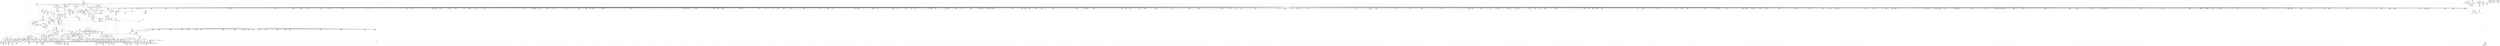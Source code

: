 digraph {
	CE0x5796a70 [shape=record,shape=Mrecord,label="{CE0x5796a70|272:_i8*,_:_CRE_1657,1658_}"]
	CE0x57a2920 [shape=record,shape=Mrecord,label="{CE0x57a2920|28:_i32,_:_CRE_77,78_}"]
	CE0x5795a80 [shape=record,shape=Mrecord,label="{CE0x5795a80|272:_i8*,_:_CRE_1642,1643_}"]
	CE0x57cc400 [shape=record,shape=Mrecord,label="{CE0x57cc400|VOIDTB_TE:_CE_164,165_}"]
	CE0x5746b30 [shape=record,shape=Mrecord,label="{CE0x5746b30|272:_i8*,_:_CRE_1304,1305_}"]
	CE0x57982e0 [shape=record,shape=Mrecord,label="{CE0x57982e0|272:_i8*,_:_CRE_1680,1681_}"]
	CE0x57e2cf0 [shape=record,shape=Mrecord,label="{CE0x57e2cf0|may_create:tobool28|security/selinux/hooks.c,1736}"]
	CE0x57ae7d0 [shape=record,shape=Mrecord,label="{CE0x57ae7d0|may_create:create_sid|security/selinux/hooks.c,1717}"]
	CE0x56d9010 [shape=record,shape=Mrecord,label="{CE0x56d9010|may_create:if.then20|*SummSink*}"]
	CE0x57a6a50 [shape=record,shape=Mrecord,label="{CE0x57a6a50|may_create:tmp29|security/selinux/hooks.c,1722|*SummSource*}"]
	CE0x57fcd80 [shape=record,shape=Mrecord,label="{CE0x57fcd80|i64*_getelementptr_inbounds_(_26_x_i64_,_26_x_i64_*___llvm_gcov_ctr217,_i64_0,_i64_25)|*Constant*}"]
	CE0x56b22c0 [shape=record,shape=Mrecord,label="{CE0x56b22c0|may_create:dentry|Function::may_create&Arg::dentry::|*SummSink*}"]
	CE0x57ab8b0 [shape=record,shape=Mrecord,label="{CE0x57ab8b0|i32_9437184|*Constant*|*SummSource*}"]
	CE0x56d5af0 [shape=record,shape=Mrecord,label="{CE0x56d5af0|GLOBAL:lockdep_rcu_suspicious|*Constant*|*SummSource*}"]
	CE0x57e1660 [shape=record,shape=Mrecord,label="{CE0x57e1660|may_create:tmp54|security/selinux/hooks.c,1733|*SummSource*}"]
	CE0x570a690 [shape=record,shape=Mrecord,label="{CE0x570a690|272:_i8*,_:_CRE_1341,1342_}"]
	CE0x56d9a70 [shape=record,shape=Mrecord,label="{CE0x56d9a70|may_create:if.then24|*SummSink*}"]
	CE0x56bfaf0 [shape=record,shape=Mrecord,label="{CE0x56bfaf0|i1_true|*Constant*|*SummSink*}"]
	CE0x57a4f50 [shape=record,shape=Mrecord,label="{CE0x57a4f50|28:_i32,_:_CRE_114,115_}"]
	CE0x5718040 [shape=record,shape=Mrecord,label="{CE0x5718040|VOIDTB_TE:_CE_195,196_}"]
	CE0x573fb60 [shape=record,shape=Mrecord,label="{CE0x573fb60|272:_i8*,_:_CRE_561,562_}"]
	CE0x57a3c20 [shape=record,shape=Mrecord,label="{CE0x57a3c20|28:_i32,_:_CRE_96,97_}"]
	CE0x5721460 [shape=record,shape=Mrecord,label="{CE0x5721460|40:_%struct.super_block*,_56:_i8*,_:_CRE_611,612_}"]
	CE0x5721fa0 [shape=record,shape=Mrecord,label="{CE0x5721fa0|40:_%struct.super_block*,_56:_i8*,_:_CRE_620,621_}"]
	CE0x56f17c0 [shape=record,shape=Mrecord,label="{CE0x56f17c0|40:_%struct.super_block*,_56:_i8*,_:_CRE_264,265_}"]
	CE0x5719e00 [shape=record,shape=Mrecord,label="{CE0x5719e00|VOIDTB_TE:_CE_223,224_}"]
	CE0x5708df0 [shape=record,shape=Mrecord,label="{CE0x5708df0|40:_%struct.super_block*,_56:_i8*,_:_CRE_520,528_|*MultipleSource*|security/selinux/hooks.c,1713|Function::may_create&Arg::dir::|Function::selinux_inode_mkdir&Arg::dir::}"]
	CE0x572c120 [shape=record,shape=Mrecord,label="{CE0x572c120|40:_%struct.super_block*,_56:_i8*,_:_CRE_944,952_|*MultipleSource*|security/selinux/hooks.c,1713|Function::may_create&Arg::dir::|Function::selinux_inode_mkdir&Arg::dir::}"]
	CE0x57073e0 [shape=record,shape=Mrecord,label="{CE0x57073e0|40:_%struct.super_block*,_56:_i8*,_:_CRE_476,477_}"]
	CE0x57b7520 [shape=record,shape=Mrecord,label="{CE0x57b7520|may_create:tobool18|security/selinux/hooks.c,1728|*SummSource*}"]
	CE0x5729060 [shape=record,shape=Mrecord,label="{CE0x5729060|40:_%struct.super_block*,_56:_i8*,_:_CRE_898,899_}"]
	CE0x57065b0 [shape=record,shape=Mrecord,label="{CE0x57065b0|40:_%struct.super_block*,_56:_i8*,_:_CRE_448,456_|*MultipleSource*|security/selinux/hooks.c,1713|Function::may_create&Arg::dir::|Function::selinux_inode_mkdir&Arg::dir::}"]
	CE0x573d9d0 [shape=record,shape=Mrecord,label="{CE0x573d9d0|272:_i8*,_:_CRE_451,452_}"]
	CE0x5726ae0 [shape=record,shape=Mrecord,label="{CE0x5726ae0|40:_%struct.super_block*,_56:_i8*,_:_CRE_868,869_}"]
	CE0x56eb4d0 [shape=record,shape=Mrecord,label="{CE0x56eb4d0|may_create:tmp20|security/selinux/hooks.c,1706|*SummSink*}"]
	CE0x57432e0 [shape=record,shape=Mrecord,label="{CE0x57432e0|272:_i8*,_:_CRE_1227,1228_}"]
	CE0x57328f0 [shape=record,shape=Mrecord,label="{CE0x57328f0|272:_i8*,_:_CRE_656,664_|*MultipleSource*|*LoadInst*|security/selinux/hooks.c,1714|security/selinux/hooks.c,1714}"]
	CE0x5717c00 [shape=record,shape=Mrecord,label="{CE0x5717c00|VOIDTB_TE:_CE_191,192_}"]
	CE0x5748e60 [shape=record,shape=Mrecord,label="{CE0x5748e60|272:_i8*,_:_CRE_1332,1333_}"]
	CE0x57a4b10 [shape=record,shape=Mrecord,label="{CE0x57a4b10|28:_i32,_:_CRE_110,111_}"]
	CE0x57a7420 [shape=record,shape=Mrecord,label="{CE0x57a7420|avc_has_perm:auditdata|Function::avc_has_perm&Arg::auditdata::|*SummSink*}"]
	CE0x56cccb0 [shape=record,shape=Mrecord,label="{CE0x56cccb0|selinux_inode_mkdir:tmp1}"]
	CE0x571c6d0 [shape=record,shape=Mrecord,label="{CE0x571c6d0|may_create:call22|security/selinux/hooks.c,1729|*SummSink*}"]
	CE0x5747040 [shape=record,shape=Mrecord,label="{CE0x5747040|272:_i8*,_:_CRE_1305,1306_}"]
	CE0x56e1930 [shape=record,shape=Mrecord,label="{CE0x56e1930|may_create:do.end}"]
	CE0x57b2650 [shape=record,shape=Mrecord,label="{CE0x57b2650|may_create:u|security/selinux/hooks.c,1720|*SummSource*}"]
	CE0x56d3560 [shape=record,shape=Mrecord,label="{CE0x56d3560|40:_%struct.super_block*,_56:_i8*,_:_CRE_195,196_}"]
	CE0x57466f0 [shape=record,shape=Mrecord,label="{CE0x57466f0|272:_i8*,_:_CRE_1276,1277_}"]
	CE0x5747d60 [shape=record,shape=Mrecord,label="{CE0x5747d60|272:_i8*,_:_CRE_1316,1317_}"]
	CE0x57a8250 [shape=record,shape=Mrecord,label="{CE0x57a8250|i64_10|*Constant*}"]
	CE0x56cb760 [shape=record,shape=Mrecord,label="{CE0x56cb760|get_current:tmp1|*SummSource*}"]
	CE0x5774aa0 [shape=record,shape=Mrecord,label="{CE0x5774aa0|get_current:tmp3|*SummSink*}"]
	CE0x57365e0 [shape=record,shape=Mrecord,label="{CE0x57365e0|272:_i8*,_:_CRE_200,204_|*MultipleSource*|*LoadInst*|security/selinux/hooks.c,1714|security/selinux/hooks.c,1714}"]
	"CONST[source:0(mediator),value:2(dynamic)][purpose:{object}][SnkIdx:10]"
	CE0x5745920 [shape=record,shape=Mrecord,label="{CE0x5745920|272:_i8*,_:_CRE_1263,1264_}"]
	CE0x56e2cc0 [shape=record,shape=Mrecord,label="{CE0x56e2cc0|COLLAPSED:_GCMRE___llvm_gcov_ctr224_internal_global_2_x_i64_zeroinitializer:_elem_0:default:}"]
	CE0x57b6200 [shape=record,shape=Mrecord,label="{CE0x57b6200|may_create:tmp34|security/selinux/hooks.c,1726|*SummSink*}"]
	CE0x5723670 [shape=record,shape=Mrecord,label="{CE0x5723670|40:_%struct.super_block*,_56:_i8*,_:_CRE_688,692_|*MultipleSource*|security/selinux/hooks.c,1713|Function::may_create&Arg::dir::|Function::selinux_inode_mkdir&Arg::dir::}"]
	CE0x5747700 [shape=record,shape=Mrecord,label="{CE0x5747700|272:_i8*,_:_CRE_1310,1311_}"]
	CE0x57a7e90 [shape=record,shape=Mrecord,label="{CE0x57a7e90|may_create:tobool15|security/selinux/hooks.c,1725|*SummSource*}"]
	CE0x5796520 [shape=record,shape=Mrecord,label="{CE0x5796520|272:_i8*,_:_CRE_1652,1653_}"]
	CE0x579fdb0 [shape=record,shape=Mrecord,label="{CE0x579fdb0|may_create:tmp61|security/selinux/hooks.c,1737}"]
	CE0x56becf0 [shape=record,shape=Mrecord,label="{CE0x56becf0|i32_(i32,_i32,_i16,_i32,_%struct.common_audit_data*)*_bitcast_(i32_(i32,_i32,_i16,_i32,_%struct.common_audit_data.495*)*_avc_has_perm_to_i32_(i32,_i32,_i16,_i32,_%struct.common_audit_data*)*)|*Constant*|*SummSink*}"]
	CE0x570c040 [shape=record,shape=Mrecord,label="{CE0x570c040|40:_%struct.super_block*,_56:_i8*,_:_CRE_555,556_}"]
	CE0x56eefd0 [shape=record,shape=Mrecord,label="{CE0x56eefd0|may_create:tmp1|*SummSink*}"]
	CE0x6a14320 [shape=record,shape=Mrecord,label="{CE0x6a14320|_call_void_mcount()_#3|*SummSource*}"]
	CE0x56d37a0 [shape=record,shape=Mrecord,label="{CE0x56d37a0|40:_%struct.super_block*,_56:_i8*,_:_CRE_198,199_}"]
	CE0x56f0c80 [shape=record,shape=Mrecord,label="{CE0x56f0c80|40:_%struct.super_block*,_56:_i8*,_:_CRE_255,256_}"]
	"CONST[source:1(input),value:2(dynamic)][purpose:{object}][SrcIdx:17]"
	CE0x5730fb0 [shape=record,shape=Mrecord,label="{CE0x5730fb0|272:_i8*,_:_CRE_613,614_}"]
	CE0x56b1f50 [shape=record,shape=Mrecord,label="{CE0x56b1f50|i64*_getelementptr_inbounds_(_26_x_i64_,_26_x_i64_*___llvm_gcov_ctr217,_i64_0,_i64_6)|*Constant*|*SummSink*}"]
	CE0x56b8850 [shape=record,shape=Mrecord,label="{CE0x56b8850|selinux_inode_mkdir:tmp}"]
	CE0x56ef620 [shape=record,shape=Mrecord,label="{CE0x56ef620|may_create:tmp1}"]
	CE0x56ecfa0 [shape=record,shape=Mrecord,label="{CE0x56ecfa0|40:_%struct.super_block*,_56:_i8*,_:_CRE_112,120_|*MultipleSource*|security/selinux/hooks.c,1713|Function::may_create&Arg::dir::|Function::selinux_inode_mkdir&Arg::dir::}"]
	CE0x571d480 [shape=record,shape=Mrecord,label="{CE0x571d480|may_create:tmp47|security/selinux/hooks.c,1731|*SummSource*}"]
	CE0x570a250 [shape=record,shape=Mrecord,label="{CE0x570a250|272:_i8*,_:_CRE_1337,1338_}"]
	CE0x57b2030 [shape=record,shape=Mrecord,label="{CE0x57b2030|i8_10|*Constant*|*SummSource*}"]
	CE0x5747410 [shape=record,shape=Mrecord,label="{CE0x5747410|272:_i8*,_:_CRE_1307,1308_}"]
	CE0x57177c0 [shape=record,shape=Mrecord,label="{CE0x57177c0|VOIDTB_TE:_CE_187,188_}"]
	CE0x57d0590 [shape=record,shape=Mrecord,label="{CE0x57d0590|i64_16|*Constant*}"]
	CE0x570a360 [shape=record,shape=Mrecord,label="{CE0x570a360|272:_i8*,_:_CRE_1338,1339_}"]
	"CONST[source:0(mediator),value:2(dynamic)][purpose:{object}][SnkIdx:6]"
	CE0x56d4e20 [shape=record,shape=Mrecord,label="{CE0x56d4e20|40:_%struct.super_block*,_56:_i8*,_:_CRE_247,248_}"]
	CE0x573b8e0 [shape=record,shape=Mrecord,label="{CE0x573b8e0|272:_i8*,_:_CRE_420,421_}"]
	CE0x57980c0 [shape=record,shape=Mrecord,label="{CE0x57980c0|272:_i8*,_:_CRE_1678,1679_}"]
	CE0x56ba980 [shape=record,shape=Mrecord,label="{CE0x56ba980|selinux_inode_mkdir:call|security/selinux/hooks.c,2784|*SummSource*}"]
	CE0x572a5a0 [shape=record,shape=Mrecord,label="{CE0x572a5a0|40:_%struct.super_block*,_56:_i8*,_:_CRE_915,916_}"]
	CE0x56bf380 [shape=record,shape=Mrecord,label="{CE0x56bf380|may_create:tmp14|security/selinux/hooks.c,1706|*SummSource*}"]
	CE0x5719690 [shape=record,shape=Mrecord,label="{CE0x5719690|VOIDTB_TE:_CE_216,217_}"]
	CE0x5743a50 [shape=record,shape=Mrecord,label="{CE0x5743a50|272:_i8*,_:_CRE_1234,1235_}"]
	CE0x56c7410 [shape=record,shape=Mrecord,label="{CE0x56c7410|28:_i32,_:_CRE_48,49_}"]
	CE0x5795640 [shape=record,shape=Mrecord,label="{CE0x5795640|272:_i8*,_:_CRE_1638,1639_}"]
	CE0x5795ec0 [shape=record,shape=Mrecord,label="{CE0x5795ec0|272:_i8*,_:_CRE_1646,1647_}"]
	CE0x57b55b0 [shape=record,shape=Mrecord,label="{CE0x57b55b0|may_create:tmp34|security/selinux/hooks.c,1726}"]
	CE0x57a3f20 [shape=record,shape=Mrecord,label="{CE0x57a3f20|28:_i32,_:_CRE_99,100_}"]
	CE0x5747b40 [shape=record,shape=Mrecord,label="{CE0x5747b40|272:_i8*,_:_CRE_1314,1315_}"]
	CE0x579a0f0 [shape=record,shape=Mrecord,label="{CE0x579a0f0|272:_i8*,_:_CRE_1792,1800_|*MultipleSource*|*LoadInst*|security/selinux/hooks.c,1714|security/selinux/hooks.c,1714}"]
	CE0x571f520 [shape=record,shape=Mrecord,label="{CE0x571f520|40:_%struct.super_block*,_56:_i8*,_:_CRE_586,587_}"]
	CE0x56d41b0 [shape=record,shape=Mrecord,label="{CE0x56d41b0|40:_%struct.super_block*,_56:_i8*,_:_CRE_224,232_|*MultipleSource*|security/selinux/hooks.c,1713|Function::may_create&Arg::dir::|Function::selinux_inode_mkdir&Arg::dir::}"]
	CE0x573e140 [shape=record,shape=Mrecord,label="{CE0x573e140|272:_i8*,_:_CRE_458,459_}"]
	CE0x57a84d0 [shape=record,shape=Mrecord,label="{CE0x57a84d0|may_create:tmp31|security/selinux/hooks.c,1725}"]
	CE0x56db970 [shape=record,shape=Mrecord,label="{CE0x56db970|40:_%struct.super_block*,_56:_i8*,_:_CRE_162,163_}"]
	CE0x56d60e0 [shape=record,shape=Mrecord,label="{CE0x56d60e0|i32_1706|*Constant*|*SummSource*}"]
	CE0x57231b0 [shape=record,shape=Mrecord,label="{CE0x57231b0|40:_%struct.super_block*,_56:_i8*,_:_CRE_680,684_|*MultipleSource*|security/selinux/hooks.c,1713|Function::may_create&Arg::dir::|Function::selinux_inode_mkdir&Arg::dir::}"]
	CE0x573cd10 [shape=record,shape=Mrecord,label="{CE0x573cd10|272:_i8*,_:_CRE_439,440_}"]
	CE0x5708970 [shape=record,shape=Mrecord,label="{CE0x5708970|40:_%struct.super_block*,_56:_i8*,_:_CRE_508,512_|*MultipleSource*|security/selinux/hooks.c,1713|Function::may_create&Arg::dir::|Function::selinux_inode_mkdir&Arg::dir::}"]
	CE0x56f1680 [shape=record,shape=Mrecord,label="{CE0x56f1680|40:_%struct.super_block*,_56:_i8*,_:_CRE_263,264_}"]
	CE0x5731c70 [shape=record,shape=Mrecord,label="{CE0x5731c70|272:_i8*,_:_CRE_625,626_}"]
	CE0x57464d0 [shape=record,shape=Mrecord,label="{CE0x57464d0|272:_i8*,_:_CRE_1274,1275_}"]
	"CONST[source:0(mediator),value:2(dynamic)][purpose:{subject}][SnkIdx:4]"
	CE0x56f1540 [shape=record,shape=Mrecord,label="{CE0x56f1540|40:_%struct.super_block*,_56:_i8*,_:_CRE_262,263_}"]
	CE0x57cce20 [shape=record,shape=Mrecord,label="{CE0x57cce20|i32_4|*Constant*|*SummSource*}"]
	CE0x56d4470 [shape=record,shape=Mrecord,label="{CE0x56d4470|40:_%struct.super_block*,_56:_i8*,_:_CRE_240,241_}"]
	CE0x56ea650 [shape=record,shape=Mrecord,label="{CE0x56ea650|40:_%struct.super_block*,_56:_i8*,_:_CRE_574,575_}"]
	CE0x57323e0 [shape=record,shape=Mrecord,label="{CE0x57323e0|272:_i8*,_:_CRE_1208,1209_}"]
	CE0x57149a0 [shape=record,shape=Mrecord,label="{CE0x57149a0|i8_1|*Constant*|*SummSink*}"]
	CE0x57b9180 [shape=record,shape=Mrecord,label="{CE0x57b9180|may_create:tmp39|security/selinux/hooks.c,1728}"]
	CE0x5741850 [shape=record,shape=Mrecord,label="{CE0x5741850|may_create:s_security|security/selinux/hooks.c,1714|*SummSink*}"]
	CE0x56ef130 [shape=record,shape=Mrecord,label="{CE0x56ef130|i32_1|*Constant*|*SummSource*}"]
	CE0x57197a0 [shape=record,shape=Mrecord,label="{CE0x57197a0|VOIDTB_TE:_CE_217,218_}"]
	CE0x5728660 [shape=record,shape=Mrecord,label="{CE0x5728660|40:_%struct.super_block*,_56:_i8*,_:_CRE_890,891_}"]
	CE0x57ced20 [shape=record,shape=Mrecord,label="{CE0x57ced20|VOIDTB_TE:_CE_56,64_|*MultipleSource*|Function::selinux_inode_mkdir&Arg::dentry::|Function::may_create&Arg::dentry::|security/selinux/hooks.c,1730}"]
	CE0x5742c80 [shape=record,shape=Mrecord,label="{CE0x5742c80|272:_i8*,_:_CRE_1221,1222_}"]
	CE0x57324f0 [shape=record,shape=Mrecord,label="{CE0x57324f0|272:_i8*,_:_CRE_632,640_|*MultipleSource*|*LoadInst*|security/selinux/hooks.c,1714|security/selinux/hooks.c,1714}"]
	CE0x5795970 [shape=record,shape=Mrecord,label="{CE0x5795970|272:_i8*,_:_CRE_1641,1642_}"]
	CE0x5793b50 [shape=record,shape=Mrecord,label="{CE0x5793b50|272:_i8*,_:_CRE_1600,1604_|*MultipleSource*|*LoadInst*|security/selinux/hooks.c,1714|security/selinux/hooks.c,1714}"]
	CE0x579c840 [shape=record,shape=Mrecord,label="{CE0x579c840|272:_i8*,_:_CRE_2112,2120_|*MultipleSource*|*LoadInst*|security/selinux/hooks.c,1714|security/selinux/hooks.c,1714}"]
	CE0x579abd0 [shape=record,shape=Mrecord,label="{CE0x579abd0|272:_i8*,_:_CRE_1840,1848_|*MultipleSource*|*LoadInst*|security/selinux/hooks.c,1714|security/selinux/hooks.c,1714}"]
	CE0x5739d40 [shape=record,shape=Mrecord,label="{CE0x5739d40|272:_i8*,_:_CRE_403,404_}"]
	CE0x5729420 [shape=record,shape=Mrecord,label="{CE0x5729420|40:_%struct.super_block*,_56:_i8*,_:_CRE_901,902_}"]
	CE0x56efdd0 [shape=record,shape=Mrecord,label="{CE0x56efdd0|i64*_getelementptr_inbounds_(_26_x_i64_,_26_x_i64_*___llvm_gcov_ctr217,_i64_0,_i64_1)|*Constant*}"]
	CE0x56f1f40 [shape=record,shape=Mrecord,label="{CE0x56f1f40|40:_%struct.super_block*,_56:_i8*,_:_CRE_270,271_}"]
	CE0x5728020 [shape=record,shape=Mrecord,label="{CE0x5728020|40:_%struct.super_block*,_56:_i8*,_:_CRE_885,886_}"]
	CE0x56bb0b0 [shape=record,shape=Mrecord,label="{CE0x56bb0b0|_call_void_mcount()_#3}"]
	CE0x571bd40 [shape=record,shape=Mrecord,label="{CE0x571bd40|VOIDTB_TE:_CE_313,314_}"]
	CE0x572b4a0 [shape=record,shape=Mrecord,label="{CE0x572b4a0|40:_%struct.super_block*,_56:_i8*,_:_CRE_927,928_}"]
	CE0x5705eb0 [shape=record,shape=Mrecord,label="{CE0x5705eb0|40:_%struct.super_block*,_56:_i8*,_:_CRE_424,432_|*MultipleSource*|security/selinux/hooks.c,1713|Function::may_create&Arg::dir::|Function::selinux_inode_mkdir&Arg::dir::}"]
	CE0x57cffc0 [shape=record,shape=Mrecord,label="{CE0x57cffc0|may_create:tobool19|security/selinux/hooks.c,1728}"]
	CE0x577f2a0 [shape=record,shape=Mrecord,label="{CE0x577f2a0|get_current:tmp|*SummSource*}"]
	CE0x56c9070 [shape=record,shape=Mrecord,label="{CE0x56c9070|may_create:dir|Function::may_create&Arg::dir::|*SummSink*}"]
	CE0x57211e0 [shape=record,shape=Mrecord,label="{CE0x57211e0|40:_%struct.super_block*,_56:_i8*,_:_CRE_609,610_}"]
	CE0x56ebca0 [shape=record,shape=Mrecord,label="{CE0x56ebca0|i32_10|*Constant*}"]
	CE0x56c3c60 [shape=record,shape=Mrecord,label="{CE0x56c3c60|may_create:lor.lhs.false|*SummSource*}"]
	CE0x57a3920 [shape=record,shape=Mrecord,label="{CE0x57a3920|28:_i32,_:_CRE_93,94_}"]
	CE0x5725a70 [shape=record,shape=Mrecord,label="{CE0x5725a70|40:_%struct.super_block*,_56:_i8*,_:_CRE_832,840_|*MultipleSource*|security/selinux/hooks.c,1713|Function::may_create&Arg::dir::|Function::selinux_inode_mkdir&Arg::dir::}"]
	CE0x56e11e0 [shape=record,shape=Mrecord,label="{CE0x56e11e0|may_create:return|*SummSink*}"]
	CE0x5711420 [shape=record,shape=Mrecord,label="{CE0x5711420|get_current:bb}"]
	CE0x56db430 [shape=record,shape=Mrecord,label="{CE0x56db430|40:_%struct.super_block*,_56:_i8*,_:_CRE_155,156_}"]
	CE0x5735cd0 [shape=record,shape=Mrecord,label="{CE0x5735cd0|272:_i8*,_:_CRE_152,160_|*MultipleSource*|*LoadInst*|security/selinux/hooks.c,1714|security/selinux/hooks.c,1714}"]
	CE0x57273a0 [shape=record,shape=Mrecord,label="{CE0x57273a0|40:_%struct.super_block*,_56:_i8*,_:_CRE_875,876_}"]
	CE0x56bf2d0 [shape=record,shape=Mrecord,label="{CE0x56bf2d0|avc_has_perm:ssid|Function::avc_has_perm&Arg::ssid::}"]
	CE0x5722f70 [shape=record,shape=Mrecord,label="{CE0x5722f70|40:_%struct.super_block*,_56:_i8*,_:_CRE_672,680_|*MultipleSource*|security/selinux/hooks.c,1713|Function::may_create&Arg::dir::|Function::selinux_inode_mkdir&Arg::dir::}"]
	CE0x573b380 [shape=record,shape=Mrecord,label="{CE0x573b380|may_create:tmp24|*LoadInst*|security/selinux/hooks.c,1714|*SummSource*}"]
	CE0x573c5a0 [shape=record,shape=Mrecord,label="{CE0x573c5a0|272:_i8*,_:_CRE_432,433_}"]
	CE0x572c830 [shape=record,shape=Mrecord,label="{CE0x572c830|40:_%struct.super_block*,_56:_i8*,_:_CRE_976,977_}"]
	CE0x57e24e0 [shape=record,shape=Mrecord,label="{CE0x57e24e0|may_create:call27|security/selinux/hooks.c,1735}"]
	CE0x57e5470 [shape=record,shape=Mrecord,label="{CE0x57e5470|i64*_getelementptr_inbounds_(_26_x_i64_,_26_x_i64_*___llvm_gcov_ctr217,_i64_0,_i64_20)|*Constant*|*SummSource*}"]
	CE0x56c0e60 [shape=record,shape=Mrecord,label="{CE0x56c0e60|get_current:tmp4|./arch/x86/include/asm/current.h,14}"]
	CE0x5742840 [shape=record,shape=Mrecord,label="{CE0x5742840|272:_i8*,_:_CRE_1217,1218_}"]
	CE0x5795420 [shape=record,shape=Mrecord,label="{CE0x5795420|272:_i8*,_:_CRE_1636,1637_}"]
	CE0x57b8110 [shape=record,shape=Mrecord,label="{CE0x57b8110|may_create:tmp38|security/selinux/hooks.c,1728}"]
	CE0x57a6d40 [shape=record,shape=Mrecord,label="{CE0x57a6d40|avc_has_perm:requested|Function::avc_has_perm&Arg::requested::|*SummSink*}"]
	CE0x573eeb0 [shape=record,shape=Mrecord,label="{CE0x573eeb0|272:_i8*,_:_CRE_496,504_|*MultipleSource*|*LoadInst*|security/selinux/hooks.c,1714|security/selinux/hooks.c,1714}"]
	CE0x57cbc90 [shape=record,shape=Mrecord,label="{CE0x57cbc90|VOIDTB_TE:_CE_157,158_}"]
	CE0x56f0b40 [shape=record,shape=Mrecord,label="{CE0x56f0b40|40:_%struct.super_block*,_56:_i8*,_:_CRE_254,255_}"]
	CE0x57ab2a0 [shape=record,shape=Mrecord,label="{CE0x57ab2a0|avc_has_perm:tclass|Function::avc_has_perm&Arg::tclass::}"]
	CE0x57384b0 [shape=record,shape=Mrecord,label="{CE0x57384b0|272:_i8*,_:_CRE_336,344_|*MultipleSource*|*LoadInst*|security/selinux/hooks.c,1714|security/selinux/hooks.c,1714}"]
	CE0x573a4b0 [shape=record,shape=Mrecord,label="{CE0x573a4b0|272:_i8*,_:_CRE_410,411_}"]
	CE0x5703960 [shape=record,shape=Mrecord,label="{CE0x5703960|40:_%struct.super_block*,_56:_i8*,_:_CRE_303,304_}"]
	CE0x579dc50 [shape=record,shape=Mrecord,label="{CE0x579dc50|may_create:tmp57|security/selinux/hooks.c,1736}"]
	CE0x579f080 [shape=record,shape=Mrecord,label="{CE0x579f080|may_create:tmp59|security/selinux/hooks.c,1736|*SummSink*}"]
	CE0x5793d20 [shape=record,shape=Mrecord,label="{CE0x5793d20|272:_i8*,_:_CRE_1608,1612_|*MultipleSource*|*LoadInst*|security/selinux/hooks.c,1714|security/selinux/hooks.c,1714}"]
	CE0x5726fe0 [shape=record,shape=Mrecord,label="{CE0x5726fe0|40:_%struct.super_block*,_56:_i8*,_:_CRE_872,873_}"]
	CE0x5737290 [shape=record,shape=Mrecord,label="{CE0x5737290|272:_i8*,_:_CRE_264,268_|*MultipleSource*|*LoadInst*|security/selinux/hooks.c,1714|security/selinux/hooks.c,1714}"]
	CE0x5736b50 [shape=record,shape=Mrecord,label="{CE0x5736b50|272:_i8*,_:_CRE_224,240_|*MultipleSource*|*LoadInst*|security/selinux/hooks.c,1714|security/selinux/hooks.c,1714}"]
	CE0x5713740 [shape=record,shape=Mrecord,label="{CE0x5713740|i64_0|*Constant*|*SummSource*}"]
	CE0x57a5170 [shape=record,shape=Mrecord,label="{CE0x57a5170|28:_i32,_:_CRE_116,117_}"]
	CE0x5799070 [shape=record,shape=Mrecord,label="{CE0x5799070|272:_i8*,_:_CRE_1712,1720_|*MultipleSource*|*LoadInst*|security/selinux/hooks.c,1714|security/selinux/hooks.c,1714}"]
	CE0x56f0780 [shape=record,shape=Mrecord,label="{CE0x56f0780|40:_%struct.super_block*,_56:_i8*,_:_CRE_251,252_}"]
	CE0x5714820 [shape=record,shape=Mrecord,label="{CE0x5714820|i8_1|*Constant*|*SummSource*}"]
	CE0x5722360 [shape=record,shape=Mrecord,label="{CE0x5722360|40:_%struct.super_block*,_56:_i8*,_:_CRE_623,624_}"]
	"CONST[source:0(mediator),value:0(static)][purpose:{operation}][SnkIdx:11]"
	CE0x57067f0 [shape=record,shape=Mrecord,label="{CE0x57067f0|40:_%struct.super_block*,_56:_i8*,_:_CRE_456,464_|*MultipleSource*|security/selinux/hooks.c,1713|Function::may_create&Arg::dir::|Function::selinux_inode_mkdir&Arg::dir::}"]
	CE0x5747920 [shape=record,shape=Mrecord,label="{CE0x5747920|272:_i8*,_:_CRE_1312,1313_}"]
	CE0x579e6f0 [shape=record,shape=Mrecord,label="{CE0x579e6f0|may_create:tmp57|security/selinux/hooks.c,1736|*SummSink*}"]
	CE0x571e8e0 [shape=record,shape=Mrecord,label="{CE0x571e8e0|40:_%struct.super_block*,_56:_i8*,_:_CRE_576,577_}"]
	CE0x56b9730 [shape=record,shape=Mrecord,label="{CE0x56b9730|selinux_inode_mkdir:entry|*SummSource*}"]
	CE0x57216e0 [shape=record,shape=Mrecord,label="{CE0x57216e0|40:_%struct.super_block*,_56:_i8*,_:_CRE_613,614_}"]
	CE0x56e78b0 [shape=record,shape=Mrecord,label="{CE0x56e78b0|may_create:land.lhs.true2|*SummSource*}"]
	CE0x56f3d40 [shape=record,shape=Mrecord,label="{CE0x56f3d40|40:_%struct.super_block*,_56:_i8*,_:_CRE_294,295_}"]
	CE0x5706130 [shape=record,shape=Mrecord,label="{CE0x5706130|40:_%struct.super_block*,_56:_i8*,_:_CRE_432,440_|*MultipleSource*|security/selinux/hooks.c,1713|Function::may_create&Arg::dir::|Function::selinux_inode_mkdir&Arg::dir::}"]
	CE0x572b9a0 [shape=record,shape=Mrecord,label="{CE0x572b9a0|40:_%struct.super_block*,_56:_i8*,_:_CRE_931,932_}"]
	CE0x56d2c60 [shape=record,shape=Mrecord,label="{CE0x56d2c60|40:_%struct.super_block*,_56:_i8*,_:_CRE_183,184_}"]
	CE0x570acf0 [shape=record,shape=Mrecord,label="{CE0x570acf0|272:_i8*,_:_CRE_1347,1348_}"]
	CE0x56d6d60 [shape=record,shape=Mrecord,label="{CE0x56d6d60|i64*_getelementptr_inbounds_(_26_x_i64_,_26_x_i64_*___llvm_gcov_ctr217,_i64_0,_i64_9)|*Constant*|*SummSink*}"]
	CE0x56ed670 [shape=record,shape=Mrecord,label="{CE0x56ed670|may_create:if.end|*SummSink*}"]
	CE0x573f250 [shape=record,shape=Mrecord,label="{CE0x573f250|272:_i8*,_:_CRE_512,528_|*MultipleSource*|*LoadInst*|security/selinux/hooks.c,1714|security/selinux/hooks.c,1714}"]
	CE0x572d220 [shape=record,shape=Mrecord,label="{CE0x572d220|40:_%struct.super_block*,_56:_i8*,_:_CRE_982,983_}"]
	CE0x573ad50 [shape=record,shape=Mrecord,label="{CE0x573ad50|may_create:s_security|security/selinux/hooks.c,1714}"]
	CE0x5743500 [shape=record,shape=Mrecord,label="{CE0x5743500|272:_i8*,_:_CRE_1229,1230_}"]
	CE0x57a2a20 [shape=record,shape=Mrecord,label="{CE0x57a2a20|28:_i32,_:_CRE_78,79_}"]
	CE0x57fce60 [shape=record,shape=Mrecord,label="{CE0x57fce60|may_create:tmp66|security/selinux/hooks.c,1742|*SummSource*}"]
	CE0x5747810 [shape=record,shape=Mrecord,label="{CE0x5747810|272:_i8*,_:_CRE_1311,1312_}"]
	CE0x57a8dc0 [shape=record,shape=Mrecord,label="{CE0x57a8dc0|may_create:tmp30|security/selinux/hooks.c,1725|*SummSource*}"]
	CE0x5709f20 [shape=record,shape=Mrecord,label="{CE0x5709f20|272:_i8*,_:_CRE_1334,1335_}"]
	CE0x5739e50 [shape=record,shape=Mrecord,label="{CE0x5739e50|272:_i8*,_:_CRE_404,405_}"]
	CE0x5797b70 [shape=record,shape=Mrecord,label="{CE0x5797b70|272:_i8*,_:_CRE_1673,1674_}"]
	CE0x56dbc70 [shape=record,shape=Mrecord,label="{CE0x56dbc70|40:_%struct.super_block*,_56:_i8*,_:_CRE_166,167_}"]
	CE0x56c3ae0 [shape=record,shape=Mrecord,label="{CE0x56c3ae0|may_create:bb|*SummSink*}"]
	CE0x570abe0 [shape=record,shape=Mrecord,label="{CE0x570abe0|272:_i8*,_:_CRE_1346,1347_}"]
	CE0x572df70 [shape=record,shape=Mrecord,label="{CE0x572df70|may_create:tmp22|*LoadInst*|security/selinux/hooks.c,1713|*SummSink*}"]
	CE0x571f8e0 [shape=record,shape=Mrecord,label="{CE0x571f8e0|40:_%struct.super_block*,_56:_i8*,_:_CRE_589,590_}"]
	CE0x572a960 [shape=record,shape=Mrecord,label="{CE0x572a960|40:_%struct.super_block*,_56:_i8*,_:_CRE_918,919_}"]
	CE0x573ff00 [shape=record,shape=Mrecord,label="{CE0x573ff00|272:_i8*,_:_CRE_563,564_}"]
	CE0x5748c40 [shape=record,shape=Mrecord,label="{CE0x5748c40|272:_i8*,_:_CRE_1330,1331_}"]
	CE0x5720f60 [shape=record,shape=Mrecord,label="{CE0x5720f60|40:_%struct.super_block*,_56:_i8*,_:_CRE_607,608_}"]
	CE0x57179e0 [shape=record,shape=Mrecord,label="{CE0x57179e0|VOIDTB_TE:_CE_189,190_}"]
	CE0x572f850 [shape=record,shape=Mrecord,label="{CE0x572f850|272:_i8*,_:_CRE_591,592_}"]
	CE0x5703be0 [shape=record,shape=Mrecord,label="{CE0x5703be0|40:_%struct.super_block*,_56:_i8*,_:_CRE_305,306_}"]
	CE0x570a580 [shape=record,shape=Mrecord,label="{CE0x570a580|272:_i8*,_:_CRE_1340,1341_}"]
	CE0x573e360 [shape=record,shape=Mrecord,label="{CE0x573e360|272:_i8*,_:_CRE_460,461_}"]
	CE0x56d8ce0 [shape=record,shape=Mrecord,label="{CE0x56d8ce0|may_create:if.then29|*SummSource*}"]
	CE0x56ccf10 [shape=record,shape=Mrecord,label="{CE0x56ccf10|i32_0|*Constant*|*SummSource*}"]
	CE0x5794ed0 [shape=record,shape=Mrecord,label="{CE0x5794ed0|272:_i8*,_:_CRE_1631,1632_}"]
	CE0x56dbeb0 [shape=record,shape=Mrecord,label="{CE0x56dbeb0|40:_%struct.super_block*,_56:_i8*,_:_CRE_169,170_}"]
	CE0x56d9810 [shape=record,shape=Mrecord,label="{CE0x56d9810|selinux_inode_mkdir:tmp3|*SummSource*}"]
	CE0x56c6200 [shape=record,shape=Mrecord,label="{CE0x56c6200|28:_i32,_:_CRE_12,13_}"]
	CE0x56db1f0 [shape=record,shape=Mrecord,label="{CE0x56db1f0|40:_%struct.super_block*,_56:_i8*,_:_CRE_152,153_}"]
	CE0x57b3e00 [shape=record,shape=Mrecord,label="{CE0x57b3e00|may_create:sid13|security/selinux/hooks.c,1722|*SummSink*}"]
	CE0x5735ea0 [shape=record,shape=Mrecord,label="{CE0x5735ea0|272:_i8*,_:_CRE_160,176_|*MultipleSource*|*LoadInst*|security/selinux/hooks.c,1714|security/selinux/hooks.c,1714}"]
	CE0x579aa00 [shape=record,shape=Mrecord,label="{CE0x579aa00|272:_i8*,_:_CRE_1832,1840_|*MultipleSource*|*LoadInst*|security/selinux/hooks.c,1714|security/selinux/hooks.c,1714}"]
	CE0x573b7d0 [shape=record,shape=Mrecord,label="{CE0x573b7d0|272:_i8*,_:_CRE_419,420_}"]
	CE0x57c89f0 [shape=record,shape=Mrecord,label="{CE0x57c89f0|may_create:tmp45|security/selinux/hooks.c,1728|*SummSource*}"]
	CE0x57e2e70 [shape=record,shape=Mrecord,label="{CE0x57e2e70|may_create:tobool28|security/selinux/hooks.c,1736|*SummSource*}"]
	CE0x570b460 [shape=record,shape=Mrecord,label="{CE0x570b460|272:_i8*,_:_CRE_1354,1355_}"]
	CE0x57031e0 [shape=record,shape=Mrecord,label="{CE0x57031e0|40:_%struct.super_block*,_56:_i8*,_:_CRE_297,298_}"]
	CE0x5792bf0 [shape=record,shape=Mrecord,label="{CE0x5792bf0|272:_i8*,_:_CRE_1375,1376_}"]
	CE0x570b350 [shape=record,shape=Mrecord,label="{CE0x570b350|272:_i8*,_:_CRE_1353,1354_}"]
	CE0x570c9f0 [shape=record,shape=Mrecord,label="{CE0x570c9f0|40:_%struct.super_block*,_56:_i8*,_:_CRE_563,564_}"]
	CE0x572ad20 [shape=record,shape=Mrecord,label="{CE0x572ad20|40:_%struct.super_block*,_56:_i8*,_:_CRE_921,922_}"]
	CE0x5744f90 [shape=record,shape=Mrecord,label="{CE0x5744f90|272:_i8*,_:_CRE_1254,1255_}"]
	CE0x5742440 [shape=record,shape=Mrecord,label="{CE0x5742440|i32_16|*Constant*|*SummSink*}"]
	CE0x56b81e0 [shape=record,shape=Mrecord,label="{CE0x56b81e0|i64*_getelementptr_inbounds_(_2_x_i64_,_2_x_i64_*___llvm_gcov_ctr224,_i64_0,_i64_0)|*Constant*}"]
	CE0x579e010 [shape=record,shape=Mrecord,label="{CE0x579e010|may_create:tmp56|security/selinux/hooks.c,1736}"]
	CE0x5795530 [shape=record,shape=Mrecord,label="{CE0x5795530|272:_i8*,_:_CRE_1637,1638_}"]
	CE0x57a1210 [shape=record,shape=Mrecord,label="{CE0x57a1210|may_create:tmp62|security/selinux/hooks.c,1739|*SummSink*}"]
	CE0x56d2660 [shape=record,shape=Mrecord,label="{CE0x56d2660|40:_%struct.super_block*,_56:_i8*,_:_CRE_175,176_}"]
	CE0x5798b60 [shape=record,shape=Mrecord,label="{CE0x5798b60|272:_i8*,_:_CRE_1872,1873_}"]
	CE0x579d650 [shape=record,shape=Mrecord,label="{CE0x579d650|may_create:tmp26|security/selinux/hooks.c,1714|*SummSink*}"]
	CE0x5702240 [shape=record,shape=Mrecord,label="{CE0x5702240|_ret_%struct.task_struct*_%tmp4,_!dbg_!27714|./arch/x86/include/asm/current.h,14|*SummSink*}"]
	CE0x57282a0 [shape=record,shape=Mrecord,label="{CE0x57282a0|40:_%struct.super_block*,_56:_i8*,_:_CRE_887,888_}"]
	CE0x5729f60 [shape=record,shape=Mrecord,label="{CE0x5729f60|40:_%struct.super_block*,_56:_i8*,_:_CRE_910,911_}"]
	CE0x5730950 [shape=record,shape=Mrecord,label="{CE0x5730950|272:_i8*,_:_CRE_607,608_}"]
	CE0x5730b70 [shape=record,shape=Mrecord,label="{CE0x5730b70|272:_i8*,_:_CRE_609,610_}"]
	CE0x572edb0 [shape=record,shape=Mrecord,label="{CE0x572edb0|272:_i8*,_:_CRE_581,582_}"]
	"CONST[source:0(mediator),value:0(static)][purpose:{operation}][SnkIdx:7]"
	CE0x5718260 [shape=record,shape=Mrecord,label="{CE0x5718260|VOIDTB_TE:_CE_197,198_}"]
	CE0x57cbfc0 [shape=record,shape=Mrecord,label="{CE0x57cbfc0|VOIDTB_TE:_CE_160,161_}"]
	CE0x56e99d0 [shape=record,shape=Mrecord,label="{CE0x56e99d0|40:_%struct.super_block*,_56:_i8*,_:_CRE_564,565_}"]
	CE0x57ca130 [shape=record,shape=Mrecord,label="{CE0x57ca130|may_create:tmp42|security/selinux/hooks.c,1728|*SummSink*}"]
	CE0x57411f0 [shape=record,shape=Mrecord,label="{CE0x57411f0|may_create:tmp23|security/selinux/hooks.c,1713|*SummSink*}"]
	CE0x572efd0 [shape=record,shape=Mrecord,label="{CE0x572efd0|272:_i8*,_:_CRE_583,584_}"]
	CE0x57935e0 [shape=record,shape=Mrecord,label="{CE0x57935e0|272:_i8*,_:_CRE_1584,1592_|*MultipleSource*|*LoadInst*|security/selinux/hooks.c,1714|security/selinux/hooks.c,1714}"]
	CE0x56c1dd0 [shape=record,shape=Mrecord,label="{CE0x56c1dd0|i64*_getelementptr_inbounds_(_2_x_i64_,_2_x_i64_*___llvm_gcov_ctr98,_i64_0,_i64_0)|*Constant*}"]
	CE0x57fbf80 [shape=record,shape=Mrecord,label="{CE0x57fbf80|i16_5|*Constant*|*SummSink*}"]
	CE0x5719f10 [shape=record,shape=Mrecord,label="{CE0x5719f10|VOIDTB_TE:_CE_224,232_|*MultipleSource*|Function::selinux_inode_mkdir&Arg::dentry::|Function::may_create&Arg::dentry::|security/selinux/hooks.c,1730}"]
	CE0x56dc360 [shape=record,shape=Mrecord,label="{CE0x56dc360|may_create:tmp19|security/selinux/hooks.c,1706|*SummSink*}"]
	CE0x579e820 [shape=record,shape=Mrecord,label="{CE0x579e820|may_create:tmp58|security/selinux/hooks.c,1736}"]
	CE0x56c6d10 [shape=record,shape=Mrecord,label="{CE0x56c6d10|28:_i32,_:_CRE_28,32_|*MultipleSource*|*LoadInst*|security/selinux/hooks.c,1713|security/selinux/hooks.c,1713|security/selinux/hooks.c,1722}"]
	CE0x579de60 [shape=record,shape=Mrecord,label="{CE0x579de60|i64_21|*Constant*|*SummSource*}"]
	CE0x56c7600 [shape=record,shape=Mrecord,label="{CE0x56c7600|28:_i32,_:_CRE_49,50_}"]
	CE0x56def90 [shape=record,shape=Mrecord,label="{CE0x56def90|may_create:tmp10|security/selinux/hooks.c,1706}"]
	CE0x5719030 [shape=record,shape=Mrecord,label="{CE0x5719030|VOIDTB_TE:_CE_210,211_}"]
	CE0x572bd60 [shape=record,shape=Mrecord,label="{CE0x572bd60|40:_%struct.super_block*,_56:_i8*,_:_CRE_934,935_}"]
	CE0x5715950 [shape=record,shape=Mrecord,label="{CE0x5715950|40:_%struct.super_block*,_56:_i8*,_:_CRE_8,12_|*MultipleSource*|security/selinux/hooks.c,1713|Function::may_create&Arg::dir::|Function::selinux_inode_mkdir&Arg::dir::}"]
	CE0x57a8ca0 [shape=record,shape=Mrecord,label="{CE0x57a8ca0|may_create:tmp30|security/selinux/hooks.c,1725}"]
	CE0x57a3a20 [shape=record,shape=Mrecord,label="{CE0x57a3a20|28:_i32,_:_CRE_94,95_}"]
	CE0x56c6910 [shape=record,shape=Mrecord,label="{CE0x56c6910|28:_i32,_:_CRE_21,22_}"]
	CE0x57175a0 [shape=record,shape=Mrecord,label="{CE0x57175a0|VOIDTB_TE:_CE_185,186_}"]
	CE0x573dbf0 [shape=record,shape=Mrecord,label="{CE0x573dbf0|272:_i8*,_:_CRE_453,454_}"]
	CE0x5725c30 [shape=record,shape=Mrecord,label="{CE0x5725c30|40:_%struct.super_block*,_56:_i8*,_:_CRE_840,848_|*MultipleSource*|security/selinux/hooks.c,1713|Function::may_create&Arg::dir::|Function::selinux_inode_mkdir&Arg::dir::}"]
	CE0x5743d80 [shape=record,shape=Mrecord,label="{CE0x5743d80|272:_i8*,_:_CRE_1237,1238_}"]
	CE0x56e2210 [shape=record,shape=Mrecord,label="{CE0x56e2210|i64_3|*Constant*}"]
	CE0x5743720 [shape=record,shape=Mrecord,label="{CE0x5743720|272:_i8*,_:_CRE_1231,1232_}"]
	CE0x579cf80 [shape=record,shape=Mrecord,label="{CE0x579cf80|272:_i8*,_:_CRE_2264,2268_|*MultipleSource*|*LoadInst*|security/selinux/hooks.c,1714|security/selinux/hooks.c,1714}"]
	CE0x57cb960 [shape=record,shape=Mrecord,label="{CE0x57cb960|VOIDTB_TE:_CE_154,155_}"]
	CE0x56e5830 [shape=record,shape=Mrecord,label="{CE0x56e5830|may_create:land.lhs.true|*SummSource*}"]
	CE0x572a1e0 [shape=record,shape=Mrecord,label="{CE0x572a1e0|40:_%struct.super_block*,_56:_i8*,_:_CRE_912,913_}"]
	CE0x571ae90 [shape=record,shape=Mrecord,label="{CE0x571ae90|VOIDTB_TE:_CE_296,304_|*MultipleSource*|Function::selinux_inode_mkdir&Arg::dentry::|Function::may_create&Arg::dentry::|security/selinux/hooks.c,1730}"]
	CE0x579ff50 [shape=record,shape=Mrecord,label="{CE0x579ff50|may_create:tmp61|security/selinux/hooks.c,1737|*SummSource*}"]
	CE0x57220e0 [shape=record,shape=Mrecord,label="{CE0x57220e0|40:_%struct.super_block*,_56:_i8*,_:_CRE_621,622_}"]
	CE0x57454e0 [shape=record,shape=Mrecord,label="{CE0x57454e0|272:_i8*,_:_CRE_1259,1260_}"]
	CE0x56d0de0 [shape=record,shape=Mrecord,label="{CE0x56d0de0|may_create:call|security/selinux/hooks.c,1706|*SummSource*}"]
	CE0x56e5730 [shape=record,shape=Mrecord,label="{CE0x56e5730|may_create:land.lhs.true}"]
	CE0x57a2320 [shape=record,shape=Mrecord,label="{CE0x57a2320|28:_i32,_:_CRE_71,72_}"]
	CE0x57430c0 [shape=record,shape=Mrecord,label="{CE0x57430c0|272:_i8*,_:_CRE_1225,1226_}"]
	CE0x57b6510 [shape=record,shape=Mrecord,label="{CE0x57b6510|may_create:tmp35|security/selinux/hooks.c,1726|*SummSource*}"]
	CE0x57fc410 [shape=record,shape=Mrecord,label="{CE0x57fc410|i32_128|*Constant*|*SummSource*}"]
	CE0x5737ba0 [shape=record,shape=Mrecord,label="{CE0x5737ba0|272:_i8*,_:_CRE_296,304_|*MultipleSource*|*LoadInst*|security/selinux/hooks.c,1714|security/selinux/hooks.c,1714}"]
	CE0x56c8020 [shape=record,shape=Mrecord,label="{CE0x56c8020|28:_i32,_:_CRE_59,60_}"]
	CE0x57321c0 [shape=record,shape=Mrecord,label="{CE0x57321c0|272:_i8*,_:_CRE_630,631_}"]
	CE0x57a3120 [shape=record,shape=Mrecord,label="{CE0x57a3120|28:_i32,_:_CRE_85,86_}"]
	CE0x57e0b80 [shape=record,shape=Mrecord,label="{CE0x57e0b80|GLOBAL:security_transition_sid|*Constant*|*SummSource*}"]
	CE0x573caf0 [shape=record,shape=Mrecord,label="{CE0x573caf0|272:_i8*,_:_CRE_437,438_}"]
	CE0x56e50e0 [shape=record,shape=Mrecord,label="{CE0x56e50e0|may_create:tclass|Function::may_create&Arg::tclass::|*SummSink*}"]
	CE0x5733400 [shape=record,shape=Mrecord,label="{CE0x5733400|272:_i8*,_:_CRE_712,720_|*MultipleSource*|*LoadInst*|security/selinux/hooks.c,1714|security/selinux/hooks.c,1714}"]
	CE0x56d3b60 [shape=record,shape=Mrecord,label="{CE0x56d3b60|40:_%struct.super_block*,_56:_i8*,_:_CRE_203,204_}"]
	CE0x56b66c0 [shape=record,shape=Mrecord,label="{CE0x56b66c0|may_create:do.body|*SummSink*}"]
	CE0x57450a0 [shape=record,shape=Mrecord,label="{CE0x57450a0|272:_i8*,_:_CRE_1255,1256_}"]
	CE0x5713010 [shape=record,shape=Mrecord,label="{CE0x5713010|i32_1|*Constant*|*SummSink*}"]
	CE0x57a3e20 [shape=record,shape=Mrecord,label="{CE0x57a3e20|28:_i32,_:_CRE_98,99_}"]
	CE0x5748d50 [shape=record,shape=Mrecord,label="{CE0x5748d50|272:_i8*,_:_CRE_1331,1332_}"]
	CE0x5795b90 [shape=record,shape=Mrecord,label="{CE0x5795b90|272:_i8*,_:_CRE_1643,1644_}"]
	"CONST[source:0(mediator),value:0(static)][purpose:{object}][SrcIdx:18]"
	CE0x56bfed0 [shape=record,shape=Mrecord,label="{CE0x56bfed0|i64*_getelementptr_inbounds_(_26_x_i64_,_26_x_i64_*___llvm_gcov_ctr217,_i64_0,_i64_8)|*Constant*|*SummSource*}"]
	CE0x5704af0 [shape=record,shape=Mrecord,label="{CE0x5704af0|40:_%struct.super_block*,_56:_i8*,_:_CRE_344,352_|*MultipleSource*|security/selinux/hooks.c,1713|Function::may_create&Arg::dir::|Function::selinux_inode_mkdir&Arg::dir::}"]
	CE0x571ac80 [shape=record,shape=Mrecord,label="{CE0x571ac80|VOIDTB_TE:_CE_288,296_|*MultipleSource*|Function::selinux_inode_mkdir&Arg::dentry::|Function::may_create&Arg::dentry::|security/selinux/hooks.c,1730}"]
	CE0x5744820 [shape=record,shape=Mrecord,label="{CE0x5744820|272:_i8*,_:_CRE_1247,1248_}"]
	CE0x5742fb0 [shape=record,shape=Mrecord,label="{CE0x5742fb0|272:_i8*,_:_CRE_1224,1225_}"]
	CE0x56d5b80 [shape=record,shape=Mrecord,label="{CE0x56d5b80|GLOBAL:lockdep_rcu_suspicious|*Constant*|*SummSink*}"]
	CE0x5745700 [shape=record,shape=Mrecord,label="{CE0x5745700|272:_i8*,_:_CRE_1261,1262_}"]
	CE0x57a03d0 [shape=record,shape=Mrecord,label="{CE0x57a03d0|may_create:tmp61|security/selinux/hooks.c,1737|*SummSink*}"]
	CE0x57b99e0 [shape=record,shape=Mrecord,label="{CE0x57b99e0|may_create:tmp40|security/selinux/hooks.c,1728|*SummSink*}"]
	CE0x57b4310 [shape=record,shape=Mrecord,label="{CE0x57b4310|28:_i32,_:_CRE_8,9_}"]
	CE0x572ceb0 [shape=record,shape=Mrecord,label="{CE0x572ceb0|40:_%struct.super_block*,_56:_i8*,_:_CRE_979,980_}"]
	CE0x57b6190 [shape=record,shape=Mrecord,label="{CE0x57b6190|i64*_getelementptr_inbounds_(_26_x_i64_,_26_x_i64_*___llvm_gcov_ctr217,_i64_0,_i64_12)|*Constant*|*SummSink*}"]
	CE0x57297e0 [shape=record,shape=Mrecord,label="{CE0x57297e0|40:_%struct.super_block*,_56:_i8*,_:_CRE_904,905_}"]
	CE0x57036e0 [shape=record,shape=Mrecord,label="{CE0x57036e0|40:_%struct.super_block*,_56:_i8*,_:_CRE_301,302_}"]
	CE0x57296a0 [shape=record,shape=Mrecord,label="{CE0x57296a0|40:_%struct.super_block*,_56:_i8*,_:_CRE_903,904_}"]
	CE0x572bc20 [shape=record,shape=Mrecord,label="{CE0x572bc20|40:_%struct.super_block*,_56:_i8*,_:_CRE_933,934_}"]
	CE0x56d24e0 [shape=record,shape=Mrecord,label="{CE0x56d24e0|may_create:tmp23|security/selinux/hooks.c,1713}"]
	CE0x5714520 [shape=record,shape=Mrecord,label="{CE0x5714520|may_create:tmp16|security/selinux/hooks.c,1706|*SummSink*}"]
	CE0x56e17a0 [shape=record,shape=Mrecord,label="{CE0x56e17a0|GLOBAL:may_create|*Constant*|*SummSink*}"]
	CE0x56dea10 [shape=record,shape=Mrecord,label="{CE0x56dea10|i64_5|*Constant*}"]
	CE0x5737d70 [shape=record,shape=Mrecord,label="{CE0x5737d70|272:_i8*,_:_CRE_304,312_|*MultipleSource*|*LoadInst*|security/selinux/hooks.c,1714|security/selinux/hooks.c,1714}"]
	CE0x57b2300 [shape=record,shape=Mrecord,label="{CE0x57b2300|may_create:u|security/selinux/hooks.c,1720}"]
	CE0x56e2d30 [shape=record,shape=Mrecord,label="{CE0x56e2d30|selinux_inode_mkdir:tmp|*SummSource*}"]
	CE0x57b8ed0 [shape=record,shape=Mrecord,label="{CE0x57b8ed0|may_create:tmp38|security/selinux/hooks.c,1728|*SummSource*}"]
	CE0x5748a20 [shape=record,shape=Mrecord,label="{CE0x5748a20|272:_i8*,_:_CRE_1328,1329_}"]
	CE0x5731830 [shape=record,shape=Mrecord,label="{CE0x5731830|272:_i8*,_:_CRE_621,622_}"]
	CE0x57cdd80 [shape=record,shape=Mrecord,label="{CE0x57cdd80|VOIDTB_TE:_CE_112,144_|*MultipleSource*|Function::selinux_inode_mkdir&Arg::dentry::|Function::may_create&Arg::dentry::|security/selinux/hooks.c,1730}"]
	CE0x57ae320 [shape=record,shape=Mrecord,label="{CE0x57ae320|i32_3|*Constant*|*SummSource*}"]
	CE0x57a1850 [shape=record,shape=Mrecord,label="{CE0x57a1850|28:_i32,_:_CRE_60,61_}"]
	CE0x5719360 [shape=record,shape=Mrecord,label="{CE0x5719360|VOIDTB_TE:_CE_213,214_}"]
	CE0x5734290 [shape=record,shape=Mrecord,label="{CE0x5734290|272:_i8*,_:_CRE_1213,1214_}"]
	CE0x56dc470 [shape=record,shape=Mrecord,label="{CE0x56dc470|i32_22|*Constant*|*SummSource*}"]
	CE0x572a320 [shape=record,shape=Mrecord,label="{CE0x572a320|40:_%struct.super_block*,_56:_i8*,_:_CRE_913,914_}"]
	CE0x56d4630 [shape=record,shape=Mrecord,label="{CE0x56d4630|40:_%struct.super_block*,_56:_i8*,_:_CRE_241,242_}"]
	CE0x57ca880 [shape=record,shape=Mrecord,label="{CE0x57ca880|may_create:d_name|security/selinux/hooks.c,1730|*SummSink*}"]
	CE0x5701810 [shape=record,shape=Mrecord,label="{CE0x5701810|may_create:tmp18|security/selinux/hooks.c,1706|*SummSource*}"]
	CE0x56d0e80 [shape=record,shape=Mrecord,label="{CE0x56d0e80|may_create:call|security/selinux/hooks.c,1706|*SummSink*}"]
	CE0x5745f80 [shape=record,shape=Mrecord,label="{CE0x5745f80|272:_i8*,_:_CRE_1269,1270_}"]
	CE0x57926a0 [shape=record,shape=Mrecord,label="{CE0x57926a0|272:_i8*,_:_CRE_1370,1371_}"]
	CE0x579b890 [shape=record,shape=Mrecord,label="{CE0x579b890|272:_i8*,_:_CRE_1877,1878_}"]
	CE0x57b4ee0 [shape=record,shape=Mrecord,label="{CE0x57b4ee0|may_create:sid11|security/selinux/hooks.c,1716|*SummSink*}"]
	CE0x572d0e0 [shape=record,shape=Mrecord,label="{CE0x572d0e0|40:_%struct.super_block*,_56:_i8*,_:_CRE_981,982_}"]
	CE0x56d28a0 [shape=record,shape=Mrecord,label="{CE0x56d28a0|40:_%struct.super_block*,_56:_i8*,_:_CRE_178,179_}"]
	CE0x57fd100 [shape=record,shape=Mrecord,label="{CE0x57fd100|i64*_getelementptr_inbounds_(_26_x_i64_,_26_x_i64_*___llvm_gcov_ctr217,_i64_0,_i64_25)|*Constant*|*SummSink*}"]
	CE0x56eaca0 [shape=record,shape=Mrecord,label="{CE0x56eaca0|may_create:security|security/selinux/hooks.c,1706}"]
	CE0x56f3700 [shape=record,shape=Mrecord,label="{CE0x56f3700|40:_%struct.super_block*,_56:_i8*,_:_CRE_289,290_}"]
	CE0x57e0e20 [shape=record,shape=Mrecord,label="{CE0x57e0e20|may_create:tobool23|security/selinux/hooks.c,1731}"]
	CE0x57a46d0 [shape=record,shape=Mrecord,label="{CE0x57a46d0|28:_i32,_:_CRE_106,107_}"]
	CE0x5721960 [shape=record,shape=Mrecord,label="{CE0x5721960|40:_%struct.super_block*,_56:_i8*,_:_CRE_615,616_}"]
	CE0x57400e0 [shape=record,shape=Mrecord,label="{CE0x57400e0|272:_i8*,_:_CRE_565,566_}"]
	CE0x571ce70 [shape=record,shape=Mrecord,label="{CE0x571ce70|i64_18|*Constant*|*SummSource*}"]
	CE0x5701fb0 [shape=record,shape=Mrecord,label="{CE0x5701fb0|_ret_%struct.task_struct*_%tmp4,_!dbg_!27714|./arch/x86/include/asm/current.h,14|*SummSource*}"]
	CE0x56e4750 [shape=record,shape=Mrecord,label="{CE0x56e4750|GLOBAL:may_create.__warned|Global_var:may_create.__warned}"]
	CE0x5797510 [shape=record,shape=Mrecord,label="{CE0x5797510|272:_i8*,_:_CRE_1667,1668_}"]
	CE0x57b54b0 [shape=record,shape=Mrecord,label="{CE0x57b54b0|i32_3|*Constant*}"]
	CE0x571c5c0 [shape=record,shape=Mrecord,label="{CE0x571c5c0|may_create:call22|security/selinux/hooks.c,1729|*SummSource*}"]
	CE0x579c0d0 [shape=record,shape=Mrecord,label="{CE0x579c0d0|272:_i8*,_:_CRE_1904,1920_|*MultipleSource*|*LoadInst*|security/selinux/hooks.c,1714|security/selinux/hooks.c,1714}"]
	CE0x573d370 [shape=record,shape=Mrecord,label="{CE0x573d370|272:_i8*,_:_CRE_445,446_}"]
	CE0x56cab50 [shape=record,shape=Mrecord,label="{CE0x56cab50|selinux_inode_mkdir:tmp2|*SummSource*}"]
	CE0x5792150 [shape=record,shape=Mrecord,label="{CE0x5792150|272:_i8*,_:_CRE_1365,1366_}"]
	CE0x57caf00 [shape=record,shape=Mrecord,label="{CE0x57caf00|VOIDTB_TE:_CE_24,40_|*MultipleSource*|Function::selinux_inode_mkdir&Arg::dentry::|Function::may_create&Arg::dentry::|security/selinux/hooks.c,1730}"]
	CE0x57a5c50 [shape=record,shape=Mrecord,label="{CE0x57a5c50|28:_i32,_:_CRE_152,160_|*MultipleSource*|*LoadInst*|security/selinux/hooks.c,1713|security/selinux/hooks.c,1713|security/selinux/hooks.c,1722}"]
	CE0x57e5090 [shape=record,shape=Mrecord,label="{CE0x57e5090|i64*_getelementptr_inbounds_(_26_x_i64_,_26_x_i64_*___llvm_gcov_ctr217,_i64_0,_i64_20)|*Constant*}"]
	CE0x56bfe60 [shape=record,shape=Mrecord,label="{CE0x56bfe60|i64*_getelementptr_inbounds_(_26_x_i64_,_26_x_i64_*___llvm_gcov_ctr217,_i64_0,_i64_8)|*Constant*}"]
	CE0x579dae0 [shape=record,shape=Mrecord,label="{CE0x579dae0|i64_22|*Constant*|*SummSink*}"]
	CE0x5774110 [shape=record,shape=Mrecord,label="{CE0x5774110|get_current:tmp1|*SummSink*}"]
	CE0x56cb080 [shape=record,shape=Mrecord,label="{CE0x56cb080|selinux_inode_mkdir:tmp|*SummSink*}"]
	CE0x57077a0 [shape=record,shape=Mrecord,label="{CE0x57077a0|40:_%struct.super_block*,_56:_i8*,_:_CRE_479,480_}"]
	CE0x570b130 [shape=record,shape=Mrecord,label="{CE0x570b130|272:_i8*,_:_CRE_1351,1352_}"]
	CE0x5702700 [shape=record,shape=Mrecord,label="{CE0x5702700|i32_78|*Constant*|*SummSink*}"]
	CE0x5707520 [shape=record,shape=Mrecord,label="{CE0x5707520|40:_%struct.super_block*,_56:_i8*,_:_CRE_477,478_}"]
	CE0x57b9e20 [shape=record,shape=Mrecord,label="{CE0x57b9e20|i32_5|*Constant*|*SummSource*}"]
	CE0x57a7940 [shape=record,shape=Mrecord,label="{CE0x57a7940|may_create:tobool15|security/selinux/hooks.c,1725|*SummSink*}"]
	CE0x56f1b80 [shape=record,shape=Mrecord,label="{CE0x56f1b80|40:_%struct.super_block*,_56:_i8*,_:_CRE_267,268_}"]
	CE0x570c8b0 [shape=record,shape=Mrecord,label="{CE0x570c8b0|40:_%struct.super_block*,_56:_i8*,_:_CRE_562,563_}"]
	CE0x57ab6a0 [shape=record,shape=Mrecord,label="{CE0x57ab6a0|avc_has_perm:tclass|Function::avc_has_perm&Arg::tclass::|*SummSink*}"]
	CE0x57a1f20 [shape=record,shape=Mrecord,label="{CE0x57a1f20|28:_i32,_:_CRE_67,68_}"]
	CE0x5746800 [shape=record,shape=Mrecord,label="{CE0x5746800|272:_i8*,_:_CRE_1277,1278_}"]
	CE0x57cc950 [shape=record,shape=Mrecord,label="{CE0x57cc950|VOIDTB_TE:_CE_169,170_}"]
	CE0x56e20c0 [shape=record,shape=Mrecord,label="{CE0x56e20c0|may_create:tobool|security/selinux/hooks.c,1706|*SummSink*}"]
	CE0x57053f0 [shape=record,shape=Mrecord,label="{CE0x57053f0|40:_%struct.super_block*,_56:_i8*,_:_CRE_384,388_|*MultipleSource*|security/selinux/hooks.c,1713|Function::may_create&Arg::dir::|Function::selinux_inode_mkdir&Arg::dir::}"]
	CE0x57176b0 [shape=record,shape=Mrecord,label="{CE0x57176b0|VOIDTB_TE:_CE_186,187_}"]
	CE0x57a72d0 [shape=record,shape=Mrecord,label="{CE0x57a72d0|avc_has_perm:auditdata|Function::avc_has_perm&Arg::auditdata::|*SummSource*}"]
	CE0x57af470 [shape=record,shape=Mrecord,label="{CE0x57af470|may_create:type|security/selinux/hooks.c,1719|*SummSink*}"]
	CE0x57ceb80 [shape=record,shape=Mrecord,label="{CE0x57ceb80|VOIDTB_TE:_CE_48,52_|*MultipleSource*|Function::selinux_inode_mkdir&Arg::dentry::|Function::may_create&Arg::dentry::|security/selinux/hooks.c,1730}"]
	CE0x56ec630 [shape=record,shape=Mrecord,label="{CE0x56ec630|40:_%struct.super_block*,_56:_i8*,_:_CRE_64,72_|*MultipleSource*|security/selinux/hooks.c,1713|Function::may_create&Arg::dir::|Function::selinux_inode_mkdir&Arg::dir::}"]
	CE0x57ca610 [shape=record,shape=Mrecord,label="{CE0x57ca610|i64_15|*Constant*|*SummSink*}"]
	CE0x57c9b70 [shape=record,shape=Mrecord,label="{CE0x57c9b70|i32_4|*Constant*}"]
	CE0x5748090 [shape=record,shape=Mrecord,label="{CE0x5748090|272:_i8*,_:_CRE_1319,1320_}"]
	CE0x572e900 [shape=record,shape=Mrecord,label="{CE0x572e900|272:_i8*,_:_CRE_56,64_|*MultipleSource*|*LoadInst*|security/selinux/hooks.c,1714|security/selinux/hooks.c,1714}"]
	CE0x5707a20 [shape=record,shape=Mrecord,label="{CE0x5707a20|40:_%struct.super_block*,_56:_i8*,_:_CRE_481,482_}"]
	CE0x56f3480 [shape=record,shape=Mrecord,label="{CE0x56f3480|40:_%struct.super_block*,_56:_i8*,_:_CRE_287,288_}"]
	CE0x5711c20 [shape=record,shape=Mrecord,label="{CE0x5711c20|40:_%struct.super_block*,_56:_i8*,_:_CRE_128,136_|*MultipleSource*|security/selinux/hooks.c,1713|Function::may_create&Arg::dir::|Function::selinux_inode_mkdir&Arg::dir::}"]
	CE0x57e4330 [shape=record,shape=Mrecord,label="{CE0x57e4330|i64*_getelementptr_inbounds_(_26_x_i64_,_26_x_i64_*___llvm_gcov_ctr217,_i64_0,_i64_19)|*Constant*|*SummSource*}"]
	CE0x572ffc0 [shape=record,shape=Mrecord,label="{CE0x572ffc0|272:_i8*,_:_CRE_598,599_}"]
	"CONST[source:0(mediator),value:0(static)][purpose:{operation}][SnkIdx:3]"
	CE0x57a0d10 [shape=record,shape=Mrecord,label="{CE0x57a0d10|i64*_getelementptr_inbounds_(_26_x_i64_,_26_x_i64_*___llvm_gcov_ctr217,_i64_0,_i64_24)|*Constant*}"]
	CE0x57462b0 [shape=record,shape=Mrecord,label="{CE0x57462b0|272:_i8*,_:_CRE_1272,1273_}"]
	CE0x57cc840 [shape=record,shape=Mrecord,label="{CE0x57cc840|VOIDTB_TE:_CE_168,169_}"]
	CE0x57a98b0 [shape=record,shape=Mrecord,label="{CE0x57a98b0|may_create:tmp32|security/selinux/hooks.c,1725|*SummSink*}"]
	CE0x579b140 [shape=record,shape=Mrecord,label="{CE0x579b140|272:_i8*,_:_CRE_1864,1872_|*MultipleSource*|*LoadInst*|security/selinux/hooks.c,1714|security/selinux/hooks.c,1714}"]
	CE0x570c770 [shape=record,shape=Mrecord,label="{CE0x570c770|40:_%struct.super_block*,_56:_i8*,_:_CRE_561,562_}"]
	CE0x57278a0 [shape=record,shape=Mrecord,label="{CE0x57278a0|40:_%struct.super_block*,_56:_i8*,_:_CRE_879,880_}"]
	CE0x572e4a0 [shape=record,shape=Mrecord,label="{CE0x572e4a0|272:_i8*,_:_CRE_32,40_|*MultipleSource*|*LoadInst*|security/selinux/hooks.c,1714|security/selinux/hooks.c,1714}"]
	CE0x57c8710 [shape=record,shape=Mrecord,label="{CE0x57c8710|may_create:tmp44|security/selinux/hooks.c,1728|*SummSink*}"]
	CE0x5703320 [shape=record,shape=Mrecord,label="{CE0x5703320|40:_%struct.super_block*,_56:_i8*,_:_CRE_298,299_}"]
	CE0x56b28a0 [shape=record,shape=Mrecord,label="{CE0x56b28a0|may_create:tmp3|*SummSink*}"]
	CE0x57b1e00 [shape=record,shape=Mrecord,label="{CE0x57b1e00|i8_10|*Constant*}"]
	CE0x56d3f20 [shape=record,shape=Mrecord,label="{CE0x56d3f20|40:_%struct.super_block*,_56:_i8*,_:_CRE_208,210_|*MultipleSource*|security/selinux/hooks.c,1713|Function::may_create&Arg::dir::|Function::selinux_inode_mkdir&Arg::dir::}"]
	CE0x57a5390 [shape=record,shape=Mrecord,label="{CE0x57a5390|28:_i32,_:_CRE_118,119_}"]
	CE0x57fc0f0 [shape=record,shape=Mrecord,label="{CE0x57fc0f0|may_create:tmp66|security/selinux/hooks.c,1742}"]
	CE0x57187b0 [shape=record,shape=Mrecord,label="{CE0x57187b0|VOIDTB_TE:_CE_202,203_}"]
	CE0x57cdae0 [shape=record,shape=Mrecord,label="{CE0x57cdae0|VOIDTB_TE:_CE_95,96_}"]
	CE0x56d72a0 [shape=record,shape=Mrecord,label="{CE0x56d72a0|GLOBAL:current_task|Global_var:current_task|*SummSink*}"]
	CE0x573e580 [shape=record,shape=Mrecord,label="{CE0x573e580|272:_i8*,_:_CRE_462,463_}"]
	CE0x571a020 [shape=record,shape=Mrecord,label="{CE0x571a020|VOIDTB_TE:_CE_232,240_|*MultipleSource*|Function::selinux_inode_mkdir&Arg::dentry::|Function::may_create&Arg::dentry::|security/selinux/hooks.c,1730}"]
	CE0x572e770 [shape=record,shape=Mrecord,label="{CE0x572e770|272:_i8*,_:_CRE_48,56_|*MultipleSource*|*LoadInst*|security/selinux/hooks.c,1714|security/selinux/hooks.c,1714}"]
	CE0x57344b0 [shape=record,shape=Mrecord,label="{CE0x57344b0|272:_i8*,_:_CRE_1215,1216_}"]
	CE0x56c8c60 [shape=record,shape=Mrecord,label="{CE0x56c8c60|may_create:tmp}"]
	CE0x57e21c0 [shape=record,shape=Mrecord,label="{CE0x57e21c0|may_create:tmp55|security/selinux/hooks.c,1735}"]
	CE0x5713e30 [shape=record,shape=Mrecord,label="{CE0x5713e30|may_create:tmp15|security/selinux/hooks.c,1706|*SummSource*}"]
	CE0x56db370 [shape=record,shape=Mrecord,label="{CE0x56db370|40:_%struct.super_block*,_56:_i8*,_:_CRE_154,155_}"]
	CE0x56c3d90 [shape=record,shape=Mrecord,label="{CE0x56c3d90|may_create:if.then24}"]
	CE0x579b4e0 [shape=record,shape=Mrecord,label="{CE0x579b4e0|272:_i8*,_:_CRE_1874,1875_}"]
	CE0x56edb60 [shape=record,shape=Mrecord,label="{CE0x56edb60|GLOBAL:__llvm_gcov_ctr217|Global_var:__llvm_gcov_ctr217|*SummSink*}"]
	CE0x5701ac0 [shape=record,shape=Mrecord,label="{CE0x5701ac0|may_create:call4|security/selinux/hooks.c,1706}"]
	"CONST[source:0(mediator),value:2(dynamic)][purpose:{object}][SnkIdx:5]"
	CE0x57e1a70 [shape=record,shape=Mrecord,label="{CE0x57e1a70|may_create:tmp54|security/selinux/hooks.c,1733|*SummSink*}"]
	CE0x5736d20 [shape=record,shape=Mrecord,label="{CE0x5736d20|272:_i8*,_:_CRE_240,248_|*MultipleSource*|*LoadInst*|security/selinux/hooks.c,1714|security/selinux/hooks.c,1714}"]
	CE0x573ab10 [shape=record,shape=Mrecord,label="{CE0x573ab10|272:_i8*,_:_CRE_416,417_}"]
	CE0x56ee4d0 [shape=record,shape=Mrecord,label="{CE0x56ee4d0|get_current:entry|*SummSink*}"]
	CE0x56c2020 [shape=record,shape=Mrecord,label="{CE0x56c2020|get_current:tmp2|*SummSource*}"]
	CE0x56beb70 [shape=record,shape=Mrecord,label="{CE0x56beb70|i32_(i32,_i32,_i16,_i32,_%struct.common_audit_data*)*_bitcast_(i32_(i32,_i32,_i16,_i32,_%struct.common_audit_data.495*)*_avc_has_perm_to_i32_(i32,_i32,_i16,_i32,_%struct.common_audit_data*)*)|*Constant*|*SummSource*}"]
	CE0x56f08c0 [shape=record,shape=Mrecord,label="{CE0x56f08c0|40:_%struct.super_block*,_56:_i8*,_:_CRE_252,253_}"]
	CE0x57983f0 [shape=record,shape=Mrecord,label="{CE0x57983f0|272:_i8*,_:_CRE_1681,1682_}"]
	CE0x573c050 [shape=record,shape=Mrecord,label="{CE0x573c050|272:_i8*,_:_CRE_427,428_}"]
	CE0x579df10 [shape=record,shape=Mrecord,label="{CE0x579df10|i64_21|*Constant*|*SummSink*}"]
	CE0x571cd70 [shape=record,shape=Mrecord,label="{CE0x571cd70|may_create:tmp48|security/selinux/hooks.c,1731}"]
	CE0x572bea0 [shape=record,shape=Mrecord,label="{CE0x572bea0|40:_%struct.super_block*,_56:_i8*,_:_CRE_935,936_}"]
	CE0x5794870 [shape=record,shape=Mrecord,label="{CE0x5794870|272:_i8*,_:_CRE_1625,1626_}"]
	CE0x5797730 [shape=record,shape=Mrecord,label="{CE0x5797730|272:_i8*,_:_CRE_1669,1670_}"]
	CE0x56d9770 [shape=record,shape=Mrecord,label="{CE0x56d9770|selinux_inode_mkdir:tmp3}"]
	CE0x57e0ee0 [shape=record,shape=Mrecord,label="{CE0x57e0ee0|may_create:tobool23|security/selinux/hooks.c,1731|*SummSource*}"]
	CE0x56df560 [shape=record,shape=Mrecord,label="{CE0x56df560|selinux_inode_mkdir:dir|Function::selinux_inode_mkdir&Arg::dir::}"]
	CE0x570a9c0 [shape=record,shape=Mrecord,label="{CE0x570a9c0|272:_i8*,_:_CRE_1344,1345_}"]
	CE0x5744d70 [shape=record,shape=Mrecord,label="{CE0x5744d70|272:_i8*,_:_CRE_1252,1253_}"]
	CE0x56d6dd0 [shape=record,shape=Mrecord,label="{CE0x56d6dd0|may_create:tmp17|security/selinux/hooks.c,1706}"]
	CE0x56b1460 [shape=record,shape=Mrecord,label="{CE0x56b1460|may_create:tmp11|security/selinux/hooks.c,1706|*SummSink*}"]
	CE0x56eade0 [shape=record,shape=Mrecord,label="{CE0x56eade0|may_create:security|security/selinux/hooks.c,1706|*SummSink*}"]
	CE0x5703820 [shape=record,shape=Mrecord,label="{CE0x5703820|40:_%struct.super_block*,_56:_i8*,_:_CRE_302,303_}"]
	CE0x57455f0 [shape=record,shape=Mrecord,label="{CE0x57455f0|272:_i8*,_:_CRE_1260,1261_}"]
	CE0x5792370 [shape=record,shape=Mrecord,label="{CE0x5792370|272:_i8*,_:_CRE_1367,1368_}"]
	CE0x5797ea0 [shape=record,shape=Mrecord,label="{CE0x5797ea0|272:_i8*,_:_CRE_1676,1677_}"]
	CE0x57a75a0 [shape=record,shape=Mrecord,label="{CE0x57a75a0|_ret_i32_%retval.0,_!dbg_!27728|security/selinux/avc.c,775|*SummSource*}"]
	CE0x570c4f0 [shape=record,shape=Mrecord,label="{CE0x570c4f0|40:_%struct.super_block*,_56:_i8*,_:_CRE_559,560_}"]
	CE0x56c7e20 [shape=record,shape=Mrecord,label="{CE0x56c7e20|28:_i32,_:_CRE_57,58_}"]
	CE0x57343a0 [shape=record,shape=Mrecord,label="{CE0x57343a0|272:_i8*,_:_CRE_1214,1215_}"]
	CE0x57cba70 [shape=record,shape=Mrecord,label="{CE0x57cba70|VOIDTB_TE:_CE_155,156_}"]
	CE0x57b6370 [shape=record,shape=Mrecord,label="{CE0x57b6370|may_create:tmp35|security/selinux/hooks.c,1726}"]
	CE0x572b360 [shape=record,shape=Mrecord,label="{CE0x572b360|40:_%struct.super_block*,_56:_i8*,_:_CRE_926,927_}"]
	CE0x5736ef0 [shape=record,shape=Mrecord,label="{CE0x5736ef0|272:_i8*,_:_CRE_248,252_|*MultipleSource*|*LoadInst*|security/selinux/hooks.c,1714|security/selinux/hooks.c,1714}"]
	CE0x573bb00 [shape=record,shape=Mrecord,label="{CE0x573bb00|272:_i8*,_:_CRE_422,423_}"]
	CE0x57927b0 [shape=record,shape=Mrecord,label="{CE0x57927b0|272:_i8*,_:_CRE_1371,1372_}"]
	CE0x5717380 [shape=record,shape=Mrecord,label="{CE0x5717380|VOIDTB_TE:_CE_183,184_}"]
	CE0x56d7070 [shape=record,shape=Mrecord,label="{CE0x56d7070|may_create:tobool|security/selinux/hooks.c,1706|*SummSource*}"]
	CE0x579ec20 [shape=record,shape=Mrecord,label="{CE0x579ec20|may_create:tmp58|security/selinux/hooks.c,1736|*SummSink*}"]
	CE0x56db2b0 [shape=record,shape=Mrecord,label="{CE0x56db2b0|40:_%struct.super_block*,_56:_i8*,_:_CRE_153,154_}"]
	CE0x57a55b0 [shape=record,shape=Mrecord,label="{CE0x57a55b0|28:_i32,_:_CRE_120,128_|*MultipleSource*|*LoadInst*|security/selinux/hooks.c,1713|security/selinux/hooks.c,1713|security/selinux/hooks.c,1722}"]
	CE0x5723d30 [shape=record,shape=Mrecord,label="{CE0x5723d30|40:_%struct.super_block*,_56:_i8*,_:_CRE_712,728_|*MultipleSource*|security/selinux/hooks.c,1713|Function::may_create&Arg::dir::|Function::selinux_inode_mkdir&Arg::dir::}"]
	CE0x5717f30 [shape=record,shape=Mrecord,label="{CE0x5717f30|VOIDTB_TE:_CE_194,195_}"]
	CE0x57c7ec0 [shape=record,shape=Mrecord,label="{CE0x57c7ec0|may_create:tmp41|security/selinux/hooks.c,1728|*SummSink*}"]
	CE0x57b5a00 [shape=record,shape=Mrecord,label="{CE0x57b5a00|i64*_getelementptr_inbounds_(_26_x_i64_,_26_x_i64_*___llvm_gcov_ctr217,_i64_0,_i64_12)|*Constant*}"]
	CE0x573dae0 [shape=record,shape=Mrecord,label="{CE0x573dae0|272:_i8*,_:_CRE_452,453_}"]
	CE0x57997e0 [shape=record,shape=Mrecord,label="{CE0x57997e0|272:_i8*,_:_CRE_1752,1760_|*MultipleSource*|*LoadInst*|security/selinux/hooks.c,1714|security/selinux/hooks.c,1714}"]
	CE0x5707660 [shape=record,shape=Mrecord,label="{CE0x5707660|40:_%struct.super_block*,_56:_i8*,_:_CRE_478,479_}"]
	CE0x573de10 [shape=record,shape=Mrecord,label="{CE0x573de10|272:_i8*,_:_CRE_455,456_}"]
	CE0x572d8b0 [shape=record,shape=Mrecord,label="{CE0x572d8b0|40:_%struct.super_block*,_56:_i8*,_:_CRE_1000,1008_|*MultipleSource*|security/selinux/hooks.c,1713|Function::may_create&Arg::dir::|Function::selinux_inode_mkdir&Arg::dir::}"]
	CE0x56e9c50 [shape=record,shape=Mrecord,label="{CE0x56e9c50|40:_%struct.super_block*,_56:_i8*,_:_CRE_566,567_}"]
	CE0x57b82b0 [shape=record,shape=Mrecord,label="{CE0x57b82b0|i64_14|*Constant*}"]
	CE0x5734ea0 [shape=record,shape=Mrecord,label="{CE0x5734ea0|272:_i8*,_:_CRE_104,112_|*MultipleSource*|*LoadInst*|security/selinux/hooks.c,1714|security/selinux/hooks.c,1714}"]
	CE0x5718150 [shape=record,shape=Mrecord,label="{CE0x5718150|VOIDTB_TE:_CE_196,197_}"]
	CE0x5729ce0 [shape=record,shape=Mrecord,label="{CE0x5729ce0|40:_%struct.super_block*,_56:_i8*,_:_CRE_908,909_}"]
	CE0x57ba5c0 [shape=record,shape=Mrecord,label="{CE0x57ba5c0|may_create:flags|security/selinux/hooks.c,1728|*SummSource*}"]
	CE0x56efa30 [shape=record,shape=Mrecord,label="{CE0x56efa30|get_current:tmp4|./arch/x86/include/asm/current.h,14|*SummSink*}"]
	CE0x56c3a10 [shape=record,shape=Mrecord,label="{CE0x56c3a10|may_create:bb}"]
	CE0x56ea9b0 [shape=record,shape=Mrecord,label="{CE0x56ea9b0|may_create:tmp19|security/selinux/hooks.c,1706|*SummSource*}"]
	CE0x56dee20 [shape=record,shape=Mrecord,label="{CE0x56dee20|i64_5|*Constant*|*SummSink*}"]
	CE0x57b7fa0 [shape=record,shape=Mrecord,label="{CE0x57b7fa0|i64_13|*Constant*|*SummSink*}"]
	CE0x572f630 [shape=record,shape=Mrecord,label="{CE0x572f630|272:_i8*,_:_CRE_589,590_}"]
	CE0x572a460 [shape=record,shape=Mrecord,label="{CE0x572a460|40:_%struct.super_block*,_56:_i8*,_:_CRE_914,915_}"]
	CE0x56e9ed0 [shape=record,shape=Mrecord,label="{CE0x56e9ed0|40:_%struct.super_block*,_56:_i8*,_:_CRE_568,569_}"]
	CE0x57b8910 [shape=record,shape=Mrecord,label="{CE0x57b8910|may_create:tmp37|security/selinux/hooks.c,1728}"]
	CE0x579a490 [shape=record,shape=Mrecord,label="{CE0x579a490|272:_i8*,_:_CRE_1808,1816_|*MultipleSource*|*LoadInst*|security/selinux/hooks.c,1714|security/selinux/hooks.c,1714}"]
	CE0x571f3e0 [shape=record,shape=Mrecord,label="{CE0x571f3e0|40:_%struct.super_block*,_56:_i8*,_:_CRE_585,586_}"]
	CE0x5796da0 [shape=record,shape=Mrecord,label="{CE0x5796da0|272:_i8*,_:_CRE_1660,1661_}"]
	CE0x571d2f0 [shape=record,shape=Mrecord,label="{CE0x571d2f0|i64_18|*Constant*|*SummSink*}"]
	CE0x5798610 [shape=record,shape=Mrecord,label="{CE0x5798610|272:_i8*,_:_CRE_1683,1684_}"]
	CE0x5795db0 [shape=record,shape=Mrecord,label="{CE0x5795db0|272:_i8*,_:_CRE_1645,1646_}"]
	CE0x579f770 [shape=record,shape=Mrecord,label="{CE0x579f770|may_create:tmp60|security/selinux/hooks.c,1737|*SummSource*}"]
	CE0x570ae00 [shape=record,shape=Mrecord,label="{CE0x570ae00|272:_i8*,_:_CRE_1348,1349_}"]
	CE0x57a6650 [shape=record,shape=Mrecord,label="{CE0x57a6650|28:_i32,_:_CRE_200,208_|*MultipleSource*|*LoadInst*|security/selinux/hooks.c,1713|security/selinux/hooks.c,1713|security/selinux/hooks.c,1722}"]
	CE0x5717160 [shape=record,shape=Mrecord,label="{CE0x5717160|VOIDTB_TE:_CE_181,182_}"]
	CE0x57a2e20 [shape=record,shape=Mrecord,label="{CE0x57a2e20|28:_i32,_:_CRE_82,83_}"]
	CE0x56e2530 [shape=record,shape=Mrecord,label="{CE0x56e2530|i64*_getelementptr_inbounds_(_2_x_i64_,_2_x_i64_*___llvm_gcov_ctr224,_i64_0,_i64_1)|*Constant*}"]
	CE0x5712020 [shape=record,shape=Mrecord,label="{CE0x5712020|40:_%struct.super_block*,_56:_i8*,_:_CRE_139,140_}"]
	CE0x56cbac0 [shape=record,shape=Mrecord,label="{CE0x56cbac0|may_create:if.end30|*SummSink*}"]
	CE0x56e1460 [shape=record,shape=Mrecord,label="{CE0x56e1460|may_create:if.end17|*SummSource*}"]
	CE0x572d4a0 [shape=record,shape=Mrecord,label="{CE0x572d4a0|40:_%struct.super_block*,_56:_i8*,_:_CRE_984,988_|*MultipleSource*|security/selinux/hooks.c,1713|Function::may_create&Arg::dir::|Function::selinux_inode_mkdir&Arg::dir::}"]
	CE0x56df070 [shape=record,shape=Mrecord,label="{CE0x56df070|may_create:if.then16|*SummSource*}"]
	CE0x56c6710 [shape=record,shape=Mrecord,label="{CE0x56c6710|28:_i32,_:_CRE_19,20_}"]
	CE0x5793410 [shape=record,shape=Mrecord,label="{CE0x5793410|272:_i8*,_:_CRE_1568,1584_|*MultipleSource*|*LoadInst*|security/selinux/hooks.c,1714|security/selinux/hooks.c,1714}"]
	CE0x56cbbb0 [shape=record,shape=Mrecord,label="{CE0x56cbbb0|may_create:if.then}"]
	CE0x57b5b30 [shape=record,shape=Mrecord,label="{CE0x57b5b30|may_create:tmp34|security/selinux/hooks.c,1726|*SummSource*}"]
	CE0x57225e0 [shape=record,shape=Mrecord,label="{CE0x57225e0|40:_%struct.super_block*,_56:_i8*,_:_CRE_632,640_|*MultipleSource*|security/selinux/hooks.c,1713|Function::may_create&Arg::dir::|Function::selinux_inode_mkdir&Arg::dir::}"]
	CE0x57cd940 [shape=record,shape=Mrecord,label="{CE0x57cd940|VOIDTB_TE:_CE_93,94_}"]
	CE0x573c160 [shape=record,shape=Mrecord,label="{CE0x573c160|272:_i8*,_:_CRE_428,429_}"]
	CE0x5742950 [shape=record,shape=Mrecord,label="{CE0x5742950|272:_i8*,_:_CRE_1218,1219_}"]
	CE0x56db8b0 [shape=record,shape=Mrecord,label="{CE0x56db8b0|40:_%struct.super_block*,_56:_i8*,_:_CRE_161,162_}"]
	CE0x57a5a20 [shape=record,shape=Mrecord,label="{CE0x57a5a20|28:_i32,_:_CRE_144,152_|*MultipleSource*|*LoadInst*|security/selinux/hooks.c,1713|security/selinux/hooks.c,1713|security/selinux/hooks.c,1722}"]
	CE0x56c70d0 [shape=record,shape=Mrecord,label="{CE0x56c70d0|28:_i32,_:_CRE_34,35_|*MultipleSource*|*LoadInst*|security/selinux/hooks.c,1713|security/selinux/hooks.c,1713|security/selinux/hooks.c,1722}"]
	CE0x57aee70 [shape=record,shape=Mrecord,label="{CE0x57aee70|0:_i32,_:_SCMRE:_elem_0:default:}"]
	CE0x56dafb0 [shape=record,shape=Mrecord,label="{CE0x56dafb0|40:_%struct.super_block*,_56:_i8*,_:_CRE_149,150_}"]
	CE0x571a650 [shape=record,shape=Mrecord,label="{CE0x571a650|VOIDTB_TE:_CE_264,272_|*MultipleSource*|Function::selinux_inode_mkdir&Arg::dentry::|Function::may_create&Arg::dentry::|security/selinux/hooks.c,1730}"]
	CE0x56d0730 [shape=record,shape=Mrecord,label="{CE0x56d0730|_ret_i32_%retval.0,_!dbg_!27798|security/selinux/hooks.c,1742}"]
	CE0x5800220 [shape=record,shape=Mrecord,label="{CE0x5800220|i64*_getelementptr_inbounds_(_2_x_i64_,_2_x_i64_*___llvm_gcov_ctr98,_i64_0,_i64_1)|*Constant*}"]
	CE0x5721aa0 [shape=record,shape=Mrecord,label="{CE0x5721aa0|40:_%struct.super_block*,_56:_i8*,_:_CRE_616,617_}"]
	CE0x56f05f0 [shape=record,shape=Mrecord,label="{CE0x56f05f0|40:_%struct.super_block*,_56:_i8*,_:_CRE_250,251_}"]
	CE0x573a180 [shape=record,shape=Mrecord,label="{CE0x573a180|272:_i8*,_:_CRE_407,408_}"]
	CE0x571b4c0 [shape=record,shape=Mrecord,label="{CE0x571b4c0|VOIDTB_TE:_CE_306,307_}"]
	CE0x5740300 [shape=record,shape=Mrecord,label="{CE0x5740300|272:_i8*,_:_CRE_567,568_}"]
	CE0x5797620 [shape=record,shape=Mrecord,label="{CE0x5797620|272:_i8*,_:_CRE_1668,1669_}"]
	CE0x5743830 [shape=record,shape=Mrecord,label="{CE0x5743830|272:_i8*,_:_CRE_1232,1233_}"]
	CE0x57a2720 [shape=record,shape=Mrecord,label="{CE0x57a2720|28:_i32,_:_CRE_75,76_}"]
	CE0x573a5c0 [shape=record,shape=Mrecord,label="{CE0x573a5c0|272:_i8*,_:_CRE_411,412_}"]
	CE0x5710e10 [shape=record,shape=Mrecord,label="{CE0x5710e10|may_create:call32|security/selinux/hooks.c,1739}"]
	CE0x5711f20 [shape=record,shape=Mrecord,label="{CE0x5711f20|40:_%struct.super_block*,_56:_i8*,_:_CRE_138,139_}"]
	CE0x56cb010 [shape=record,shape=Mrecord,label="{CE0x56cb010|i64_1|*Constant*|*SummSource*}"]
	CE0x56b1760 [shape=record,shape=Mrecord,label="{CE0x56b1760|may_create:tmp12|security/selinux/hooks.c,1706|*SummSource*}"]
	CE0x57463c0 [shape=record,shape=Mrecord,label="{CE0x57463c0|272:_i8*,_:_CRE_1273,1274_}"]
	CE0x57a56c0 [shape=record,shape=Mrecord,label="{CE0x57a56c0|28:_i32,_:_CRE_128,136_|*MultipleSource*|*LoadInst*|security/selinux/hooks.c,1713|security/selinux/hooks.c,1713|security/selinux/hooks.c,1722}"]
	CE0x5740da0 [shape=record,shape=Mrecord,label="{CE0x5740da0|272:_i8*,_:_CRE_577,578_}"]
	CE0x56d7fa0 [shape=record,shape=Mrecord,label="{CE0x56d7fa0|may_create:tmp9|security/selinux/hooks.c,1706}"]
	CE0x5795fd0 [shape=record,shape=Mrecord,label="{CE0x5795fd0|272:_i8*,_:_CRE_1647,1648_}"]
	CE0x5728b60 [shape=record,shape=Mrecord,label="{CE0x5728b60|40:_%struct.super_block*,_56:_i8*,_:_CRE_894,895_}"]
	CE0x57072f0 [shape=record,shape=Mrecord,label="{CE0x57072f0|40:_%struct.super_block*,_56:_i8*,_:_CRE_475,476_}"]
	CE0x5707de0 [shape=record,shape=Mrecord,label="{CE0x5707de0|40:_%struct.super_block*,_56:_i8*,_:_CRE_484,485_}"]
	CE0x5726ea0 [shape=record,shape=Mrecord,label="{CE0x5726ea0|40:_%struct.super_block*,_56:_i8*,_:_CRE_871,872_}"]
	CE0x571d980 [shape=record,shape=Mrecord,label="{CE0x571d980|may_create:tmp48|security/selinux/hooks.c,1731|*SummSink*}"]
	CE0x57b5200 [shape=record,shape=Mrecord,label="{CE0x57b5200|0:_i32,_4:_i32,_8:_i32,_12:_i32,_:_CMRE_4,8_|*MultipleSource*|security/selinux/hooks.c,1706|security/selinux/hooks.c,1706|security/selinux/hooks.c,1716}"]
	CE0x5703d20 [shape=record,shape=Mrecord,label="{CE0x5703d20|40:_%struct.super_block*,_56:_i8*,_:_CRE_306,307_}"]
	CE0x573a7e0 [shape=record,shape=Mrecord,label="{CE0x573a7e0|272:_i8*,_:_CRE_413,414_}"]
	CE0x5731500 [shape=record,shape=Mrecord,label="{CE0x5731500|272:_i8*,_:_CRE_618,619_}"]
	CE0x5727760 [shape=record,shape=Mrecord,label="{CE0x5727760|40:_%struct.super_block*,_56:_i8*,_:_CRE_878,879_}"]
	CE0x56e5900 [shape=record,shape=Mrecord,label="{CE0x56e5900|may_create:land.lhs.true|*SummSink*}"]
	CE0x57ba6d0 [shape=record,shape=Mrecord,label="{CE0x57ba6d0|may_create:flags|security/selinux/hooks.c,1728|*SummSink*}"]
	CE0x5720ce0 [shape=record,shape=Mrecord,label="{CE0x5720ce0|40:_%struct.super_block*,_56:_i8*,_:_CRE_605,606_}"]
	CE0x5792ae0 [shape=record,shape=Mrecord,label="{CE0x5792ae0|272:_i8*,_:_CRE_1374,1375_}"]
	CE0x56d2de0 [shape=record,shape=Mrecord,label="{CE0x56d2de0|40:_%struct.super_block*,_56:_i8*,_:_CRE_185,186_}"]
	CE0x57b8a30 [shape=record,shape=Mrecord,label="{CE0x57b8a30|may_create:tmp37|security/selinux/hooks.c,1728|*SummSource*}"]
	CE0x57ca5a0 [shape=record,shape=Mrecord,label="{CE0x57ca5a0|i64_15|*Constant*|*SummSource*}"]
	CE0x56d2f60 [shape=record,shape=Mrecord,label="{CE0x56d2f60|40:_%struct.super_block*,_56:_i8*,_:_CRE_187,188_}"]
	CE0x57aaf90 [shape=record,shape=Mrecord,label="{CE0x57aaf90|avc_has_perm:tsid|Function::avc_has_perm&Arg::tsid::|*SummSink*}"]
	CE0x56ebec0 [shape=record,shape=Mrecord,label="{CE0x56ebec0|i32_10|*Constant*|*SummSource*}"]
	CE0x5701990 [shape=record,shape=Mrecord,label="{CE0x5701990|may_create:tmp18|security/selinux/hooks.c,1706|*SummSink*}"]
	CE0x56d8f70 [shape=record,shape=Mrecord,label="{CE0x56d8f70|may_create:if.then20|*SummSource*}"]
	CE0x573aed0 [shape=record,shape=Mrecord,label="{CE0x573aed0|may_create:tmp24|*LoadInst*|security/selinux/hooks.c,1714}"]
	CE0x5712690 [shape=record,shape=Mrecord,label="{CE0x5712690|40:_%struct.super_block*,_56:_i8*,_:_CRE_148,149_}"]
	CE0x5712510 [shape=record,shape=Mrecord,label="{CE0x5712510|40:_%struct.super_block*,_56:_i8*,_:_CRE_146,147_}"]
	CE0x56c6610 [shape=record,shape=Mrecord,label="{CE0x56c6610|28:_i32,_:_CRE_18,19_}"]
	CE0x56edc30 [shape=record,shape=Mrecord,label="{CE0x56edc30|GLOBAL:__llvm_gcov_ctr217|Global_var:__llvm_gcov_ctr217}"]
	CE0x5747240 [shape=record,shape=Mrecord,label="{CE0x5747240|272:_i8*,_:_CRE_1306,1307_}"]
	CE0x56f3980 [shape=record,shape=Mrecord,label="{CE0x56f3980|40:_%struct.super_block*,_56:_i8*,_:_CRE_291,292_}"]
	CE0x5746eb0 [shape=record,shape=Mrecord,label="{CE0x5746eb0|272:_i8*,_:_CRE_1296,1300_|*MultipleSource*|*LoadInst*|security/selinux/hooks.c,1714|security/selinux/hooks.c,1714}"]
	CE0x56ed830 [shape=record,shape=Mrecord,label="{CE0x56ed830|i64_1|*Constant*}"]
	CE0x5715ae0 [shape=record,shape=Mrecord,label="{CE0x5715ae0|40:_%struct.super_block*,_56:_i8*,_:_CRE_12,16_|*MultipleSource*|security/selinux/hooks.c,1713|Function::may_create&Arg::dir::|Function::selinux_inode_mkdir&Arg::dir::}"]
	CE0x579af70 [shape=record,shape=Mrecord,label="{CE0x579af70|272:_i8*,_:_CRE_1856,1864_|*MultipleSource*|*LoadInst*|security/selinux/hooks.c,1714|security/selinux/hooks.c,1714}"]
	CE0x5728a20 [shape=record,shape=Mrecord,label="{CE0x5728a20|40:_%struct.super_block*,_56:_i8*,_:_CRE_893,894_}"]
	CE0x57425e0 [shape=record,shape=Mrecord,label="{CE0x57425e0|272:_i8*,_:_CRE_392,393_}"]
	CE0x57cde80 [shape=record,shape=Mrecord,label="{CE0x57cde80|VOIDTB_TE:_CE_144,145_}"]
	CE0x56ecb40 [shape=record,shape=Mrecord,label="{CE0x56ecb40|40:_%struct.super_block*,_56:_i8*,_:_CRE_80,88_|*MultipleSource*|security/selinux/hooks.c,1713|Function::may_create&Arg::dir::|Function::selinux_inode_mkdir&Arg::dir::}"]
	CE0x573bf40 [shape=record,shape=Mrecord,label="{CE0x573bf40|272:_i8*,_:_CRE_426,427_}"]
	CE0x5734040 [shape=record,shape=Mrecord,label="{CE0x5734040|272:_i8*,_:_CRE_1212,1213_}"]
	CE0x5796410 [shape=record,shape=Mrecord,label="{CE0x5796410|272:_i8*,_:_CRE_1651,1652_}"]
	CE0x56d8e50 [shape=record,shape=Mrecord,label="{CE0x56d8e50|may_create:if.then20}"]
	CE0x5740850 [shape=record,shape=Mrecord,label="{CE0x5740850|272:_i8*,_:_CRE_572,573_}"]
	CE0x5794980 [shape=record,shape=Mrecord,label="{CE0x5794980|272:_i8*,_:_CRE_1626,1627_}"]
	CE0x57a2d20 [shape=record,shape=Mrecord,label="{CE0x57a2d20|28:_i32,_:_CRE_81,82_}"]
	CE0x57ce2d0 [shape=record,shape=Mrecord,label="{CE0x57ce2d0|VOIDTB_TE:_CE_146,147_}"]
	CE0x57b4440 [shape=record,shape=Mrecord,label="{CE0x57b4440|28:_i32,_:_CRE_9,10_}"]
	CE0x573d7b0 [shape=record,shape=Mrecord,label="{CE0x573d7b0|272:_i8*,_:_CRE_449,450_}"]
	CE0x57ca060 [shape=record,shape=Mrecord,label="{CE0x57ca060|may_create:tmp42|security/selinux/hooks.c,1728|*SummSource*}"]
	CE0x56c7f20 [shape=record,shape=Mrecord,label="{CE0x56c7f20|28:_i32,_:_CRE_58,59_}"]
	CE0x57a6050 [shape=record,shape=Mrecord,label="{CE0x57a6050|28:_i32,_:_CRE_168,184_|*MultipleSource*|*LoadInst*|security/selinux/hooks.c,1713|security/selinux/hooks.c,1713|security/selinux/hooks.c,1722}"]
	CE0x57a1e20 [shape=record,shape=Mrecord,label="{CE0x57a1e20|28:_i32,_:_CRE_66,67_}"]
	CE0x56b6620 [shape=record,shape=Mrecord,label="{CE0x56b6620|may_create:do.body|*SummSource*}"]
	CE0x56c0340 [shape=record,shape=Mrecord,label="{CE0x56c0340|may_create:if.end26|*SummSink*}"]
	CE0x5715de0 [shape=record,shape=Mrecord,label="{CE0x5715de0|40:_%struct.super_block*,_56:_i8*,_:_CRE_32,40_|*MultipleSource*|security/selinux/hooks.c,1713|Function::may_create&Arg::dir::|Function::selinux_inode_mkdir&Arg::dir::}"]
	CE0x5747a30 [shape=record,shape=Mrecord,label="{CE0x5747a30|272:_i8*,_:_CRE_1313,1314_}"]
	CE0x56ecea0 [shape=record,shape=Mrecord,label="{CE0x56ecea0|40:_%struct.super_block*,_56:_i8*,_:_CRE_96,104_|*MultipleSource*|security/selinux/hooks.c,1713|Function::may_create&Arg::dir::|Function::selinux_inode_mkdir&Arg::dir::}"]
	CE0x56c2090 [shape=record,shape=Mrecord,label="{CE0x56c2090|get_current:tmp2|*SummSink*}"]
	CE0x5702da0 [shape=record,shape=Mrecord,label="{CE0x5702da0|may_create:tmp19|security/selinux/hooks.c,1706}"]
	CE0x56bf970 [shape=record,shape=Mrecord,label="{CE0x56bf970|i1_true|*Constant*|*SummSource*}"]
	CE0x579e570 [shape=record,shape=Mrecord,label="{CE0x579e570|may_create:tmp57|security/selinux/hooks.c,1736|*SummSource*}"]
	CE0x57070f0 [shape=record,shape=Mrecord,label="{CE0x57070f0|40:_%struct.super_block*,_56:_i8*,_:_CRE_474,475_}"]
	CE0x5703460 [shape=record,shape=Mrecord,label="{CE0x5703460|40:_%struct.super_block*,_56:_i8*,_:_CRE_299,300_}"]
	CE0x571eee0 [shape=record,shape=Mrecord,label="{CE0x571eee0|40:_%struct.super_block*,_56:_i8*,_:_CRE_581,582_}"]
	CE0x57206a0 [shape=record,shape=Mrecord,label="{CE0x57206a0|40:_%struct.super_block*,_56:_i8*,_:_CRE_600,601_}"]
	CE0x5730400 [shape=record,shape=Mrecord,label="{CE0x5730400|272:_i8*,_:_CRE_602,603_}"]
	CE0x5793980 [shape=record,shape=Mrecord,label="{CE0x5793980|272:_i8*,_:_CRE_1596,1600_|*MultipleSource*|*LoadInst*|security/selinux/hooks.c,1714|security/selinux/hooks.c,1714}"]
	CE0x57379d0 [shape=record,shape=Mrecord,label="{CE0x57379d0|272:_i8*,_:_CRE_288,296_|*MultipleSource*|*LoadInst*|security/selinux/hooks.c,1714|security/selinux/hooks.c,1714}"]
	CE0x573fe90 [shape=record,shape=Mrecord,label="{CE0x573fe90|272:_i8*,_:_CRE_564,565_}"]
	CE0x56c6440 [shape=record,shape=Mrecord,label="{CE0x56c6440|28:_i32,_:_CRE_16,17_}"]
	CE0x571a860 [shape=record,shape=Mrecord,label="{CE0x571a860|VOIDTB_TE:_CE_272,280_|*MultipleSource*|Function::selinux_inode_mkdir&Arg::dentry::|Function::may_create&Arg::dentry::|security/selinux/hooks.c,1730}"]
	CE0x570ff50 [shape=record,shape=Mrecord,label="{CE0x570ff50|get_current:tmp}"]
	CE0x56c89b0 [shape=record,shape=Mrecord,label="{CE0x56c89b0|i64*_getelementptr_inbounds_(_26_x_i64_,_26_x_i64_*___llvm_gcov_ctr217,_i64_0,_i64_0)|*Constant*|*SummSource*}"]
	CE0x579ddf0 [shape=record,shape=Mrecord,label="{CE0x579ddf0|i64_21|*Constant*}"]
	CE0x56ed8a0 [shape=record,shape=Mrecord,label="{CE0x56ed8a0|get_current:tmp1}"]
	CE0x5709bb0 [shape=record,shape=Mrecord,label="{CE0x5709bb0|40:_%struct.super_block*,_56:_i8*,_:_CRE_553,554_}"]
	CE0x5792d00 [shape=record,shape=Mrecord,label="{CE0x5792d00|272:_i8*,_:_CRE_1616,1617_}"]
	CE0x5798940 [shape=record,shape=Mrecord,label="{CE0x5798940|272:_i8*,_:_CRE_1686,1687_}"]
	CE0x5795750 [shape=record,shape=Mrecord,label="{CE0x5795750|272:_i8*,_:_CRE_1639,1640_}"]
	CE0x56f0a00 [shape=record,shape=Mrecord,label="{CE0x56f0a00|40:_%struct.super_block*,_56:_i8*,_:_CRE_253,254_}"]
	CE0x573f990 [shape=record,shape=Mrecord,label="{CE0x573f990|272:_i8*,_:_CRE_552,556_|*MultipleSource*|*LoadInst*|security/selinux/hooks.c,1714|security/selinux/hooks.c,1714}"]
	CE0x56d58a0 [shape=record,shape=Mrecord,label="{CE0x56d58a0|GLOBAL:lockdep_rcu_suspicious|*Constant*}"]
	CE0x57199c0 [shape=record,shape=Mrecord,label="{CE0x57199c0|VOIDTB_TE:_CE_219,220_}"]
	CE0x57a4290 [shape=record,shape=Mrecord,label="{CE0x57a4290|28:_i32,_:_CRE_102,103_}"]
	CE0x56d0a20 [shape=record,shape=Mrecord,label="{CE0x56d0a20|_call_void_mcount()_#3|*SummSink*}"]
	CE0x56cb5d0 [shape=record,shape=Mrecord,label="{CE0x56cb5d0|may_create:entry|*SummSource*}"]
	CE0x56f2440 [shape=record,shape=Mrecord,label="{CE0x56f2440|40:_%struct.super_block*,_56:_i8*,_:_CRE_274,275_}"]
	CE0x56c2b50 [shape=record,shape=Mrecord,label="{CE0x56c2b50|get_current:tmp2}"]
	CE0x56d80d0 [shape=record,shape=Mrecord,label="{CE0x56d80d0|may_create:tmp9|security/selinux/hooks.c,1706|*SummSource*}"]
	CE0x5733970 [shape=record,shape=Mrecord,label="{CE0x5733970|272:_i8*,_:_CRE_880,896_|*MultipleSource*|*LoadInst*|security/selinux/hooks.c,1714|security/selinux/hooks.c,1714}"]
	CE0x56f26c0 [shape=record,shape=Mrecord,label="{CE0x56f26c0|40:_%struct.super_block*,_56:_i8*,_:_CRE_276,277_}"]
	CE0x57e39c0 [shape=record,shape=Mrecord,label="{CE0x57e39c0|may_create:tmp51|security/selinux/hooks.c,1732}"]
	CE0x5742b70 [shape=record,shape=Mrecord,label="{CE0x5742b70|272:_i8*,_:_CRE_1220,1221_}"]
	CE0x56b1ca0 [shape=record,shape=Mrecord,label="{CE0x56b1ca0|i64*_getelementptr_inbounds_(_26_x_i64_,_26_x_i64_*___llvm_gcov_ctr217,_i64_0,_i64_6)|*Constant*|*SummSource*}"]
	CE0x572e130 [shape=record,shape=Mrecord,label="{CE0x572e130|272:_i8*,_:_CRE_20,21_|*MultipleSource*|*LoadInst*|security/selinux/hooks.c,1714|security/selinux/hooks.c,1714}"]
	CE0x571e190 [shape=record,shape=Mrecord,label="{CE0x571e190|may_create:tmp50|security/selinux/hooks.c,1731|*SummSource*}"]
	CE0x56f1e00 [shape=record,shape=Mrecord,label="{CE0x56f1e00|40:_%struct.super_block*,_56:_i8*,_:_CRE_269,270_}"]
	CE0x57cf320 [shape=record,shape=Mrecord,label="{CE0x57cf320|VOIDTB_TE:_CE_80,88_|*MultipleSource*|Function::selinux_inode_mkdir&Arg::dentry::|Function::may_create&Arg::dentry::|security/selinux/hooks.c,1730}"]
	CE0x5736980 [shape=record,shape=Mrecord,label="{CE0x5736980|272:_i8*,_:_CRE_216,224_|*MultipleSource*|*LoadInst*|security/selinux/hooks.c,1714|security/selinux/hooks.c,1714}"]
	CE0x57291a0 [shape=record,shape=Mrecord,label="{CE0x57291a0|40:_%struct.super_block*,_56:_i8*,_:_CRE_899,900_}"]
	CE0x5724d30 [shape=record,shape=Mrecord,label="{CE0x5724d30|40:_%struct.super_block*,_56:_i8*,_:_CRE_776,792_|*MultipleSource*|security/selinux/hooks.c,1713|Function::may_create&Arg::dir::|Function::selinux_inode_mkdir&Arg::dir::}"]
	CE0x56e2460 [shape=record,shape=Mrecord,label="{CE0x56e2460|may_create:tmp5|security/selinux/hooks.c,1706}"]
	CE0x56d8c70 [shape=record,shape=Mrecord,label="{CE0x56d8c70|may_create:if.then29}"]
	CE0x5718370 [shape=record,shape=Mrecord,label="{CE0x5718370|VOIDTB_TE:_CE_198,199_}"]
	CE0x56d3da0 [shape=record,shape=Mrecord,label="{CE0x56d3da0|40:_%struct.super_block*,_56:_i8*,_:_CRE_206,207_}"]
	CE0x56d7c40 [shape=record,shape=Mrecord,label="{CE0x56d7c40|may_create:dentry12|security/selinux/hooks.c,1720|*SummSource*}"]
	CE0x57fbb00 [shape=record,shape=Mrecord,label="{CE0x57fbb00|may_create:call32|security/selinux/hooks.c,1739|*SummSink*}"]
	CE0x5796740 [shape=record,shape=Mrecord,label="{CE0x5796740|272:_i8*,_:_CRE_1654,1655_}"]
	CE0x56d16b0 [shape=record,shape=Mrecord,label="{CE0x56d16b0|may_create:dir|Function::may_create&Arg::dir::}"]
	CE0x579cbe0 [shape=record,shape=Mrecord,label="{CE0x579cbe0|272:_i8*,_:_CRE_2248,2256_|*MultipleSource*|*LoadInst*|security/selinux/hooks.c,1714|security/selinux/hooks.c,1714}"]
	CE0x57207e0 [shape=record,shape=Mrecord,label="{CE0x57207e0|40:_%struct.super_block*,_56:_i8*,_:_CRE_601,602_}"]
	CE0x570a8b0 [shape=record,shape=Mrecord,label="{CE0x570a8b0|272:_i8*,_:_CRE_1343,1344_}"]
	CE0x5731fa0 [shape=record,shape=Mrecord,label="{CE0x5731fa0|272:_i8*,_:_CRE_628,629_}"]
	CE0x57af9b0 [shape=record,shape=Mrecord,label="{CE0x57af9b0|0:_i8,_8:_%struct.dentry*,_24:_%struct.selinux_audit_data*,_:_SCMRE_0,1_|*MultipleSource*|security/selinux/hooks.c, 1710|security/selinux/hooks.c,1719}"]
	CE0x56d3ce0 [shape=record,shape=Mrecord,label="{CE0x56d3ce0|40:_%struct.super_block*,_56:_i8*,_:_CRE_205,206_}"]
	CE0x5713b30 [shape=record,shape=Mrecord,label="{CE0x5713b30|_call_void_mcount()_#3|*SummSource*}"]
	CE0x572c630 [shape=record,shape=Mrecord,label="{CE0x572c630|40:_%struct.super_block*,_56:_i8*,_:_CRE_968,976_|*MultipleSource*|security/selinux/hooks.c,1713|Function::may_create&Arg::dir::|Function::selinux_inode_mkdir&Arg::dir::}"]
	CE0x571eb20 [shape=record,shape=Mrecord,label="{CE0x571eb20|40:_%struct.super_block*,_56:_i8*,_:_CRE_578,579_}"]
	CE0x57960e0 [shape=record,shape=Mrecord,label="{CE0x57960e0|272:_i8*,_:_CRE_1648,1649_}"]
	CE0x57fd170 [shape=record,shape=Mrecord,label="{CE0x57fd170|may_create:tmp66|security/selinux/hooks.c,1742|*SummSink*}"]
	CE0x5740740 [shape=record,shape=Mrecord,label="{CE0x5740740|272:_i8*,_:_CRE_571,572_}"]
	CE0x5794540 [shape=record,shape=Mrecord,label="{CE0x5794540|272:_i8*,_:_CRE_1622,1623_}"]
	CE0x57a54a0 [shape=record,shape=Mrecord,label="{CE0x57a54a0|28:_i32,_:_CRE_119,120_}"]
	CE0x56ec040 [shape=record,shape=Mrecord,label="{CE0x56ec040|i32_10|*Constant*|*SummSink*}"]
	CE0x57cc1e0 [shape=record,shape=Mrecord,label="{CE0x57cc1e0|VOIDTB_TE:_CE_162,163_}"]
	CE0x5706eb0 [shape=record,shape=Mrecord,label="{CE0x5706eb0|40:_%struct.super_block*,_56:_i8*,_:_CRE_473,474_}"]
	CE0x57345d0 [shape=record,shape=Mrecord,label="{CE0x57345d0|272:_i8*,_:_CRE_64,72_|*MultipleSource*|*LoadInst*|security/selinux/hooks.c,1714|security/selinux/hooks.c,1714}"]
	CE0x57d0520 [shape=record,shape=Mrecord,label="{CE0x57d0520|may_create:tobool19|security/selinux/hooks.c,1728|*SummSink*}"]
	CE0x57e5b00 [shape=record,shape=Mrecord,label="{CE0x57e5b00|i64_17|*Constant*}"]
	CE0x57b8810 [shape=record,shape=Mrecord,label="{CE0x57b8810|i64_14|*Constant*|*SummSink*}"]
	CE0x57e5590 [shape=record,shape=Mrecord,label="{CE0x57e5590|may_create:tmp53|security/selinux/hooks.c,1733|*SummSink*}"]
	CE0x57a11a0 [shape=record,shape=Mrecord,label="{CE0x57a11a0|i64*_getelementptr_inbounds_(_26_x_i64_,_26_x_i64_*___llvm_gcov_ctr217,_i64_0,_i64_24)|*Constant*|*SummSink*}"]
	CE0x579b640 [shape=record,shape=Mrecord,label="{CE0x579b640|272:_i8*,_:_CRE_1876,1877_}"]
	CE0x56eda30 [shape=record,shape=Mrecord,label="{CE0x56eda30|i64_0|*Constant*|*SummSink*}"]
	CE0x5747f80 [shape=record,shape=Mrecord,label="{CE0x5747f80|272:_i8*,_:_CRE_1318,1319_}"]
	CE0x5714de0 [shape=record,shape=Mrecord,label="{CE0x5714de0|_call_void_lockdep_rcu_suspicious(i8*_getelementptr_inbounds_(_25_x_i8_,_25_x_i8_*_.str3,_i32_0,_i32_0),_i32_1706,_i8*_getelementptr_inbounds_(_45_x_i8_,_45_x_i8_*_.str12,_i32_0,_i32_0))_#10,_!dbg_!27731|security/selinux/hooks.c,1706}"]
	CE0x57fd000 [shape=record,shape=Mrecord,label="{CE0x57fd000|i64*_getelementptr_inbounds_(_26_x_i64_,_26_x_i64_*___llvm_gcov_ctr217,_i64_0,_i64_25)|*Constant*|*SummSource*}"]
	CE0x573a070 [shape=record,shape=Mrecord,label="{CE0x573a070|272:_i8*,_:_CRE_406,407_}"]
	CE0x57cbeb0 [shape=record,shape=Mrecord,label="{CE0x57cbeb0|VOIDTB_TE:_CE_159,160_}"]
	CE0x579d4f0 [shape=record,shape=Mrecord,label="{CE0x579d4f0|may_create:tmp25|security/selinux/hooks.c,1714|*SummSink*}"]
	CE0x57082e0 [shape=record,shape=Mrecord,label="{CE0x57082e0|40:_%struct.super_block*,_56:_i8*,_:_CRE_488,496_|*MultipleSource*|security/selinux/hooks.c,1713|Function::may_create&Arg::dir::|Function::selinux_inode_mkdir&Arg::dir::}"]
	CE0x573e470 [shape=record,shape=Mrecord,label="{CE0x573e470|272:_i8*,_:_CRE_461,462_}"]
	CE0x5702a00 [shape=record,shape=Mrecord,label="{CE0x5702a00|may_create:cred|security/selinux/hooks.c,1706|*SummSource*}"]
	CE0x57a6ea0 [shape=record,shape=Mrecord,label="{CE0x57a6ea0|_ret_i32_%retval.0,_!dbg_!27728|security/selinux/avc.c,775}"]
	CE0x5799b80 [shape=record,shape=Mrecord,label="{CE0x5799b80|272:_i8*,_:_CRE_1768,1776_|*MultipleSource*|*LoadInst*|security/selinux/hooks.c,1714|security/selinux/hooks.c,1714}"]
	CE0x5707ca0 [shape=record,shape=Mrecord,label="{CE0x5707ca0|40:_%struct.super_block*,_56:_i8*,_:_CRE_483,484_}"]
	CE0x573b0e0 [shape=record,shape=Mrecord,label="{CE0x573b0e0|may_create:i_sb|security/selinux/hooks.c,1714|*SummSink*}"]
	CE0x572fa70 [shape=record,shape=Mrecord,label="{CE0x572fa70|272:_i8*,_:_CRE_593,594_}"]
	CE0x573af40 [shape=record,shape=Mrecord,label="{CE0x573af40|may_create:i_sb|security/selinux/hooks.c,1714}"]
	CE0x57188c0 [shape=record,shape=Mrecord,label="{CE0x57188c0|VOIDTB_TE:_CE_203,204_}"]
	CE0x56ec480 [shape=record,shape=Mrecord,label="{CE0x56ec480|40:_%struct.super_block*,_56:_i8*,_:_CRE_56,64_|*MultipleSource*|security/selinux/hooks.c,1713|Function::may_create&Arg::dir::|Function::selinux_inode_mkdir&Arg::dir::}"]
	CE0x570aad0 [shape=record,shape=Mrecord,label="{CE0x570aad0|272:_i8*,_:_CRE_1345,1346_}"]
	CE0x57292e0 [shape=record,shape=Mrecord,label="{CE0x57292e0|40:_%struct.super_block*,_56:_i8*,_:_CRE_900,901_}"]
	CE0x56be4e0 [shape=record,shape=Mrecord,label="{CE0x56be4e0|may_create:tmp5|security/selinux/hooks.c,1706|*SummSink*}"]
	CE0x572afa0 [shape=record,shape=Mrecord,label="{CE0x572afa0|40:_%struct.super_block*,_56:_i8*,_:_CRE_923,924_}"]
	CE0x5748800 [shape=record,shape=Mrecord,label="{CE0x5748800|272:_i8*,_:_CRE_1326,1327_}"]
	CE0x56c07a0 [shape=record,shape=Mrecord,label="{CE0x56c07a0|may_create:tmp64|security/selinux/hooks.c,1739|*SummSink*}"]
	CE0x56f3340 [shape=record,shape=Mrecord,label="{CE0x56f3340|40:_%struct.super_block*,_56:_i8*,_:_CRE_286,287_}"]
	CE0x56db670 [shape=record,shape=Mrecord,label="{CE0x56db670|40:_%struct.super_block*,_56:_i8*,_:_CRE_158,159_}"]
	CE0x57baa10 [shape=record,shape=Mrecord,label="{CE0x57baa10|8:_i32,_22:_i16,_:_CRE_8,12_|*MultipleSource*|security/selinux/hooks.c,1714|security/selinux/hooks.c,1714|security/selinux/hooks.c,1728}"]
	CE0x579a660 [shape=record,shape=Mrecord,label="{CE0x579a660|272:_i8*,_:_CRE_1816,1824_|*MultipleSource*|*LoadInst*|security/selinux/hooks.c,1714|security/selinux/hooks.c,1714}"]
	CE0x56ee3e0 [shape=record,shape=Mrecord,label="{CE0x56ee3e0|get_current:entry|*SummSource*}"]
	CE0x572c3f0 [shape=record,shape=Mrecord,label="{CE0x572c3f0|40:_%struct.super_block*,_56:_i8*,_:_CRE_960,968_|*MultipleSource*|security/selinux/hooks.c,1713|Function::may_create&Arg::dir::|Function::selinux_inode_mkdir&Arg::dir::}"]
	CE0x57312e0 [shape=record,shape=Mrecord,label="{CE0x57312e0|272:_i8*,_:_CRE_616,617_}"]
	CE0x5718f20 [shape=record,shape=Mrecord,label="{CE0x5718f20|VOIDTB_TE:_CE_209,210_}"]
	CE0x57e2230 [shape=record,shape=Mrecord,label="{CE0x57e2230|may_create:tmp55|security/selinux/hooks.c,1735|*SummSource*}"]
	CE0x579fbc0 [shape=record,shape=Mrecord,label="{CE0x579fbc0|may_create:tmp60|security/selinux/hooks.c,1737|*SummSink*}"]
	CE0x56d2d20 [shape=record,shape=Mrecord,label="{CE0x56d2d20|40:_%struct.super_block*,_56:_i8*,_:_CRE_184,185_}"]
	CE0x57c9850 [shape=record,shape=Mrecord,label="{CE0x57c9850|may_create:tmp46|security/selinux/hooks.c,1729}"]
	CE0x572bae0 [shape=record,shape=Mrecord,label="{CE0x572bae0|40:_%struct.super_block*,_56:_i8*,_:_CRE_932,933_}"]
	CE0x56ca710 [shape=record,shape=Mrecord,label="{CE0x56ca710|may_create:tmp14|security/selinux/hooks.c,1706}"]
	CE0x570b240 [shape=record,shape=Mrecord,label="{CE0x570b240|272:_i8*,_:_CRE_1352,1353_}"]
	CE0x56b7db0 [shape=record,shape=Mrecord,label="{CE0x56b7db0|selinux_inode_mkdir:entry}"]
	CE0x5795860 [shape=record,shape=Mrecord,label="{CE0x5795860|272:_i8*,_:_CRE_1640,1641_}"]
	CE0x57045e0 [shape=record,shape=Mrecord,label="{CE0x57045e0|40:_%struct.super_block*,_56:_i8*,_:_CRE_320,328_|*MultipleSource*|security/selinux/hooks.c,1713|Function::may_create&Arg::dir::|Function::selinux_inode_mkdir&Arg::dir::}"]
	CE0x56e1c50 [shape=record,shape=Mrecord,label="{CE0x56e1c50|i64*_getelementptr_inbounds_(_26_x_i64_,_26_x_i64_*___llvm_gcov_ctr217,_i64_0,_i64_0)|*Constant*}"]
	CE0x57a0e40 [shape=record,shape=Mrecord,label="{CE0x57a0e40|may_create:tmp62|security/selinux/hooks.c,1739|*SummSource*}"]
	CE0x56cd9a0 [shape=record,shape=Mrecord,label="{CE0x56cd9a0|_ret_i32_%call,_!dbg_!27715|security/selinux/hooks.c,2784|*SummSink*}"]
	CE0x5792480 [shape=record,shape=Mrecord,label="{CE0x5792480|272:_i8*,_:_CRE_1368,1369_}"]
	CE0x572e390 [shape=record,shape=Mrecord,label="{CE0x572e390|272:_i8*,_:_CRE_24,32_|*MultipleSource*|*LoadInst*|security/selinux/hooks.c,1714|security/selinux/hooks.c,1714}"]
	CE0x572ca70 [shape=record,shape=Mrecord,label="{CE0x572ca70|40:_%struct.super_block*,_56:_i8*,_:_CRE_977,978_}"]
	CE0x57a44b0 [shape=record,shape=Mrecord,label="{CE0x57a44b0|28:_i32,_:_CRE_104,105_}"]
	CE0x57b9fa0 [shape=record,shape=Mrecord,label="{CE0x57b9fa0|i32_5|*Constant*|*SummSink*}"]
	CE0x579ed50 [shape=record,shape=Mrecord,label="{CE0x579ed50|may_create:tmp59|security/selinux/hooks.c,1736}"]
	CE0x572b720 [shape=record,shape=Mrecord,label="{CE0x572b720|40:_%struct.super_block*,_56:_i8*,_:_CRE_929,930_}"]
	CE0x571ce00 [shape=record,shape=Mrecord,label="{CE0x571ce00|i64_18|*Constant*}"]
	CE0x5727120 [shape=record,shape=Mrecord,label="{CE0x5727120|40:_%struct.super_block*,_56:_i8*,_:_CRE_873,874_}"]
	CE0x57a4120 [shape=record,shape=Mrecord,label="{CE0x57a4120|28:_i32,_:_CRE_101,102_}"]
	CE0x5722720 [shape=record,shape=Mrecord,label="{CE0x5722720|40:_%struct.super_block*,_56:_i8*,_:_CRE_640,648_|*MultipleSource*|security/selinux/hooks.c,1713|Function::may_create&Arg::dir::|Function::selinux_inode_mkdir&Arg::dir::}"]
	CE0x57300d0 [shape=record,shape=Mrecord,label="{CE0x57300d0|272:_i8*,_:_CRE_599,600_}"]
	CE0x57e29b0 [shape=record,shape=Mrecord,label="{CE0x57e29b0|may_create:call27|security/selinux/hooks.c,1735|*SummSink*}"]
	CE0x5736070 [shape=record,shape=Mrecord,label="{CE0x5736070|272:_i8*,_:_CRE_176,184_|*MultipleSource*|*LoadInst*|security/selinux/hooks.c,1714|security/selinux/hooks.c,1714}"]
	CE0x56ea3d0 [shape=record,shape=Mrecord,label="{CE0x56ea3d0|40:_%struct.super_block*,_56:_i8*,_:_CRE_572,573_}"]
	CE0x56d47f0 [shape=record,shape=Mrecord,label="{CE0x56d47f0|40:_%struct.super_block*,_56:_i8*,_:_CRE_242,243_}"]
	CE0x5735b00 [shape=record,shape=Mrecord,label="{CE0x5735b00|272:_i8*,_:_CRE_144,152_|*MultipleSource*|*LoadInst*|security/selinux/hooks.c,1714|security/selinux/hooks.c,1714}"]
	CE0x57130e0 [shape=record,shape=Mrecord,label="{CE0x57130e0|may_create:ad|security/selinux/hooks.c, 1710}"]
	CE0x57302f0 [shape=record,shape=Mrecord,label="{CE0x57302f0|272:_i8*,_:_CRE_601,602_}"]
	CE0x5797c80 [shape=record,shape=Mrecord,label="{CE0x5797c80|272:_i8*,_:_CRE_1674,1675_}"]
	CE0x5735240 [shape=record,shape=Mrecord,label="{CE0x5735240|272:_i8*,_:_CRE_120,128_|*MultipleSource*|*LoadInst*|security/selinux/hooks.c,1714|security/selinux/hooks.c,1714}"]
	CE0x56ee620 [shape=record,shape=Mrecord,label="{CE0x56ee620|i64*_getelementptr_inbounds_(_26_x_i64_,_26_x_i64_*___llvm_gcov_ctr217,_i64_0,_i64_1)|*Constant*|*SummSource*}"]
	CE0x57a47e0 [shape=record,shape=Mrecord,label="{CE0x57a47e0|28:_i32,_:_CRE_107,108_}"]
	CE0x5793080 [shape=record,shape=Mrecord,label="{CE0x5793080|272:_i8*,_:_CRE_1392,1536_|*MultipleSource*|*LoadInst*|security/selinux/hooks.c,1714|security/selinux/hooks.c,1714}"]
	CE0x5718e10 [shape=record,shape=Mrecord,label="{CE0x5718e10|VOIDTB_TE:_CE_208,209_}"]
	CE0x571c180 [shape=record,shape=Mrecord,label="{CE0x571c180|VOIDTB_TE:_CE_317,318_}"]
	CE0x5702ad0 [shape=record,shape=Mrecord,label="{CE0x5702ad0|may_create:cred|security/selinux/hooks.c,1706|*SummSink*}"]
	CE0x56f2e40 [shape=record,shape=Mrecord,label="{CE0x56f2e40|40:_%struct.super_block*,_56:_i8*,_:_CRE_282,283_}"]
	CE0x572fc90 [shape=record,shape=Mrecord,label="{CE0x572fc90|272:_i8*,_:_CRE_595,596_}"]
	CE0x56db7f0 [shape=record,shape=Mrecord,label="{CE0x56db7f0|40:_%struct.super_block*,_56:_i8*,_:_CRE_160,161_}"]
	CE0x5742730 [shape=record,shape=Mrecord,label="{CE0x5742730|272:_i8*,_:_CRE_1216,1217_}"]
	CE0x57cf520 [shape=record,shape=Mrecord,label="{CE0x57cf520|VOIDTB_TE:_CE_88,89_}"]
	CE0x571b0a0 [shape=record,shape=Mrecord,label="{CE0x571b0a0|VOIDTB_TE:_CE_304,305_}"]
	CE0x56e2280 [shape=record,shape=Mrecord,label="{CE0x56e2280|i64_3|*Constant*|*SummSource*}"]
	CE0x5712780 [shape=record,shape=Mrecord,label="{CE0x5712780|may_create:tmp13|security/selinux/hooks.c,1706}"]
	CE0x56d5cf0 [shape=record,shape=Mrecord,label="{CE0x56d5cf0|i8*_getelementptr_inbounds_(_25_x_i8_,_25_x_i8_*_.str3,_i32_0,_i32_0)|*Constant*|*SummSink*}"]
	CE0x5796630 [shape=record,shape=Mrecord,label="{CE0x5796630|272:_i8*,_:_CRE_1653,1654_}"]
	CE0x56ed570 [shape=record,shape=Mrecord,label="{CE0x56ed570|may_create:if.end}"]
	CE0x5734930 [shape=record,shape=Mrecord,label="{CE0x5734930|272:_i8*,_:_CRE_80,88_|*MultipleSource*|*LoadInst*|security/selinux/hooks.c,1714|security/selinux/hooks.c,1714}"]
	CE0x57fc6c0 [shape=record,shape=Mrecord,label="{CE0x57fc6c0|may_create:retval.0}"]
	CE0x5716120 [shape=record,shape=Mrecord,label="{CE0x5716120|may_create:tmp8|security/selinux/hooks.c,1706|*SummSink*}"]
	CE0x57a6850 [shape=record,shape=Mrecord,label="{CE0x57a6850|may_create:tmp29|security/selinux/hooks.c,1722}"]
	CE0x57c8310 [shape=record,shape=Mrecord,label="{CE0x57c8310|may_create:tmp44|security/selinux/hooks.c,1728}"]
	CE0x5724430 [shape=record,shape=Mrecord,label="{CE0x5724430|40:_%struct.super_block*,_56:_i8*,_:_CRE_744,752_|*MultipleSource*|security/selinux/hooks.c,1713|Function::may_create&Arg::dir::|Function::selinux_inode_mkdir&Arg::dir::}"]
	CE0x573e7a0 [shape=record,shape=Mrecord,label="{CE0x573e7a0|272:_i8*,_:_CRE_560,561_}"]
	CE0x573f5f0 [shape=record,shape=Mrecord,label="{CE0x573f5f0|272:_i8*,_:_CRE_536,540_|*MultipleSource*|*LoadInst*|security/selinux/hooks.c,1714|security/selinux/hooks.c,1714}"]
	CE0x5728f20 [shape=record,shape=Mrecord,label="{CE0x5728f20|40:_%struct.super_block*,_56:_i8*,_:_CRE_897,898_}"]
	CE0x57cf920 [shape=record,shape=Mrecord,label="{CE0x57cf920|VOIDTB_TE:_CE_90,91_}"]
	CE0x579b310 [shape=record,shape=Mrecord,label="{CE0x579b310|272:_i8*,_:_CRE_1873,1874_}"]
	CE0x5707b60 [shape=record,shape=Mrecord,label="{CE0x5707b60|40:_%struct.super_block*,_56:_i8*,_:_CRE_482,483_}"]
	CE0x573b010 [shape=record,shape=Mrecord,label="{CE0x573b010|may_create:i_sb|security/selinux/hooks.c,1714|*SummSource*}"]
	CE0x5716d20 [shape=record,shape=Mrecord,label="{CE0x5716d20|VOIDTB_TE:_CE_177,178_}"]
	CE0x579bcd0 [shape=record,shape=Mrecord,label="{CE0x579bcd0|272:_i8*,_:_CRE_1880,1884_|*MultipleSource*|*LoadInst*|security/selinux/hooks.c,1714|security/selinux/hooks.c,1714}"]
	CE0x56e3ff0 [shape=record,shape=Mrecord,label="{CE0x56e3ff0|40:_%struct.super_block*,_56:_i8*,_:_CRE_4,8_|*MultipleSource*|security/selinux/hooks.c,1713|Function::may_create&Arg::dir::|Function::selinux_inode_mkdir&Arg::dir::}"]
	CE0x57abbb0 [shape=record,shape=Mrecord,label="{CE0x57abbb0|may_create:call14|security/selinux/hooks.c,1722|*SummSource*}"]
	CE0x5779640 [shape=record,shape=Mrecord,label="{CE0x5779640|i64*_getelementptr_inbounds_(_2_x_i64_,_2_x_i64_*___llvm_gcov_ctr98,_i64_0,_i64_0)|*Constant*|*SummSource*}"]
	CE0x571ba40 [shape=record,shape=Mrecord,label="{CE0x571ba40|VOIDTB_TE:_CE_310,311_}"]
	CE0x56de570 [shape=record,shape=Mrecord,label="{CE0x56de570|i64*_getelementptr_inbounds_(_2_x_i64_,_2_x_i64_*___llvm_gcov_ctr98,_i64_0,_i64_1)|*Constant*|*SummSource*}"]
	CE0x57b4780 [shape=record,shape=Mrecord,label="{CE0x57b4780|28:_i32,_:_CRE_10,11_}"]
	CE0x57e4ea0 [shape=record,shape=Mrecord,label="{CE0x57e4ea0|may_create:tmp53|security/selinux/hooks.c,1733}"]
	CE0x5728de0 [shape=record,shape=Mrecord,label="{CE0x5728de0|40:_%struct.super_block*,_56:_i8*,_:_CRE_896,897_}"]
	CE0x56e1640 [shape=record,shape=Mrecord,label="{CE0x56e1640|selinux_inode_mkdir:call|security/selinux/hooks.c,2784|*SummSink*}"]
	CE0x57253b0 [shape=record,shape=Mrecord,label="{CE0x57253b0|40:_%struct.super_block*,_56:_i8*,_:_CRE_808,816_|*MultipleSource*|security/selinux/hooks.c,1713|Function::may_create&Arg::dir::|Function::selinux_inode_mkdir&Arg::dir::}"]
	CE0x5743fa0 [shape=record,shape=Mrecord,label="{CE0x5743fa0|272:_i8*,_:_CRE_1239,1240_}"]
	CE0x56ee830 [shape=record,shape=Mrecord,label="{CE0x56ee830|may_create:tmp2}"]
	CE0x56c05b0 [shape=record,shape=Mrecord,label="{CE0x56c05b0|may_create:tmp64|security/selinux/hooks.c,1739}"]
	CE0x573a6d0 [shape=record,shape=Mrecord,label="{CE0x573a6d0|272:_i8*,_:_CRE_412,413_}"]
	CE0x57015e0 [shape=record,shape=Mrecord,label="{CE0x57015e0|may_create:tmp18|security/selinux/hooks.c,1706}"]
	CE0x579cdb0 [shape=record,shape=Mrecord,label="{CE0x579cdb0|272:_i8*,_:_CRE_2256,2264_|*MultipleSource*|*LoadInst*|security/selinux/hooks.c,1714|security/selinux/hooks.c,1714}"]
	CE0x5703aa0 [shape=record,shape=Mrecord,label="{CE0x5703aa0|40:_%struct.super_block*,_56:_i8*,_:_CRE_304,305_}"]
	CE0x5706c70 [shape=record,shape=Mrecord,label="{CE0x5706c70|40:_%struct.super_block*,_56:_i8*,_:_CRE_472,473_}"]
	CE0x57410c0 [shape=record,shape=Mrecord,label="{CE0x57410c0|may_create:tmp23|security/selinux/hooks.c,1713|*SummSource*}"]
	CE0x5717d10 [shape=record,shape=Mrecord,label="{CE0x5717d10|VOIDTB_TE:_CE_192,193_}"]
	CE0x5706370 [shape=record,shape=Mrecord,label="{CE0x5706370|40:_%struct.super_block*,_56:_i8*,_:_CRE_440,448_|*MultipleSource*|security/selinux/hooks.c,1713|Function::may_create&Arg::dir::|Function::selinux_inode_mkdir&Arg::dir::}"]
	CE0x56d81a0 [shape=record,shape=Mrecord,label="{CE0x56d81a0|may_create:tmp9|security/selinux/hooks.c,1706|*SummSink*}"]
	CE0x56ed1a0 [shape=record,shape=Mrecord,label="{CE0x56ed1a0|may_create:tmp2|*SummSink*}"]
	CE0x5733ee0 [shape=record,shape=Mrecord,label="{CE0x5733ee0|272:_i8*,_:_CRE_1210,1211_}"]
	CE0x56dbbb0 [shape=record,shape=Mrecord,label="{CE0x56dbbb0|40:_%struct.super_block*,_56:_i8*,_:_CRE_165,166_}"]
	CE0x5706a30 [shape=record,shape=Mrecord,label="{CE0x5706a30|40:_%struct.super_block*,_56:_i8*,_:_CRE_464,472_|*MultipleSource*|security/selinux/hooks.c,1713|Function::may_create&Arg::dir::|Function::selinux_inode_mkdir&Arg::dir::}"]
	CE0x5799d50 [shape=record,shape=Mrecord,label="{CE0x5799d50|272:_i8*,_:_CRE_1776,1784_|*MultipleSource*|*LoadInst*|security/selinux/hooks.c,1714|security/selinux/hooks.c,1714}"]
	CE0x57fbe00 [shape=record,shape=Mrecord,label="{CE0x57fbe00|i16_5|*Constant*|*SummSource*}"]
	CE0x5741b50 [shape=record,shape=Mrecord,label="{CE0x5741b50|272:_i8*,_:_CRE_0,8_|*MultipleSource*|*LoadInst*|security/selinux/hooks.c,1714|security/selinux/hooks.c,1714}"]
	CE0x5730510 [shape=record,shape=Mrecord,label="{CE0x5730510|272:_i8*,_:_CRE_603,604_}"]
	CE0x5724ef0 [shape=record,shape=Mrecord,label="{CE0x5724ef0|40:_%struct.super_block*,_56:_i8*,_:_CRE_792,800_|*MultipleSource*|security/selinux/hooks.c,1713|Function::may_create&Arg::dir::|Function::selinux_inode_mkdir&Arg::dir::}"]
	CE0x571bb20 [shape=record,shape=Mrecord,label="{CE0x571bb20|VOIDTB_TE:_CE_311,312_}"]
	CE0x56e12f0 [shape=record,shape=Mrecord,label="{CE0x56e12f0|may_create:if.end17}"]
	CE0x56df6f0 [shape=record,shape=Mrecord,label="{CE0x56df6f0|selinux_inode_mkdir:dir|Function::selinux_inode_mkdir&Arg::dir::|*SummSink*}"]
	CE0x5717490 [shape=record,shape=Mrecord,label="{CE0x5717490|VOIDTB_TE:_CE_184,185_}"]
	CE0x5798c70 [shape=record,shape=Mrecord,label="{CE0x5798c70|272:_i8*,_:_CRE_1688,1696_|*MultipleSource*|*LoadInst*|security/selinux/hooks.c,1714|security/selinux/hooks.c,1714}"]
	CE0x56ec7e0 [shape=record,shape=Mrecord,label="{CE0x56ec7e0|40:_%struct.super_block*,_56:_i8*,_:_CRE_72,76_|*MultipleSource*|security/selinux/hooks.c,1713|Function::may_create&Arg::dir::|Function::selinux_inode_mkdir&Arg::dir::}"]
	CE0x57141b0 [shape=record,shape=Mrecord,label="{CE0x57141b0|may_create:tmp16|security/selinux/hooks.c,1706}"]
	CE0x57081a0 [shape=record,shape=Mrecord,label="{CE0x57081a0|40:_%struct.super_block*,_56:_i8*,_:_CRE_487,488_}"]
	CE0x5742d90 [shape=record,shape=Mrecord,label="{CE0x5742d90|272:_i8*,_:_CRE_1222,1223_}"]
	CE0x57af710 [shape=record,shape=Mrecord,label="{CE0x57af710|may_create:type|security/selinux/hooks.c,1719|*SummSource*}"]
	CE0x57d0a00 [shape=record,shape=Mrecord,label="{CE0x57d0a00|i64_16|*Constant*|*SummSink*}"]
	CE0x56e62f0 [shape=record,shape=Mrecord,label="{CE0x56e62f0|may_create:tmp|*SummSink*}"]
	CE0x57040e0 [shape=record,shape=Mrecord,label="{CE0x57040e0|40:_%struct.super_block*,_56:_i8*,_:_CRE_309,310_}"]
	CE0x571f660 [shape=record,shape=Mrecord,label="{CE0x571f660|40:_%struct.super_block*,_56:_i8*,_:_CRE_587,588_}"]
	CE0x573c490 [shape=record,shape=Mrecord,label="{CE0x573c490|272:_i8*,_:_CRE_431,432_}"]
	CE0x56dbf70 [shape=record,shape=Mrecord,label="{CE0x56dbf70|40:_%struct.super_block*,_56:_i8*,_:_CRE_170,171_}"]
	CE0x5725e70 [shape=record,shape=Mrecord,label="{CE0x5725e70|40:_%struct.super_block*,_56:_i8*,_:_CRE_848,856_|*MultipleSource*|security/selinux/hooks.c,1713|Function::may_create&Arg::dir::|Function::selinux_inode_mkdir&Arg::dir::}"]
	"CONST[source:2(external),value:2(dynamic)][purpose:{subject}][SrcIdx:19]"
	CE0x570c630 [shape=record,shape=Mrecord,label="{CE0x570c630|40:_%struct.super_block*,_56:_i8*,_:_CRE_560,561_}"]
	CE0x57178d0 [shape=record,shape=Mrecord,label="{CE0x57178d0|VOIDTB_TE:_CE_188,189_}"]
	CE0x5729e20 [shape=record,shape=Mrecord,label="{CE0x5729e20|40:_%struct.super_block*,_56:_i8*,_:_CRE_909,910_}"]
	CE0x57255f0 [shape=record,shape=Mrecord,label="{CE0x57255f0|40:_%struct.super_block*,_56:_i8*,_:_CRE_816,824_|*MultipleSource*|security/selinux/hooks.c,1713|Function::may_create&Arg::dir::|Function::selinux_inode_mkdir&Arg::dir::}"]
	CE0x57224a0 [shape=record,shape=Mrecord,label="{CE0x57224a0|40:_%struct.super_block*,_56:_i8*,_:_CRE_624,628_|*MultipleSource*|security/selinux/hooks.c,1713|Function::may_create&Arg::dir::|Function::selinux_inode_mkdir&Arg::dir::}"]
	CE0x5798720 [shape=record,shape=Mrecord,label="{CE0x5798720|272:_i8*,_:_CRE_1684,1685_}"]
	CE0x56c6c10 [shape=record,shape=Mrecord,label="{CE0x56c6c10|28:_i32,_:_CRE_24,28_|*MultipleSource*|*LoadInst*|security/selinux/hooks.c,1713|security/selinux/hooks.c,1713|security/selinux/hooks.c,1722}"]
	CE0x56db130 [shape=record,shape=Mrecord,label="{CE0x56db130|40:_%struct.super_block*,_56:_i8*,_:_CRE_151,152_}"]
	CE0x5724af0 [shape=record,shape=Mrecord,label="{CE0x5724af0|40:_%struct.super_block*,_56:_i8*,_:_CRE_768,776_|*MultipleSource*|security/selinux/hooks.c,1713|Function::may_create&Arg::dir::|Function::selinux_inode_mkdir&Arg::dir::}"]
	CE0x57fd360 [shape=record,shape=Mrecord,label="{CE0x57fd360|may_create:tmp67|security/selinux/hooks.c,1742}"]
	CE0x5726530 [shape=record,shape=Mrecord,label="{CE0x5726530|40:_%struct.super_block*,_56:_i8*,_:_CRE_865,866_}"]
	CE0x571c290 [shape=record,shape=Mrecord,label="{CE0x571c290|VOIDTB_TE:_CE_318,319_}"]
	CE0x56e3e00 [shape=record,shape=Mrecord,label="{CE0x56e3e00|40:_%struct.super_block*,_56:_i8*,_:_CRE_0,2_|*MultipleSource*|security/selinux/hooks.c,1713|Function::may_create&Arg::dir::|Function::selinux_inode_mkdir&Arg::dir::}"]
	CE0x57288e0 [shape=record,shape=Mrecord,label="{CE0x57288e0|40:_%struct.super_block*,_56:_i8*,_:_CRE_892,893_}"]
	CE0x5794760 [shape=record,shape=Mrecord,label="{CE0x5794760|272:_i8*,_:_CRE_1624,1625_}"]
	CE0x56d7d10 [shape=record,shape=Mrecord,label="{CE0x56d7d10|may_create:dentry12|security/selinux/hooks.c,1720|*SummSink*}"]
	CE0x573c8d0 [shape=record,shape=Mrecord,label="{CE0x573c8d0|272:_i8*,_:_CRE_435,436_}"]
	CE0x57ba550 [shape=record,shape=Mrecord,label="{CE0x57ba550|may_create:flags|security/selinux/hooks.c,1728}"]
	CE0x572f1f0 [shape=record,shape=Mrecord,label="{CE0x572f1f0|272:_i8*,_:_CRE_585,586_}"]
	CE0x5709470 [shape=record,shape=Mrecord,label="{CE0x5709470|40:_%struct.super_block*,_56:_i8*,_:_CRE_540,544_|*MultipleSource*|security/selinux/hooks.c,1713|Function::may_create&Arg::dir::|Function::selinux_inode_mkdir&Arg::dir::}"]
	CE0x5737630 [shape=record,shape=Mrecord,label="{CE0x5737630|272:_i8*,_:_CRE_272,280_|*MultipleSource*|*LoadInst*|security/selinux/hooks.c,1714|security/selinux/hooks.c,1714}"]
	CE0x56b7ef0 [shape=record,shape=Mrecord,label="{CE0x56b7ef0|i64*_getelementptr_inbounds_(_2_x_i64_,_2_x_i64_*___llvm_gcov_ctr224,_i64_0,_i64_0)|*Constant*|*SummSource*}"]
	CE0x5742a60 [shape=record,shape=Mrecord,label="{CE0x5742a60|272:_i8*,_:_CRE_1219,1220_}"]
	CE0x56f35c0 [shape=record,shape=Mrecord,label="{CE0x56f35c0|40:_%struct.super_block*,_56:_i8*,_:_CRE_288,289_}"]
	CE0x5726d60 [shape=record,shape=Mrecord,label="{CE0x5726d60|40:_%struct.super_block*,_56:_i8*,_:_CRE_870,871_}"]
	CE0x57417e0 [shape=record,shape=Mrecord,label="{CE0x57417e0|i32_8|*Constant*|*SummSink*}"]
	CE0x5746090 [shape=record,shape=Mrecord,label="{CE0x5746090|272:_i8*,_:_CRE_1270,1271_}"]
	CE0x57bacc0 [shape=record,shape=Mrecord,label="{CE0x57bacc0|may_create:conv|security/selinux/hooks.c,1728}"]
	CE0x57a4c20 [shape=record,shape=Mrecord,label="{CE0x57a4c20|28:_i32,_:_CRE_111,112_}"]
	CE0x5701e10 [shape=record,shape=Mrecord,label="{CE0x5701e10|may_create:call4|security/selinux/hooks.c,1706|*SummSink*}"]
	CE0x5794650 [shape=record,shape=Mrecord,label="{CE0x5794650|272:_i8*,_:_CRE_1623,1624_}"]
	CE0x5739330 [shape=record,shape=Mrecord,label="{CE0x5739330|272:_i8*,_:_CRE_394,395_}"]
	CE0x5728520 [shape=record,shape=Mrecord,label="{CE0x5728520|40:_%struct.super_block*,_56:_i8*,_:_CRE_889,890_}"]
	CE0x573b6c0 [shape=record,shape=Mrecord,label="{CE0x573b6c0|272:_i8*,_:_CRE_418,419_}"]
	CE0x57b7650 [shape=record,shape=Mrecord,label="{CE0x57b7650|may_create:tobool18|security/selinux/hooks.c,1728|*SummSink*}"]
	CE0x5708bb0 [shape=record,shape=Mrecord,label="{CE0x5708bb0|40:_%struct.super_block*,_56:_i8*,_:_CRE_512,520_|*MultipleSource*|security/selinux/hooks.c,1713|Function::may_create&Arg::dir::|Function::selinux_inode_mkdir&Arg::dir::}"]
	CE0x5796eb0 [shape=record,shape=Mrecord,label="{CE0x5796eb0|272:_i8*,_:_CRE_1661,1662_}"]
	CE0x57a2220 [shape=record,shape=Mrecord,label="{CE0x57a2220|28:_i32,_:_CRE_70,71_}"]
	CE0x579b6b0 [shape=record,shape=Mrecord,label="{CE0x579b6b0|272:_i8*,_:_CRE_1875,1876_}"]
	CE0x5742030 [shape=record,shape=Mrecord,label="{CE0x5742030|272:_i8*,_:_CRE_16,20_|*MultipleSource*|*LoadInst*|security/selinux/hooks.c,1714|security/selinux/hooks.c,1714}"]
	CE0x56d7e30 [shape=record,shape=Mrecord,label="{CE0x56d7e30|i64_4|*Constant*|*SummSource*}"]
	CE0x572bfe0 [shape=record,shape=Mrecord,label="{CE0x572bfe0|40:_%struct.super_block*,_56:_i8*,_:_CRE_936,944_|*MultipleSource*|security/selinux/hooks.c,1713|Function::may_create&Arg::dir::|Function::selinux_inode_mkdir&Arg::dir::}"]
	CE0x5793ef0 [shape=record,shape=Mrecord,label="{CE0x5793ef0|272:_i8*,_:_CRE_1617,1618_}"]
	CE0x573d6a0 [shape=record,shape=Mrecord,label="{CE0x573d6a0|272:_i8*,_:_CRE_448,449_}"]
	CE0x56d3fe0 [shape=record,shape=Mrecord,label="{CE0x56d3fe0|40:_%struct.super_block*,_56:_i8*,_:_CRE_212,216_|*MultipleSource*|security/selinux/hooks.c,1713|Function::may_create&Arg::dir::|Function::selinux_inode_mkdir&Arg::dir::}"]
	CE0x57269f0 [shape=record,shape=Mrecord,label="{CE0x57269f0|40:_%struct.super_block*,_56:_i8*,_:_CRE_867,868_}"]
	CE0x5744710 [shape=record,shape=Mrecord,label="{CE0x5744710|272:_i8*,_:_CRE_1246,1247_}"]
	CE0x5719250 [shape=record,shape=Mrecord,label="{CE0x5719250|VOIDTB_TE:_CE_212,213_}"]
	CE0x56c7d50 [shape=record,shape=Mrecord,label="{CE0x56c7d50|28:_i32,_:_CRE_56,57_}"]
	CE0x56d4a60 [shape=record,shape=Mrecord,label="{CE0x56d4a60|40:_%struct.super_block*,_56:_i8*,_:_CRE_244,245_}"]
	CE0x56eb090 [shape=record,shape=Mrecord,label="{CE0x56eb090|may_create:tmp20|security/selinux/hooks.c,1706}"]
	CE0x56dd8a0 [shape=record,shape=Mrecord,label="{CE0x56dd8a0|i64*_getelementptr_inbounds_(_2_x_i64_,_2_x_i64_*___llvm_gcov_ctr98,_i64_0,_i64_1)|*Constant*|*SummSink*}"]
	CE0x56ec1a0 [shape=record,shape=Mrecord,label="{CE0x56ec1a0|may_create:i_security|security/selinux/hooks.c,1713|*SummSink*}"]
	CE0x56f1180 [shape=record,shape=Mrecord,label="{CE0x56f1180|40:_%struct.super_block*,_56:_i8*,_:_CRE_259,260_}"]
	CE0x5739500 [shape=record,shape=Mrecord,label="{CE0x5739500|272:_i8*,_:_CRE_395,396_}"]
	CE0x56d31a0 [shape=record,shape=Mrecord,label="{CE0x56d31a0|40:_%struct.super_block*,_56:_i8*,_:_CRE_190,191_}"]
	CE0x573d480 [shape=record,shape=Mrecord,label="{CE0x573d480|272:_i8*,_:_CRE_446,447_}"]
	CE0x57483c0 [shape=record,shape=Mrecord,label="{CE0x57483c0|272:_i8*,_:_CRE_1322,1323_}"]
	CE0x5792040 [shape=record,shape=Mrecord,label="{CE0x5792040|272:_i8*,_:_CRE_1364,1365_}"]
	CE0x5745a30 [shape=record,shape=Mrecord,label="{CE0x5745a30|272:_i8*,_:_CRE_1264,1265_}"]
	CE0x5735590 [shape=record,shape=Mrecord,label="{CE0x5735590|272:_i8*,_:_CRE_128,132_|*MultipleSource*|*LoadInst*|security/selinux/hooks.c,1714|security/selinux/hooks.c,1714}"]
	CE0x56e6770 [shape=record,shape=Mrecord,label="{CE0x56e6770|may_create:if.end25}"]
	CE0x573e690 [shape=record,shape=Mrecord,label="{CE0x573e690|272:_i8*,_:_CRE_463,464_}"]
	CE0x56e2320 [shape=record,shape=Mrecord,label="{CE0x56e2320|i64_3|*Constant*|*SummSink*}"]
	CE0x56d0af0 [shape=record,shape=Mrecord,label="{CE0x56d0af0|may_create:call|security/selinux/hooks.c,1706}"]
	CE0x5723930 [shape=record,shape=Mrecord,label="{CE0x5723930|40:_%struct.super_block*,_56:_i8*,_:_CRE_696,704_|*MultipleSource*|security/selinux/hooks.c,1713|Function::may_create&Arg::dir::|Function::selinux_inode_mkdir&Arg::dir::}"]
	CE0x5745d60 [shape=record,shape=Mrecord,label="{CE0x5745d60|272:_i8*,_:_CRE_1267,1268_}"]
	CE0x57e43e0 [shape=record,shape=Mrecord,label="{CE0x57e43e0|i64*_getelementptr_inbounds_(_26_x_i64_,_26_x_i64_*___llvm_gcov_ctr217,_i64_0,_i64_19)|*Constant*|*SummSink*}"]
	CE0x579c2d0 [shape=record,shape=Mrecord,label="{CE0x579c2d0|272:_i8*,_:_CRE_1920,1928_|*MultipleSource*|*LoadInst*|security/selinux/hooks.c,1714|security/selinux/hooks.c,1714}"]
	CE0x57b3c90 [shape=record,shape=Mrecord,label="{CE0x57b3c90|may_create:sid13|security/selinux/hooks.c,1722|*SummSource*}"]
	CE0x56eb330 [shape=record,shape=Mrecord,label="{CE0x56eb330|may_create:tmp21|security/selinux/hooks.c,1706}"]
	CE0x57d0410 [shape=record,shape=Mrecord,label="{CE0x57d0410|may_create:tobool19|security/selinux/hooks.c,1728|*SummSource*}"]
	CE0x57465e0 [shape=record,shape=Mrecord,label="{CE0x57465e0|272:_i8*,_:_CRE_1275,1276_}"]
	CE0x56b1a10 [shape=record,shape=Mrecord,label="{CE0x56b1a10|i64*_getelementptr_inbounds_(_26_x_i64_,_26_x_i64_*___llvm_gcov_ctr217,_i64_0,_i64_6)|*Constant*}"]
	CE0x56f1900 [shape=record,shape=Mrecord,label="{CE0x56f1900|40:_%struct.super_block*,_56:_i8*,_:_CRE_265,266_}"]
	CE0x573a290 [shape=record,shape=Mrecord,label="{CE0x573a290|272:_i8*,_:_CRE_408,409_}"]
	CE0x56b2970 [shape=record,shape=Mrecord,label="{CE0x56b2970|_call_void_mcount()_#3}"]
	CE0x5736240 [shape=record,shape=Mrecord,label="{CE0x5736240|272:_i8*,_:_CRE_184,188_|*MultipleSource*|*LoadInst*|security/selinux/hooks.c,1714|security/selinux/hooks.c,1714}"]
	CE0x57cf120 [shape=record,shape=Mrecord,label="{CE0x57cf120|VOIDTB_TE:_CE_72,80_|*MultipleSource*|Function::selinux_inode_mkdir&Arg::dentry::|Function::may_create&Arg::dentry::|security/selinux/hooks.c,1730}"]
	CE0x5703e60 [shape=record,shape=Mrecord,label="{CE0x5703e60|40:_%struct.super_block*,_56:_i8*,_:_CRE_307,308_}"]
	CE0x5709230 [shape=record,shape=Mrecord,label="{CE0x5709230|40:_%struct.super_block*,_56:_i8*,_:_CRE_536,540_|*MultipleSource*|security/selinux/hooks.c,1713|Function::may_create&Arg::dir::|Function::selinux_inode_mkdir&Arg::dir::}"]
	CE0x5712450 [shape=record,shape=Mrecord,label="{CE0x5712450|40:_%struct.super_block*,_56:_i8*,_:_CRE_145,146_}"]
	CE0x56d3aa0 [shape=record,shape=Mrecord,label="{CE0x56d3aa0|40:_%struct.super_block*,_56:_i8*,_:_CRE_202,203_}"]
	CE0x57cca60 [shape=record,shape=Mrecord,label="{CE0x57cca60|VOIDTB_TE:_CE_170,171_}"]
	CE0x56c6320 [shape=record,shape=Mrecord,label="{CE0x56c6320|28:_i32,_:_CRE_14,15_}"]
	CE0x56d5f40 [shape=record,shape=Mrecord,label="{CE0x56d5f40|i32_1706|*Constant*}"]
	CE0x57186a0 [shape=record,shape=Mrecord,label="{CE0x57186a0|VOIDTB_TE:_CE_201,202_}"]
	CE0x57fc4e0 [shape=record,shape=Mrecord,label="{CE0x57fc4e0|i32_128|*Constant*|*SummSink*}"]
	CE0x5714e50 [shape=record,shape=Mrecord,label="{CE0x5714e50|_call_void_lockdep_rcu_suspicious(i8*_getelementptr_inbounds_(_25_x_i8_,_25_x_i8_*_.str3,_i32_0,_i32_0),_i32_1706,_i8*_getelementptr_inbounds_(_45_x_i8_,_45_x_i8_*_.str12,_i32_0,_i32_0))_#10,_!dbg_!27731|security/selinux/hooks.c,1706|*SummSource*}"]
	CE0x5722af0 [shape=record,shape=Mrecord,label="{CE0x5722af0|40:_%struct.super_block*,_56:_i8*,_:_CRE_656,664_|*MultipleSource*|security/selinux/hooks.c,1713|Function::may_create&Arg::dir::|Function::selinux_inode_mkdir&Arg::dir::}"]
	CE0x573b4e0 [shape=record,shape=Mrecord,label="{CE0x573b4e0|may_create:tmp24|*LoadInst*|security/selinux/hooks.c,1714|*SummSink*}"]
	CE0x57a82c0 [shape=record,shape=Mrecord,label="{CE0x57a82c0|i64_10|*Constant*|*SummSource*}"]
	CE0x56d5220 [shape=record,shape=Mrecord,label="{CE0x56d5220|%struct.task_struct*_(%struct.task_struct**)*_asm_movq_%gs:$_1:P_,$0_,_r,im,_dirflag_,_fpsr_,_flags_|*SummSink*}"]
	CE0x57cc510 [shape=record,shape=Mrecord,label="{CE0x57cc510|VOIDTB_TE:_CE_165,166_}"]
	CE0x57396e0 [shape=record,shape=Mrecord,label="{CE0x57396e0|272:_i8*,_:_CRE_397,398_}"]
	CE0x57a99e0 [shape=record,shape=Mrecord,label="{CE0x57a99e0|may_create:tmp33|security/selinux/hooks.c,1725}"]
	CE0x56db070 [shape=record,shape=Mrecord,label="{CE0x56db070|40:_%struct.super_block*,_56:_i8*,_:_CRE_150,151_}"]
	CE0x5740410 [shape=record,shape=Mrecord,label="{CE0x5740410|272:_i8*,_:_CRE_568,569_}"]
	CE0x56bb010 [shape=record,shape=Mrecord,label="{CE0x56bb010|selinux_inode_mkdir:tmp3|*SummSink*}"]
	CE0x572a6e0 [shape=record,shape=Mrecord,label="{CE0x572a6e0|40:_%struct.super_block*,_56:_i8*,_:_CRE_916,917_}"]
	CE0x56ea510 [shape=record,shape=Mrecord,label="{CE0x56ea510|40:_%struct.super_block*,_56:_i8*,_:_CRE_573,574_}"]
	CE0x57a8ba0 [shape=record,shape=Mrecord,label="{CE0x57a8ba0|i64_11|*Constant*|*SummSink*}"]
	CE0x56be470 [shape=record,shape=Mrecord,label="{CE0x56be470|may_create:tmp5|security/selinux/hooks.c,1706|*SummSource*}"]
	CE0x5737800 [shape=record,shape=Mrecord,label="{CE0x5737800|272:_i8*,_:_CRE_280,288_|*MultipleSource*|*LoadInst*|security/selinux/hooks.c,1714|security/selinux/hooks.c,1714}"]
	CE0x579f640 [shape=record,shape=Mrecord,label="{CE0x579f640|i64*_getelementptr_inbounds_(_26_x_i64_,_26_x_i64_*___llvm_gcov_ctr217,_i64_0,_i64_23)|*Constant*}"]
	CE0x56f2300 [shape=record,shape=Mrecord,label="{CE0x56f2300|40:_%struct.super_block*,_56:_i8*,_:_CRE_273,274_}"]
	CE0x571fb60 [shape=record,shape=Mrecord,label="{CE0x571fb60|40:_%struct.super_block*,_56:_i8*,_:_CRE_591,592_}"]
	CE0x5791f30 [shape=record,shape=Mrecord,label="{CE0x5791f30|272:_i8*,_:_CRE_1363,1364_}"]
	CE0x57928c0 [shape=record,shape=Mrecord,label="{CE0x57928c0|272:_i8*,_:_CRE_1372,1373_}"]
	CE0x56e1de0 [shape=record,shape=Mrecord,label="{CE0x56e1de0|may_create:dir|Function::may_create&Arg::dir::|*SummSource*}"]
	CE0x579bbc0 [shape=record,shape=Mrecord,label="{CE0x579bbc0|may_create:tmp25|security/selinux/hooks.c,1714}"]
	CE0x57210a0 [shape=record,shape=Mrecord,label="{CE0x57210a0|40:_%struct.super_block*,_56:_i8*,_:_CRE_608,609_}"]
	CE0x57433f0 [shape=record,shape=Mrecord,label="{CE0x57433f0|272:_i8*,_:_CRE_1228,1229_}"]
	CE0x57ce510 [shape=record,shape=Mrecord,label="{CE0x57ce510|VOIDTB_TE:_CE_147,148_}"]
	CE0x5711b20 [shape=record,shape=Mrecord,label="{CE0x5711b20|40:_%struct.super_block*,_56:_i8*,_:_CRE_120,128_|*MultipleSource*|security/selinux/hooks.c,1713|Function::may_create&Arg::dir::|Function::selinux_inode_mkdir&Arg::dir::}"]
	CE0x56de7a0 [shape=record,shape=Mrecord,label="{CE0x56de7a0|may_create:tobool1|security/selinux/hooks.c,1706|*SummSource*}"]
	CE0x57ce090 [shape=record,shape=Mrecord,label="{CE0x57ce090|VOIDTB_TE:_CE_145,146_}"]
	CE0x573bc10 [shape=record,shape=Mrecord,label="{CE0x573bc10|272:_i8*,_:_CRE_423,424_}"]
	CE0x56d25a0 [shape=record,shape=Mrecord,label="{CE0x56d25a0|40:_%struct.super_block*,_56:_i8*,_:_CRE_174,175_}"]
	CE0x57b2190 [shape=record,shape=Mrecord,label="{CE0x57b2190|i8_10|*Constant*|*SummSink*}"]
	CE0x57a2c20 [shape=record,shape=Mrecord,label="{CE0x57a2c20|28:_i32,_:_CRE_80,81_}"]
	CE0x57e0fc0 [shape=record,shape=Mrecord,label="{CE0x57e0fc0|may_create:tobool23|security/selinux/hooks.c,1731|*SummSink*}"]
	CE0x5724670 [shape=record,shape=Mrecord,label="{CE0x5724670|40:_%struct.super_block*,_56:_i8*,_:_CRE_752,756_|*MultipleSource*|security/selinux/hooks.c,1713|Function::may_create&Arg::dir::|Function::selinux_inode_mkdir&Arg::dir::}"]
	CE0x57adc00 [shape=record,shape=Mrecord,label="{CE0x57adc00|may_create:tmp27|security/selinux/hooks.c,1716|*SummSource*}"]
	CE0x57cd0d0 [shape=record,shape=Mrecord,label="{CE0x57cd0d0|may_create:d_name|security/selinux/hooks.c,1730|*SummSource*}"]
	CE0x56d4f60 [shape=record,shape=Mrecord,label="{CE0x56d4f60|40:_%struct.super_block*,_56:_i8*,_:_CRE_248,249_}"]
	CE0x573d590 [shape=record,shape=Mrecord,label="{CE0x573d590|272:_i8*,_:_CRE_447,448_}"]
	CE0x57b6cd0 [shape=record,shape=Mrecord,label="{CE0x57b6cd0|may_create:tmp36|security/selinux/hooks.c,1728}"]
	CE0x5716b00 [shape=record,shape=Mrecord,label="{CE0x5716b00|VOIDTB_TE:_CE_175,176_}"]
	CE0x57e23b0 [shape=record,shape=Mrecord,label="{CE0x57e23b0|may_create:tmp55|security/selinux/hooks.c,1735|*SummSink*}"]
	CE0x573d8c0 [shape=record,shape=Mrecord,label="{CE0x573d8c0|272:_i8*,_:_CRE_450,451_}"]
	CE0x57030a0 [shape=record,shape=Mrecord,label="{CE0x57030a0|40:_%struct.super_block*,_56:_i8*,_:_CRE_296,297_}"]
	CE0x56c35e0 [shape=record,shape=Mrecord,label="{CE0x56c35e0|may_create:if.end26}"]
	CE0x57a2620 [shape=record,shape=Mrecord,label="{CE0x57a2620|28:_i32,_:_CRE_74,75_}"]
	CE0x56f2080 [shape=record,shape=Mrecord,label="{CE0x56f2080|40:_%struct.super_block*,_56:_i8*,_:_CRE_271,272_}"]
	CE0x57ab540 [shape=record,shape=Mrecord,label="{CE0x57ab540|i32_9437184|*Constant*}"]
	CE0x56b15c0 [shape=record,shape=Mrecord,label="{CE0x56b15c0|may_create:tmp12|security/selinux/hooks.c,1706}"]
	CE0x56f2d00 [shape=record,shape=Mrecord,label="{CE0x56f2d00|40:_%struct.super_block*,_56:_i8*,_:_CRE_281,282_}"]
	CE0x5717e20 [shape=record,shape=Mrecord,label="{CE0x5717e20|VOIDTB_TE:_CE_193,194_}"]
	CE0x56c6a10 [shape=record,shape=Mrecord,label="{CE0x56c6a10|28:_i32,_:_CRE_22,23_}"]
	CE0x5732af0 [shape=record,shape=Mrecord,label="{CE0x5732af0|272:_i8*,_:_CRE_664,672_|*MultipleSource*|*LoadInst*|security/selinux/hooks.c,1714|security/selinux/hooks.c,1714}"]
	CE0x5799270 [shape=record,shape=Mrecord,label="{CE0x5799270|272:_i8*,_:_CRE_1720,1728_|*MultipleSource*|*LoadInst*|security/selinux/hooks.c,1714|security/selinux/hooks.c,1714}"]
	CE0x5792590 [shape=record,shape=Mrecord,label="{CE0x5792590|272:_i8*,_:_CRE_1369,1370_}"]
	CE0x5704220 [shape=record,shape=Mrecord,label="{CE0x5704220|40:_%struct.super_block*,_56:_i8*,_:_CRE_310,311_}"]
	CE0x57ca320 [shape=record,shape=Mrecord,label="{CE0x57ca320|may_create:tmp43|security/selinux/hooks.c,1728}"]
	CE0x5723af0 [shape=record,shape=Mrecord,label="{CE0x5723af0|40:_%struct.super_block*,_56:_i8*,_:_CRE_704,712_|*MultipleSource*|security/selinux/hooks.c,1713|Function::may_create&Arg::dir::|Function::selinux_inode_mkdir&Arg::dir::}"]
	CE0x56dc030 [shape=record,shape=Mrecord,label="{CE0x56dc030|40:_%struct.super_block*,_56:_i8*,_:_CRE_171,172_}"]
	CE0x5738680 [shape=record,shape=Mrecord,label="{CE0x5738680|272:_i8*,_:_CRE_344,352_|*MultipleSource*|*LoadInst*|security/selinux/hooks.c,1714|security/selinux/hooks.c,1714}"]
	CE0x56c0620 [shape=record,shape=Mrecord,label="{CE0x56c0620|may_create:tmp64|security/selinux/hooks.c,1739|*SummSource*}"]
	CE0x57cd250 [shape=record,shape=Mrecord,label="{CE0x57cd250|may_create:d_name|security/selinux/hooks.c,1730}"]
	CE0x56ca6a0 [shape=record,shape=Mrecord,label="{CE0x56ca6a0|may_create:tmp13|security/selinux/hooks.c,1706|*SummSink*}"]
	CE0x5707f20 [shape=record,shape=Mrecord,label="{CE0x5707f20|40:_%struct.super_block*,_56:_i8*,_:_CRE_485,486_}"]
	CE0x57937b0 [shape=record,shape=Mrecord,label="{CE0x57937b0|272:_i8*,_:_CRE_1592,1596_|*MultipleSource*|*LoadInst*|security/selinux/hooks.c,1714|security/selinux/hooks.c,1714}"]
	CE0x579faa0 [shape=record,shape=Mrecord,label="{CE0x579faa0|i64*_getelementptr_inbounds_(_26_x_i64_,_26_x_i64_*___llvm_gcov_ctr217,_i64_0,_i64_23)|*Constant*|*SummSource*}"]
	CE0x572a0a0 [shape=record,shape=Mrecord,label="{CE0x572a0a0|40:_%struct.super_block*,_56:_i8*,_:_CRE_911,912_}"]
	CE0x57ad9e0 [shape=record,shape=Mrecord,label="{CE0x57ad9e0|may_create:tmp27|security/selinux/hooks.c,1716}"]
	CE0x57a86e0 [shape=record,shape=Mrecord,label="{CE0x57a86e0|i64_11|*Constant*|*SummSource*}"]
	CE0x572f410 [shape=record,shape=Mrecord,label="{CE0x572f410|272:_i8*,_:_CRE_587,588_}"]
	CE0x75e2910 [shape=record,shape=Mrecord,label="{CE0x75e2910|may_create:newsid|security/selinux/hooks.c, 1709|*SummSink*}"]
	CE0x5739b20 [shape=record,shape=Mrecord,label="{CE0x5739b20|272:_i8*,_:_CRE_401,402_}"]
	CE0x572f520 [shape=record,shape=Mrecord,label="{CE0x572f520|272:_i8*,_:_CRE_588,589_}"]
	CE0x56cbd40 [shape=record,shape=Mrecord,label="{CE0x56cbd40|may_create:if.then|*SummSource*}"]
	CE0x57a4a00 [shape=record,shape=Mrecord,label="{CE0x57a4a00|28:_i32,_:_CRE_109,110_}"]
	CE0x573df20 [shape=record,shape=Mrecord,label="{CE0x573df20|272:_i8*,_:_CRE_456,457_}"]
	CE0x5715be0 [shape=record,shape=Mrecord,label="{CE0x5715be0|40:_%struct.super_block*,_56:_i8*,_:_CRE_16,24_|*MultipleSource*|security/selinux/hooks.c,1713|Function::may_create&Arg::dir::|Function::selinux_inode_mkdir&Arg::dir::}"]
	CE0x57441c0 [shape=record,shape=Mrecord,label="{CE0x57441c0|272:_i8*,_:_CRE_1241,1242_}"]
	CE0x56d27e0 [shape=record,shape=Mrecord,label="{CE0x56d27e0|40:_%struct.super_block*,_56:_i8*,_:_CRE_177,178_}"]
	CE0x5716f40 [shape=record,shape=Mrecord,label="{CE0x5716f40|VOIDTB_TE:_CE_179,180_}"]
	CE0x57a3420 [shape=record,shape=Mrecord,label="{CE0x57a3420|28:_i32,_:_CRE_88,89_}"]
	CE0x57972f0 [shape=record,shape=Mrecord,label="{CE0x57972f0|272:_i8*,_:_CRE_1665,1666_}"]
	CE0x57486f0 [shape=record,shape=Mrecord,label="{CE0x57486f0|272:_i8*,_:_CRE_1325,1326_}"]
	CE0x6370cd0 [shape=record,shape=Mrecord,label="{CE0x6370cd0|selinux_inode_mkdir:dentry|Function::selinux_inode_mkdir&Arg::dentry::|*SummSink*}"]
	CE0x56edca0 [shape=record,shape=Mrecord,label="{CE0x56edca0|GLOBAL:__llvm_gcov_ctr217|Global_var:__llvm_gcov_ctr217|*SummSource*}"]
	CE0x5719140 [shape=record,shape=Mrecord,label="{CE0x5719140|VOIDTB_TE:_CE_211,212_}"]
	CE0x570be00 [shape=record,shape=Mrecord,label="{CE0x570be00|40:_%struct.super_block*,_56:_i8*,_:_CRE_554,555_}"]
	"CONST[source:0(mediator),value:2(dynamic)][purpose:{object}][SnkIdx:1]"
	CE0x56f3ac0 [shape=record,shape=Mrecord,label="{CE0x56f3ac0|40:_%struct.super_block*,_56:_i8*,_:_CRE_292,293_}"]
	CE0x57a9b90 [shape=record,shape=Mrecord,label="{CE0x57a9b90|may_create:tmp33|security/selinux/hooks.c,1725|*SummSource*}"]
	CE0x56bfc20 [shape=record,shape=Mrecord,label="{CE0x56bfc20|i64*_getelementptr_inbounds_(_26_x_i64_,_26_x_i64_*___llvm_gcov_ctr217,_i64_0,_i64_8)|*Constant*|*SummSink*}"]
	CE0x57cfb60 [shape=record,shape=Mrecord,label="{CE0x57cfb60|may_create:conv|security/selinux/hooks.c,1728|*SummSource*}"]
	CE0x57e3f40 [shape=record,shape=Mrecord,label="{CE0x57e3f40|may_create:tmp51|security/selinux/hooks.c,1732|*SummSource*}"]
	CE0x573e250 [shape=record,shape=Mrecord,label="{CE0x573e250|272:_i8*,_:_CRE_459,460_}"]
	CE0x5745810 [shape=record,shape=Mrecord,label="{CE0x5745810|272:_i8*,_:_CRE_1262,1263_}"]
	CE0x56d8470 [shape=record,shape=Mrecord,label="{CE0x56d8470|may_create:tmp10|security/selinux/hooks.c,1706|*SummSource*}"]
	CE0x579bf40 [shape=record,shape=Mrecord,label="{CE0x579bf40|272:_i8*,_:_CRE_1896,1904_|*MultipleSource*|*LoadInst*|security/selinux/hooks.c,1714|security/selinux/hooks.c,1714}"]
	CE0x56d3320 [shape=record,shape=Mrecord,label="{CE0x56d3320|40:_%struct.super_block*,_56:_i8*,_:_CRE_192,193_}"]
	CE0x56c6810 [shape=record,shape=Mrecord,label="{CE0x56c6810|28:_i32,_:_CRE_20,21_}"]
	CE0x57a6250 [shape=record,shape=Mrecord,label="{CE0x57a6250|28:_i32,_:_CRE_184,192_|*MultipleSource*|*LoadInst*|security/selinux/hooks.c,1713|security/selinux/hooks.c,1713|security/selinux/hooks.c,1722}"]
	CE0x573b9f0 [shape=record,shape=Mrecord,label="{CE0x573b9f0|272:_i8*,_:_CRE_421,422_}"]
	CE0x56bf260 [shape=record,shape=Mrecord,label="{CE0x56bf260|avc_has_perm:entry|*SummSink*}"]
	CE0x5727620 [shape=record,shape=Mrecord,label="{CE0x5727620|40:_%struct.super_block*,_56:_i8*,_:_CRE_877,878_}"]
	CE0x56decf0 [shape=record,shape=Mrecord,label="{CE0x56decf0|i64_5|*Constant*|*SummSource*}"]
	CE0x5738f90 [shape=record,shape=Mrecord,label="{CE0x5738f90|272:_i8*,_:_CRE_384,388_|*MultipleSource*|*LoadInst*|security/selinux/hooks.c,1714|security/selinux/hooks.c,1714}"]
	CE0x5720560 [shape=record,shape=Mrecord,label="{CE0x5720560|40:_%struct.super_block*,_56:_i8*,_:_CRE_599,600_}"]
	CE0x572d720 [shape=record,shape=Mrecord,label="{CE0x572d720|40:_%struct.super_block*,_56:_i8*,_:_CRE_992,1000_|*MultipleSource*|security/selinux/hooks.c,1713|Function::may_create&Arg::dir::|Function::selinux_inode_mkdir&Arg::dir::}"]
	CE0x5798d80 [shape=record,shape=Mrecord,label="{CE0x5798d80|272:_i8*,_:_CRE_1696,1704_|*MultipleSource*|*LoadInst*|security/selinux/hooks.c,1714|security/selinux/hooks.c,1714}"]
	CE0x57340b0 [shape=record,shape=Mrecord,label="{CE0x57340b0|272:_i8*,_:_CRE_1211,1212_}"]
	CE0x57a45c0 [shape=record,shape=Mrecord,label="{CE0x57a45c0|28:_i32,_:_CRE_105,106_}"]
	CE0x56c77f0 [shape=record,shape=Mrecord,label="{CE0x56c77f0|28:_i32,_:_CRE_50,51_}"]
	CE0x56c6170 [shape=record,shape=Mrecord,label="{CE0x56c6170|28:_i32,_:_CRE_11,12_}"]
	CE0x5735760 [shape=record,shape=Mrecord,label="{CE0x5735760|272:_i8*,_:_CRE_132,136_|*MultipleSource*|*LoadInst*|security/selinux/hooks.c,1714|security/selinux/hooks.c,1714}"]
	CE0x56e4190 [shape=record,shape=Mrecord,label="{CE0x56e4190|40:_%struct.super_block*,_56:_i8*,_:_CRE_173,174_}"]
	CE0x56de900 [shape=record,shape=Mrecord,label="{CE0x56de900|may_create:tobool1|security/selinux/hooks.c,1706|*SummSink*}"]
	CE0x57c8b70 [shape=record,shape=Mrecord,label="{CE0x57c8b70|may_create:tmp45|security/selinux/hooks.c,1728|*SummSink*}"]
	CE0x56d08e0 [shape=record,shape=Mrecord,label="{CE0x56d08e0|may_create:tclass|Function::may_create&Arg::tclass::|*SummSource*}"]
	CE0x5744b50 [shape=record,shape=Mrecord,label="{CE0x5744b50|272:_i8*,_:_CRE_1250,1251_}"]
	CE0x57b9b10 [shape=record,shape=Mrecord,label="{CE0x57b9b10|i32_5|*Constant*}"]
	CE0x56e5f50 [shape=record,shape=Mrecord,label="{CE0x56e5f50|COLLAPSED:_GCMRE___llvm_gcov_ctr217_internal_global_26_x_i64_zeroinitializer:_elem_0:default:}"]
	CE0x57202e0 [shape=record,shape=Mrecord,label="{CE0x57202e0|40:_%struct.super_block*,_56:_i8*,_:_CRE_597,598_}"]
	CE0x5740a70 [shape=record,shape=Mrecord,label="{CE0x5740a70|272:_i8*,_:_CRE_574,575_}"]
	"CONST[source:0(mediator),value:2(dynamic)][purpose:{object}][SnkIdx:2]"
	CE0x56d15b0 [shape=record,shape=Mrecord,label="{CE0x56d15b0|may_create:entry|*SummSink*}"]
	CE0x5708060 [shape=record,shape=Mrecord,label="{CE0x5708060|40:_%struct.super_block*,_56:_i8*,_:_CRE_486,487_}"]
	CE0x56dbd30 [shape=record,shape=Mrecord,label="{CE0x56dbd30|40:_%struct.super_block*,_56:_i8*,_:_CRE_167,168_}"]
	CE0x5739f60 [shape=record,shape=Mrecord,label="{CE0x5739f60|272:_i8*,_:_CRE_405,406_}"]
	CE0x56dc5f0 [shape=record,shape=Mrecord,label="{CE0x56dc5f0|i32_22|*Constant*|*SummSink*}"]
	CE0x5796850 [shape=record,shape=Mrecord,label="{CE0x5796850|272:_i8*,_:_CRE_1655,1656_}"]
	CE0x57b60e0 [shape=record,shape=Mrecord,label="{CE0x57b60e0|i64*_getelementptr_inbounds_(_26_x_i64_,_26_x_i64_*___llvm_gcov_ctr217,_i64_0,_i64_12)|*Constant*|*SummSource*}"]
	CE0x5795200 [shape=record,shape=Mrecord,label="{CE0x5795200|272:_i8*,_:_CRE_1634,1635_}"]
	CE0x571c7e0 [shape=record,shape=Mrecord,label="{CE0x571c7e0|GLOBAL:security_transition_sid|*Constant*}"]
	CE0x5748910 [shape=record,shape=Mrecord,label="{CE0x5748910|272:_i8*,_:_CRE_1327,1328_}"]
	CE0x57ab100 [shape=record,shape=Mrecord,label="{CE0x57ab100|i16_7|*Constant*}"]
	CE0x5729560 [shape=record,shape=Mrecord,label="{CE0x5729560|40:_%struct.super_block*,_56:_i8*,_:_CRE_902,903_}"]
	CE0x579ef00 [shape=record,shape=Mrecord,label="{CE0x579ef00|may_create:tmp59|security/selinux/hooks.c,1736|*SummSource*}"]
	CE0x57283e0 [shape=record,shape=Mrecord,label="{CE0x57283e0|40:_%struct.super_block*,_56:_i8*,_:_CRE_888,889_}"]
	CE0x57d0ae0 [shape=record,shape=Mrecord,label="{CE0x57d0ae0|i64_15|*Constant*}"]
	CE0x57ab3d0 [shape=record,shape=Mrecord,label="{CE0x57ab3d0|avc_has_perm:tclass|Function::avc_has_perm&Arg::tclass::|*SummSource*}"]
	CE0x57a0b20 [shape=record,shape=Mrecord,label="{CE0x57a0b20|may_create:tmp62|security/selinux/hooks.c,1739}"]
	CE0x570b020 [shape=record,shape=Mrecord,label="{CE0x570b020|272:_i8*,_:_CRE_1350,1351_}"]
	CE0x56d3020 [shape=record,shape=Mrecord,label="{CE0x56d3020|40:_%struct.super_block*,_56:_i8*,_:_CRE_188,189_}"]
	CE0x57940c0 [shape=record,shape=Mrecord,label="{CE0x57940c0|272:_i8*,_:_CRE_1618,1619_}"]
	CE0x5718d00 [shape=record,shape=Mrecord,label="{CE0x5718d00|VOIDTB_TE:_CE_207,208_}"]
	CE0x56beaa0 [shape=record,shape=Mrecord,label="{CE0x56beaa0|may_create:tmp11|security/selinux/hooks.c,1706}"]
	CE0x5727c60 [shape=record,shape=Mrecord,label="{CE0x5727c60|40:_%struct.super_block*,_56:_i8*,_:_CRE_882,883_}"]
	CE0x57482b0 [shape=record,shape=Mrecord,label="{CE0x57482b0|272:_i8*,_:_CRE_1321,1322_}"]
	CE0x56e21a0 [shape=record,shape=Mrecord,label="{CE0x56e21a0|may_create:tobool|security/selinux/hooks.c,1706}"]
	CE0x57cef20 [shape=record,shape=Mrecord,label="{CE0x57cef20|VOIDTB_TE:_CE_64,72_|*MultipleSource*|Function::selinux_inode_mkdir&Arg::dentry::|Function::may_create&Arg::dentry::|security/selinux/hooks.c,1730}"]
	CE0x56b12e0 [shape=record,shape=Mrecord,label="{CE0x56b12e0|may_create:tmp11|security/selinux/hooks.c,1706|*SummSource*}"]
	CE0x56e52f0 [shape=record,shape=Mrecord,label="{CE0x56e52f0|_ret_i32_%retval.0,_!dbg_!27798|security/selinux/hooks.c,1742|*SummSource*}"]
	CE0x57a1400 [shape=record,shape=Mrecord,label="{CE0x57a1400|may_create:tmp63|security/selinux/hooks.c,1739}"]
	CE0x57215a0 [shape=record,shape=Mrecord,label="{CE0x57215a0|40:_%struct.super_block*,_56:_i8*,_:_CRE_612,613_}"]
	CE0x5732760 [shape=record,shape=Mrecord,label="{CE0x5732760|272:_i8*,_:_CRE_648,656_|*MultipleSource*|*LoadInst*|security/selinux/hooks.c,1714|security/selinux/hooks.c,1714}"]
	CE0x56d3860 [shape=record,shape=Mrecord,label="{CE0x56d3860|40:_%struct.super_block*,_56:_i8*,_:_CRE_199,200_}"]
	CE0x573cf30 [shape=record,shape=Mrecord,label="{CE0x573cf30|272:_i8*,_:_CRE_441,442_}"]
	CE0x57a4e40 [shape=record,shape=Mrecord,label="{CE0x57a4e40|28:_i32,_:_CRE_113,114_}"]
	CE0x5719470 [shape=record,shape=Mrecord,label="{CE0x5719470|VOIDTB_TE:_CE_214,215_}"]
	CE0x56f2580 [shape=record,shape=Mrecord,label="{CE0x56f2580|40:_%struct.super_block*,_56:_i8*,_:_CRE_275,276_}"]
	CE0x5710830 [shape=record,shape=Mrecord,label="{CE0x5710830|may_create:tmp65|security/selinux/hooks.c,1739}"]
	CE0x5739a10 [shape=record,shape=Mrecord,label="{CE0x5739a10|272:_i8*,_:_CRE_400,401_}"]
	CE0x57260b0 [shape=record,shape=Mrecord,label="{CE0x57260b0|40:_%struct.super_block*,_56:_i8*,_:_CRE_856,864_|*MultipleSource*|security/selinux/hooks.c,1713|Function::may_create&Arg::dir::|Function::selinux_inode_mkdir&Arg::dir::}"]
	CE0x5716c10 [shape=record,shape=Mrecord,label="{CE0x5716c10|VOIDTB_TE:_CE_176,177_}"]
	CE0x56bedd0 [shape=record,shape=Mrecord,label="{CE0x56bedd0|avc_has_perm:entry}"]
	CE0x57c9260 [shape=record,shape=Mrecord,label="{CE0x57c9260|may_create:sid21|security/selinux/hooks.c,1729|*SummSink*}"]
	CE0x56b63c0 [shape=record,shape=Mrecord,label="{CE0x56b63c0|may_create:if.then|*SummSink*}"]
	CE0x5702fb0 [shape=record,shape=Mrecord,label="{CE0x5702fb0|40:_%struct.super_block*,_56:_i8*,_:_CRE_295,296_}"]
	CE0x5705870 [shape=record,shape=Mrecord,label="{CE0x5705870|40:_%struct.super_block*,_56:_i8*,_:_CRE_400,408_|*MultipleSource*|security/selinux/hooks.c,1713|Function::may_create&Arg::dir::|Function::selinux_inode_mkdir&Arg::dir::}"]
	CE0x570bbd0 [shape=record,shape=Mrecord,label="{CE0x570bbd0|272:_i8*,_:_CRE_1361,1362_}"]
	CE0x570c270 [shape=record,shape=Mrecord,label="{CE0x570c270|40:_%struct.super_block*,_56:_i8*,_:_CRE_557,558_}"]
	CE0x571b990 [shape=record,shape=Mrecord,label="{CE0x571b990|VOIDTB_TE:_CE_309,310_}"]
	CE0x571fca0 [shape=record,shape=Mrecord,label="{CE0x571fca0|40:_%struct.super_block*,_56:_i8*,_:_CRE_592,593_}"]
	CE0x5713bd0 [shape=record,shape=Mrecord,label="{CE0x5713bd0|_call_void_mcount()_#3|*SummSink*}"]
	CE0x572aaa0 [shape=record,shape=Mrecord,label="{CE0x572aaa0|40:_%struct.super_block*,_56:_i8*,_:_CRE_919,920_}"]
	CE0x56eab30 [shape=record,shape=Mrecord,label="{CE0x56eab30|i32_22|*Constant*}"]
	CE0x56f1400 [shape=record,shape=Mrecord,label="{CE0x56f1400|40:_%struct.super_block*,_56:_i8*,_:_CRE_261,262_}"]
	CE0x579d940 [shape=record,shape=Mrecord,label="{CE0x579d940|i64_22|*Constant*}"]
	CE0x57a5060 [shape=record,shape=Mrecord,label="{CE0x57a5060|28:_i32,_:_CRE_115,116_}"]
	CE0x56cabc0 [shape=record,shape=Mrecord,label="{CE0x56cabc0|selinux_inode_mkdir:tmp2|*SummSink*}"]
	CE0x56d6a00 [shape=record,shape=Mrecord,label="{CE0x56d6a00|i64*_getelementptr_inbounds_(_26_x_i64_,_26_x_i64_*___llvm_gcov_ctr217,_i64_0,_i64_9)|*Constant*}"]
	"CONST[source:0(mediator),value:2(dynamic)][purpose:{subject}][SnkIdx:0]"
	CE0x572f960 [shape=record,shape=Mrecord,label="{CE0x572f960|272:_i8*,_:_CRE_592,593_}"]
	CE0x5734b00 [shape=record,shape=Mrecord,label="{CE0x5734b00|272:_i8*,_:_CRE_88,96_|*MultipleSource*|*LoadInst*|security/selinux/hooks.c,1714|security/selinux/hooks.c,1714}"]
	CE0x5796960 [shape=record,shape=Mrecord,label="{CE0x5796960|272:_i8*,_:_CRE_1656,1657_}"]
	CE0x57a3620 [shape=record,shape=Mrecord,label="{CE0x57a3620|28:_i32,_:_CRE_90,91_}"]
	CE0x56d3260 [shape=record,shape=Mrecord,label="{CE0x56d3260|40:_%struct.super_block*,_56:_i8*,_:_CRE_191,192_}"]
	CE0x57d0250 [shape=record,shape=Mrecord,label="{CE0x57d0250|may_create:and|security/selinux/hooks.c,1728|*SummSink*}"]
	CE0x56efb40 [shape=record,shape=Mrecord,label="{CE0x56efb40|%struct.task_struct*_(%struct.task_struct**)*_asm_movq_%gs:$_1:P_,$0_,_r,im,_dirflag_,_fpsr_,_flags_}"]
	CE0x56cd070 [shape=record,shape=Mrecord,label="{CE0x56cd070|i32_0|*Constant*|*SummSink*}"]
	CE0x57ce7d0 [shape=record,shape=Mrecord,label="{CE0x57ce7d0|VOIDTB_TE:_CE_149,150_}"]
	CE0x5721d20 [shape=record,shape=Mrecord,label="{CE0x5721d20|40:_%struct.super_block*,_56:_i8*,_:_CRE_618,619_}"]
	CE0x57b6ec0 [shape=record,shape=Mrecord,label="{CE0x57b6ec0|may_create:tmp36|security/selinux/hooks.c,1728|*SummSink*}"]
	CE0x5797950 [shape=record,shape=Mrecord,label="{CE0x5797950|272:_i8*,_:_CRE_1671,1672_}"]
	CE0x56d9940 [shape=record,shape=Mrecord,label="{CE0x56d9940|may_create:if.then24|*SummSource*}"]
	CE0x57b2290 [shape=record,shape=Mrecord,label="{CE0x57b2290|may_create:u|security/selinux/hooks.c,1720|*SummSink*}"]
	CE0x56e4620 [shape=record,shape=Mrecord,label="{CE0x56e4620|may_create:tmp7|security/selinux/hooks.c,1706|*SummSink*}"]
	CE0x57337a0 [shape=record,shape=Mrecord,label="{CE0x57337a0|272:_i8*,_:_CRE_736,880_|*MultipleSource*|*LoadInst*|security/selinux/hooks.c,1714|security/selinux/hooks.c,1714}"]
	CE0x57a1d20 [shape=record,shape=Mrecord,label="{CE0x57a1d20|28:_i32,_:_CRE_65,66_}"]
	CE0x56e68b0 [shape=record,shape=Mrecord,label="{CE0x56e68b0|may_create:if.end25|*SummSource*}"]
	CE0x5774b60 [shape=record,shape=Mrecord,label="{CE0x5774b60|_call_void_mcount()_#3}"]
	CE0x572eca0 [shape=record,shape=Mrecord,label="{CE0x572eca0|272:_i8*,_:_CRE_580,581_}"]
	CE0x5794dc0 [shape=record,shape=Mrecord,label="{CE0x5794dc0|272:_i8*,_:_CRE_1630,1631_}"]
	CE0x5730a60 [shape=record,shape=Mrecord,label="{CE0x5730a60|272:_i8*,_:_CRE_608,609_}"]
	CE0x5743e90 [shape=record,shape=Mrecord,label="{CE0x5743e90|272:_i8*,_:_CRE_1238,1239_}"]
	CE0x56d42b0 [shape=record,shape=Mrecord,label="{CE0x56d42b0|40:_%struct.super_block*,_56:_i8*,_:_CRE_232,236_|*MultipleSource*|security/selinux/hooks.c,1713|Function::may_create&Arg::dir::|Function::selinux_inode_mkdir&Arg::dir::}"]
	CE0x56ea150 [shape=record,shape=Mrecord,label="{CE0x56ea150|40:_%struct.super_block*,_56:_i8*,_:_CRE_570,571_}"]
	CE0x56db4f0 [shape=record,shape=Mrecord,label="{CE0x56db4f0|40:_%struct.super_block*,_56:_i8*,_:_CRE_156,157_}"]
	CE0x573dd00 [shape=record,shape=Mrecord,label="{CE0x573dd00|272:_i8*,_:_CRE_454,455_}"]
	CE0x56cd820 [shape=record,shape=Mrecord,label="{CE0x56cd820|_ret_i32_%call,_!dbg_!27715|security/selinux/hooks.c,2784|*SummSource*}"]
	CE0x579bab0 [shape=record,shape=Mrecord,label="{CE0x579bab0|272:_i8*,_:_CRE_1879,1880_}"]
	CE0x57322d0 [shape=record,shape=Mrecord,label="{CE0x57322d0|272:_i8*,_:_CRE_631,632_}"]
	CE0x57a9200 [shape=record,shape=Mrecord,label="{CE0x57a9200|may_create:tmp31|security/selinux/hooks.c,1725|*SummSource*}"]
	CE0x5711610 [shape=record,shape=Mrecord,label="{CE0x5711610|get_current:bb|*SummSink*}"]
	CE0x5712e80 [shape=record,shape=Mrecord,label="{CE0x5712e80|GLOBAL:current_task|Global_var:current_task}"]
	CE0x5743c70 [shape=record,shape=Mrecord,label="{CE0x5743c70|272:_i8*,_:_CRE_1236,1237_}"]
	CE0x56d7bd0 [shape=record,shape=Mrecord,label="{CE0x56d7bd0|may_create:dentry12|security/selinux/hooks.c,1720}"]
	CE0x5795310 [shape=record,shape=Mrecord,label="{CE0x5795310|272:_i8*,_:_CRE_1635,1636_}"]
	CE0x5743b60 [shape=record,shape=Mrecord,label="{CE0x5743b60|272:_i8*,_:_CRE_1235,1236_}"]
	CE0x57ccc80 [shape=record,shape=Mrecord,label="{CE0x57ccc80|VOIDTB_TE:_CE_172,173_}"]
	CE0x5737f40 [shape=record,shape=Mrecord,label="{CE0x5737f40|272:_i8*,_:_CRE_312,320_|*MultipleSource*|*LoadInst*|security/selinux/hooks.c,1714|security/selinux/hooks.c,1714}"]
	CE0x57ee040 [shape=record,shape=Mrecord,label="{CE0x57ee040|may_create:tmp63|security/selinux/hooks.c,1739|*SummSink*}"]
	CE0x5728ca0 [shape=record,shape=Mrecord,label="{CE0x5728ca0|40:_%struct.super_block*,_56:_i8*,_:_CRE_895,896_}"]
	CE0x57452c0 [shape=record,shape=Mrecord,label="{CE0x57452c0|272:_i8*,_:_CRE_1257,1258_}"]
	CE0x56d0870 [shape=record,shape=Mrecord,label="{CE0x56d0870|may_create:tclass|Function::may_create&Arg::tclass::}"]
	CE0x571f2a0 [shape=record,shape=Mrecord,label="{CE0x571f2a0|40:_%struct.super_block*,_56:_i8*,_:_CRE_584,585_}"]
	CE0x571f7a0 [shape=record,shape=Mrecord,label="{CE0x571f7a0|40:_%struct.super_block*,_56:_i8*,_:_CRE_588,589_}"]
	CE0x57b9050 [shape=record,shape=Mrecord,label="{CE0x57b9050|may_create:tmp38|security/selinux/hooks.c,1728|*SummSink*}"]
	CE0x5739490 [shape=record,shape=Mrecord,label="{CE0x5739490|272:_i8*,_:_CRE_396,397_}"]
	CE0x56e69e0 [shape=record,shape=Mrecord,label="{CE0x56e69e0|may_create:bb|*SummSource*}"]
	CE0x56dd1e0 [shape=record,shape=Mrecord,label="{CE0x56dd1e0|may_create:tmp8|security/selinux/hooks.c,1706}"]
	CE0x57d06c0 [shape=record,shape=Mrecord,label="{CE0x57d06c0|i64_16|*Constant*|*SummSource*}"]
	CE0x57ae840 [shape=record,shape=Mrecord,label="{CE0x57ae840|may_create:create_sid|security/selinux/hooks.c,1717|*SummSource*}"]
	CE0x56dd0b0 [shape=record,shape=Mrecord,label="{CE0x56dd0b0|GLOBAL:may_create.__warned|Global_var:may_create.__warned|*SummSink*}"]
	CE0x5727b20 [shape=record,shape=Mrecord,label="{CE0x5727b20|40:_%struct.super_block*,_56:_i8*,_:_CRE_881,882_}"]
	CE0x5792260 [shape=record,shape=Mrecord,label="{CE0x5792260|272:_i8*,_:_CRE_1366,1367_}"]
	CE0x57313f0 [shape=record,shape=Mrecord,label="{CE0x57313f0|272:_i8*,_:_CRE_617,618_}"]
	CE0x571d550 [shape=record,shape=Mrecord,label="{CE0x571d550|may_create:tmp47|security/selinux/hooks.c,1731|*SummSink*}"]
	CE0x5717af0 [shape=record,shape=Mrecord,label="{CE0x5717af0|VOIDTB_TE:_CE_190,191_}"]
	CE0x570b8a0 [shape=record,shape=Mrecord,label="{CE0x570b8a0|272:_i8*,_:_CRE_1358,1359_}"]
	CE0x5728160 [shape=record,shape=Mrecord,label="{CE0x5728160|40:_%struct.super_block*,_56:_i8*,_:_CRE_886,887_}"]
	CE0x56c08d0 [shape=record,shape=Mrecord,label="{CE0x56c08d0|may_create:sid31|security/selinux/hooks.c,1739}"]
	CE0x5718590 [shape=record,shape=Mrecord,label="{CE0x5718590|VOIDTB_TE:_CE_200,201_}"]
	CE0x56e7950 [shape=record,shape=Mrecord,label="{CE0x56e7950|may_create:land.lhs.true2|*SummSink*}"]
	CE0x56ed420 [shape=record,shape=Mrecord,label="{CE0x56ed420|may_create:tmp3|*SummSource*}"]
	CE0x5704720 [shape=record,shape=Mrecord,label="{CE0x5704720|40:_%struct.super_block*,_56:_i8*,_:_CRE_328,336_|*MultipleSource*|security/selinux/hooks.c,1713|Function::may_create&Arg::dir::|Function::selinux_inode_mkdir&Arg::dir::}"]
	CE0x56c8b60 [shape=record,shape=Mrecord,label="{CE0x56c8b60|i64*_getelementptr_inbounds_(_26_x_i64_,_26_x_i64_*___llvm_gcov_ctr217,_i64_0,_i64_0)|*Constant*|*SummSink*}"]
	CE0x6b7bc30 [shape=record,shape=Mrecord,label="{CE0x6b7bc30|selinux_inode_mkdir:tmp1|*SummSink*}"]
	CE0x57086f0 [shape=record,shape=Mrecord,label="{CE0x57086f0|40:_%struct.super_block*,_56:_i8*,_:_CRE_504,508_|*MultipleSource*|security/selinux/hooks.c,1713|Function::may_create&Arg::dir::|Function::selinux_inode_mkdir&Arg::dir::}"]
	CE0x5796300 [shape=record,shape=Mrecord,label="{CE0x5796300|272:_i8*,_:_CRE_1650,1651_}"]
	CE0x57453d0 [shape=record,shape=Mrecord,label="{CE0x57453d0|272:_i8*,_:_CRE_1258,1259_}"]
	CE0x56d1480 [shape=record,shape=Mrecord,label="{CE0x56d1480|may_create:entry}"]
	CE0x5714ad0 [shape=record,shape=Mrecord,label="{CE0x5714ad0|i8*_getelementptr_inbounds_(_25_x_i8_,_25_x_i8_*_.str3,_i32_0,_i32_0)|*Constant*}"]
	CE0x5712cb0 [shape=record,shape=Mrecord,label="{CE0x5712cb0|%struct.task_struct*_(%struct.task_struct**)*_asm_movq_%gs:$_1:P_,$0_,_r,im,_dirflag_,_fpsr_,_flags_|*SummSource*}"]
	CE0x57485e0 [shape=record,shape=Mrecord,label="{CE0x57485e0|272:_i8*,_:_CRE_1324,1325_}"]
	CE0x5705cf0 [shape=record,shape=Mrecord,label="{CE0x5705cf0|40:_%struct.super_block*,_56:_i8*,_:_CRE_416,424_|*MultipleSource*|security/selinux/hooks.c,1713|Function::may_create&Arg::dir::|Function::selinux_inode_mkdir&Arg::dir::}"]
	CE0x57cb740 [shape=record,shape=Mrecord,label="{CE0x57cb740|VOIDTB_TE:_CE_152,153_}"]
	CE0x573a8f0 [shape=record,shape=Mrecord,label="{CE0x573a8f0|272:_i8*,_:_CRE_414,415_}"]
	CE0x579d480 [shape=record,shape=Mrecord,label="{CE0x579d480|may_create:tmp26|security/selinux/hooks.c,1714}"]
	CE0x573c380 [shape=record,shape=Mrecord,label="{CE0x573c380|272:_i8*,_:_CRE_430,431_}"]
	CE0x56db5b0 [shape=record,shape=Mrecord,label="{CE0x56db5b0|40:_%struct.super_block*,_56:_i8*,_:_CRE_157,158_}"]
	CE0x57370c0 [shape=record,shape=Mrecord,label="{CE0x57370c0|272:_i8*,_:_CRE_256,264_|*MultipleSource*|*LoadInst*|security/selinux/hooks.c,1714|security/selinux/hooks.c,1714}"]
	CE0x56cb9c0 [shape=record,shape=Mrecord,label="{CE0x56cb9c0|may_create:if.end30|*SummSource*}"]
	CE0x573d150 [shape=record,shape=Mrecord,label="{CE0x573d150|272:_i8*,_:_CRE_443,444_}"]
	CE0x57078e0 [shape=record,shape=Mrecord,label="{CE0x57078e0|40:_%struct.super_block*,_56:_i8*,_:_CRE_480,481_}"]
	CE0x5738a20 [shape=record,shape=Mrecord,label="{CE0x5738a20|272:_i8*,_:_CRE_360,368_|*MultipleSource*|*LoadInst*|security/selinux/hooks.c,1714|security/selinux/hooks.c,1714}"]
	"CONST[source:0(mediator),value:2(dynamic)][purpose:{subject}][SnkIdx:8]"
	CE0x5792e10 [shape=record,shape=Mrecord,label="{CE0x5792e10|272:_i8*,_:_CRE_1376,1384_|*MultipleSource*|*LoadInst*|security/selinux/hooks.c,1714|security/selinux/hooks.c,1714}"]
	CE0x573c6b0 [shape=record,shape=Mrecord,label="{CE0x573c6b0|272:_i8*,_:_CRE_433,434_}"]
	CE0x57e45c0 [shape=record,shape=Mrecord,label="{CE0x57e45c0|may_create:tmp52|security/selinux/hooks.c,1732}"]
	CE0x5729920 [shape=record,shape=Mrecord,label="{CE0x5729920|40:_%struct.super_block*,_56:_i8*,_:_CRE_905,906_}"]
	CE0x572feb0 [shape=record,shape=Mrecord,label="{CE0x572feb0|272:_i8*,_:_CRE_597,598_}"]
	CE0x5735930 [shape=record,shape=Mrecord,label="{CE0x5735930|272:_i8*,_:_CRE_136,140_|*MultipleSource*|*LoadInst*|security/selinux/hooks.c,1714|security/selinux/hooks.c,1714}"]
	CE0x5732600 [shape=record,shape=Mrecord,label="{CE0x5732600|272:_i8*,_:_CRE_640,648_|*MultipleSource*|*LoadInst*|security/selinux/hooks.c,1714|security/selinux/hooks.c,1714}"]
	CE0x5731940 [shape=record,shape=Mrecord,label="{CE0x5731940|272:_i8*,_:_CRE_622,623_}"]
	CE0x570c3b0 [shape=record,shape=Mrecord,label="{CE0x570c3b0|40:_%struct.super_block*,_56:_i8*,_:_CRE_558,559_}"]
	CE0x5793210 [shape=record,shape=Mrecord,label="{CE0x5793210|272:_i8*,_:_CRE_1536,1568_|*MultipleSource*|*LoadInst*|security/selinux/hooks.c,1714|security/selinux/hooks.c,1714}"]
	CE0x573f420 [shape=record,shape=Mrecord,label="{CE0x573f420|272:_i8*,_:_CRE_528,536_|*MultipleSource*|*LoadInst*|security/selinux/hooks.c,1714|security/selinux/hooks.c,1714}"]
	CE0x573d260 [shape=record,shape=Mrecord,label="{CE0x573d260|272:_i8*,_:_CRE_444,445_}"]
	CE0x57481a0 [shape=record,shape=Mrecord,label="{CE0x57481a0|272:_i8*,_:_CRE_1320,1321_}"]
	CE0x573bd20 [shape=record,shape=Mrecord,label="{CE0x573bd20|272:_i8*,_:_CRE_424,425_}"]
	CE0x57198b0 [shape=record,shape=Mrecord,label="{CE0x57198b0|VOIDTB_TE:_CE_218,219_}"]
	CE0x5701c90 [shape=record,shape=Mrecord,label="{CE0x5701c90|may_create:call4|security/selinux/hooks.c,1706|*SummSource*}"]
	CE0x56d2ae0 [shape=record,shape=Mrecord,label="{CE0x56d2ae0|40:_%struct.super_block*,_56:_i8*,_:_CRE_181,182_}"]
	CE0x57044a0 [shape=record,shape=Mrecord,label="{CE0x57044a0|40:_%struct.super_block*,_56:_i8*,_:_CRE_312,320_|*MultipleSource*|security/selinux/hooks.c,1713|Function::may_create&Arg::dir::|Function::selinux_inode_mkdir&Arg::dir::}"]
	CE0x57274e0 [shape=record,shape=Mrecord,label="{CE0x57274e0|40:_%struct.super_block*,_56:_i8*,_:_CRE_876,877_}"]
	CE0x579ada0 [shape=record,shape=Mrecord,label="{CE0x579ada0|272:_i8*,_:_CRE_1848,1856_|*MultipleSource*|*LoadInst*|security/selinux/hooks.c,1714|security/selinux/hooks.c,1714}"]
	CE0x57981d0 [shape=record,shape=Mrecord,label="{CE0x57981d0|272:_i8*,_:_CRE_1679,1680_}"]
	CE0x571dd30 [shape=record,shape=Mrecord,label="{CE0x571dd30|may_create:tmp49|security/selinux/hooks.c,1731|*SummSource*}"]
	CE0x57ce960 [shape=record,shape=Mrecord,label="{CE0x57ce960|VOIDTB_TE:_CE_151,152_}"]
	CE0x56ef9c0 [shape=record,shape=Mrecord,label="{CE0x56ef9c0|get_current:tmp4|./arch/x86/include/asm/current.h,14|*SummSource*}"]
	CE0x571bf60 [shape=record,shape=Mrecord,label="{CE0x571bf60|VOIDTB_TE:_CE_315,316_}"]
	CE0x5735070 [shape=record,shape=Mrecord,label="{CE0x5735070|272:_i8*,_:_CRE_112,120_|*MultipleSource*|*LoadInst*|security/selinux/hooks.c,1714|security/selinux/hooks.c,1714}"]
	CE0x56d0f90 [shape=record,shape=Mrecord,label="{CE0x56d0f90|i32_0|*Constant*}"]
	CE0x572ccb0 [shape=record,shape=Mrecord,label="{CE0x572ccb0|40:_%struct.super_block*,_56:_i8*,_:_CRE_978,979_}"]
	CE0x56e5a10 [shape=record,shape=Mrecord,label="{CE0x56e5a10|may_create:if.end30}"]
	CE0x57248b0 [shape=record,shape=Mrecord,label="{CE0x57248b0|40:_%struct.super_block*,_56:_i8*,_:_CRE_760,768_|*MultipleSource*|security/selinux/hooks.c,1713|Function::may_create&Arg::dir::|Function::selinux_inode_mkdir&Arg::dir::}"]
	CE0x56d3920 [shape=record,shape=Mrecord,label="{CE0x56d3920|40:_%struct.super_block*,_56:_i8*,_:_CRE_200,201_}"]
	CE0x56d34a0 [shape=record,shape=Mrecord,label="{CE0x56d34a0|40:_%struct.super_block*,_56:_i8*,_:_CRE_194,195_}"]
	CE0x570a7a0 [shape=record,shape=Mrecord,label="{CE0x570a7a0|272:_i8*,_:_CRE_1342,1343_}"]
	CE0x56e3e70 [shape=record,shape=Mrecord,label="{CE0x56e3e70|40:_%struct.super_block*,_56:_i8*,_:_CRE_2,4_|*MultipleSource*|security/selinux/hooks.c,1713|Function::may_create&Arg::dir::|Function::selinux_inode_mkdir&Arg::dir::}"]
	CE0x57a4d30 [shape=record,shape=Mrecord,label="{CE0x57a4d30|28:_i32,_:_CRE_112,113_}"]
	CE0x56e7a10 [shape=record,shape=Mrecord,label="{CE0x56e7a10|may_create:if.then16}"]
	CE0x57320b0 [shape=record,shape=Mrecord,label="{CE0x57320b0|272:_i8*,_:_CRE_629,630_}"]
	CE0x56ba9f0 [shape=record,shape=Mrecord,label="{CE0x56ba9f0|selinux_inode_mkdir:call|security/selinux/hooks.c,2784}"]
	CE0x5721320 [shape=record,shape=Mrecord,label="{CE0x5721320|40:_%struct.super_block*,_56:_i8*,_:_CRE_610,611_}"]
	CE0x5719580 [shape=record,shape=Mrecord,label="{CE0x5719580|VOIDTB_TE:_CE_215,216_}"]
	CE0x571aa70 [shape=record,shape=Mrecord,label="{CE0x571aa70|VOIDTB_TE:_CE_280,288_|*MultipleSource*|Function::selinux_inode_mkdir&Arg::dentry::|Function::may_create&Arg::dentry::|security/selinux/hooks.c,1730}"]
	CE0x5748b30 [shape=record,shape=Mrecord,label="{CE0x5748b30|272:_i8*,_:_CRE_1329,1330_}"]
	CE0x572eb90 [shape=record,shape=Mrecord,label="{CE0x572eb90|272:_i8*,_:_CRE_579,580_}"]
	CE0x572ae60 [shape=record,shape=Mrecord,label="{CE0x572ae60|40:_%struct.super_block*,_56:_i8*,_:_CRE_922,923_}"]
	CE0x571b8e0 [shape=record,shape=Mrecord,label="{CE0x571b8e0|VOIDTB_TE:_CE_308,309_}"]
	CE0x56b72e0 [shape=record,shape=Mrecord,label="{CE0x56b72e0|selinux_inode_mkdir:entry|*SummSink*}"]
	CE0x57c9a40 [shape=record,shape=Mrecord,label="{CE0x57c9a40|may_create:tmp46|security/selinux/hooks.c,1729|*SummSink*}"]
	CE0x56f1a40 [shape=record,shape=Mrecord,label="{CE0x56f1a40|40:_%struct.super_block*,_56:_i8*,_:_CRE_266,267_}"]
	CE0x57971e0 [shape=record,shape=Mrecord,label="{CE0x57971e0|272:_i8*,_:_CRE_1664,1665_}"]
	CE0x56d2a20 [shape=record,shape=Mrecord,label="{CE0x56d2a20|40:_%struct.super_block*,_56:_i8*,_:_CRE_180,181_}"]
	CE0x6d24260 [shape=record,shape=Mrecord,label="{CE0x6d24260|GLOBAL:may_create|*Constant*}"]
	CE0x571be50 [shape=record,shape=Mrecord,label="{CE0x571be50|VOIDTB_TE:_CE_314,315_}"]
	CE0x5797d90 [shape=record,shape=Mrecord,label="{CE0x5797d90|272:_i8*,_:_CRE_1675,1676_}"]
	CE0x57443e0 [shape=record,shape=Mrecord,label="{CE0x57443e0|272:_i8*,_:_CRE_1243,1244_}"]
	CE0x57241f0 [shape=record,shape=Mrecord,label="{CE0x57241f0|40:_%struct.super_block*,_56:_i8*,_:_CRE_736,740_|*MultipleSource*|security/selinux/hooks.c,1713|Function::may_create&Arg::dir::|Function::selinux_inode_mkdir&Arg::dir::}"]
	CE0x57431d0 [shape=record,shape=Mrecord,label="{CE0x57431d0|272:_i8*,_:_CRE_1226,1227_}"]
	CE0x56e1e50 [shape=record,shape=Mrecord,label="{CE0x56e1e50|selinux_inode_mkdir:dentry|Function::selinux_inode_mkdir&Arg::dentry::}"]
	CE0x56caae0 [shape=record,shape=Mrecord,label="{CE0x56caae0|selinux_inode_mkdir:tmp2}"]
	CE0x56b2c10 [shape=record,shape=Mrecord,label="{CE0x56b2c10|_call_void_mcount()_#3|*SummSource*}"]
	CE0x573e8b0 [shape=record,shape=Mrecord,label="{CE0x573e8b0|272:_i8*,_:_CRE_464,472_|*MultipleSource*|*LoadInst*|security/selinux/hooks.c,1714|security/selinux/hooks.c,1714}"]
	CE0x5797840 [shape=record,shape=Mrecord,label="{CE0x5797840|272:_i8*,_:_CRE_1670,1671_}"]
	CE0x57c8060 [shape=record,shape=Mrecord,label="{CE0x57c8060|may_create:tmp43|security/selinux/hooks.c,1728|*SummSource*}"]
	CE0x57a5e50 [shape=record,shape=Mrecord,label="{CE0x57a5e50|28:_i32,_:_CRE_160,168_|*MultipleSource*|*LoadInst*|security/selinux/hooks.c,1713|security/selinux/hooks.c,1713|security/selinux/hooks.c,1722}"]
	CE0x56ee170 [shape=record,shape=Mrecord,label="{CE0x56ee170|GLOBAL:get_current|*Constant*|*SummSink*}"]
	CE0x57a3820 [shape=record,shape=Mrecord,label="{CE0x57a3820|28:_i32,_:_CRE_92,93_}"]
	CE0x56d40a0 [shape=record,shape=Mrecord,label="{CE0x56d40a0|40:_%struct.super_block*,_56:_i8*,_:_CRE_216,224_|*MultipleSource*|security/selinux/hooks.c,1713|Function::may_create&Arg::dir::|Function::selinux_inode_mkdir&Arg::dir::}"]
	CE0x56e1530 [shape=record,shape=Mrecord,label="{CE0x56e1530|may_create:if.end17|*SummSink*}"]
	CE0x570b680 [shape=record,shape=Mrecord,label="{CE0x570b680|272:_i8*,_:_CRE_1356,1357_}"]
	CE0x5708560 [shape=record,shape=Mrecord,label="{CE0x5708560|40:_%struct.super_block*,_56:_i8*,_:_CRE_500,504_|*MultipleSource*|security/selinux/hooks.c,1713|Function::may_create&Arg::dir::|Function::selinux_inode_mkdir&Arg::dir::}"]
	CE0x57035a0 [shape=record,shape=Mrecord,label="{CE0x57035a0|40:_%struct.super_block*,_56:_i8*,_:_CRE_300,301_}"]
	CE0x56d3620 [shape=record,shape=Mrecord,label="{CE0x56d3620|40:_%struct.super_block*,_56:_i8*,_:_CRE_196,197_}"]
	CE0x5730c80 [shape=record,shape=Mrecord,label="{CE0x5730c80|272:_i8*,_:_CRE_610,611_}"]
	CE0x6d24170 [shape=record,shape=Mrecord,label="{CE0x6d24170|_call_void_mcount()_#3|*SummSink*}"]
	CE0x57a15a0 [shape=record,shape=Mrecord,label="{CE0x57a15a0|may_create:tmp63|security/selinux/hooks.c,1739|*SummSource*}"]
	CE0x5740630 [shape=record,shape=Mrecord,label="{CE0x5740630|272:_i8*,_:_CRE_570,571_}"]
	CE0x57c8590 [shape=record,shape=Mrecord,label="{CE0x57c8590|may_create:tmp44|security/selinux/hooks.c,1728|*SummSource*}"]
	CE0x56d9b10 [shape=record,shape=Mrecord,label="{CE0x56d9b10|may_create:return}"]
	CE0x5739c30 [shape=record,shape=Mrecord,label="{CE0x5739c30|272:_i8*,_:_CRE_402,403_}"]
	CE0x56f0dc0 [shape=record,shape=Mrecord,label="{CE0x56f0dc0|40:_%struct.super_block*,_56:_i8*,_:_CRE_256,257_}"]
	CE0x572fda0 [shape=record,shape=Mrecord,label="{CE0x572fda0|272:_i8*,_:_CRE_596,597_}"]
	CE0x57aaba0 [shape=record,shape=Mrecord,label="{CE0x57aaba0|avc_has_perm:ssid|Function::avc_has_perm&Arg::ssid::|*SummSink*}"]
	CE0x5796b80 [shape=record,shape=Mrecord,label="{CE0x5796b80|272:_i8*,_:_CRE_1658,1659_}"]
	CE0x5718ae0 [shape=record,shape=Mrecord,label="{CE0x5718ae0|VOIDTB_TE:_CE_205,206_}"]
	CE0x56c91a0 [shape=record,shape=Mrecord,label="{CE0x56c91a0|selinux_inode_mkdir:dentry|Function::selinux_inode_mkdir&Arg::dentry::|*SummSource*}"]
	CE0x57a3520 [shape=record,shape=Mrecord,label="{CE0x57a3520|28:_i32,_:_CRE_89,90_}"]
	CE0x56ec280 [shape=record,shape=Mrecord,label="{CE0x56ec280|may_create:i_security|security/selinux/hooks.c,1713}"]
	CE0x56d3e60 [shape=record,shape=Mrecord,label="{CE0x56d3e60|40:_%struct.super_block*,_56:_i8*,_:_CRE_207,208_}"]
	CE0x5702890 [shape=record,shape=Mrecord,label="{CE0x5702890|may_create:cred|security/selinux/hooks.c,1706}"]
	CE0x56d3c20 [shape=record,shape=Mrecord,label="{CE0x56d3c20|40:_%struct.super_block*,_56:_i8*,_:_CRE_204,205_}"]
	CE0x5718bf0 [shape=record,shape=Mrecord,label="{CE0x5718bf0|VOIDTB_TE:_CE_206,207_}"]
	CE0x56d62a0 [shape=record,shape=Mrecord,label="{CE0x56d62a0|i32_1706|*Constant*|*SummSink*}"]
	CE0x57a4020 [shape=record,shape=Mrecord,label="{CE0x57a4020|28:_i32,_:_CRE_100,101_}"]
	CE0x5720420 [shape=record,shape=Mrecord,label="{CE0x5720420|40:_%struct.super_block*,_56:_i8*,_:_CRE_598,599_}"]
	CE0x57fba20 [shape=record,shape=Mrecord,label="{CE0x57fba20|may_create:call32|security/selinux/hooks.c,1739|*SummSource*}"]
	CE0x57b6990 [shape=record,shape=Mrecord,label="{CE0x57b6990|may_create:tmp35|security/selinux/hooks.c,1726|*SummSink*}"]
	CE0x5701350 [shape=record,shape=Mrecord,label="{CE0x5701350|may_create:tmp17|security/selinux/hooks.c,1706|*SummSink*}"]
	CE0x5794a90 [shape=record,shape=Mrecord,label="{CE0x5794a90|272:_i8*,_:_CRE_1627,1628_}"]
	CE0x57999b0 [shape=record,shape=Mrecord,label="{CE0x57999b0|272:_i8*,_:_CRE_1760,1764_|*MultipleSource*|*LoadInst*|security/selinux/hooks.c,1714|security/selinux/hooks.c,1714}"]
	CE0x56f2a80 [shape=record,shape=Mrecord,label="{CE0x56f2a80|40:_%struct.super_block*,_56:_i8*,_:_CRE_279,280_}"]
	CE0x5723f70 [shape=record,shape=Mrecord,label="{CE0x5723f70|40:_%struct.super_block*,_56:_i8*,_:_CRE_728,736_|*MultipleSource*|security/selinux/hooks.c,1713|Function::may_create&Arg::dir::|Function::selinux_inode_mkdir&Arg::dir::}"]
	CE0x56be2d0 [shape=record,shape=Mrecord,label="{CE0x56be2d0|i64_2|*Constant*|*SummSource*}"]
	CE0x56bf740 [shape=record,shape=Mrecord,label="{CE0x56bf740|i1_true|*Constant*}"]
	CE0x571d800 [shape=record,shape=Mrecord,label="{CE0x571d800|may_create:tmp48|security/selinux/hooks.c,1731|*SummSource*}"]
	CE0x57cfe10 [shape=record,shape=Mrecord,label="{CE0x57cfe10|may_create:and|security/selinux/hooks.c,1728}"]
	CE0x57e2fe0 [shape=record,shape=Mrecord,label="{CE0x57e2fe0|may_create:tobool28|security/selinux/hooks.c,1736|*SummSink*}"]
	CE0x5720060 [shape=record,shape=Mrecord,label="{CE0x5720060|40:_%struct.super_block*,_56:_i8*,_:_CRE_595,596_}"]
	CE0x573fd30 [shape=record,shape=Mrecord,label="{CE0x573fd30|272:_i8*,_:_CRE_562,563_}"]
	CE0x5727260 [shape=record,shape=Mrecord,label="{CE0x5727260|40:_%struct.super_block*,_56:_i8*,_:_CRE_874,875_}"]
	CE0x57929d0 [shape=record,shape=Mrecord,label="{CE0x57929d0|272:_i8*,_:_CRE_1373,1374_}"]
	CE0x571e310 [shape=record,shape=Mrecord,label="{CE0x571e310|may_create:tmp50|security/selinux/hooks.c,1731|*SummSink*}"]
	CE0x56bf610 [shape=record,shape=Mrecord,label="{CE0x56bf610|may_create:tmp14|security/selinux/hooks.c,1706|*SummSink*}"]
	CE0x5743940 [shape=record,shape=Mrecord,label="{CE0x5743940|272:_i8*,_:_CRE_1233,1234_}"]
	CE0x571a410 [shape=record,shape=Mrecord,label="{CE0x571a410|VOIDTB_TE:_CE_256,264_|*MultipleSource*|Function::selinux_inode_mkdir&Arg::dentry::|Function::may_create&Arg::dentry::|security/selinux/hooks.c,1730}"]
	CE0x579bde0 [shape=record,shape=Mrecord,label="{CE0x579bde0|272:_i8*,_:_CRE_1888,1896_|*MultipleSource*|*LoadInst*|security/selinux/hooks.c,1714|security/selinux/hooks.c,1714}"]
	CE0x5727ee0 [shape=record,shape=Mrecord,label="{CE0x5727ee0|40:_%struct.super_block*,_56:_i8*,_:_CRE_884,885_}"]
	CE0x579fb50 [shape=record,shape=Mrecord,label="{CE0x579fb50|i64*_getelementptr_inbounds_(_26_x_i64_,_26_x_i64_*___llvm_gcov_ctr217,_i64_0,_i64_23)|*Constant*|*SummSink*}"]
	CE0x6370de0 [shape=record,shape=Mrecord,label="{CE0x6370de0|may_create:dentry|Function::may_create&Arg::dentry::}"]
	CE0x57025b0 [shape=record,shape=Mrecord,label="{CE0x57025b0|i32_78|*Constant*}"]
	CE0x571deb0 [shape=record,shape=Mrecord,label="{CE0x571deb0|may_create:tmp49|security/selinux/hooks.c,1731|*SummSink*}"]
	CE0x56e23c0 [shape=record,shape=Mrecord,label="{CE0x56e23c0|may_create:tmp4|security/selinux/hooks.c,1706}"]
	CE0x57abd30 [shape=record,shape=Mrecord,label="{CE0x57abd30|may_create:call14|security/selinux/hooks.c,1722|*SummSink*}"]
	CE0x57451b0 [shape=record,shape=Mrecord,label="{CE0x57451b0|272:_i8*,_:_CRE_1256,1257_}"]
	CE0x5730d90 [shape=record,shape=Mrecord,label="{CE0x5730d90|272:_i8*,_:_CRE_611,612_}"]
	CE0x57a3220 [shape=record,shape=Mrecord,label="{CE0x57a3220|28:_i32,_:_CRE_86,87_}"]
	CE0x57b9860 [shape=record,shape=Mrecord,label="{CE0x57b9860|may_create:tmp40|security/selinux/hooks.c,1728|*SummSource*}"]
	CE0x5741500 [shape=record,shape=Mrecord,label="{CE0x5741500|i32_8|*Constant*}"]
	"CONST[source:1(input),value:2(dynamic)][purpose:{object}][SrcIdx:16]"
	CE0x56d85d0 [shape=record,shape=Mrecord,label="{CE0x56d85d0|may_create:tmp10|security/selinux/hooks.c,1706|*SummSink*}"]
	CE0x56c2180 [shape=record,shape=Mrecord,label="{CE0x56c2180|get_current:tmp3}"]
	CE0x57cc730 [shape=record,shape=Mrecord,label="{CE0x57cc730|VOIDTB_TE:_CE_167,168_}"]
	CE0x5730840 [shape=record,shape=Mrecord,label="{CE0x5730840|272:_i8*,_:_CRE_606,607_}"]
	CE0x57a1920 [shape=record,shape=Mrecord,label="{CE0x57a1920|28:_i32,_:_CRE_61,62_}"]
	CE0x5744930 [shape=record,shape=Mrecord,label="{CE0x5744930|272:_i8*,_:_CRE_1248,1249_}"]
	CE0x571e9e0 [shape=record,shape=Mrecord,label="{CE0x571e9e0|40:_%struct.super_block*,_56:_i8*,_:_CRE_577,578_}"]
	CE0x56be260 [shape=record,shape=Mrecord,label="{CE0x56be260|i64_2|*Constant*}"]
	CE0x57b96b0 [shape=record,shape=Mrecord,label="{CE0x57b96b0|may_create:tmp40|security/selinux/hooks.c,1728}"]
	CE0x5799440 [shape=record,shape=Mrecord,label="{CE0x5799440|272:_i8*,_:_CRE_1728,1736_|*MultipleSource*|*LoadInst*|security/selinux/hooks.c,1714|security/selinux/hooks.c,1714}"]
	CE0x573c9e0 [shape=record,shape=Mrecord,label="{CE0x573c9e0|272:_i8*,_:_CRE_436,437_}"]
	CE0x5794250 [shape=record,shape=Mrecord,label="{CE0x5794250|272:_i8*,_:_CRE_1619,1620_}"]
	CE0x56c6e10 [shape=record,shape=Mrecord,label="{CE0x56c6e10|28:_i32,_:_CRE_32,34_|*MultipleSource*|*LoadInst*|security/selinux/hooks.c,1713|security/selinux/hooks.c,1713|security/selinux/hooks.c,1722}"]
	CE0x56d4ce0 [shape=record,shape=Mrecord,label="{CE0x56d4ce0|40:_%struct.super_block*,_56:_i8*,_:_CRE_246,247_}"]
	CE0x5715ce0 [shape=record,shape=Mrecord,label="{CE0x5715ce0|40:_%struct.super_block*,_56:_i8*,_:_CRE_24,32_|*MultipleSource*|security/selinux/hooks.c,1713|Function::may_create&Arg::dir::|Function::selinux_inode_mkdir&Arg::dir::}"]
	CE0x57e4b60 [shape=record,shape=Mrecord,label="{CE0x57e4b60|may_create:tmp52|security/selinux/hooks.c,1732|*SummSink*}"]
	CE0x57a94b0 [shape=record,shape=Mrecord,label="{CE0x57a94b0|may_create:tmp32|security/selinux/hooks.c,1725}"]
	CE0x57cf720 [shape=record,shape=Mrecord,label="{CE0x57cf720|VOIDTB_TE:_CE_89,90_}"]
	CE0x56d36e0 [shape=record,shape=Mrecord,label="{CE0x56d36e0|40:_%struct.super_block*,_56:_i8*,_:_CRE_197,198_}"]
	CE0x57941e0 [shape=record,shape=Mrecord,label="{CE0x57941e0|272:_i8*,_:_CRE_1620,1621_}"]
	CE0x572abe0 [shape=record,shape=Mrecord,label="{CE0x572abe0|40:_%struct.super_block*,_56:_i8*,_:_CRE_920,921_}"]
	CE0x56f3840 [shape=record,shape=Mrecord,label="{CE0x56f3840|40:_%struct.super_block*,_56:_i8*,_:_CRE_290,291_}"]
	CE0x56f2800 [shape=record,shape=Mrecord,label="{CE0x56f2800|40:_%struct.super_block*,_56:_i8*,_:_CRE_277,278_}"]
	CE0x579d9b0 [shape=record,shape=Mrecord,label="{CE0x579d9b0|i64_22|*Constant*|*SummSource*}"]
	CE0x57a7260 [shape=record,shape=Mrecord,label="{CE0x57a7260|avc_has_perm:auditdata|Function::avc_has_perm&Arg::auditdata::}"]
	CE0x579e240 [shape=record,shape=Mrecord,label="{CE0x579e240|may_create:tmp56|security/selinux/hooks.c,1736|*SummSink*}"]
	CE0x579a830 [shape=record,shape=Mrecord,label="{CE0x579a830|272:_i8*,_:_CRE_1824,1828_|*MultipleSource*|*LoadInst*|security/selinux/hooks.c,1714|security/selinux/hooks.c,1714}"]
	CE0x57961f0 [shape=record,shape=Mrecord,label="{CE0x57961f0|272:_i8*,_:_CRE_1649,1650_}"]
	CE0x5746910 [shape=record,shape=Mrecord,label="{CE0x5746910|272:_i8*,_:_CRE_1278,1279_}"]
	CE0x56d8a70 [shape=record,shape=Mrecord,label="{CE0x56d8a70|may_create:tmp1|*SummSource*}"]
	CE0x570a140 [shape=record,shape=Mrecord,label="{CE0x570a140|272:_i8*,_:_CRE_1336,1337_}"]
	CE0x5712210 [shape=record,shape=Mrecord,label="{CE0x5712210|40:_%struct.super_block*,_56:_i8*,_:_CRE_142,143_}"]
	CE0x57fbc30 [shape=record,shape=Mrecord,label="{CE0x57fbc30|i16_5|*Constant*}"]
	CE0x5799f20 [shape=record,shape=Mrecord,label="{CE0x5799f20|272:_i8*,_:_CRE_1784,1792_|*MultipleSource*|*LoadInst*|security/selinux/hooks.c,1714|security/selinux/hooks.c,1714}"]
	CE0x5732cc0 [shape=record,shape=Mrecord,label="{CE0x5732cc0|272:_i8*,_:_CRE_672,680_|*MultipleSource*|*LoadInst*|security/selinux/hooks.c,1714|security/selinux/hooks.c,1714}"]
	CE0x56e44c0 [shape=record,shape=Mrecord,label="{CE0x56e44c0|may_create:tmp7|security/selinux/hooks.c,1706|*SummSource*}"]
	CE0x571cc90 [shape=record,shape=Mrecord,label="{CE0x571cc90|i64_17|*Constant*|*SummSink*}"]
	CE0x56e77b0 [shape=record,shape=Mrecord,label="{CE0x56e77b0|may_create:land.lhs.true2}"]
	CE0x57ad4e0 [shape=record,shape=Mrecord,label="{CE0x57ad4e0|0:_i32,_4:_i32,_8:_i32,_12:_i32,_:_CMRE_12,16_|*MultipleSource*|security/selinux/hooks.c,1706|security/selinux/hooks.c,1706|security/selinux/hooks.c,1716}"]
	CE0x5733b40 [shape=record,shape=Mrecord,label="{CE0x5733b40|272:_i8*,_:_CRE_896,1208_|*MultipleSource*|*LoadInst*|security/selinux/hooks.c,1714|security/selinux/hooks.c,1714}"]
	CE0x573adc0 [shape=record,shape=Mrecord,label="{CE0x573adc0|may_create:s_security|security/selinux/hooks.c,1714|*SummSource*}"]
	CE0x570bac0 [shape=record,shape=Mrecord,label="{CE0x570bac0|272:_i8*,_:_CRE_1360,1361_}"]
	CE0x57cc0d0 [shape=record,shape=Mrecord,label="{CE0x57cc0d0|VOIDTB_TE:_CE_161,162_}"]
	CE0x5794cb0 [shape=record,shape=Mrecord,label="{CE0x5794cb0|272:_i8*,_:_CRE_1629,1630_}"]
	CE0x56eb1c0 [shape=record,shape=Mrecord,label="{CE0x56eb1c0|may_create:tmp20|security/selinux/hooks.c,1706|*SummSource*}"]
	CE0x56e5590 [shape=record,shape=Mrecord,label="{CE0x56e5590|may_create:if.end26|*SummSource*}"]
	CE0x5794430 [shape=record,shape=Mrecord,label="{CE0x5794430|272:_i8*,_:_CRE_1621,1622_}"]
	CE0x573ecb0 [shape=record,shape=Mrecord,label="{CE0x573ecb0|272:_i8*,_:_CRE_488,496_|*MultipleSource*|*LoadInst*|security/selinux/hooks.c,1714|security/selinux/hooks.c,1714}"]
	CE0x57397f0 [shape=record,shape=Mrecord,label="{CE0x57397f0|272:_i8*,_:_CRE_398,399_}"]
	CE0x573c7c0 [shape=record,shape=Mrecord,label="{CE0x573c7c0|272:_i8*,_:_CRE_434,435_}"]
	CE0x56c3ba0 [shape=record,shape=Mrecord,label="{CE0x56c3ba0|may_create:lor.lhs.false}"]
	CE0x56b7720 [shape=record,shape=Mrecord,label="{CE0x56b7720|selinux_inode_mkdir:bb}"]
	CE0x57aec60 [shape=record,shape=Mrecord,label="{CE0x57aec60|may_create:tmp28|security/selinux/hooks.c,1717|*SummSource*}"]
	CE0x57401f0 [shape=record,shape=Mrecord,label="{CE0x57401f0|272:_i8*,_:_CRE_566,567_}"]
	CE0x570a470 [shape=record,shape=Mrecord,label="{CE0x570a470|272:_i8*,_:_CRE_1339,1340_}"]
	CE0x56f2bc0 [shape=record,shape=Mrecord,label="{CE0x56f2bc0|40:_%struct.super_block*,_56:_i8*,_:_CRE_280,281_}"]
	CE0x571c4b0 [shape=record,shape=Mrecord,label="{CE0x571c4b0|may_create:call22|security/selinux/hooks.c,1729}"]
	CE0x56edff0 [shape=record,shape=Mrecord,label="{CE0x56edff0|GLOBAL:get_current|*Constant*|*SummSource*}"]
	CE0x56b64b0 [shape=record,shape=Mrecord,label="{CE0x56b64b0|may_create:do.body}"]
	CE0x56eb670 [shape=record,shape=Mrecord,label="{CE0x56eb670|may_create:tmp21|security/selinux/hooks.c,1706|*SummSource*}"]
	CE0x5739900 [shape=record,shape=Mrecord,label="{CE0x5739900|272:_i8*,_:_CRE_399,400_}"]
	CE0x5745c50 [shape=record,shape=Mrecord,label="{CE0x5745c50|272:_i8*,_:_CRE_1266,1267_}"]
	CE0x57228b0 [shape=record,shape=Mrecord,label="{CE0x57228b0|40:_%struct.super_block*,_56:_i8*,_:_CRE_648,656_|*MultipleSource*|security/selinux/hooks.c,1713|Function::may_create&Arg::dir::|Function::selinux_inode_mkdir&Arg::dir::}"]
	CE0x5704cf0 [shape=record,shape=Mrecord,label="{CE0x5704cf0|40:_%struct.super_block*,_56:_i8*,_:_CRE_352,360_|*MultipleSource*|security/selinux/hooks.c,1713|Function::may_create&Arg::dir::|Function::selinux_inode_mkdir&Arg::dir::}"]
	CE0x5720920 [shape=record,shape=Mrecord,label="{CE0x5720920|40:_%struct.super_block*,_56:_i8*,_:_CRE_602,603_}"]
	CE0x57cbb80 [shape=record,shape=Mrecord,label="{CE0x57cbb80|VOIDTB_TE:_CE_156,157_}"]
	CE0x5701f40 [shape=record,shape=Mrecord,label="{CE0x5701f40|GLOBAL:get_current|*Constant*}"]
	CE0x573eb20 [shape=record,shape=Mrecord,label="{CE0x573eb20|272:_i8*,_:_CRE_480,488_|*MultipleSource*|*LoadInst*|security/selinux/hooks.c,1714|security/selinux/hooks.c,1714}"]
	CE0x57bb450 [shape=record,shape=Mrecord,label="{CE0x57bb450|8:_i32,_22:_i16,_:_CRE_22,24_|*MultipleSource*|security/selinux/hooks.c,1714|security/selinux/hooks.c,1714|security/selinux/hooks.c,1728}"]
	CE0x5732e90 [shape=record,shape=Mrecord,label="{CE0x5732e90|272:_i8*,_:_CRE_680,696_|*MultipleSource*|*LoadInst*|security/selinux/hooks.c,1714|security/selinux/hooks.c,1714}"]
	CE0x5730ea0 [shape=record,shape=Mrecord,label="{CE0x5730ea0|272:_i8*,_:_CRE_612,613_}"]
	CE0x56ca630 [shape=record,shape=Mrecord,label="{CE0x56ca630|may_create:tmp13|security/selinux/hooks.c,1706|*SummSource*}"]
	CE0x57cdc80 [shape=record,shape=Mrecord,label="{CE0x57cdc80|VOIDTB_TE:_CE_104,112_|*MultipleSource*|Function::selinux_inode_mkdir&Arg::dentry::|Function::may_create&Arg::dentry::|security/selinux/hooks.c,1730}"]
	CE0x5717050 [shape=record,shape=Mrecord,label="{CE0x5717050|VOIDTB_TE:_CE_180,181_}"]
	CE0x5731610 [shape=record,shape=Mrecord,label="{CE0x5731610|272:_i8*,_:_CRE_619,620_}"]
	CE0x572c260 [shape=record,shape=Mrecord,label="{CE0x572c260|40:_%struct.super_block*,_56:_i8*,_:_CRE_952,960_|*MultipleSource*|security/selinux/hooks.c,1713|Function::may_create&Arg::dir::|Function::selinux_inode_mkdir&Arg::dir::}"]
	CE0x572daf0 [shape=record,shape=Mrecord,label="{CE0x572daf0|may_create:tmp22|*LoadInst*|security/selinux/hooks.c,1713}"]
	CE0x5702770 [shape=record,shape=Mrecord,label="{CE0x5702770|i32_78|*Constant*|*SummSource*}"]
	CE0x57a1c20 [shape=record,shape=Mrecord,label="{CE0x57a1c20|28:_i32,_:_CRE_64,65_}"]
	CE0x57a8670 [shape=record,shape=Mrecord,label="{CE0x57a8670|i64_11|*Constant*}"]
	CE0x57484d0 [shape=record,shape=Mrecord,label="{CE0x57484d0|272:_i8*,_:_CRE_1323,1324_}"]
	CE0x56ec990 [shape=record,shape=Mrecord,label="{CE0x56ec990|40:_%struct.super_block*,_56:_i8*,_:_CRE_76,80_|*MultipleSource*|security/selinux/hooks.c,1713|Function::may_create&Arg::dir::|Function::selinux_inode_mkdir&Arg::dir::}"]
	CE0x5711d20 [shape=record,shape=Mrecord,label="{CE0x5711d20|40:_%struct.super_block*,_56:_i8*,_:_CRE_136,137_}"]
	CE0x56eed90 [shape=record,shape=Mrecord,label="{CE0x56eed90|i32_1|*Constant*}"]
	CE0x56eb7f0 [shape=record,shape=Mrecord,label="{CE0x56eb7f0|may_create:tmp21|security/selinux/hooks.c,1706|*SummSink*}"]
	CE0x57a6f10 [shape=record,shape=Mrecord,label="{CE0x57a6f10|avc_has_perm:requested|Function::avc_has_perm&Arg::requested::}"]
	CE0x57a3020 [shape=record,shape=Mrecord,label="{CE0x57a3020|28:_i32,_:_CRE_84,85_}"]
	CE0x56c7bb0 [shape=record,shape=Mrecord,label="{CE0x56c7bb0|28:_i32,_:_CRE_54,55_}"]
	CE0x57c7d90 [shape=record,shape=Mrecord,label="{CE0x57c7d90|may_create:tmp41|security/selinux/hooks.c,1728|*SummSource*}"]
	CE0x56ca350 [shape=record,shape=Mrecord,label="{CE0x56ca350|i64*_getelementptr_inbounds_(_2_x_i64_,_2_x_i64_*___llvm_gcov_ctr224,_i64_0,_i64_0)|*Constant*|*SummSink*}"]
	CE0x5726c20 [shape=record,shape=Mrecord,label="{CE0x5726c20|40:_%struct.super_block*,_56:_i8*,_:_CRE_869,870_}"]
	CE0x5705170 [shape=record,shape=Mrecord,label="{CE0x5705170|40:_%struct.super_block*,_56:_i8*,_:_CRE_376,384_|*MultipleSource*|security/selinux/hooks.c,1713|Function::may_create&Arg::dir::|Function::selinux_inode_mkdir&Arg::dir::}"]
	CE0x57b4570 [shape=record,shape=Mrecord,label="{CE0x57b4570|may_create:call14|security/selinux/hooks.c,1722}"]
	CE0x57262f0 [shape=record,shape=Mrecord,label="{CE0x57262f0|40:_%struct.super_block*,_56:_i8*,_:_CRE_864,865_}"]
	CE0x5744c60 [shape=record,shape=Mrecord,label="{CE0x5744c60|272:_i8*,_:_CRE_1251,1252_}"]
	CE0x56d2ea0 [shape=record,shape=Mrecord,label="{CE0x56d2ea0|40:_%struct.super_block*,_56:_i8*,_:_CRE_186,187_}"]
	CE0x571b2b0 [shape=record,shape=Mrecord,label="{CE0x571b2b0|VOIDTB_TE:_CE_305,306_}"]
	CE0x56b30e0 [shape=record,shape=Mrecord,label="{CE0x56b30e0|i64*_getelementptr_inbounds_(_2_x_i64_,_2_x_i64_*___llvm_gcov_ctr224,_i64_0,_i64_1)|*Constant*|*SummSink*}"]
	CE0x56dc780 [shape=record,shape=Mrecord,label="{CE0x56dc780|COLLAPSED:_CMRE:_elem_0::|security/selinux/hooks.c,1706}"]
	CE0x57cac10 [shape=record,shape=Mrecord,label="{CE0x57cac10|VOIDTB_TE:_CE_8,12_|*MultipleSource*|Function::selinux_inode_mkdir&Arg::dentry::|Function::may_create&Arg::dentry::|security/selinux/hooks.c,1730}"]
	CE0x57b7e00 [shape=record,shape=Mrecord,label="{CE0x57b7e00|i64_13|*Constant*}"]
	CE0x56c7ae0 [shape=record,shape=Mrecord,label="{CE0x56c7ae0|28:_i32,_:_CRE_53,54_}"]
	CE0x57461a0 [shape=record,shape=Mrecord,label="{CE0x57461a0|272:_i8*,_:_CRE_1271,1272_}"]
	CE0x5795ca0 [shape=record,shape=Mrecord,label="{CE0x5795ca0|272:_i8*,_:_CRE_1644,1645_}"]
	CE0x5738850 [shape=record,shape=Mrecord,label="{CE0x5738850|272:_i8*,_:_CRE_352,360_|*MultipleSource*|*LoadInst*|security/selinux/hooks.c,1714|security/selinux/hooks.c,1714}"]
	CE0x5799610 [shape=record,shape=Mrecord,label="{CE0x5799610|272:_i8*,_:_CRE_1736,1752_|*MultipleSource*|*LoadInst*|security/selinux/hooks.c,1714|security/selinux/hooks.c,1714}"]
	CE0x5727da0 [shape=record,shape=Mrecord,label="{CE0x5727da0|40:_%struct.super_block*,_56:_i8*,_:_CRE_883,884_}"]
	CE0x5747c50 [shape=record,shape=Mrecord,label="{CE0x5747c50|272:_i8*,_:_CRE_1315,1316_}"]
	CE0x57473a0 [shape=record,shape=Mrecord,label="{CE0x57473a0|272:_i8*,_:_CRE_1308,1309_}"]
	CE0x5731e90 [shape=record,shape=Mrecord,label="{CE0x5731e90|272:_i8*,_:_CRE_627,628_}"]
	CE0x57e51c0 [shape=record,shape=Mrecord,label="{CE0x57e51c0|may_create:tmp53|security/selinux/hooks.c,1733|*SummSource*}"]
	CE0x56be9e0 [shape=record,shape=Mrecord,label="{CE0x56be9e0|i64_0|*Constant*}"]
	CE0x56e5420 [shape=record,shape=Mrecord,label="{CE0x56e5420|_ret_i32_%retval.0,_!dbg_!27798|security/selinux/hooks.c,1742|*SummSink*}"]
	CE0x5740520 [shape=record,shape=Mrecord,label="{CE0x5740520|272:_i8*,_:_CRE_569,570_}"]
	CE0x5733060 [shape=record,shape=Mrecord,label="{CE0x5733060|272:_i8*,_:_CRE_696,704_|*MultipleSource*|*LoadInst*|security/selinux/hooks.c,1714|security/selinux/hooks.c,1714}"]
	CE0x57a3320 [shape=record,shape=Mrecord,label="{CE0x57a3320|28:_i32,_:_CRE_87,88_}"]
	CE0x57cd690 [shape=record,shape=Mrecord,label="{CE0x57cd690|VOIDTB_TE:_CE_91,92_}"]
	CE0x56d2720 [shape=record,shape=Mrecord,label="{CE0x56d2720|40:_%struct.super_block*,_56:_i8*,_:_CRE_176,177_}"]
	CE0x5797fb0 [shape=record,shape=Mrecord,label="{CE0x5797fb0|272:_i8*,_:_CRE_1677,1678_}"]
	CE0x5744a40 [shape=record,shape=Mrecord,label="{CE0x5744a40|272:_i8*,_:_CRE_1249,1250_}"]
	CE0x57279e0 [shape=record,shape=Mrecord,label="{CE0x57279e0|40:_%struct.super_block*,_56:_i8*,_:_CRE_880,881_}"]
	CE0x5746d50 [shape=record,shape=Mrecord,label="{CE0x5746d50|272:_i8*,_:_CRE_1288,1296_|*MultipleSource*|*LoadInst*|security/selinux/hooks.c,1714|security/selinux/hooks.c,1714}"]
	CE0x56b24e0 [shape=record,shape=Mrecord,label="{CE0x56b24e0|i16_7|*Constant*}"]
	CE0x5716e30 [shape=record,shape=Mrecord,label="{CE0x5716e30|VOIDTB_TE:_CE_178,179_}"]
	CE0x57c81e0 [shape=record,shape=Mrecord,label="{CE0x57c81e0|may_create:tmp43|security/selinux/hooks.c,1728|*SummSink*}"]
	CE0x56b2f80 [shape=record,shape=Mrecord,label="{CE0x56b2f80|may_create:tmp6|security/selinux/hooks.c,1706|*SummSink*}"]
	CE0x57a6fd0 [shape=record,shape=Mrecord,label="{CE0x57a6fd0|avc_has_perm:requested|Function::avc_has_perm&Arg::requested::|*SummSource*}"]
	CE0x570a030 [shape=record,shape=Mrecord,label="{CE0x570a030|272:_i8*,_:_CRE_1335,1336_}"]
	CE0x57310c0 [shape=record,shape=Mrecord,label="{CE0x57310c0|272:_i8*,_:_CRE_614,615_}"]
	CE0x57e0cb0 [shape=record,shape=Mrecord,label="{CE0x57e0cb0|GLOBAL:security_transition_sid|*Constant*|*SummSink*}"]
	CE0x57c8840 [shape=record,shape=Mrecord,label="{CE0x57c8840|may_create:tmp45|security/selinux/hooks.c,1728}"]
	CE0x5710ce0 [shape=record,shape=Mrecord,label="{CE0x5710ce0|may_create:tmp65|security/selinux/hooks.c,1739|*SummSink*}"]
	CE0x57012e0 [shape=record,shape=Mrecord,label="{CE0x57012e0|may_create:tmp17|security/selinux/hooks.c,1706|*SummSource*}"]
	CE0x5718480 [shape=record,shape=Mrecord,label="{CE0x5718480|VOIDTB_TE:_CE_199,200_}"]
	CE0x5798500 [shape=record,shape=Mrecord,label="{CE0x5798500|272:_i8*,_:_CRE_1682,1683_}"]
	CE0x56ee570 [shape=record,shape=Mrecord,label="{CE0x56ee570|may_create:ad|security/selinux/hooks.c, 1710|*SummSink*}"]
	CE0x56d76a0 [shape=record,shape=Mrecord,label="{CE0x56d76a0|28:_i32,_:_CRE_0,8_|*MultipleSource*|*LoadInst*|security/selinux/hooks.c,1713|security/selinux/hooks.c,1713|security/selinux/hooks.c,1722}"]
	CE0x5714650 [shape=record,shape=Mrecord,label="{CE0x5714650|i8_1|*Constant*}"]
	CE0x56ea290 [shape=record,shape=Mrecord,label="{CE0x56ea290|40:_%struct.super_block*,_56:_i8*,_:_CRE_571,572_}"]
	CE0x5738bf0 [shape=record,shape=Mrecord,label="{CE0x5738bf0|272:_i8*,_:_CRE_368,372_|*MultipleSource*|*LoadInst*|security/selinux/hooks.c,1714|security/selinux/hooks.c,1714}"]
	CE0x56d5330 [shape=record,shape=Mrecord,label="{CE0x56d5330|GLOBAL:current_task|Global_var:current_task|*SummSource*}"]
	CE0x56eccf0 [shape=record,shape=Mrecord,label="{CE0x56eccf0|40:_%struct.super_block*,_56:_i8*,_:_CRE_88,96_|*MultipleSource*|security/selinux/hooks.c,1713|Function::may_create&Arg::dir::|Function::selinux_inode_mkdir&Arg::dir::}"]
	CE0x57b8b40 [shape=record,shape=Mrecord,label="{CE0x57b8b40|may_create:tmp37|security/selinux/hooks.c,1728|*SummSink*}"]
	CE0x57169f0 [shape=record,shape=Mrecord,label="{CE0x57169f0|VOIDTB_TE:_CE_174,175_}"]
	CE0x57287a0 [shape=record,shape=Mrecord,label="{CE0x57287a0|40:_%struct.super_block*,_56:_i8*,_:_CRE_891,892_}"]
	CE0x57ab990 [shape=record,shape=Mrecord,label="{CE0x57ab990|i32_9437184|*Constant*|*SummSink*}"]
	CE0x572b220 [shape=record,shape=Mrecord,label="{CE0x572b220|40:_%struct.super_block*,_56:_i8*,_:_CRE_925,926_}"]
	CE0x571e4c0 [shape=record,shape=Mrecord,label="{CE0x571e4c0|i64_17|*Constant*|*SummSource*}"]
	CE0x571fde0 [shape=record,shape=Mrecord,label="{CE0x571fde0|40:_%struct.super_block*,_56:_i8*,_:_CRE_593,594_}"]
	CE0x56d50a0 [shape=record,shape=Mrecord,label="{CE0x56d50a0|40:_%struct.super_block*,_56:_i8*,_:_CRE_249,250_}"]
	CE0x573cc00 [shape=record,shape=Mrecord,label="{CE0x573cc00|272:_i8*,_:_CRE_438,439_}"]
	CE0x5797a60 [shape=record,shape=Mrecord,label="{CE0x5797a60|272:_i8*,_:_CRE_1672,1673_}"]
	CE0x5716020 [shape=record,shape=Mrecord,label="{CE0x5716020|may_create:tobool1|security/selinux/hooks.c,1706}"]
	CE0x572fb80 [shape=record,shape=Mrecord,label="{CE0x572fb80|272:_i8*,_:_CRE_594,595_}"]
	CE0x57a6c50 [shape=record,shape=Mrecord,label="{CE0x57a6c50|may_create:tmp29|security/selinux/hooks.c,1722|*SummSink*}"]
	CE0x57a83f0 [shape=record,shape=Mrecord,label="{CE0x57a83f0|i64_10|*Constant*|*SummSink*}"]
	CE0x5730730 [shape=record,shape=Mrecord,label="{CE0x5730730|272:_i8*,_:_CRE_605,606_}"]
	CE0x573a3a0 [shape=record,shape=Mrecord,label="{CE0x573a3a0|272:_i8*,_:_CRE_409,410_}"]
	CE0x572d360 [shape=record,shape=Mrecord,label="{CE0x572d360|40:_%struct.super_block*,_56:_i8*,_:_CRE_983,984_}"]
	CE0x573f080 [shape=record,shape=Mrecord,label="{CE0x573f080|272:_i8*,_:_CRE_504,512_|*MultipleSource*|*LoadInst*|security/selinux/hooks.c,1714|security/selinux/hooks.c,1714}"]
	CE0x5798830 [shape=record,shape=Mrecord,label="{CE0x5798830|272:_i8*,_:_CRE_1685,1686_}"]
	CE0x57b73a0 [shape=record,shape=Mrecord,label="{CE0x57b73a0|may_create:tobool18|security/selinux/hooks.c,1728}"]
	CE0x56db730 [shape=record,shape=Mrecord,label="{CE0x56db730|40:_%struct.super_block*,_56:_i8*,_:_CRE_159,160_}"]
	CE0x5796c90 [shape=record,shape=Mrecord,label="{CE0x5796c90|272:_i8*,_:_CRE_1659,1660_}"]
	CE0x56be900 [shape=record,shape=Mrecord,label="{CE0x56be900|i64_2|*Constant*|*SummSink*}"]
	CE0x577f230 [shape=record,shape=Mrecord,label="{CE0x577f230|COLLAPSED:_GCMRE___llvm_gcov_ctr98_internal_global_2_x_i64_zeroinitializer:_elem_0:default:}"]
	CE0x56ed130 [shape=record,shape=Mrecord,label="{CE0x56ed130|may_create:tmp2|*SummSource*}"]
	CE0x5792f20 [shape=record,shape=Mrecord,label="{CE0x5792f20|272:_i8*,_:_CRE_1384,1392_|*MultipleSource*|*LoadInst*|security/selinux/hooks.c,1714|security/selinux/hooks.c,1714}"]
	CE0x56c63b0 [shape=record,shape=Mrecord,label="{CE0x56c63b0|28:_i32,_:_CRE_15,16_}"]
	CE0x572b0e0 [shape=record,shape=Mrecord,label="{CE0x572b0e0|40:_%struct.super_block*,_56:_i8*,_:_CRE_924,925_}"]
	CE0x57a3b20 [shape=record,shape=Mrecord,label="{CE0x57a3b20|28:_i32,_:_CRE_95,96_}"]
	CE0x57b4d80 [shape=record,shape=Mrecord,label="{CE0x57b4d80|may_create:sid11|security/selinux/hooks.c,1716|*SummSource*}"]
	CE0x56dba30 [shape=record,shape=Mrecord,label="{CE0x56dba30|40:_%struct.super_block*,_56:_i8*,_:_CRE_163,164_}"]
	CE0x571b6d0 [shape=record,shape=Mrecord,label="{CE0x571b6d0|VOIDTB_TE:_CE_307,308_}"]
	CE0x5708420 [shape=record,shape=Mrecord,label="{CE0x5708420|40:_%struct.super_block*,_56:_i8*,_:_CRE_496,500_|*MultipleSource*|security/selinux/hooks.c,1713|Function::may_create&Arg::dir::|Function::selinux_inode_mkdir&Arg::dir::}"]
	CE0x5722220 [shape=record,shape=Mrecord,label="{CE0x5722220|40:_%struct.super_block*,_56:_i8*,_:_CRE_622,623_}"]
	CE0x5725830 [shape=record,shape=Mrecord,label="{CE0x5725830|40:_%struct.super_block*,_56:_i8*,_:_CRE_824,832_|*MultipleSource*|security/selinux/hooks.c,1713|Function::may_create&Arg::dir::|Function::selinux_inode_mkdir&Arg::dir::}"]
	CE0x56d9ca0 [shape=record,shape=Mrecord,label="{CE0x56d9ca0|may_create:return|*SummSource*}"]
	CE0x57c9130 [shape=record,shape=Mrecord,label="{CE0x57c9130|may_create:sid21|security/selinux/hooks.c,1729|*SummSource*}"]
	CE0x57af340 [shape=record,shape=Mrecord,label="{CE0x57af340|may_create:type|security/selinux/hooks.c,1719}"]
	CE0x57b3b10 [shape=record,shape=Mrecord,label="{CE0x57b3b10|may_create:sid13|security/selinux/hooks.c,1722}"]
	CE0x5711490 [shape=record,shape=Mrecord,label="{CE0x5711490|get_current:bb|*SummSource*}"]
	CE0x5725170 [shape=record,shape=Mrecord,label="{CE0x5725170|40:_%struct.super_block*,_56:_i8*,_:_CRE_800,804_|*MultipleSource*|security/selinux/hooks.c,1713|Function::may_create&Arg::dir::|Function::selinux_inode_mkdir&Arg::dir::}"]
	CE0x572a820 [shape=record,shape=Mrecord,label="{CE0x572a820|40:_%struct.super_block*,_56:_i8*,_:_CRE_917,918_}"]
	CE0x56f3c00 [shape=record,shape=Mrecord,label="{CE0x56f3c00|40:_%struct.super_block*,_56:_i8*,_:_CRE_293,294_}"]
	CE0x5746a20 [shape=record,shape=Mrecord,label="{CE0x5746a20|272:_i8*,_:_CRE_1279,1280_}"]
	CE0x57ade20 [shape=record,shape=Mrecord,label="{CE0x57ade20|may_create:tmp27|security/selinux/hooks.c,1716|*SummSink*}"]
	CE0x56dbdf0 [shape=record,shape=Mrecord,label="{CE0x56dbdf0|40:_%struct.super_block*,_56:_i8*,_:_CRE_168,169_}"]
	CE0x57122d0 [shape=record,shape=Mrecord,label="{CE0x57122d0|40:_%struct.super_block*,_56:_i8*,_:_CRE_143,144_}"]
	CE0x56d66a0 [shape=record,shape=Mrecord,label="{CE0x56d66a0|i8*_getelementptr_inbounds_(_45_x_i8_,_45_x_i8_*_.str12,_i32_0,_i32_0)|*Constant*}"]
	CE0x570bce0 [shape=record,shape=Mrecord,label="{CE0x570bce0|272:_i8*,_:_CRE_1362,1363_}"]
	CE0x57aebf0 [shape=record,shape=Mrecord,label="{CE0x57aebf0|may_create:tmp28|security/selinux/hooks.c,1717}"]
	CE0x57a7760 [shape=record,shape=Mrecord,label="{CE0x57a7760|_ret_i32_%retval.0,_!dbg_!27728|security/selinux/avc.c,775|*SummSink*}"]
	CE0x56c6b10 [shape=record,shape=Mrecord,label="{CE0x56c6b10|28:_i32,_:_CRE_23,24_}"]
	CE0x571f160 [shape=record,shape=Mrecord,label="{CE0x571f160|40:_%struct.super_block*,_56:_i8*,_:_CRE_583,584_}"]
	CE0x571d360 [shape=record,shape=Mrecord,label="{CE0x571d360|may_create:tmp47|security/selinux/hooks.c,1731}"]
	CE0x57c8fb0 [shape=record,shape=Mrecord,label="{CE0x57c8fb0|may_create:sid21|security/selinux/hooks.c,1729}"]
	CE0x56e1730 [shape=record,shape=Mrecord,label="{CE0x56e1730|GLOBAL:may_create|*Constant*|*SummSource*}"]
	CE0x5745b40 [shape=record,shape=Mrecord,label="{CE0x5745b40|272:_i8*,_:_CRE_1265,1266_}"]
	CE0x56d30e0 [shape=record,shape=Mrecord,label="{CE0x56d30e0|40:_%struct.super_block*,_56:_i8*,_:_CRE_189,190_}"]
	CE0x57c7c60 [shape=record,shape=Mrecord,label="{CE0x57c7c60|may_create:tmp41|security/selinux/hooks.c,1728}"]
	CE0x57e4450 [shape=record,shape=Mrecord,label="{CE0x57e4450|may_create:tmp51|security/selinux/hooks.c,1732|*SummSink*}"]
	CE0x579ca10 [shape=record,shape=Mrecord,label="{CE0x579ca10|272:_i8*,_:_CRE_2120,2248_|*MultipleSource*|*LoadInst*|security/selinux/hooks.c,1714|security/selinux/hooks.c,1714}"]
	CE0x56eff50 [shape=record,shape=Mrecord,label="{CE0x56eff50|may_create:ad|security/selinux/hooks.c, 1710|*SummSource*}"]
	CE0x579c670 [shape=record,shape=Mrecord,label="{CE0x579c670|272:_i8*,_:_CRE_2056,2112_|*MultipleSource*|*LoadInst*|security/selinux/hooks.c,1714|security/selinux/hooks.c,1714}"]
	CE0x5737460 [shape=record,shape=Mrecord,label="{CE0x5737460|272:_i8*,_:_CRE_268,272_|*MultipleSource*|*LoadInst*|security/selinux/hooks.c,1714|security/selinux/hooks.c,1714}"]
	CE0x579f1b0 [shape=record,shape=Mrecord,label="{CE0x579f1b0|may_create:tmp60|security/selinux/hooks.c,1737}"]
	CE0x56d39e0 [shape=record,shape=Mrecord,label="{CE0x56d39e0|40:_%struct.super_block*,_56:_i8*,_:_CRE_201,202_}"]
	CE0x56c0c20 [shape=record,shape=Mrecord,label="{CE0x56c0c20|may_create:sid31|security/selinux/hooks.c,1739|*SummSource*}"]
	CE0x5740c90 [shape=record,shape=Mrecord,label="{CE0x5740c90|272:_i8*,_:_CRE_576,577_}"]
	CE0x5733230 [shape=record,shape=Mrecord,label="{CE0x5733230|272:_i8*,_:_CRE_704,708_|*MultipleSource*|*LoadInst*|security/selinux/hooks.c,1714|security/selinux/hooks.c,1714}"]
	CE0x573f7c0 [shape=record,shape=Mrecord,label="{CE0x573f7c0|272:_i8*,_:_CRE_544,552_|*MultipleSource*|*LoadInst*|security/selinux/hooks.c,1714|security/selinux/hooks.c,1714}"]
	CE0x5722d30 [shape=record,shape=Mrecord,label="{CE0x5722d30|40:_%struct.super_block*,_56:_i8*,_:_CRE_664,672_|*MultipleSource*|security/selinux/hooks.c,1713|Function::may_create&Arg::dir::|Function::selinux_inode_mkdir&Arg::dir::}"]
	CE0x57ae4a0 [shape=record,shape=Mrecord,label="{CE0x57ae4a0|i32_3|*Constant*|*SummSink*}"]
	CE0x56d6710 [shape=record,shape=Mrecord,label="{CE0x56d6710|i8*_getelementptr_inbounds_(_45_x_i8_,_45_x_i8_*_.str12,_i32_0,_i32_0)|*Constant*|*SummSource*}"]
	CE0x57aac60 [shape=record,shape=Mrecord,label="{CE0x57aac60|avc_has_perm:tsid|Function::avc_has_perm&Arg::tsid::}"]
	CE0x56dd5b0 [shape=record,shape=Mrecord,label="{CE0x56dd5b0|0:_i8,_:_GCMR_may_create.__warned_internal_global_i8_0,_section_.data.unlikely_,_align_1:_elem_0:default:}"]
	CE0x57440b0 [shape=record,shape=Mrecord,label="{CE0x57440b0|272:_i8*,_:_CRE_1240,1241_}"]
	CE0x5736410 [shape=record,shape=Mrecord,label="{CE0x5736410|272:_i8*,_:_CRE_192,200_|*MultipleSource*|*LoadInst*|security/selinux/hooks.c,1714|security/selinux/hooks.c,1714}"]
	CE0x57444f0 [shape=record,shape=Mrecord,label="{CE0x57444f0|272:_i8*,_:_CRE_1244,1245_}"]
	CE0x5747e70 [shape=record,shape=Mrecord,label="{CE0x5747e70|272:_i8*,_:_CRE_1317,1318_}"]
	CE0x57b8320 [shape=record,shape=Mrecord,label="{CE0x57b8320|i64_14|*Constant*|*SummSource*}"]
	CE0x572dd70 [shape=record,shape=Mrecord,label="{CE0x572dd70|may_create:tmp22|*LoadInst*|security/selinux/hooks.c,1713|*SummSource*}"]
	CE0x57301e0 [shape=record,shape=Mrecord,label="{CE0x57301e0|272:_i8*,_:_CRE_600,601_}"]
	CE0x57b6d40 [shape=record,shape=Mrecord,label="{CE0x57b6d40|may_create:tmp36|security/selinux/hooks.c,1728|*SummSource*}"]
	CE0x57a9d10 [shape=record,shape=Mrecord,label="{CE0x57a9d10|may_create:tmp33|security/selinux/hooks.c,1725|*SummSink*}"]
	CE0x5712390 [shape=record,shape=Mrecord,label="{CE0x5712390|40:_%struct.super_block*,_56:_i8*,_:_CRE_144,145_}"]
	CE0x57335d0 [shape=record,shape=Mrecord,label="{CE0x57335d0|272:_i8*,_:_CRE_720,736_|*MultipleSource*|*LoadInst*|security/selinux/hooks.c,1714|security/selinux/hooks.c,1714}"]
	CE0x56c7220 [shape=record,shape=Mrecord,label="{CE0x56c7220|28:_i32,_:_CRE_40,44_|*MultipleSource*|*LoadInst*|security/selinux/hooks.c,1713|security/selinux/hooks.c,1713|security/selinux/hooks.c,1722}"]
	CE0x57367b0 [shape=record,shape=Mrecord,label="{CE0x57367b0|272:_i8*,_:_CRE_208,216_|*MultipleSource*|*LoadInst*|security/selinux/hooks.c,1714|security/selinux/hooks.c,1714}"]
	CE0x56ea010 [shape=record,shape=Mrecord,label="{CE0x56ea010|40:_%struct.super_block*,_56:_i8*,_:_CRE_569,570_}"]
	CE0x5702900 [shape=record,shape=Mrecord,label="{CE0x5702900|COLLAPSED:_GCMRE_current_task_external_global_%struct.task_struct*:_elem_0::|security/selinux/hooks.c,1706}"]
	CE0x5744e80 [shape=record,shape=Mrecord,label="{CE0x5744e80|272:_i8*,_:_CRE_1253,1254_}"]
	CE0x56c8cd0 [shape=record,shape=Mrecord,label="{CE0x56c8cd0|may_create:tmp|*SummSource*}"]
	CE0x571eda0 [shape=record,shape=Mrecord,label="{CE0x571eda0|40:_%struct.super_block*,_56:_i8*,_:_CRE_580,581_}"]
	CE0x57133c0 [shape=record,shape=Mrecord,label="{CE0x57133c0|may_create:tmp4|security/selinux/hooks.c,1706|*SummSource*}"]
	CE0x5717270 [shape=record,shape=Mrecord,label="{CE0x5717270|VOIDTB_TE:_CE_182,183_}"]
	CE0x5726770 [shape=record,shape=Mrecord,label="{CE0x5726770|40:_%struct.super_block*,_56:_i8*,_:_CRE_866,867_}"]
	CE0x57a57d0 [shape=record,shape=Mrecord,label="{CE0x57a57d0|28:_i32,_:_CRE_136,144_|*MultipleSource*|*LoadInst*|security/selinux/hooks.c,1713|security/selinux/hooks.c,1713|security/selinux/hooks.c,1722}"]
	CE0x57cd830 [shape=record,shape=Mrecord,label="{CE0x57cd830|VOIDTB_TE:_CE_92,93_}"]
	CE0x57cb300 [shape=record,shape=Mrecord,label="{CE0x57cb300|VOIDTB_TE:_CE_40,48_|*MultipleSource*|Function::selinux_inode_mkdir&Arg::dentry::|Function::may_create&Arg::dentry::|security/selinux/hooks.c,1730}"]
	CE0x5740960 [shape=record,shape=Mrecord,label="{CE0x5740960|272:_i8*,_:_CRE_573,574_}"]
	CE0x56bad20 [shape=record,shape=Mrecord,label="{CE0x56bad20|selinux_inode_mkdir:bb|*SummSource*}"]
	CE0x56be7d0 [shape=record,shape=Mrecord,label="{CE0x56be7d0|may_create:tmp6|security/selinux/hooks.c,1706|*SummSource*}"]
	CE0x56dc0f0 [shape=record,shape=Mrecord,label="{CE0x56dc0f0|40:_%struct.super_block*,_56:_i8*,_:_CRE_172,173_}"]
	CE0x57e14c0 [shape=record,shape=Mrecord,label="{CE0x57e14c0|may_create:tmp54|security/selinux/hooks.c,1733}"]
	CE0x5798a50 [shape=record,shape=Mrecord,label="{CE0x5798a50|272:_i8*,_:_CRE_1687,1688_}"]
	CE0x5703fa0 [shape=record,shape=Mrecord,label="{CE0x5703fa0|40:_%struct.super_block*,_56:_i8*,_:_CRE_308,309_}"]
	CE0x5715ee0 [shape=record,shape=Mrecord,label="{CE0x5715ee0|40:_%struct.super_block*,_56:_i8*,_:_CRE_40,48_|*MultipleSource*|security/selinux/hooks.c,1713|Function::may_create&Arg::dir::|Function::selinux_inode_mkdir&Arg::dir::}"]
	CE0x57a48f0 [shape=record,shape=Mrecord,label="{CE0x57a48f0|28:_i32,_:_CRE_108,109_}"]
	CE0x5741cd0 [shape=record,shape=Mrecord,label="{CE0x5741cd0|272:_i8*,_:_CRE_8,16_|*MultipleSource*|*LoadInst*|security/selinux/hooks.c,1714|security/selinux/hooks.c,1714}"]
	CE0x57970d0 [shape=record,shape=Mrecord,label="{CE0x57970d0|272:_i8*,_:_CRE_1663,1664_}"]
	CE0x573e030 [shape=record,shape=Mrecord,label="{CE0x573e030|272:_i8*,_:_CRE_457,458_}"]
	CE0x5720a60 [shape=record,shape=Mrecord,label="{CE0x5720a60|40:_%struct.super_block*,_56:_i8*,_:_CRE_603,604_}"]
	CE0x57a2020 [shape=record,shape=Mrecord,label="{CE0x57a2020|28:_i32,_:_CRE_68,69_}"]
	CE0x57ccfa0 [shape=record,shape=Mrecord,label="{CE0x57ccfa0|i32_4|*Constant*|*SummSink*}"]
	CE0x5704f30 [shape=record,shape=Mrecord,label="{CE0x5704f30|40:_%struct.super_block*,_56:_i8*,_:_CRE_360,376_|*MultipleSource*|security/selinux/hooks.c,1713|Function::may_create&Arg::dir::|Function::selinux_inode_mkdir&Arg::dir::}"]
	CE0x56ed500 [shape=record,shape=Mrecord,label="{CE0x56ed500|may_create:if.end|*SummSource*}"]
	CE0x56cd1e0 [shape=record,shape=Mrecord,label="{CE0x56cd1e0|i64*_getelementptr_inbounds_(_2_x_i64_,_2_x_i64_*___llvm_gcov_ctr224,_i64_0,_i64_1)|*Constant*|*SummSource*}"]
	CE0x5741680 [shape=record,shape=Mrecord,label="{CE0x5741680|i32_8|*Constant*|*SummSource*}"]
	CE0x572e5e0 [shape=record,shape=Mrecord,label="{CE0x572e5e0|272:_i8*,_:_CRE_40,48_|*MultipleSource*|*LoadInst*|security/selinux/hooks.c,1714|security/selinux/hooks.c,1714}"]
	CE0x57096f0 [shape=record,shape=Mrecord,label="{CE0x57096f0|40:_%struct.super_block*,_56:_i8*,_:_CRE_544,552_|*MultipleSource*|security/selinux/hooks.c,1713|Function::may_create&Arg::dir::|Function::selinux_inode_mkdir&Arg::dir::}"]
	CE0x5738110 [shape=record,shape=Mrecord,label="{CE0x5738110|272:_i8*,_:_CRE_320,328_|*MultipleSource*|*LoadInst*|security/selinux/hooks.c,1714|security/selinux/hooks.c,1714}"]
	CE0x57e3e10 [shape=record,shape=Mrecord,label="{CE0x57e3e10|i64*_getelementptr_inbounds_(_26_x_i64_,_26_x_i64_*___llvm_gcov_ctr217,_i64_0,_i64_19)|*Constant*}"]
	CE0x5721be0 [shape=record,shape=Mrecord,label="{CE0x5721be0|40:_%struct.super_block*,_56:_i8*,_:_CRE_617,618_}"]
	CE0x579d320 [shape=record,shape=Mrecord,label="{CE0x579d320|may_create:tmp25|security/selinux/hooks.c,1714|*SummSource*}"]
	CE0x5743610 [shape=record,shape=Mrecord,label="{CE0x5743610|272:_i8*,_:_CRE_1230,1231_}"]
	CE0x56e08e0 [shape=record,shape=Mrecord,label="{CE0x56e08e0|i64_1|*Constant*|*SummSink*}"]
	CE0x56be650 [shape=record,shape=Mrecord,label="{CE0x56be650|may_create:tmp6|security/selinux/hooks.c,1706}"]
	CE0x57442d0 [shape=record,shape=Mrecord,label="{CE0x57442d0|272:_i8*,_:_CRE_1242,1243_}"]
	CE0x57048b0 [shape=record,shape=Mrecord,label="{CE0x57048b0|40:_%struct.super_block*,_56:_i8*,_:_CRE_336,344_|*MultipleSource*|security/selinux/hooks.c,1713|Function::may_create&Arg::dir::|Function::selinux_inode_mkdir&Arg::dir::}"]
	CE0x570c130 [shape=record,shape=Mrecord,label="{CE0x570c130|40:_%struct.super_block*,_56:_i8*,_:_CRE_556,557_}"]
	CE0x57ce880 [shape=record,shape=Mrecord,label="{CE0x57ce880|VOIDTB_TE:_CE_150,151_}"]
	CE0x571c3a0 [shape=record,shape=Mrecord,label="{CE0x571c3a0|VOIDTB_TE:_CE_319,320_}"]
	CE0x572eec0 [shape=record,shape=Mrecord,label="{CE0x572eec0|272:_i8*,_:_CRE_582,583_}"]
	CE0x57311d0 [shape=record,shape=Mrecord,label="{CE0x57311d0|272:_i8*,_:_CRE_615,616_}"]
	CE0x5734cd0 [shape=record,shape=Mrecord,label="{CE0x5734cd0|272:_i8*,_:_CRE_96,104_|*MultipleSource*|*LoadInst*|security/selinux/hooks.c,1714|security/selinux/hooks.c,1714}"]
	CE0x57ca680 [shape=record,shape=Mrecord,label="{CE0x57ca680|may_create:tmp42|security/selinux/hooks.c,1728}"]
	CE0x57a2420 [shape=record,shape=Mrecord,label="{CE0x57a2420|28:_i32,_:_CRE_72,73_}"]
	CE0x5740b80 [shape=record,shape=Mrecord,label="{CE0x5740b80|272:_i8*,_:_CRE_575,576_}"]
	CE0x5730620 [shape=record,shape=Mrecord,label="{CE0x5730620|272:_i8*,_:_CRE_604,605_}"]
	CE0x5731d80 [shape=record,shape=Mrecord,label="{CE0x5731d80|272:_i8*,_:_CRE_626,627_}"]
	CE0x5796fc0 [shape=record,shape=Mrecord,label="{CE0x5796fc0|272:_i8*,_:_CRE_1662,1663_}"]
	CE0x56ead10 [shape=record,shape=Mrecord,label="{CE0x56ead10|may_create:security|security/selinux/hooks.c,1706|*SummSource*}"]
	CE0x57d0120 [shape=record,shape=Mrecord,label="{CE0x57d0120|may_create:and|security/selinux/hooks.c,1728|*SummSource*}"]
	CE0x56f1cc0 [shape=record,shape=Mrecord,label="{CE0x56f1cc0|40:_%struct.super_block*,_56:_i8*,_:_CRE_268,269_}"]
	CE0x57ce720 [shape=record,shape=Mrecord,label="{CE0x57ce720|VOIDTB_TE:_CE_148,149_}"]
	CE0x57189d0 [shape=record,shape=Mrecord,label="{CE0x57189d0|VOIDTB_TE:_CE_204,205_}"]
	CE0x5716910 [shape=record,shape=Mrecord,label="{CE0x5716910|VOIDTB_TE:_CE_173,174_}"]
	CE0x571ec60 [shape=record,shape=Mrecord,label="{CE0x571ec60|40:_%struct.super_block*,_56:_i8*,_:_CRE_579,580_}"]
	CE0x56ee330 [shape=record,shape=Mrecord,label="{CE0x56ee330|get_current:entry}"]
	CE0x573d040 [shape=record,shape=Mrecord,label="{CE0x573d040|272:_i8*,_:_CRE_442,443_}"]
	CE0x5729ba0 [shape=record,shape=Mrecord,label="{CE0x5729ba0|40:_%struct.super_block*,_56:_i8*,_:_CRE_907,908_}"]
	CE0x56e6920 [shape=record,shape=Mrecord,label="{CE0x56e6920|may_create:if.end25|*SummSink*}"]
	CE0x572d5e0 [shape=record,shape=Mrecord,label="{CE0x572d5e0|40:_%struct.super_block*,_56:_i8*,_:_CRE_988,992_|*MultipleSource*|security/selinux/hooks.c,1713|Function::may_create&Arg::dir::|Function::selinux_inode_mkdir&Arg::dir::}"]
	CE0x57a2820 [shape=record,shape=Mrecord,label="{CE0x57a2820|28:_i32,_:_CRE_76,77_}"]
	CE0x579eaa0 [shape=record,shape=Mrecord,label="{CE0x579eaa0|may_create:tmp58|security/selinux/hooks.c,1736|*SummSource*}"]
	CE0x5711e20 [shape=record,shape=Mrecord,label="{CE0x5711e20|40:_%struct.super_block*,_56:_i8*,_:_CRE_137,138_}"]
	CE0x5742ea0 [shape=record,shape=Mrecord,label="{CE0x5742ea0|272:_i8*,_:_CRE_1223,1224_}"]
	CE0x573aa00 [shape=record,shape=Mrecord,label="{CE0x573aa00|272:_i8*,_:_CRE_415,416_}"]
	CE0x57a2b20 [shape=record,shape=Mrecord,label="{CE0x57a2b20|28:_i32,_:_CRE_79,80_}"]
	CE0x5704360 [shape=record,shape=Mrecord,label="{CE0x5704360|40:_%struct.super_block*,_56:_i8*,_:_CRE_311,312_}"]
	CE0x571a130 [shape=record,shape=Mrecord,label="{CE0x571a130|VOIDTB_TE:_CE_240,248_|*MultipleSource*|Function::selinux_inode_mkdir&Arg::dentry::|Function::may_create&Arg::dentry::|security/selinux/hooks.c,1730}"]
	CE0x5712090 [shape=record,shape=Mrecord,label="{CE0x5712090|40:_%struct.super_block*,_56:_i8*,_:_CRE_140,141_}"]
	CE0x5744600 [shape=record,shape=Mrecord,label="{CE0x5744600|272:_i8*,_:_CRE_1245,1246_}"]
	CE0x5721e60 [shape=record,shape=Mrecord,label="{CE0x5721e60|40:_%struct.super_block*,_56:_i8*,_:_CRE_619,620_}"]
	CE0x5705ab0 [shape=record,shape=Mrecord,label="{CE0x5705ab0|40:_%struct.super_block*,_56:_i8*,_:_CRE_408,416_|*MultipleSource*|security/selinux/hooks.c,1713|Function::may_create&Arg::dir::|Function::selinux_inode_mkdir&Arg::dir::}"]
	CE0x57a2120 [shape=record,shape=Mrecord,label="{CE0x57a2120|28:_i32,_:_CRE_69,70_}"]
	CE0x5719ad0 [shape=record,shape=Mrecord,label="{CE0x5719ad0|VOIDTB_TE:_CE_220,221_}"]
	CE0x56f30c0 [shape=record,shape=Mrecord,label="{CE0x56f30c0|40:_%struct.super_block*,_56:_i8*,_:_CRE_284,285_}"]
	CE0x57a6450 [shape=record,shape=Mrecord,label="{CE0x57a6450|28:_i32,_:_CRE_192,196_|*MultipleSource*|*LoadInst*|security/selinux/hooks.c,1713|security/selinux/hooks.c,1713|security/selinux/hooks.c,1722}"]
	CE0x56c0da0 [shape=record,shape=Mrecord,label="{CE0x56c0da0|may_create:sid31|security/selinux/hooks.c,1739|*SummSink*}"]
	CE0x5713490 [shape=record,shape=Mrecord,label="{CE0x5713490|may_create:tmp4|security/selinux/hooks.c,1706|*SummSink*}"]
	CE0x56d33e0 [shape=record,shape=Mrecord,label="{CE0x56d33e0|40:_%struct.super_block*,_56:_i8*,_:_CRE_193,194_}"]
	CE0x5794fe0 [shape=record,shape=Mrecord,label="{CE0x5794fe0|272:_i8*,_:_CRE_1632,1633_}"]
	CE0x56f3200 [shape=record,shape=Mrecord,label="{CE0x56f3200|40:_%struct.super_block*,_56:_i8*,_:_CRE_285,286_}"]
	CE0x57a2f20 [shape=record,shape=Mrecord,label="{CE0x57a2f20|28:_i32,_:_CRE_83,84_}"]
	CE0x56f1040 [shape=record,shape=Mrecord,label="{CE0x56f1040|40:_%struct.super_block*,_56:_i8*,_:_CRE_258,259_}"]
	CE0x579d150 [shape=record,shape=Mrecord,label="{CE0x579d150|272:_i8*,_:_CRE_2268,2304_|*MultipleSource*|*LoadInst*|security/selinux/hooks.c,1714|security/selinux/hooks.c,1714}"]
	CE0x57cfce0 [shape=record,shape=Mrecord,label="{CE0x57cfce0|may_create:conv|security/selinux/hooks.c,1728|*SummSink*}"]
	CE0x571bc30 [shape=record,shape=Mrecord,label="{CE0x571bc30|VOIDTB_TE:_CE_312,313_}"]
	CE0x56df000 [shape=record,shape=Mrecord,label="{CE0x56df000|i64_4|*Constant*}"]
	CE0x56ef5b0 [shape=record,shape=Mrecord,label="{CE0x56ef5b0|i64_1|*Constant*}"]
	CE0x572f0e0 [shape=record,shape=Mrecord,label="{CE0x572f0e0|272:_i8*,_:_CRE_584,585_}"]
	CE0x5733d10 [shape=record,shape=Mrecord,label="{CE0x5733d10|272:_i8*,_:_CRE_1209,1210_}"]
	CE0x573ce20 [shape=record,shape=Mrecord,label="{CE0x573ce20|272:_i8*,_:_CRE_440,441_}"]
	CE0x57b9580 [shape=record,shape=Mrecord,label="{CE0x57b9580|may_create:tmp39|security/selinux/hooks.c,1728|*SummSink*}"]
	CE0x56f0f00 [shape=record,shape=Mrecord,label="{CE0x56f0f00|40:_%struct.super_block*,_56:_i8*,_:_CRE_257,258_}"]
	CE0x573e9c0 [shape=record,shape=Mrecord,label="{CE0x573e9c0|272:_i8*,_:_CRE_472,480_|*MultipleSource*|*LoadInst*|security/selinux/hooks.c,1714|security/selinux/hooks.c,1714}"]
	CE0x579c4a0 [shape=record,shape=Mrecord,label="{CE0x579c4a0|272:_i8*,_:_CRE_1928,2056_|*MultipleSource*|*LoadInst*|security/selinux/hooks.c,1714|security/selinux/hooks.c,1714}"]
	CE0x6b7bca0 [shape=record,shape=Mrecord,label="{CE0x6b7bca0|selinux_inode_mkdir:tmp1|*SummSource*}"]
	CE0x579a2c0 [shape=record,shape=Mrecord,label="{CE0x579a2c0|272:_i8*,_:_CRE_1800,1804_|*MultipleSource*|*LoadInst*|security/selinux/hooks.c,1714|security/selinux/hooks.c,1714}"]
	CE0x5745e70 [shape=record,shape=Mrecord,label="{CE0x5745e70|272:_i8*,_:_CRE_1268,1269_}"]
	CE0x57a3720 [shape=record,shape=Mrecord,label="{CE0x57a3720|28:_i32,_:_CRE_91,92_}"]
	CE0x5709e10 [shape=record,shape=Mrecord,label="{CE0x5709e10|272:_i8*,_:_CRE_1333,1334_}"]
	CE0x57ace70 [shape=record,shape=Mrecord,label="{CE0x57ace70|i32_(i32,_i32,_i16,_i32,_%struct.common_audit_data*)*_bitcast_(i32_(i32,_i32,_i16,_i32,_%struct.common_audit_data.495*)*_avc_has_perm_to_i32_(i32,_i32,_i16,_i32,_%struct.common_audit_data*)*)|*Constant*}"]
	CE0x5709970 [shape=record,shape=Mrecord,label="{CE0x5709970|40:_%struct.super_block*,_56:_i8*,_:_CRE_552,553_}"]
	CE0x56ed3b0 [shape=record,shape=Mrecord,label="{CE0x56ed3b0|may_create:tmp3}"]
	CE0x5740eb0 [shape=record,shape=Mrecord,label="{CE0x5740eb0|272:_i8*,_:_CRE_578,579_}"]
	CE0x57cad90 [shape=record,shape=Mrecord,label="{CE0x57cad90|VOIDTB_TE:_CE_16,24_|*MultipleSource*|Function::selinux_inode_mkdir&Arg::dentry::|Function::may_create&Arg::dentry::|security/selinux/hooks.c,1730}"]
	CE0x56e1aa0 [shape=record,shape=Mrecord,label="{CE0x56e1aa0|may_create:do.end|*SummSource*}"]
	CE0x56d4ba0 [shape=record,shape=Mrecord,label="{CE0x56d4ba0|40:_%struct.super_block*,_56:_i8*,_:_CRE_245,246_}"]
	CE0x57fc800 [shape=record,shape=Mrecord,label="{CE0x57fc800|may_create:retval.0|*SummSink*}"]
	CE0x56f2940 [shape=record,shape=Mrecord,label="{CE0x56f2940|40:_%struct.super_block*,_56:_i8*,_:_CRE_278,279_}"]
	CE0x57e5520 [shape=record,shape=Mrecord,label="{CE0x57e5520|i64*_getelementptr_inbounds_(_26_x_i64_,_26_x_i64_*___llvm_gcov_ctr217,_i64_0,_i64_20)|*Constant*|*SummSink*}"]
	CE0x5712150 [shape=record,shape=Mrecord,label="{CE0x5712150|40:_%struct.super_block*,_56:_i8*,_:_CRE_141,142_}"]
	CE0x5731720 [shape=record,shape=Mrecord,label="{CE0x5731720|272:_i8*,_:_CRE_620,621_}"]
	CE0x57a1a20 [shape=record,shape=Mrecord,label="{CE0x57a1a20|28:_i32,_:_CRE_62,63_}"]
	CE0x57e46e0 [shape=record,shape=Mrecord,label="{CE0x57e46e0|may_create:tmp52|security/selinux/hooks.c,1732|*SummSource*}"]
	CE0x571fa20 [shape=record,shape=Mrecord,label="{CE0x571fa20|40:_%struct.super_block*,_56:_i8*,_:_CRE_590,591_}"]
	CE0x5720e20 [shape=record,shape=Mrecord,label="{CE0x5720e20|40:_%struct.super_block*,_56:_i8*,_:_CRE_606,607_}"]
	CE0x57cc2f0 [shape=record,shape=Mrecord,label="{CE0x57cc2f0|VOIDTB_TE:_CE_163,164_}"]
	CE0x571dfe0 [shape=record,shape=Mrecord,label="{CE0x571dfe0|may_create:tmp50|security/selinux/hooks.c,1731}"]
	CE0x56d05b0 [shape=record,shape=Mrecord,label="{CE0x56d05b0|i16_7|*Constant*|*SummSink*}"]
	CE0x5731b60 [shape=record,shape=Mrecord,label="{CE0x5731b60|272:_i8*,_:_CRE_624,625_}"]
	CE0x57106a0 [shape=record,shape=Mrecord,label="{CE0x57106a0|i64*_getelementptr_inbounds_(_2_x_i64_,_2_x_i64_*___llvm_gcov_ctr98,_i64_0,_i64_0)|*Constant*|*SummSink*}"]
	CE0x570b9b0 [shape=record,shape=Mrecord,label="{CE0x570b9b0|272:_i8*,_:_CRE_1359,1360_}"]
	CE0x57382e0 [shape=record,shape=Mrecord,label="{CE0x57382e0|272:_i8*,_:_CRE_328,336_|*MultipleSource*|*LoadInst*|security/selinux/hooks.c,1714|security/selinux/hooks.c,1714}"]
	CE0x57749a0 [shape=record,shape=Mrecord,label="{CE0x57749a0|get_current:tmp3|*SummSource*}"]
	CE0x56c6290 [shape=record,shape=Mrecord,label="{CE0x56c6290|28:_i32,_:_CRE_13,14_}"]
	CE0x56e4350 [shape=record,shape=Mrecord,label="{CE0x56e4350|may_create:tmp7|security/selinux/hooks.c,1706}"]
	CE0x570b570 [shape=record,shape=Mrecord,label="{CE0x570b570|272:_i8*,_:_CRE_1355,1356_}"]
	CE0x56d6780 [shape=record,shape=Mrecord,label="{CE0x56d6780|i8*_getelementptr_inbounds_(_45_x_i8_,_45_x_i8_*_.str12,_i32_0,_i32_0)|*Constant*|*SummSink*}"]
	CE0x56c7a10 [shape=record,shape=Mrecord,label="{CE0x56c7a10|28:_i32,_:_CRE_52,53_}"]
	CE0x56ea790 [shape=record,shape=Mrecord,label="{CE0x56ea790|40:_%struct.super_block*,_56:_i8*,_:_CRE_575,576_}"]
	CE0x571ff20 [shape=record,shape=Mrecord,label="{CE0x571ff20|40:_%struct.super_block*,_56:_i8*,_:_CRE_594,595_}"]
	CE0x57950f0 [shape=record,shape=Mrecord,label="{CE0x57950f0|272:_i8*,_:_CRE_1633,1634_}"]
	CE0x56ccc40 [shape=record,shape=Mrecord,label="{CE0x56ccc40|i64_1|*Constant*}"]
	CE0x57e2830 [shape=record,shape=Mrecord,label="{CE0x57e2830|may_create:call27|security/selinux/hooks.c,1735|*SummSource*}"]
	CE0x571dab0 [shape=record,shape=Mrecord,label="{CE0x571dab0|may_create:tmp49|security/selinux/hooks.c,1731}"]
	CE0x56d49b0 [shape=record,shape=Mrecord,label="{CE0x56d49b0|40:_%struct.super_block*,_56:_i8*,_:_CRE_243,244_}"]
	CE0x5710b60 [shape=record,shape=Mrecord,label="{CE0x5710b60|may_create:tmp65|security/selinux/hooks.c,1739|*SummSource*}"]
	CE0x56d6bd0 [shape=record,shape=Mrecord,label="{CE0x56d6bd0|i64*_getelementptr_inbounds_(_26_x_i64_,_26_x_i64_*___llvm_gcov_ctr217,_i64_0,_i64_9)|*Constant*|*SummSource*}"]
	CE0x57a10f0 [shape=record,shape=Mrecord,label="{CE0x57a10f0|i64*_getelementptr_inbounds_(_26_x_i64_,_26_x_i64_*___llvm_gcov_ctr217,_i64_0,_i64_24)|*Constant*|*SummSource*}"]
	CE0x572b860 [shape=record,shape=Mrecord,label="{CE0x572b860|40:_%struct.super_block*,_56:_i8*,_:_CRE_930,931_}"]
	CE0x5746c40 [shape=record,shape=Mrecord,label="{CE0x5746c40|272:_i8*,_:_CRE_1280,1288_|*MultipleSource*|*LoadInst*|security/selinux/hooks.c,1714|security/selinux/hooks.c,1714}"]
	CE0x57a7cf0 [shape=record,shape=Mrecord,label="{CE0x57a7cf0|may_create:tobool15|security/selinux/hooks.c,1725}"]
	CE0x56d5c30 [shape=record,shape=Mrecord,label="{CE0x56d5c30|i8*_getelementptr_inbounds_(_25_x_i8_,_25_x_i8_*_.str3,_i32_0,_i32_0)|*Constant*|*SummSource*}"]
	CE0x56e3b40 [shape=record,shape=Mrecord,label="{CE0x56e3b40|may_create:i_security|security/selinux/hooks.c,1713|*SummSource*}"]
	CE0x56e1b40 [shape=record,shape=Mrecord,label="{CE0x56e1b40|may_create:do.end|*SummSink*}"]
	CE0x5714ec0 [shape=record,shape=Mrecord,label="{CE0x5714ec0|_call_void_lockdep_rcu_suspicious(i8*_getelementptr_inbounds_(_25_x_i8_,_25_x_i8_*_.str3,_i32_0,_i32_0),_i32_1706,_i8*_getelementptr_inbounds_(_45_x_i8_,_45_x_i8_*_.str12,_i32_0,_i32_0))_#10,_!dbg_!27731|security/selinux/hooks.c,1706|*SummSink*}"]
	CE0x5794ba0 [shape=record,shape=Mrecord,label="{CE0x5794ba0|272:_i8*,_:_CRE_1628,1629_}"]
	CE0x570b790 [shape=record,shape=Mrecord,label="{CE0x570b790|272:_i8*,_:_CRE_1357,1358_}"]
	CE0x57cdbb0 [shape=record,shape=Mrecord,label="{CE0x57cdbb0|VOIDTB_TE:_CE_96,104_|*MultipleSource*|Function::selinux_inode_mkdir&Arg::dentry::|Function::may_create&Arg::dentry::|security/selinux/hooks.c,1730}"]
	CE0x5713ea0 [shape=record,shape=Mrecord,label="{CE0x5713ea0|may_create:tmp15|security/selinux/hooks.c,1706|*SummSink*}"]
	CE0x57fd8f0 [shape=record,shape=Mrecord,label="{CE0x57fd8f0|may_create:tmp67|security/selinux/hooks.c,1742|*SummSink*}"]
	CE0x5713dc0 [shape=record,shape=Mrecord,label="{CE0x5713dc0|may_create:tmp15|security/selinux/hooks.c,1706}"]
	CE0x56d2960 [shape=record,shape=Mrecord,label="{CE0x56d2960|40:_%struct.super_block*,_56:_i8*,_:_CRE_179,180_}"]
	CE0x573be30 [shape=record,shape=Mrecord,label="{CE0x573be30|272:_i8*,_:_CRE_425,426_}"]
	CE0x57fd500 [shape=record,shape=Mrecord,label="{CE0x57fd500|may_create:tmp67|security/selinux/hooks.c,1742|*SummSource*}"]
	CE0x6370f20 [shape=record,shape=Mrecord,label="{CE0x6370f20|may_create:dentry|Function::may_create&Arg::dentry::|*SummSource*}"]
	CE0x57021a0 [shape=record,shape=Mrecord,label="{CE0x57021a0|_ret_%struct.task_struct*_%tmp4,_!dbg_!27714|./arch/x86/include/asm/current.h,14}"]
	CE0x56df600 [shape=record,shape=Mrecord,label="{CE0x56df600|selinux_inode_mkdir:dir|Function::selinux_inode_mkdir&Arg::dir::|*SummSource*}"]
	CE0x57aae60 [shape=record,shape=Mrecord,label="{CE0x57aae60|avc_has_perm:tsid|Function::avc_has_perm&Arg::tsid::|*SummSource*}"]
	CE0x56e7ab0 [shape=record,shape=Mrecord,label="{CE0x56e7ab0|may_create:if.then16|*SummSink*}"]
	CE0x57aab00 [shape=record,shape=Mrecord,label="{CE0x57aab00|avc_has_perm:ssid|Function::avc_has_perm&Arg::ssid::|*SummSource*}"]
	CE0x57201a0 [shape=record,shape=Mrecord,label="{CE0x57201a0|40:_%struct.super_block*,_56:_i8*,_:_CRE_596,597_}"]
	CE0x56cacf0 [shape=record,shape=Mrecord,label="{CE0x56cacf0|get_current:tmp|*SummSink*}"]
	CE0x5720ba0 [shape=record,shape=Mrecord,label="{CE0x5720ba0|40:_%struct.super_block*,_56:_i8*,_:_CRE_604,605_}"]
	CE0x56f21c0 [shape=record,shape=Mrecord,label="{CE0x56f21c0|40:_%struct.super_block*,_56:_i8*,_:_CRE_272,273_}"]
	CE0x572f300 [shape=record,shape=Mrecord,label="{CE0x572f300|272:_i8*,_:_CRE_586,587_}"]
	CE0x57125d0 [shape=record,shape=Mrecord,label="{CE0x57125d0|40:_%struct.super_block*,_56:_i8*,_:_CRE_147,148_}"]
	CE0x57a3d20 [shape=record,shape=Mrecord,label="{CE0x57a3d20|28:_i32,_:_CRE_97,98_}"]
	CE0x56ec380 [shape=record,shape=Mrecord,label="{CE0x56ec380|40:_%struct.super_block*,_56:_i8*,_:_CRE_48,56_|*MultipleSource*|security/selinux/hooks.c,1713|Function::may_create&Arg::dir::|Function::selinux_inode_mkdir&Arg::dir::}"]
	CE0x573b610 [shape=record,shape=Mrecord,label="{CE0x573b610|i32_16|*Constant*}"]
	CE0x57143a0 [shape=record,shape=Mrecord,label="{CE0x57143a0|may_create:tmp16|security/selinux/hooks.c,1706|*SummSource*}"]
	CE0x56c7c80 [shape=record,shape=Mrecord,label="{CE0x56c7c80|28:_i32,_:_CRE_55,56_}"]
	CE0x56c9e90 [shape=record,shape=Mrecord,label="{CE0x56c9e90|_ret_i32_%call,_!dbg_!27715|security/selinux/hooks.c,2784}"]
	CE0x57132e0 [shape=record,shape=Mrecord,label="{CE0x57132e0|may_create:newsid|security/selinux/hooks.c, 1709}"]
	CE0x571f020 [shape=record,shape=Mrecord,label="{CE0x571f020|40:_%struct.super_block*,_56:_i8*,_:_CRE_582,583_}"]
	CE0x579d6c0 [shape=record,shape=Mrecord,label="{CE0x579d6c0|may_create:tmp26|security/selinux/hooks.c,1714|*SummSource*}"]
	CE0x5719be0 [shape=record,shape=Mrecord,label="{CE0x5719be0|VOIDTB_TE:_CE_221,222_}"]
	CE0x57a8ed0 [shape=record,shape=Mrecord,label="{CE0x57a8ed0|may_create:tmp30|security/selinux/hooks.c,1725|*SummSink*}"]
	CE0x572b5e0 [shape=record,shape=Mrecord,label="{CE0x572b5e0|40:_%struct.super_block*,_56:_i8*,_:_CRE_928,929_}"]
	CE0x5723430 [shape=record,shape=Mrecord,label="{CE0x5723430|40:_%struct.super_block*,_56:_i8*,_:_CRE_684,688_|*MultipleSource*|security/selinux/hooks.c,1713|Function::may_create&Arg::dir::|Function::selinux_inode_mkdir&Arg::dir::}"]
	CE0x57b4c00 [shape=record,shape=Mrecord,label="{CE0x57b4c00|may_create:sid11|security/selinux/hooks.c,1716}"]
	CE0x57cb850 [shape=record,shape=Mrecord,label="{CE0x57cb850|VOIDTB_TE:_CE_153,154_}"]
	CE0x56e9d90 [shape=record,shape=Mrecord,label="{CE0x56e9d90|40:_%struct.super_block*,_56:_i8*,_:_CRE_567,568_}"]
	CE0x5742310 [shape=record,shape=Mrecord,label="{CE0x5742310|i32_16|*Constant*|*SummSource*}"]
	CE0x5705630 [shape=record,shape=Mrecord,label="{CE0x5705630|40:_%struct.super_block*,_56:_i8*,_:_CRE_392,400_|*MultipleSource*|security/selinux/hooks.c,1713|Function::may_create&Arg::dir::|Function::selinux_inode_mkdir&Arg::dir::}"]
	CE0x56e49b0 [shape=record,shape=Mrecord,label="{CE0x56e49b0|GLOBAL:may_create.__warned|Global_var:may_create.__warned|*SummSource*}"]
	CE0x57caba0 [shape=record,shape=Mrecord,label="{CE0x57caba0|VOIDTB_TE:_CE_0,4_|*MultipleSource*|Function::selinux_inode_mkdir&Arg::dentry::|Function::may_create&Arg::dentry::|security/selinux/hooks.c,1730}"]
	CE0x57cbda0 [shape=record,shape=Mrecord,label="{CE0x57cbda0|VOIDTB_TE:_CE_158,159_}"]
	CE0x57aed90 [shape=record,shape=Mrecord,label="{CE0x57aed90|may_create:tmp28|security/selinux/hooks.c,1717|*SummSink*}"]
	CE0x56e9b10 [shape=record,shape=Mrecord,label="{CE0x56e9b10|40:_%struct.super_block*,_56:_i8*,_:_CRE_565,566_}"]
	CE0x56ee7a0 [shape=record,shape=Mrecord,label="{CE0x56ee7a0|i64*_getelementptr_inbounds_(_26_x_i64_,_26_x_i64_*___llvm_gcov_ctr217,_i64_0,_i64_1)|*Constant*|*SummSink*}"]
	CE0x5798ee0 [shape=record,shape=Mrecord,label="{CE0x5798ee0|272:_i8*,_:_CRE_1704,1712_|*MultipleSource*|*LoadInst*|security/selinux/hooks.c,1714|security/selinux/hooks.c,1714}"]
	CE0x57a5280 [shape=record,shape=Mrecord,label="{CE0x57a5280|28:_i32,_:_CRE_117,118_}"]
	CE0x56dbaf0 [shape=record,shape=Mrecord,label="{CE0x56dbaf0|40:_%struct.super_block*,_56:_i8*,_:_CRE_164,165_}"]
	CE0x5711830 [shape=record,shape=Mrecord,label="{CE0x5711830|40:_%struct.super_block*,_56:_i8*,_:_CRE_104,112_|*MultipleSource*|security/selinux/hooks.c,1713|Function::may_create&Arg::dir::|Function::selinux_inode_mkdir&Arg::dir::}"]
	CE0x56d04b0 [shape=record,shape=Mrecord,label="{CE0x56d04b0|i16_7|*Constant*|*SummSource*}"]
	CE0x57fc3a0 [shape=record,shape=Mrecord,label="{CE0x57fc3a0|i32_128|*Constant*}"]
	CE0x571a240 [shape=record,shape=Mrecord,label="{CE0x571a240|VOIDTB_TE:_CE_248,256_|*MultipleSource*|Function::selinux_inode_mkdir&Arg::dentry::|Function::may_create&Arg::dentry::|security/selinux/hooks.c,1730}"]
	CE0x573c270 [shape=record,shape=Mrecord,label="{CE0x573c270|272:_i8*,_:_CRE_429,430_}"]
	CE0x56f2f80 [shape=record,shape=Mrecord,label="{CE0x56f2f80|40:_%struct.super_block*,_56:_i8*,_:_CRE_283,284_}"]
	CE0x56c6510 [shape=record,shape=Mrecord,label="{CE0x56c6510|28:_i32,_:_CRE_17,18_}"]
	CE0x56b18e0 [shape=record,shape=Mrecord,label="{CE0x56b18e0|may_create:tmp12|security/selinux/hooks.c,1706|*SummSink*}"]
	CE0x56bee40 [shape=record,shape=Mrecord,label="{CE0x56bee40|avc_has_perm:entry|*SummSource*}"]
	CE0x56f12c0 [shape=record,shape=Mrecord,label="{CE0x56f12c0|40:_%struct.super_block*,_56:_i8*,_:_CRE_260,261_}"]
	CE0x57cda10 [shape=record,shape=Mrecord,label="{CE0x57cda10|VOIDTB_TE:_CE_94,95_}"]
	CE0x572cfa0 [shape=record,shape=Mrecord,label="{CE0x572cfa0|40:_%struct.super_block*,_56:_i8*,_:_CRE_980,981_}"]
	CE0x56c7940 [shape=record,shape=Mrecord,label="{CE0x56c7940|28:_i32,_:_CRE_51,52_}"]
	CE0x5734760 [shape=record,shape=Mrecord,label="{CE0x5734760|272:_i8*,_:_CRE_72,80_|*MultipleSource*|*LoadInst*|security/selinux/hooks.c,1714|security/selinux/hooks.c,1714}"]
	CE0x5721820 [shape=record,shape=Mrecord,label="{CE0x5721820|40:_%struct.super_block*,_56:_i8*,_:_CRE_614,615_}"]
	CE0x5731a50 [shape=record,shape=Mrecord,label="{CE0x5731a50|272:_i8*,_:_CRE_623,624_}"]
	CE0x572f740 [shape=record,shape=Mrecord,label="{CE0x572f740|272:_i8*,_:_CRE_590,591_}"]
	CE0x56d2ba0 [shape=record,shape=Mrecord,label="{CE0x56d2ba0|40:_%struct.super_block*,_56:_i8*,_:_CRE_182,183_}"]
	CE0x57a1b20 [shape=record,shape=Mrecord,label="{CE0x57a1b20|28:_i32,_:_CRE_63,64_}"]
	CE0x5797400 [shape=record,shape=Mrecord,label="{CE0x5797400|272:_i8*,_:_CRE_1666,1667_}"]
	CE0x57ccb70 [shape=record,shape=Mrecord,label="{CE0x57ccb70|VOIDTB_TE:_CE_171,172_}"]
	CE0x579e130 [shape=record,shape=Mrecord,label="{CE0x579e130|may_create:tmp56|security/selinux/hooks.c,1736|*SummSource*}"]
	CE0x57fc730 [shape=record,shape=Mrecord,label="{CE0x57fc730|may_create:retval.0|*SummSource*}"]
	CE0x56d7f00 [shape=record,shape=Mrecord,label="{CE0x56d7f00|i64_4|*Constant*|*SummSink*}"]
	"CONST[source:0(mediator),value:2(dynamic)][purpose:{object}][SnkIdx:9]"
	CE0x57a43a0 [shape=record,shape=Mrecord,label="{CE0x57a43a0|28:_i32,_:_CRE_103,104_}"]
	CE0x57b7e70 [shape=record,shape=Mrecord,label="{CE0x57b7e70|i64_13|*Constant*|*SummSource*}"]
	CE0x57a9380 [shape=record,shape=Mrecord,label="{CE0x57a9380|may_create:tmp31|security/selinux/hooks.c,1725|*SummSink*}"]
	CE0x56b8a10 [shape=record,shape=Mrecord,label="{CE0x56b8a10|selinux_inode_mkdir:bb|*SummSink*}"]
	CE0x57c98c0 [shape=record,shape=Mrecord,label="{CE0x57c98c0|may_create:tmp46|security/selinux/hooks.c,1729|*SummSource*}"]
	CE0x57b9400 [shape=record,shape=Mrecord,label="{CE0x57b9400|may_create:tmp39|security/selinux/hooks.c,1728|*SummSource*}"]
	CE0x570af10 [shape=record,shape=Mrecord,label="{CE0x570af10|272:_i8*,_:_CRE_1349,1350_}"]
	CE0x579b9a0 [shape=record,shape=Mrecord,label="{CE0x579b9a0|272:_i8*,_:_CRE_1878,1879_}"]
	CE0x5739160 [shape=record,shape=Mrecord,label="{CE0x5739160|272:_i8*,_:_CRE_393,394_}"]
	CE0x56dd700 [shape=record,shape=Mrecord,label="{CE0x56dd700|may_create:tmp8|security/selinux/hooks.c,1706|*SummSource*}"]
	CE0x57475f0 [shape=record,shape=Mrecord,label="{CE0x57475f0|272:_i8*,_:_CRE_1309,1310_}"]
	CE0x57a2520 [shape=record,shape=Mrecord,label="{CE0x57a2520|28:_i32,_:_CRE_73,74_}"]
	CE0x57a9730 [shape=record,shape=Mrecord,label="{CE0x57a9730|may_create:tmp32|security/selinux/hooks.c,1725|*SummSource*}"]
	CE0x5709030 [shape=record,shape=Mrecord,label="{CE0x5709030|40:_%struct.super_block*,_56:_i8*,_:_CRE_528,536_|*MultipleSource*|security/selinux/hooks.c,1713|Function::may_create&Arg::dir::|Function::selinux_inode_mkdir&Arg::dir::}"]
	CE0x5738dc0 [shape=record,shape=Mrecord,label="{CE0x5738dc0|272:_i8*,_:_CRE_376,380_|*MultipleSource*|*LoadInst*|security/selinux/hooks.c,1714|security/selinux/hooks.c,1714}"]
	CE0x56c3cd0 [shape=record,shape=Mrecord,label="{CE0x56c3cd0|may_create:lor.lhs.false|*SummSink*}"]
	CE0x573ac20 [shape=record,shape=Mrecord,label="{CE0x573ac20|272:_i8*,_:_CRE_417,418_}"]
	CE0x56d8db0 [shape=record,shape=Mrecord,label="{CE0x56d8db0|may_create:if.then29|*SummSink*}"]
	CE0x571c070 [shape=record,shape=Mrecord,label="{CE0x571c070|VOIDTB_TE:_CE_316,317_}"]
	CE0x5713350 [shape=record,shape=Mrecord,label="{CE0x5713350|may_create:newsid|security/selinux/hooks.c, 1709|*SummSource*}"]
	CE0x57ae5d0 [shape=record,shape=Mrecord,label="{CE0x57ae5d0|may_create:create_sid|security/selinux/hooks.c,1717|*SummSink*}"]
	CE0x5729a60 [shape=record,shape=Mrecord,label="{CE0x5729a60|40:_%struct.super_block*,_56:_i8*,_:_CRE_906,907_}"]
	CE0x57cc620 [shape=record,shape=Mrecord,label="{CE0x57cc620|VOIDTB_TE:_CE_166,167_}"]
	CE0x5719cf0 [shape=record,shape=Mrecord,label="{CE0x5719cf0|VOIDTB_TE:_CE_222,223_}"]
	CE0x579dc50 -> CE0x579e6f0
	CE0x57e23b0 -> "CONST[source:0(mediator),value:2(dynamic)][purpose:{object}][SnkIdx:5]"
	"CONST[source:1(input),value:2(dynamic)][purpose:{object}][SrcIdx:16]" -> CE0x570a360
	"CONST[source:1(input),value:2(dynamic)][purpose:{object}][SrcIdx:16]" -> CE0x572d720
	CE0x579ed50 -> CE0x56e5f50
	CE0x57e2cf0 -> CE0x56d8c70
	CE0x573aed0 -> CE0x573ad50
	CE0x57ad9e0 -> CE0x57ade20
	CE0x57749a0 -> CE0x56c2180
	"CONST[source:1(input),value:2(dynamic)][purpose:{object}][SrcIdx:16]" -> CE0x57312e0
	"CONST[source:1(input),value:2(dynamic)][purpose:{object}][SrcIdx:16]" -> CE0x5795200
	CE0x56e1930 -> CE0x573af40
	CE0x56e2210 -> CE0x56e23c0
	"CONST[source:1(input),value:2(dynamic)][purpose:{object}][SrcIdx:17]" -> CE0x5718480
	"CONST[source:1(input),value:2(dynamic)][purpose:{object}][SrcIdx:16]" -> CE0x57279e0
	"CONST[source:1(input),value:2(dynamic)][purpose:{object}][SrcIdx:16]" -> CE0x56f2300
	CE0x56dc780 -> CE0x56eb090
	"CONST[source:1(input),value:2(dynamic)][purpose:{object}][SrcIdx:16]" -> CE0x5747410
	"CONST[source:1(input),value:2(dynamic)][purpose:{object}][SrcIdx:17]" -> CE0x571c3a0
	"CONST[source:1(input),value:2(dynamic)][purpose:{object}][SrcIdx:16]" -> CE0x573d370
	"CONST[source:1(input),value:2(dynamic)][purpose:{object}][SrcIdx:16]" -> CE0x57224a0
	CE0x56b81e0 -> CE0x56e2cc0
	CE0x56c3ba0 -> CE0x57ca680
	CE0x57fd360 -> CE0x56e5f50
	CE0x56d0730 -> CE0x56ba9f0
	CE0x56c35e0 -> CE0x56e5a10
	"CONST[source:1(input),value:2(dynamic)][purpose:{object}][SrcIdx:16]" -> CE0x5794650
	CE0x56c08d0 -> CE0x56c0da0
	"CONST[source:1(input),value:2(dynamic)][purpose:{object}][SrcIdx:16]" -> CE0x56c7600
	"CONST[source:1(input),value:2(dynamic)][purpose:{object}][SrcIdx:16]" -> CE0x5723af0
	"CONST[source:1(input),value:2(dynamic)][purpose:{object}][SrcIdx:17]" -> CE0x5717f30
	CE0x56ee330 -> CE0x570ff50
	CE0x573b010 -> CE0x573af40
	"CONST[source:1(input),value:2(dynamic)][purpose:{object}][SrcIdx:16]" -> CE0x57273a0
	CE0x57410c0 -> CE0x56d24e0
	CE0x56d9b10 -> CE0x57fd360
	"CONST[source:1(input),value:2(dynamic)][purpose:{object}][SrcIdx:16]" -> CE0x5703320
	"CONST[source:1(input),value:2(dynamic)][purpose:{object}][SrcIdx:16]" -> CE0x5727120
	"CONST[source:1(input),value:2(dynamic)][purpose:{object}][SrcIdx:16]" -> CE0x5736d20
	"CONST[source:1(input),value:2(dynamic)][purpose:{object}][SrcIdx:16]" -> CE0x570c3b0
	"CONST[source:1(input),value:2(dynamic)][purpose:{object}][SrcIdx:16]" -> CE0x5707b60
	CE0x57b55b0 -> CE0x57b6370
	CE0x56ef5b0 -> CE0x57e45c0
	"CONST[source:1(input),value:2(dynamic)][purpose:{object}][SrcIdx:16]" -> CE0x57a3720
	CE0x56edc30 -> CE0x579dc50
	"CONST[source:1(input),value:2(dynamic)][purpose:{object}][SrcIdx:16]" -> CE0x5796a70
	"CONST[source:1(input),value:2(dynamic)][purpose:{object}][SrcIdx:16]" -> CE0x5792260
	"CONST[source:1(input),value:2(dynamic)][purpose:{object}][SrcIdx:17]" -> CE0x57188c0
	CE0x56ef5b0 -> CE0x56ed3b0
	CE0x57c9b70 -> CE0x57ccfa0
	"CONST[source:1(input),value:2(dynamic)][purpose:{object}][SrcIdx:16]" -> CE0x5726530
	"CONST[source:1(input),value:2(dynamic)][purpose:{object}][SrcIdx:17]" -> CE0x5717050
	CE0x57c89f0 -> CE0x57c8840
	"CONST[source:1(input),value:2(dynamic)][purpose:{object}][SrcIdx:16]" -> CE0x5727b20
	CE0x579ff50 -> CE0x579fdb0
	CE0x56ebca0 -> CE0x56ec040
	"CONST[source:1(input),value:2(dynamic)][purpose:{object}][SrcIdx:16]" -> CE0x573f250
	"CONST[source:1(input),value:2(dynamic)][purpose:{object}][SrcIdx:16]" -> CE0x5745a30
	CE0x57cffc0 -> CE0x57d0520
	"CONST[source:1(input),value:2(dynamic)][purpose:{object}][SrcIdx:16]" -> CE0x5746c40
	CE0x56e21a0 -> CE0x56e23c0
	CE0x56ef5b0 -> CE0x579fdb0
	CE0x56e12f0 -> CE0x56d8e50
	CE0x57d0ae0 -> CE0x57ca680
	"CONST[source:1(input),value:2(dynamic)][purpose:{object}][SrcIdx:16]" -> CE0x57443e0
	CE0x56cccb0 -> CE0x6b7bc30
	CE0x57a86e0 -> CE0x57a8670
	"CONST[source:1(input),value:2(dynamic)][purpose:{object}][SrcIdx:16]" -> CE0x5730d90
	CE0x56e77b0 -> CE0x56ca710
	CE0x56e5f50 -> CE0x571dab0
	"CONST[source:1(input),value:2(dynamic)][purpose:{object}][SrcIdx:17]" -> CE0x571ac80
	CE0x56ed570 -> CE0x56e5f50
	"CONST[source:1(input),value:2(dynamic)][purpose:{object}][SrcIdx:16]" -> CE0x5742b70
	CE0x56c8c60 -> CE0x56ef620
	"CONST[source:1(input),value:2(dynamic)][purpose:{object}][SrcIdx:16]" -> CE0x579d150
	"CONST[source:1(input),value:2(dynamic)][purpose:{object}][SrcIdx:16]" -> CE0x57a46d0
	"CONST[source:1(input),value:2(dynamic)][purpose:{object}][SrcIdx:16]" -> CE0x572fda0
	"CONST[source:1(input),value:2(dynamic)][purpose:{object}][SrcIdx:16]" -> CE0x5711b20
	"CONST[source:1(input),value:2(dynamic)][purpose:{object}][SrcIdx:16]" -> CE0x5798c70
	"CONST[source:1(input),value:2(dynamic)][purpose:{object}][SrcIdx:16]" -> CE0x5712150
	"CONST[source:1(input),value:2(dynamic)][purpose:{object}][SrcIdx:16]" -> CE0x5793b50
	"CONST[source:1(input),value:2(dynamic)][purpose:{object}][SrcIdx:16]" -> CE0x5744710
	"CONST[source:1(input),value:2(dynamic)][purpose:{object}][SrcIdx:16]" -> CE0x56c6710
	CE0x57c8fb0 -> CE0x57c9850
	"CONST[source:1(input),value:2(dynamic)][purpose:{object}][SrcIdx:16]" -> CE0x573fe90
	"CONST[source:1(input),value:2(dynamic)][purpose:{object}][SrcIdx:16]" -> CE0x57425e0
	"CONST[source:1(input),value:2(dynamic)][purpose:{object}][SrcIdx:17]" -> CE0x57199c0
	CE0x56b7720 -> CE0x56ba9f0
	"CONST[source:1(input),value:2(dynamic)][purpose:{object}][SrcIdx:16]" -> CE0x5735760
	CE0x56e1930 -> CE0x56e6770
	CE0x579ddf0 -> CE0x579df10
	CE0x56e2d30 -> CE0x56b8850
	CE0x57a8250 -> CE0x57a83f0
	"CONST[source:1(input),value:2(dynamic)][purpose:{object}][SrcIdx:16]" -> CE0x572d5e0
	CE0x570ff50 -> CE0x56cacf0
	"CONST[source:1(input),value:2(dynamic)][purpose:{object}][SrcIdx:16]" -> CE0x5743e90
	CE0x56ee830 -> CE0x56ed1a0
	"CONST[source:1(input),value:2(dynamic)][purpose:{object}][SrcIdx:16]" -> CE0x579bcd0
	"CONST[source:1(input),value:2(dynamic)][purpose:{object}][SrcIdx:17]" -> CE0x5718260
	CE0x57015e0 -> CE0x5701990
	CE0x56d8a70 -> CE0x56ef620
	CE0x56df000 -> CE0x56d7f00
	CE0x56efb40 -> CE0x56d5220
	CE0x56e1930 -> CE0x57a94b0
	CE0x56d24e0 -> CE0x57411f0
	CE0x57cf720 -> CE0x571c4b0
	"CONST[source:1(input),value:2(dynamic)][purpose:{object}][SrcIdx:17]" -> CE0x56c91a0
	CE0x56e1aa0 -> CE0x56e1930
	CE0x57a94b0 -> CE0x57a99e0
	"CONST[source:1(input),value:2(dynamic)][purpose:{object}][SrcIdx:16]" -> CE0x5796740
	CE0x57af340 -> CE0x57af470
	"CONST[source:1(input),value:2(dynamic)][purpose:{object}][SrcIdx:16]" -> CE0x5736070
	"CONST[source:1(input),value:2(dynamic)][purpose:{object}][SrcIdx:16]" -> CE0x57a4020
	CE0x56be9e0 -> CE0x579dc50
	"CONST[source:1(input),value:2(dynamic)][purpose:{object}][SrcIdx:16]" -> CE0x579c840
	"CONST[source:1(input),value:2(dynamic)][purpose:{object}][SrcIdx:16]" -> CE0x5743940
	"CONST[source:1(input),value:2(dynamic)][purpose:{object}][SrcIdx:16]" -> CE0x572abe0
	CE0x56b81e0 -> CE0x56ca350
	"CONST[source:1(input),value:2(dynamic)][purpose:{object}][SrcIdx:16]" -> CE0x57323e0
	CE0x5712780 -> CE0x56ca6a0
	"CONST[source:1(input),value:2(dynamic)][purpose:{object}][SrcIdx:16]" -> CE0x56d33e0
	"CONST[source:1(input),value:2(dynamic)][purpose:{object}][SrcIdx:16]" -> CE0x5793980
	"CONST[source:1(input),value:2(dynamic)][purpose:{object}][SrcIdx:17]" -> CE0x57ce7d0
	"CONST[source:1(input),value:2(dynamic)][purpose:{object}][SrcIdx:17]" -> CE0x571b4c0
	"CONST[source:1(input),value:2(dynamic)][purpose:{object}][SrcIdx:16]" -> CE0x5729a60
	CE0x56d04b0 -> CE0x56b24e0
	"CONST[source:1(input),value:2(dynamic)][purpose:{object}][SrcIdx:16]" -> CE0x56d4ba0
	CE0x571d800 -> CE0x571cd70
	"CONST[source:1(input),value:2(dynamic)][purpose:{object}][SrcIdx:16]" -> CE0x572a960
	"CONST[source:1(input),value:2(dynamic)][purpose:{object}][SrcIdx:16]" -> CE0x570bbd0
	CE0x56d0f90 -> CE0x57cffc0
	"CONST[source:1(input),value:2(dynamic)][purpose:{object}][SrcIdx:16]" -> CE0x5728660
	CE0x579e820 -> CE0x579ec20
	CE0x57e2830 -> CE0x57e24e0
	CE0x56c3c60 -> CE0x56c3ba0
	CE0x57b8110 -> CE0x57b9180
	"CONST[source:1(input),value:2(dynamic)][purpose:{object}][SrcIdx:16]" -> CE0x5739a10
	CE0x57aee70 -> CE0x57b6cd0
	CE0x56df560 -> CE0x56df6f0
	CE0x56de7a0 -> CE0x5716020
	"CONST[source:1(input),value:2(dynamic)][purpose:{object}][SrcIdx:16]" -> CE0x57287a0
	CE0x579faa0 -> CE0x579f640
	"CONST[source:1(input),value:2(dynamic)][purpose:{object}][SrcIdx:16]" -> CE0x5728020
	CE0x56e12f0 -> CE0x57b9180
	"CONST[source:1(input),value:2(dynamic)][purpose:{object}][SrcIdx:16]" -> CE0x5744930
	"CONST[source:1(input),value:2(dynamic)][purpose:{object}][SrcIdx:16]" -> CE0x57a2f20
	CE0x5712e80 -> CE0x56c0e60
	"CONST[source:1(input),value:2(dynamic)][purpose:{object}][SrcIdx:17]" -> CE0x5717490
	"CONST[source:1(input),value:2(dynamic)][purpose:{object}][SrcIdx:16]" -> CE0x5708df0
	CE0x57a7e90 -> CE0x57a7cf0
	CE0x57a75a0 -> CE0x57a6ea0
	CE0x57b73a0 -> CE0x57b7650
	CE0x57fc4e0 -> "CONST[source:0(mediator),value:0(static)][purpose:{operation}][SnkIdx:11]"
	"CONST[source:1(input),value:2(dynamic)][purpose:{object}][SrcIdx:16]" -> CE0x5746090
	"CONST[source:1(input),value:2(dynamic)][purpose:{object}][SrcIdx:16]" -> CE0x5731610
	CE0x56d7fa0 -> CE0x56d81a0
	CE0x57d06c0 -> CE0x57d0590
	"CONST[source:1(input),value:2(dynamic)][purpose:{object}][SrcIdx:16]" -> CE0x5707520
	CE0x5712e80 -> CE0x5702900
	"CONST[source:1(input),value:2(dynamic)][purpose:{object}][SrcIdx:16]" -> CE0x57b4780
	"CONST[source:1(input),value:2(dynamic)][purpose:{object}][SrcIdx:16]" -> CE0x5743d80
	"CONST[source:1(input),value:2(dynamic)][purpose:{object}][SrcIdx:16]" -> CE0x5738850
	"CONST[source:1(input),value:2(dynamic)][purpose:{object}][SrcIdx:16]" -> CE0x570b240
	CE0x57ade20 -> "CONST[source:0(mediator),value:2(dynamic)][purpose:{subject}][SnkIdx:4]"
	CE0x56b81e0 -> CE0x56b8850
	CE0x56e2460 -> CE0x56e5f50
	CE0x56d8e50 -> CE0x56c35e0
	"CONST[source:1(input),value:2(dynamic)][purpose:{object}][SrcIdx:16]" -> CE0x56ea150
	"CONST[source:1(input),value:2(dynamic)][purpose:{object}][SrcIdx:16]" -> CE0x57248b0
	CE0x57b54b0 -> CE0x57ae7d0
	CE0x56d1480 -> CE0x56b64b0
	"CONST[source:1(input),value:2(dynamic)][purpose:{object}][SrcIdx:17]" -> CE0x5719e00
	"CONST[source:1(input),value:2(dynamic)][purpose:{object}][SrcIdx:17]" -> CE0x57177c0
	"CONST[source:1(input),value:2(dynamic)][purpose:{object}][SrcIdx:16]" -> CE0x57045e0
	CE0x56ee330 -> CE0x56ed8a0
	"CONST[source:1(input),value:2(dynamic)][purpose:{object}][SrcIdx:16]" -> CE0x56d3aa0
	CE0x56d1480 -> CE0x57130e0
	"CONST[source:1(input),value:2(dynamic)][purpose:{object}][SrcIdx:16]" -> CE0x5726d60
	CE0x56e1930 -> CE0x56e7a10
	"CONST[source:1(input),value:2(dynamic)][purpose:{object}][SrcIdx:16]" -> CE0x5795420
	CE0x5712e80 -> CE0x56d72a0
	CE0x56eed90 -> CE0x5713010
	CE0x57b82b0 -> CE0x57b8810
	CE0x56d1480 -> CE0x56d9b10
	"CONST[source:1(input),value:2(dynamic)][purpose:{object}][SrcIdx:16]" -> CE0x5706a30
	"CONST[source:1(input),value:2(dynamic)][purpose:{object}][SrcIdx:17]" -> CE0x57cdd80
	"CONST[source:1(input),value:2(dynamic)][purpose:{object}][SrcIdx:16]" -> CE0x57397f0
	CE0x57b96b0 -> CE0x57b99e0
	"CONST[source:1(input),value:2(dynamic)][purpose:{object}][SrcIdx:16]" -> CE0x571f8e0
	"CONST[source:1(input),value:2(dynamic)][purpose:{object}][SrcIdx:16]" -> CE0x56c6510
	CE0x56c3a10 -> CE0x56ee830
	CE0x56e5f50 -> CE0x57e39c0
	"CONST[source:1(input),value:2(dynamic)][purpose:{object}][SrcIdx:16]" -> CE0x57a4b10
	"CONST[source:1(input),value:2(dynamic)][purpose:{object}][SrcIdx:16]" -> CE0x5793ef0
	"CONST[source:1(input),value:2(dynamic)][purpose:{object}][SrcIdx:16]" -> CE0x573e470
	"CONST[source:1(input),value:2(dynamic)][purpose:{object}][SrcIdx:16]" -> CE0x5736240
	"CONST[source:1(input),value:2(dynamic)][purpose:{object}][SrcIdx:16]" -> CE0x57a44b0
	"CONST[source:1(input),value:2(dynamic)][purpose:{object}][SrcIdx:16]" -> CE0x573d590
	CE0x56be9e0 -> CE0x56e2460
	"CONST[source:1(input),value:2(dynamic)][purpose:{object}][SrcIdx:16]" -> CE0x56d28a0
	"CONST[source:1(input),value:2(dynamic)][purpose:{object}][SrcIdx:16]" -> CE0x56c6440
	"CONST[source:1(input),value:2(dynamic)][purpose:{object}][SrcIdx:16]" -> CE0x56db8b0
	CE0x56e1930 -> CE0x56d7bd0
	"CONST[source:1(input),value:2(dynamic)][purpose:{object}][SrcIdx:17]" -> CE0x5719140
	"CONST[source:1(input),value:2(dynamic)][purpose:{object}][SrcIdx:16]" -> CE0x5797c80
	CE0x57cffc0 -> CE0x56d8e50
	CE0x56d8e50 -> CE0x571dfe0
	"CONST[source:1(input),value:2(dynamic)][purpose:{object}][SrcIdx:16]" -> CE0x5748a20
	CE0x56eb1c0 -> CE0x56eb090
	"CONST[source:1(input),value:2(dynamic)][purpose:{object}][SrcIdx:16]" -> CE0x5795530
	CE0x57a6ea0 -> CE0x57e24e0
	CE0x56e4350 -> CE0x56e4620
	CE0x57e2cf0 -> CE0x579e010
	CE0x56ccc40 -> CE0x56cccb0
	CE0x56c2180 -> CE0x5774aa0
	"CONST[source:1(input),value:2(dynamic)][purpose:{object}][SrcIdx:16]" -> CE0x572c260
	CE0x56d1480 -> CE0x57132e0
	"CONST[source:1(input),value:2(dynamic)][purpose:{object}][SrcIdx:16]" -> CE0x56db430
	CE0x56b7720 -> CE0x56e2cc0
	CE0x56d0f90 -> CE0x573af40
	CE0x56caae0 -> CE0x56cabc0
	"CONST[source:1(input),value:2(dynamic)][purpose:{object}][SrcIdx:16]" -> CE0x5720f60
	"CONST[source:1(input),value:2(dynamic)][purpose:{object}][SrcIdx:16]" -> CE0x5797fb0
	"CONST[source:1(input),value:2(dynamic)][purpose:{object}][SrcIdx:16]" -> CE0x5796960
	CE0x56def90 -> CE0x56beaa0
	CE0x56eb330 -> CE0x57ae7d0
	"CONST[source:1(input),value:2(dynamic)][purpose:{object}][SrcIdx:16]" -> CE0x56f1180
	"CONST[source:1(input),value:2(dynamic)][purpose:{object}][SrcIdx:16]" -> CE0x5799b80
	CE0x56c1dd0 -> CE0x577f230
	CE0x573b380 -> CE0x573aed0
	"CONST[source:1(input),value:2(dynamic)][purpose:{object}][SrcIdx:17]" -> CE0x57cac10
	CE0x57e24e0 -> CE0x57e2cf0
	"CONST[source:1(input),value:2(dynamic)][purpose:{object}][SrcIdx:17]" -> CE0x57cf720
	"CONST[source:1(input),value:2(dynamic)][purpose:{object}][SrcIdx:16]" -> CE0x56c6170
	CE0x56edc30 -> CE0x56e2460
	CE0x57e51c0 -> CE0x57e4ea0
	CE0x56d0f90 -> CE0x573ad50
	CE0x56c1dd0 -> CE0x570ff50
	CE0x57ba550 -> CE0x57ba6d0
	"CONST[source:1(input),value:2(dynamic)][purpose:{object}][SrcIdx:17]" -> CE0x571bd40
	"CONST[source:1(input),value:2(dynamic)][purpose:{object}][SrcIdx:16]" -> CE0x5745810
	"CONST[source:1(input),value:2(dynamic)][purpose:{object}][SrcIdx:16]" -> CE0x572eb90
	CE0x57130e0 -> CE0x56ee570
	"CONST[source:1(input),value:2(dynamic)][purpose:{object}][SrcIdx:16]" -> CE0x56db730
	"CONST[source:1(input),value:2(dynamic)][purpose:{object}][SrcIdx:16]" -> CE0x57440b0
	CE0x56dea10 -> CE0x56d7fa0
	CE0x5710e10 -> CE0x57fbb00
	"CONST[source:1(input),value:2(dynamic)][purpose:{object}][SrcIdx:16]" -> CE0x56e3e70
	"CONST[source:1(input),value:2(dynamic)][purpose:{object}][SrcIdx:16]" -> CE0x570af10
	"CONST[source:1(input),value:2(dynamic)][purpose:{object}][SrcIdx:16]" -> CE0x57a1d20
	CE0x5710ce0 -> "CONST[source:0(mediator),value:2(dynamic)][purpose:{object}][SnkIdx:9]"
	CE0x56e1930 -> CE0x573aed0
	CE0x57b5a00 -> CE0x57b6190
	"CONST[source:1(input),value:2(dynamic)][purpose:{object}][SrcIdx:16]" -> CE0x5747810
	"CONST[source:1(input),value:2(dynamic)][purpose:{object}][SrcIdx:16]" -> CE0x5707660
	CE0x56eed90 -> CE0x57b4c00
	"CONST[source:1(input),value:2(dynamic)][purpose:{object}][SrcIdx:17]" -> CE0x57ce090
	"CONST[source:1(input),value:2(dynamic)][purpose:{object}][SrcIdx:17]" -> CE0x57cd830
	"CONST[source:1(input),value:2(dynamic)][purpose:{object}][SrcIdx:16]" -> CE0x5740c90
	CE0x56e21a0 -> CE0x56e20c0
	"CONST[source:1(input),value:2(dynamic)][purpose:{object}][SrcIdx:16]" -> CE0x579a830
	CE0x57b2300 -> CE0x57b2290
	CE0x56e1930 -> CE0x56eaca0
	"CONST[source:1(input),value:2(dynamic)][purpose:{object}][SrcIdx:17]" -> CE0x57caba0
	"CONST[source:1(input),value:2(dynamic)][purpose:{object}][SrcIdx:16]" -> CE0x5747920
	CE0x56d0f90 -> CE0x56cd070
	CE0x56d8e50 -> CE0x571c4b0
	"CONST[source:1(input),value:2(dynamic)][purpose:{object}][SrcIdx:16]" -> CE0x5740960
	"CONST[source:1(input),value:2(dynamic)][purpose:{object}][SrcIdx:16]" -> CE0x57941e0
	CE0x56c89b0 -> CE0x56e1c50
	CE0x56b2970 -> CE0x56d0a20
	"CONST[source:1(input),value:2(dynamic)][purpose:{object}][SrcIdx:16]" -> CE0x573c270
	"CONST[source:1(input),value:2(dynamic)][purpose:{object}][SrcIdx:16]" -> CE0x57a1a20
	"CONST[source:1(input),value:2(dynamic)][purpose:{object}][SrcIdx:16]" -> CE0x57a2720
	"CONST[source:1(input),value:2(dynamic)][purpose:{object}][SrcIdx:16]" -> CE0x57324f0
	"CONST[source:1(input),value:2(dynamic)][purpose:{object}][SrcIdx:16]" -> CE0x57082e0
	"CONST[source:1(input),value:2(dynamic)][purpose:{object}][SrcIdx:16]" -> CE0x5796630
	CE0x57b4570 -> CE0x57abd30
	"CONST[source:2(external),value:2(dynamic)][purpose:{subject}][SrcIdx:19]" -> CE0x56d5330
	CE0x56b1a10 -> CE0x56e5f50
	CE0x57fc0f0 -> CE0x57fd170
	"CONST[source:1(input),value:2(dynamic)][purpose:{object}][SrcIdx:16]" -> CE0x5724ef0
	"CONST[source:1(input),value:2(dynamic)][purpose:{object}][SrcIdx:17]" -> CE0x57cf120
	"CONST[source:1(input),value:2(dynamic)][purpose:{object}][SrcIdx:16]" -> CE0x5731c70
	"CONST[source:1(input),value:2(dynamic)][purpose:{object}][SrcIdx:16]" -> CE0x5733060
	"CONST[source:1(input),value:2(dynamic)][purpose:{object}][SrcIdx:17]" -> CE0x5717d10
	CE0x571c7e0 -> CE0x571c4b0
	CE0x57bacc0 -> CE0x57cfe10
	"CONST[source:1(input),value:2(dynamic)][purpose:{object}][SrcIdx:16]" -> CE0x56dbdf0
	"CONST[source:1(input),value:2(dynamic)][purpose:{object}][SrcIdx:16]" -> CE0x5730730
	"CONST[source:1(input),value:2(dynamic)][purpose:{object}][SrcIdx:16]" -> CE0x572e900
	"CONST[source:1(input),value:2(dynamic)][purpose:{object}][SrcIdx:16]" -> CE0x57337a0
	CE0x56ef5b0 -> CE0x56e08e0
	"CONST[source:1(input),value:2(dynamic)][purpose:{object}][SrcIdx:16]" -> CE0x56c7a10
	CE0x56d0f90 -> CE0x57c8fb0
	"CONST[source:1(input),value:2(dynamic)][purpose:{object}][SrcIdx:16]" -> CE0x56d4ce0
	CE0x56e1930 -> CE0x57b4570
	CE0x5702890 -> CE0x5702da0
	CE0x5701810 -> CE0x57015e0
	CE0x571e4c0 -> CE0x57e5b00
	"CONST[source:1(input),value:2(dynamic)][purpose:{object}][SrcIdx:16]" -> CE0x5798b60
	CE0x5702890 -> CE0x5702ad0
	CE0x56b12e0 -> CE0x56beaa0
	CE0x573b610 -> CE0x57cfe10
	"CONST[source:1(input),value:2(dynamic)][purpose:{object}][SrcIdx:16]" -> CE0x573e030
	"CONST[source:1(input),value:2(dynamic)][purpose:{object}][SrcIdx:16]" -> CE0x57311d0
	CE0x56e5730 -> CE0x56e5f50
	CE0x56d8470 -> CE0x56def90
	"CONST[source:1(input),value:2(dynamic)][purpose:{object}][SrcIdx:16]" -> CE0x5733d10
	CE0x56b1760 -> CE0x56b15c0
	"CONST[source:1(input),value:2(dynamic)][purpose:{object}][SrcIdx:16]" -> CE0x5736410
	CE0x56df560 -> CE0x56d16b0
	"CONST[source:1(input),value:2(dynamic)][purpose:{object}][SrcIdx:16]" -> CE0x5799070
	CE0x56e5730 -> CE0x56cbbb0
	"CONST[source:1(input),value:2(dynamic)][purpose:{object}][SrcIdx:17]" -> CE0x57cbb80
	"CONST[source:1(input),value:2(dynamic)][purpose:{object}][SrcIdx:17]" -> CE0x57cbfc0
	"CONST[source:1(input),value:2(dynamic)][purpose:{object}][SrcIdx:17]" -> CE0x571c070
	"CONST[source:1(input),value:2(dynamic)][purpose:{object}][SrcIdx:16]" -> CE0x5793d20
	CE0x56bad20 -> CE0x56b7720
	CE0x579d9b0 -> CE0x579d940
	"CONST[source:1(input),value:2(dynamic)][purpose:{object}][SrcIdx:16]" -> CE0x57452c0
	"CONST[source:1(input),value:2(dynamic)][purpose:{object}][SrcIdx:16]" -> CE0x572afa0
	CE0x57ab3d0 -> CE0x57ab2a0
	CE0x56d8e50 -> CE0x56e6770
	CE0x57fd500 -> CE0x57fd360
	"CONST[source:1(input),value:2(dynamic)][purpose:{object}][SrcIdx:16]" -> CE0x57a54a0
	CE0x56b7db0 -> CE0x56b72e0
	"CONST[source:1(input),value:2(dynamic)][purpose:{object}][SrcIdx:16]" -> CE0x570b570
	CE0x57cfb60 -> CE0x57bacc0
	"CONST[source:1(input),value:2(dynamic)][purpose:{object}][SrcIdx:17]" -> CE0x5717160
	CE0x56e12f0 -> CE0x56e5f50
	"CONST[source:1(input),value:2(dynamic)][purpose:{object}][SrcIdx:16]" -> CE0x57a3420
	"CONST[source:1(input),value:2(dynamic)][purpose:{object}][SrcIdx:16]" -> CE0x579ca10
	"CONST[source:1(input),value:2(dynamic)][purpose:{object}][SrcIdx:16]" -> CE0x56f0f00
	CE0x56e12f0 -> CE0x57b8110
	"CONST[source:1(input),value:2(dynamic)][purpose:{object}][SrcIdx:16]" -> CE0x56d3f20
	"CONST[source:1(input),value:2(dynamic)][purpose:{object}][SrcIdx:16]" -> CE0x573e140
	CE0x5716020 -> CE0x56d7fa0
	"CONST[source:1(input),value:2(dynamic)][purpose:{object}][SrcIdx:16]" -> CE0x5792f20
	CE0x56d1480 -> CE0x56cbbb0
	"CONST[source:1(input),value:2(dynamic)][purpose:{object}][SrcIdx:16]" -> CE0x5734b00
	"CONST[source:1(input),value:2(dynamic)][purpose:{object}][SrcIdx:16]" -> CE0x56d3560
	"CONST[source:1(input),value:2(dynamic)][purpose:{object}][SrcIdx:16]" -> CE0x573a5c0
	"CONST[source:1(input),value:2(dynamic)][purpose:{object}][SrcIdx:16]" -> CE0x573f990
	"CONST[source:1(input),value:2(dynamic)][purpose:{object}][SrcIdx:16]" -> CE0x57a4f50
	CE0x5711490 -> CE0x5711420
	"CONST[source:1(input),value:2(dynamic)][purpose:{object}][SrcIdx:16]" -> CE0x570b130
	CE0x57b54b0 -> CE0x57ae4a0
	CE0x56d1480 -> CE0x56e5a10
	"CONST[source:1(input),value:2(dynamic)][purpose:{object}][SrcIdx:16]" -> CE0x573c9e0
	CE0x5711420 -> CE0x56c2180
	CE0x56ed3b0 -> CE0x56e5f50
	"CONST[source:1(input),value:2(dynamic)][purpose:{object}][SrcIdx:16]" -> CE0x57461a0
	CE0x56e1930 -> CE0x56d8e50
	"CONST[source:1(input),value:2(dynamic)][purpose:{object}][SrcIdx:17]" -> CE0x571b0a0
	"CONST[source:1(input),value:2(dynamic)][purpose:{object}][SrcIdx:16]" -> CE0x57929d0
	"CONST[source:1(input),value:2(dynamic)][purpose:{object}][SrcIdx:16]" -> CE0x57430c0
	"CONST[source:1(input),value:2(dynamic)][purpose:{object}][SrcIdx:16]" -> CE0x5739900
	"CONST[source:1(input),value:2(dynamic)][purpose:{object}][SrcIdx:16]" -> CE0x56f2940
	CE0x56e1930 -> CE0x56ec280
	CE0x56e1c50 -> CE0x56e5f50
	CE0x57e0e20 -> CE0x56c3d90
	"CONST[source:1(input),value:2(dynamic)][purpose:{object}][SrcIdx:16]" -> CE0x5795a80
	"CONST[source:1(input),value:2(dynamic)][purpose:{object}][SrcIdx:16]" -> CE0x5799440
	"CONST[source:1(input),value:2(dynamic)][purpose:{object}][SrcIdx:16]" -> CE0x5730620
	CE0x56be470 -> CE0x56e2460
	"CONST[source:1(input),value:2(dynamic)][purpose:{object}][SrcIdx:16]" -> CE0x56d37a0
	"CONST[source:1(input),value:2(dynamic)][purpose:{object}][SrcIdx:16]" -> CE0x57454e0
	"CONST[source:1(input),value:2(dynamic)][purpose:{object}][SrcIdx:16]" -> CE0x5729f60
	"CONST[source:1(input),value:2(dynamic)][purpose:{object}][SrcIdx:16]" -> CE0x5720420
	CE0x57bacc0 -> CE0x57cfce0
	"CONST[source:1(input),value:2(dynamic)][purpose:{object}][SrcIdx:16]" -> CE0x5711f20
	"CONST[source:1(input),value:2(dynamic)][purpose:{object}][SrcIdx:16]" -> CE0x56f3c00
	CE0x56d0f90 -> CE0x57af340
	"CONST[source:1(input),value:2(dynamic)][purpose:{object}][SrcIdx:16]" -> CE0x56f1f40
	"CONST[source:1(input),value:2(dynamic)][purpose:{object}][SrcIdx:17]" -> CE0x57cba70
	CE0x56ec480 -> CE0x572daf0
	CE0x56ef5b0 -> CE0x57fd360
	CE0x56ef5b0 -> CE0x56ef620
	CE0x56e1930 -> CE0x56e12f0
	CE0x57aebf0 -> CE0x57aed90
	"CONST[source:1(input),value:2(dynamic)][purpose:{object}][SrcIdx:17]" -> CE0x5718bf0
	CE0x56dd5b0 -> CE0x56dd1e0
	CE0x56e5f50 -> CE0x57b55b0
	"CONST[source:1(input),value:2(dynamic)][purpose:{object}][SrcIdx:16]" -> CE0x56f1680
	CE0x57fba20 -> CE0x5710e10
	CE0x57fc3a0 -> CE0x57fc4e0
	"CONST[source:1(input),value:2(dynamic)][purpose:{object}][SrcIdx:16]" -> CE0x56ecfa0
	"CONST[source:1(input),value:2(dynamic)][purpose:{object}][SrcIdx:16]" -> CE0x5746a20
	CE0x56d8e50 -> CE0x571d360
	"CONST[source:1(input),value:2(dynamic)][purpose:{object}][SrcIdx:17]" -> CE0x5716c10
	"CONST[source:1(input),value:2(dynamic)][purpose:{object}][SrcIdx:16]" -> CE0x56dc0f0
	"CONST[source:1(input),value:2(dynamic)][purpose:{object}][SrcIdx:16]" -> CE0x57283e0
	"CONST[source:1(input),value:2(dynamic)][purpose:{object}][SrcIdx:16]" -> CE0x57401f0
	CE0x57e5090 -> CE0x56e5f50
	CE0x573ad50 -> CE0x5741850
	CE0x56eab30 -> CE0x56eaca0
	CE0x56e1930 -> CE0x579bbc0
	"CONST[source:2(external),value:2(dynamic)][purpose:{subject}][SrcIdx:19]" -> CE0x56dc780
	CE0x5741680 -> CE0x5741500
	CE0x56bb0b0 -> CE0x6d24170
	CE0x57fbc30 -> CE0x57fbf80
	CE0x56d9770 -> CE0x56bb010
	"CONST[source:1(input),value:2(dynamic)][purpose:{object}][SrcIdx:16]" -> CE0x56c6a10
	CE0x57b9b10 -> CE0x57ba550
	"CONST[source:1(input),value:2(dynamic)][purpose:{object}][SrcIdx:16]" -> CE0x56dafb0
	"CONST[source:1(input),value:2(dynamic)][purpose:{object}][SrcIdx:16]" -> CE0x5745f80
	"CONST[source:1(input),value:2(dynamic)][purpose:{object}][SrcIdx:17]" -> CE0x57197a0
	"CONST[source:1(input),value:2(dynamic)][purpose:{object}][SrcIdx:16]" -> CE0x573c7c0
	"CONST[source:1(input),value:2(dynamic)][purpose:{object}][SrcIdx:16]" -> CE0x56d3c20
	CE0x57e24e0 -> CE0x57fc6c0
	CE0x57a0d10 -> CE0x56e5f50
	CE0x57e3e10 -> CE0x56e5f50
	"CONST[source:1(input),value:2(dynamic)][purpose:{object}][SrcIdx:17]" -> CE0x57187b0
	"CONST[source:1(input),value:2(dynamic)][purpose:{object}][SrcIdx:16]" -> CE0x572fc90
	CE0x57a82c0 -> CE0x57a8250
	CE0x57ca060 -> CE0x57ca680
	CE0x56ed500 -> CE0x56ed570
	CE0x56d1480 -> CE0x56e1930
	"CONST[source:1(input),value:2(dynamic)][purpose:{object}][SrcIdx:16]" -> CE0x57255f0
	CE0x56d5f40 -> CE0x56d62a0
	CE0x5701c90 -> CE0x5701ac0
	"CONST[source:1(input),value:2(dynamic)][purpose:{object}][SrcIdx:16]" -> CE0x572b9a0
	CE0x571d480 -> CE0x571d360
	CE0x579e130 -> CE0x579e010
	"CONST[source:1(input),value:2(dynamic)][purpose:{object}][SrcIdx:16]" -> CE0x5732af0
	"CONST[source:1(input),value:2(dynamic)][purpose:{object}][SrcIdx:16]" -> CE0x573e580
	"CONST[source:1(input),value:2(dynamic)][purpose:{object}][SrcIdx:16]" -> CE0x57a6450
	CE0x56b7720 -> CE0x56d9770
	"CONST[source:1(input),value:2(dynamic)][purpose:{object}][SrcIdx:16]" -> CE0x573a7e0
	CE0x57cd0d0 -> CE0x57cd250
	CE0x56b64b0 -> CE0x56b66c0
	CE0x5702900 -> CE0x5702da0
	CE0x56b7db0 -> CE0x56b8850
	CE0x56b15c0 -> CE0x56b18e0
	CE0x57ba5c0 -> CE0x57ba550
	"CONST[source:1(input),value:2(dynamic)][purpose:{object}][SrcIdx:16]" -> CE0x5712390
	"CONST[source:1(input),value:2(dynamic)][purpose:{object}][SrcIdx:16]" -> CE0x57065b0
	"CONST[source:1(input),value:2(dynamic)][purpose:{object}][SrcIdx:16]" -> CE0x57972f0
	CE0x57e24e0 -> CE0x57e29b0
	CE0x57cffc0 -> CE0x57ca680
	CE0x56be9e0 -> CE0x57a84d0
	CE0x56b7720 -> CE0x56caae0
	"CONST[source:1(input),value:2(dynamic)][purpose:{object}][SrcIdx:16]" -> CE0x5744d70
	CE0x56d8e50 -> CE0x56c3d90
	"CONST[source:1(input),value:2(dynamic)][purpose:{object}][SrcIdx:16]" -> CE0x57928c0
	CE0x57ca320 -> CE0x57c8310
	"CONST[source:1(input),value:2(dynamic)][purpose:{object}][SrcIdx:16]" -> CE0x5730400
	"CONST[source:1(input),value:2(dynamic)][purpose:{object}][SrcIdx:16]" -> CE0x57486f0
	"CONST[source:1(input),value:2(dynamic)][purpose:{object}][SrcIdx:16]" -> CE0x579cdb0
	"CONST[source:1(input),value:2(dynamic)][purpose:{object}][SrcIdx:17]" -> CE0x5716e30
	"CONST[source:1(input),value:2(dynamic)][purpose:{object}][SrcIdx:16]" -> CE0x572eec0
	"CONST[source:1(input),value:2(dynamic)][purpose:{object}][SrcIdx:16]" -> CE0x571eee0
	"CONST[source:1(input),value:2(dynamic)][purpose:{object}][SrcIdx:16]" -> CE0x573a290
	"CONST[source:1(input),value:2(dynamic)][purpose:{object}][SrcIdx:16]" -> CE0x572ccb0
	CE0x5800220 -> CE0x56c2b50
	"CONST[source:1(input),value:2(dynamic)][purpose:{object}][SrcIdx:16]" -> CE0x57253b0
	CE0x56d0870 -> CE0x56e50e0
	"CONST[source:1(input),value:2(dynamic)][purpose:{object}][SrcIdx:17]" -> CE0x571a020
	"CONST[source:1(input),value:2(dynamic)][purpose:{object}][SrcIdx:16]" -> CE0x56c8020
	"CONST[source:1(input),value:2(dynamic)][purpose:{object}][SrcIdx:16]" -> CE0x5798830
	"CONST[source:1(input),value:2(dynamic)][purpose:{object}][SrcIdx:16]" -> CE0x5745c50
	"CONST[source:1(input),value:2(dynamic)][purpose:{object}][SrcIdx:16]" -> CE0x5795b90
	CE0x56d1480 -> CE0x56c3a10
	CE0x5702770 -> CE0x57025b0
	"CONST[source:1(input),value:2(dynamic)][purpose:{object}][SrcIdx:16]" -> CE0x57484d0
	CE0x56d7bd0 -> CE0x56d7d10
	"CONST[source:1(input),value:2(dynamic)][purpose:{object}][SrcIdx:16]" -> CE0x5729920
	"CONST[source:1(input),value:2(dynamic)][purpose:{object}][SrcIdx:16]" -> CE0x56c63b0
	"CONST[source:1(input),value:2(dynamic)][purpose:{object}][SrcIdx:16]" -> CE0x5746eb0
	"CONST[source:1(input),value:2(dynamic)][purpose:{object}][SrcIdx:16]" -> CE0x57202e0
	CE0x5713740 -> CE0x56be9e0
	CE0x56d8e50 -> CE0x57e0e20
	CE0x57ade20 -> "CONST[source:0(mediator),value:2(dynamic)][purpose:{subject}][SnkIdx:0]"
	CE0x56e7a10 -> CE0x56e7ab0
	"CONST[source:1(input),value:2(dynamic)][purpose:{object}][SrcIdx:17]" -> CE0x571a130
	CE0x56c3ba0 -> CE0x56e5f50
	CE0x56d8e50 -> CE0x56e5a10
	CE0x56b64b0 -> CE0x56e2460
	"CONST[source:1(input),value:2(dynamic)][purpose:{object}][SrcIdx:16]" -> CE0x571fde0
	CE0x579de60 -> CE0x579ddf0
	"CONST[source:1(input),value:2(dynamic)][purpose:{object}][SrcIdx:17]" -> CE0x5719690
	CE0x56d9b10 -> CE0x57fc0f0
	CE0x56d0f90 -> CE0x56c08d0
	"CONST[source:1(input),value:2(dynamic)][purpose:{object}][SrcIdx:17]" -> CE0x57178d0
	"CONST[source:1(input),value:2(dynamic)][purpose:{object}][SrcIdx:16]" -> CE0x5795ca0
	"CONST[source:1(input),value:2(dynamic)][purpose:{object}][SrcIdx:16]" -> CE0x56dbaf0
	"CONST[source:1(input),value:2(dynamic)][purpose:{object}][SrcIdx:16]" -> CE0x572b4a0
	CE0x56de570 -> CE0x5800220
	CE0x56d0f90 -> CE0x57b4c00
	CE0x56c35e0 -> CE0x56bedd0
	CE0x57a99e0 -> CE0x57a9d10
	"CONST[source:1(input),value:2(dynamic)][purpose:{object}][SrcIdx:17]" -> CE0x571c290
	"CONST[source:1(input),value:2(dynamic)][purpose:{object}][SrcIdx:17]" -> CE0x5718590
	CE0x56c2020 -> CE0x56c2b50
	CE0x5702a00 -> CE0x5702890
	CE0x57a8250 -> CE0x57a8ca0
	CE0x57a6ea0 -> CE0x5710e10
	"CONST[source:1(input),value:2(dynamic)][purpose:{object}][SrcIdx:17]" -> CE0x57cc620
	CE0x56c3ba0 -> CE0x57c8310
	CE0x56d9940 -> CE0x56c3d90
	CE0x57cd830 -> CE0x571c4b0
	"CONST[source:1(input),value:2(dynamic)][purpose:{object}][SrcIdx:16]" -> CE0x5744c60
	"CONST[source:1(input),value:2(dynamic)][purpose:{object}][SrcIdx:16]" -> CE0x57983f0
	"CONST[source:1(input),value:2(dynamic)][purpose:{object}][SrcIdx:16]" -> CE0x57442d0
	CE0x56edc30 -> CE0x571cd70
	CE0x56d9770 -> CE0x56e2cc0
	"CONST[source:1(input),value:2(dynamic)][purpose:{object}][SrcIdx:16]" -> CE0x56dc030
	"CONST[source:1(input),value:2(dynamic)][purpose:{object}][SrcIdx:16]" -> CE0x571eb20
	CE0x56cb9c0 -> CE0x56e5a10
	"CONST[source:1(input),value:2(dynamic)][purpose:{object}][SrcIdx:16]" -> CE0x57a5e50
	"CONST[source:1(input),value:2(dynamic)][purpose:{object}][SrcIdx:17]" -> CE0x5718ae0
	CE0x579eaa0 -> CE0x579e820
	"CONST[source:1(input),value:2(dynamic)][purpose:{object}][SrcIdx:16]" -> CE0x57382e0
	"CONST[source:1(input),value:2(dynamic)][purpose:{object}][SrcIdx:17]" -> CE0x57cc840
	"CONST[source:1(input),value:2(dynamic)][purpose:{object}][SrcIdx:16]" -> CE0x5794760
	CE0x57e39c0 -> CE0x57e4450
	"CONST[source:1(input),value:2(dynamic)][purpose:{object}][SrcIdx:16]" -> CE0x57464d0
	"CONST[source:1(input),value:2(dynamic)][purpose:{object}][SrcIdx:16]" -> CE0x570c8b0
	"CONST[source:1(input),value:2(dynamic)][purpose:{object}][SrcIdx:16]" -> CE0x57455f0
	CE0x579fdb0 -> CE0x57a03d0
	CE0x56c08d0 -> CE0x5710830
	CE0x56b9730 -> CE0x56b7db0
	"CONST[source:1(input),value:2(dynamic)][purpose:{object}][SrcIdx:16]" -> CE0x56c7220
	"CONST[source:1(input),value:2(dynamic)][purpose:{object}][SrcIdx:16]" -> CE0x572ad20
	"CONST[source:1(input),value:2(dynamic)][purpose:{object}][SrcIdx:17]" -> CE0x57cc2f0
	"CONST[source:1(input),value:2(dynamic)][purpose:{object}][SrcIdx:16]" -> CE0x5705170
	CE0x56e12f0 -> CE0x56e6770
	CE0x5714ad0 -> CE0x56d5cf0
	CE0x579f640 -> CE0x56e5f50
	CE0x57b54b0 -> CE0x57c8fb0
	CE0x56c35e0 -> CE0x57e24e0
	CE0x56c8c60 -> CE0x56e62f0
	CE0x56d8e50 -> CE0x57c9850
	CE0x57b1e00 -> CE0x57b2190
	"CONST[source:1(input),value:2(dynamic)][purpose:{object}][SrcIdx:16]" -> CE0x5707de0
	"CONST[source:1(input),value:2(dynamic)][purpose:{object}][SrcIdx:16]" -> CE0x57207e0
	"CONST[source:1(input),value:2(dynamic)][purpose:{object}][SrcIdx:16]" -> CE0x5726ae0
	CE0x57b8ed0 -> CE0x57b8110
	"CONST[source:1(input),value:2(dynamic)][purpose:{object}][SrcIdx:16]" -> CE0x573c050
	"CONST[source:1(input),value:2(dynamic)][purpose:{object}][SrcIdx:16]" -> CE0x5793080
	CE0x56e77b0 -> CE0x56e7950
	CE0x56c35e0 -> CE0x579e010
	"CONST[source:1(input),value:2(dynamic)][purpose:{object}][SrcIdx:16]" -> CE0x571f2a0
	"CONST[source:1(input),value:2(dynamic)][purpose:{object}][SrcIdx:17]" -> CE0x571ae90
	"CONST[source:1(input),value:2(dynamic)][purpose:{object}][SrcIdx:16]" -> CE0x5727c60
	CE0x57e0e20 -> CE0x57e0fc0
	CE0x57c8310 -> CE0x57c8840
	"CONST[source:1(input),value:2(dynamic)][purpose:{object}][SrcIdx:17]" -> CE0x57175a0
	CE0x56ee620 -> CE0x56efdd0
	"CONST[source:1(input),value:2(dynamic)][purpose:{object}][SrcIdx:16]" -> CE0x5711c20
	CE0x57130e0 -> CE0x57af340
	"CONST[source:1(input),value:2(dynamic)][purpose:{object}][SrcIdx:16]" -> CE0x57335d0
	CE0x56eed90 -> CE0x56c08d0
	"CONST[source:1(input),value:2(dynamic)][purpose:{object}][SrcIdx:16]" -> CE0x571f160
	"CONST[source:1(input),value:2(dynamic)][purpose:{object}][SrcIdx:16]" -> CE0x57431d0
	CE0x56e5730 -> CE0x56e77b0
	CE0x56e5a10 -> CE0x5710830
	"CONST[source:1(input),value:2(dynamic)][purpose:{object}][SrcIdx:16]" -> CE0x5742950
	CE0x57a1400 -> CE0x57ee040
	CE0x57a0b20 -> CE0x57a1400
	CE0x56d8c70 -> CE0x56d8db0
	CE0x56c3ba0 -> CE0x57ba550
	"CONST[source:1(input),value:2(dynamic)][purpose:{object}][SrcIdx:16]" -> CE0x56ea650
	CE0x56d8c70 -> CE0x579fdb0
	CE0x57a9b90 -> CE0x57a99e0
	CE0x579ddf0 -> CE0x579e010
	CE0x56df600 -> CE0x56df560
	"CONST[source:1(input),value:2(dynamic)][purpose:{object}][SrcIdx:16]" -> CE0x5724670
	"CONST[source:1(input),value:2(dynamic)][purpose:{object}][SrcIdx:16]" -> CE0x5702fb0
	CE0x57b3c90 -> CE0x57b3b10
	CE0x56ee830 -> CE0x56ed3b0
	"CONST[source:1(input),value:2(dynamic)][purpose:{object}][SrcIdx:16]" -> CE0x56ec380
	CE0x5701f40 -> CE0x56ee170
	"CONST[source:1(input),value:2(dynamic)][purpose:{object}][SrcIdx:16]" -> CE0x5731e90
	CE0x57ae840 -> CE0x57ae7d0
	CE0x56c3ba0 -> CE0x56c3cd0
	"CONST[source:1(input),value:2(dynamic)][purpose:{object}][SrcIdx:16]" -> CE0x573be30
	CE0x56c8cd0 -> CE0x56c8c60
	"CONST[source:1(input),value:2(dynamic)][purpose:{object}][SrcIdx:16]" -> CE0x56dbeb0
	"CONST[source:1(input),value:2(dynamic)][purpose:{object}][SrcIdx:16]" -> CE0x5728b60
	"CONST[source:1(input),value:2(dynamic)][purpose:{object}][SrcIdx:16]" -> CE0x5721d20
	"CONST[source:1(input),value:2(dynamic)][purpose:{object}][SrcIdx:16]" -> CE0x56d27e0
	"CONST[source:1(input),value:2(dynamic)][purpose:{object}][SrcIdx:16]" -> CE0x5739b20
	CE0x57c9850 -> CE0x57c9a40
	"CONST[source:1(input),value:2(dynamic)][purpose:{object}][SrcIdx:16]" -> CE0x570c4f0
	"CONST[source:1(input),value:2(dynamic)][purpose:{object}][SrcIdx:16]" -> CE0x573dae0
	CE0x579ed50 -> CE0x579f080
	"CONST[source:1(input),value:2(dynamic)][purpose:{object}][SrcIdx:16]" -> CE0x579b9a0
	"CONST[source:1(input),value:2(dynamic)][purpose:{object}][SrcIdx:16]" -> CE0x57216e0
	CE0x56ed3b0 -> CE0x56b28a0
	"CONST[source:1(input),value:2(dynamic)][purpose:{object}][SrcIdx:16]" -> CE0x56d3da0
	CE0x56ee330 -> CE0x56ee4d0
	"CONST[source:1(input),value:2(dynamic)][purpose:{object}][SrcIdx:16]" -> CE0x5739330
	"CONST[source:1(input),value:2(dynamic)][purpose:{object}][SrcIdx:16]" -> CE0x57228b0
	CE0x577f2a0 -> CE0x570ff50
	CE0x56c3ba0 -> CE0x57cfe10
	"CONST[source:1(input),value:2(dynamic)][purpose:{object}][SrcIdx:16]" -> CE0x5726fe0
	CE0x56cb5d0 -> CE0x56d1480
	"CONST[source:1(input),value:2(dynamic)][purpose:{object}][SrcIdx:16]" -> CE0x5745920
	"CONST[source:1(input),value:2(dynamic)][purpose:{object}][SrcIdx:16]" -> CE0x5736b50
	CE0x56e4750 -> CE0x56dd1e0
	"CONST[source:1(input),value:2(dynamic)][purpose:{object}][SrcIdx:16]" -> CE0x5734290
	CE0x56e5730 -> CE0x56e5900
	"CONST[source:1(input),value:2(dynamic)][purpose:{object}][SrcIdx:16]" -> CE0x5737ba0
	"CONST[source:1(input),value:2(dynamic)][purpose:{object}][SrcIdx:16]" -> CE0x56ec990
	CE0x57a7cf0 -> CE0x56c3d90
	"CONST[source:1(input),value:2(dynamic)][purpose:{object}][SrcIdx:16]" -> CE0x573e360
	"CONST[source:1(input),value:2(dynamic)][purpose:{object}][SrcIdx:16]" -> CE0x56f26c0
	CE0x579d940 -> CE0x579dae0
	"CONST[source:1(input),value:2(dynamic)][purpose:{object}][SrcIdx:17]" -> CE0x5719cf0
	"CONST[source:1(input),value:2(dynamic)][purpose:{object}][SrcIdx:16]" -> CE0x57a4c20
	"CONST[source:1(input),value:2(dynamic)][purpose:{object}][SrcIdx:16]" -> CE0x56d4a60
	CE0x56e1460 -> CE0x56e12f0
	"CONST[source:1(input),value:2(dynamic)][purpose:{object}][SrcIdx:16]" -> CE0x5721320
	"CONST[source:1(input),value:2(dynamic)][purpose:{object}][SrcIdx:16]" -> CE0x572efd0
	"CONST[source:1(input),value:2(dynamic)][purpose:{object}][SrcIdx:16]" -> CE0x5739e50
	CE0x56be650 -> CE0x56e4350
	"CONST[source:1(input),value:2(dynamic)][purpose:{object}][SrcIdx:16]" -> CE0x572b5e0
	CE0x57a9200 -> CE0x57a84d0
	"CONST[source:1(input),value:2(dynamic)][purpose:{object}][SrcIdx:16]" -> CE0x573e9c0
	"CONST[source:1(input),value:2(dynamic)][purpose:{object}][SrcIdx:16]" -> CE0x57073e0
	"CONST[source:1(input),value:2(dynamic)][purpose:{object}][SrcIdx:17]" -> CE0x571b8e0
	"CONST[source:1(input),value:2(dynamic)][purpose:{object}][SrcIdx:16]" -> CE0x5796300
	"CONST[source:1(input),value:2(dynamic)][purpose:{object}][SrcIdx:16]" -> CE0x570acf0
	"CONST[source:1(input),value:2(dynamic)][purpose:{object}][SrcIdx:16]" -> CE0x5735240
	"CONST[source:1(input),value:2(dynamic)][purpose:{object}][SrcIdx:16]" -> CE0x5712020
	"CONST[source:1(input),value:2(dynamic)][purpose:{object}][SrcIdx:16]" -> CE0x579af70
	CE0x56ba9f0 -> CE0x56e1640
	CE0x57e14c0 -> CE0x56e5f50
	"CONST[source:1(input),value:2(dynamic)][purpose:{object}][SrcIdx:16]" -> CE0x5731830
	CE0x56b24e0 -> CE0x56d0870
	CE0x56b1ca0 -> CE0x56b1a10
	CE0x57133c0 -> CE0x56e23c0
	"CONST[source:1(input),value:2(dynamic)][purpose:{object}][SrcIdx:16]" -> CE0x56e4190
	"CONST[source:1(input),value:2(dynamic)][purpose:{object}][SrcIdx:16]" -> CE0x579a660
	"CONST[source:1(input),value:2(dynamic)][purpose:{object}][SrcIdx:16]" -> CE0x5740520
	"CONST[source:1(input),value:2(dynamic)][purpose:{object}][SrcIdx:16]" -> CE0x57a2420
	"CONST[source:1(input),value:2(dynamic)][purpose:{object}][SrcIdx:16]" -> CE0x56d47f0
	CE0x56e5a10 -> CE0x57a1400
	"CONST[source:1(input),value:2(dynamic)][purpose:{object}][SrcIdx:16]" -> CE0x57a6050
	CE0x56b64b0 -> CE0x56d0af0
	"CONST[source:1(input),value:2(dynamic)][purpose:{object}][SrcIdx:16]" -> CE0x571f520
	"CONST[source:1(input),value:2(dynamic)][purpose:{object}][SrcIdx:16]" -> CE0x5723670
	CE0x57a10f0 -> CE0x57a0d10
	"CONST[source:1(input),value:2(dynamic)][purpose:{object}][SrcIdx:16]" -> CE0x56f2080
	CE0x57d0410 -> CE0x57cffc0
	"CONST[source:1(input),value:2(dynamic)][purpose:{object}][SrcIdx:16]" -> CE0x579a2c0
	"CONST[source:1(input),value:2(dynamic)][purpose:{object}][SrcIdx:16]" -> CE0x5744f90
	CE0x57141b0 -> CE0x56e5f50
	"CONST[source:1(input),value:2(dynamic)][purpose:{object}][SrcIdx:16]" -> CE0x56d50a0
	CE0x56c3ba0 -> CE0x56d8e50
	CE0x56ef5b0 -> CE0x56ca710
	CE0x56e1930 -> CE0x57ae7d0
	CE0x56c91a0 -> CE0x56e1e50
	"CONST[source:1(input),value:2(dynamic)][purpose:{object}][SrcIdx:16]" -> CE0x572c630
	"CONST[source:1(input),value:2(dynamic)][purpose:{object}][SrcIdx:16]" -> CE0x57a2e20
	CE0x56c3a10 -> CE0x56b2970
	CE0x56e5730 -> CE0x56def90
	CE0x571c4b0 -> CE0x571c6d0
	CE0x579dc50 -> CE0x579e820
	CE0x56e5a10 -> CE0x56bedd0
	"CONST[source:1(input),value:2(dynamic)][purpose:{object}][SrcIdx:17]" -> CE0x57cc730
	"CONST[source:1(input),value:2(dynamic)][purpose:{object}][SrcIdx:16]" -> CE0x572f1f0
	CE0x56d1480 -> CE0x56e6770
	"CONST[source:1(input),value:2(dynamic)][purpose:{object}][SrcIdx:16]" -> CE0x572fb80
	CE0x57e0e20 -> CE0x56e5a10
	"CONST[source:1(input),value:2(dynamic)][purpose:{object}][SrcIdx:16]" -> CE0x56c7c80
	CE0x56e5f50 -> CE0x57a0b20
	"CONST[source:1(input),value:2(dynamic)][purpose:{object}][SrcIdx:16]" -> CE0x57a4290
	"CONST[source:1(input),value:2(dynamic)][purpose:{object}][SrcIdx:16]" -> CE0x57078e0
	"CONST[source:1(input),value:2(dynamic)][purpose:{object}][SrcIdx:16]" -> CE0x570a140
	"CONST[source:1(input),value:2(dynamic)][purpose:{object}][SrcIdx:16]" -> CE0x572eca0
	"CONST[source:1(input),value:2(dynamic)][purpose:{object}][SrcIdx:16]" -> CE0x572fa70
	"CONST[source:1(input),value:2(dynamic)][purpose:{object}][SrcIdx:16]" -> CE0x57a2b20
	CE0x56d16b0 -> CE0x56ec280
	CE0x5741500 -> CE0x57a6f10
	CE0x56b64b0 -> CE0x56e5730
	"CONST[source:1(input),value:2(dynamic)][purpose:{object}][SrcIdx:16]" -> CE0x5794870
	CE0x57ae320 -> CE0x57b54b0
	"CONST[source:1(input),value:2(dynamic)][purpose:{object}][SrcIdx:16]" -> CE0x56f3200
	CE0x57aac60 -> CE0x57aaf90
	CE0x57a6850 -> CE0x57aac60
	CE0x57e2e70 -> CE0x57e2cf0
	CE0x571c4b0 -> CE0x57fc6c0
	"CONST[source:1(input),value:2(dynamic)][purpose:{object}][SrcIdx:16]" -> CE0x57297e0
	"CONST[source:1(input),value:2(dynamic)][purpose:{object}][SrcIdx:16]" -> CE0x5736980
	"CONST[source:1(input),value:2(dynamic)][purpose:{object}][SrcIdx:16]" -> CE0x5742730
	"CONST[source:1(input),value:2(dynamic)][purpose:{object}][SrcIdx:16]" -> CE0x57278a0
	CE0x56d1480 -> CE0x56e77b0
	"CONST[source:1(input),value:2(dynamic)][purpose:{object}][SrcIdx:16]" -> CE0x5737800
	CE0x56b64b0 -> CE0x56e23c0
	CE0x57b1e00 -> CE0x57af9b0
	CE0x57ca5a0 -> CE0x57d0ae0
	"CONST[source:1(input),value:2(dynamic)][purpose:{object}][SrcIdx:16]" -> CE0x5743610
	"CONST[source:1(input),value:2(dynamic)][purpose:{object}][SrcIdx:16]" -> CE0x579abd0
	"CONST[source:1(input),value:2(dynamic)][purpose:{object}][SrcIdx:16]" -> CE0x570b790
	"CONST[source:1(input),value:2(dynamic)][purpose:{object}][SrcIdx:16]" -> CE0x5705eb0
	CE0x56d0f90 -> CE0x57e2cf0
	"CONST[source:1(input),value:2(dynamic)][purpose:{object}][SrcIdx:16]" -> CE0x56ea3d0
	CE0x56e6770 -> CE0x56e6920
	CE0x56ef5b0 -> CE0x57b6370
	"CONST[source:1(input),value:2(dynamic)][purpose:{object}][SrcIdx:16]" -> CE0x5728160
	"CONST[source:1(input),value:2(dynamic)][purpose:{object}][SrcIdx:17]" -> CE0x5718040
	CE0x57fbe00 -> CE0x57fbc30
	"CONST[source:1(input),value:2(dynamic)][purpose:{object}][SrcIdx:16]" -> CE0x573e8b0
	CE0x57ab540 -> CE0x57ab990
	CE0x571dab0 -> CE0x571dfe0
	"CONST[source:1(input),value:2(dynamic)][purpose:{object}][SrcIdx:16]" -> CE0x5798940
	CE0x571e190 -> CE0x571dfe0
	"CONST[source:1(input),value:2(dynamic)][purpose:{object}][SrcIdx:16]" -> CE0x572d0e0
	CE0x56d0870 -> CE0x57ab2a0
	CE0x56d6dd0 -> CE0x57015e0
	CE0x56d1480 -> CE0x56e5f50
	CE0x56e1930 -> CE0x57a6850
	"CONST[source:1(input),value:2(dynamic)][purpose:{object}][SrcIdx:16]" -> CE0x5735ea0
	"CONST[source:1(input),value:2(dynamic)][purpose:{object}][SrcIdx:16]" -> CE0x57475f0
	"CONST[source:1(input),value:2(dynamic)][purpose:{object}][SrcIdx:16]" -> CE0x5720e20
	"CONST[source:1(input),value:2(dynamic)][purpose:{object}][SrcIdx:16]" -> CE0x5792150
	"CONST[source:1(input),value:2(dynamic)][purpose:{object}][SrcIdx:16]" -> CE0x573a4b0
	CE0x56d8e50 -> CE0x571cd70
	CE0x573af40 -> CE0x573aed0
	CE0x57b4c00 -> CE0x57ad9e0
	CE0x56d9b10 -> CE0x57fc6c0
	CE0x56be9e0 -> CE0x57ca320
	"CONST[source:1(input),value:2(dynamic)][purpose:{object}][SrcIdx:16]" -> CE0x572aaa0
	CE0x56ed570 -> CE0x56ed670
	CE0x56d1480 -> CE0x56ed570
	"CONST[source:1(input),value:2(dynamic)][purpose:{object}][SrcIdx:16]" -> CE0x572d360
	CE0x57b8910 -> CE0x57b8110
	"CONST[source:1(input),value:2(dynamic)][purpose:{object}][SrcIdx:17]" -> CE0x5719be0
	CE0x5711420 -> CE0x5774b60
	"CONST[source:1(input),value:2(dynamic)][purpose:{object}][SrcIdx:16]" -> CE0x572f960
	CE0x56e5a10 -> CE0x56e5f50
	"CONST[source:1(input),value:2(dynamic)][purpose:{object}][SrcIdx:16]" -> CE0x56f3ac0
	"CONST[source:1(input),value:2(dynamic)][purpose:{object}][SrcIdx:16]" -> CE0x5733970
	"CONST[source:1(input),value:2(dynamic)][purpose:{object}][SrcIdx:17]" -> CE0x5716f40
	"CONST[source:1(input),value:2(dynamic)][purpose:{object}][SrcIdx:17]" -> CE0x57cc400
	"CONST[source:1(input),value:2(dynamic)][purpose:{object}][SrcIdx:16]" -> CE0x57432e0
	CE0x56e5f50 -> CE0x57b9180
	"CONST[source:1(input),value:2(dynamic)][purpose:{object}][SrcIdx:16]" -> CE0x56dbbb0
	CE0x56ef5b0 -> CE0x57a99e0
	CE0x57e4330 -> CE0x57e3e10
	CE0x57af710 -> CE0x57af340
	CE0x56d1480 -> CE0x56ef620
	"CONST[source:1(input),value:2(dynamic)][purpose:{object}][SrcIdx:16]" -> CE0x5727da0
	CE0x56e50e0 -> "CONST[source:0(mediator),value:2(dynamic)][purpose:{object}][SnkIdx:6]"
	"CONST[source:1(input),value:2(dynamic)][purpose:{object}][SrcIdx:16]" -> CE0x57a2520
	"CONST[source:1(input),value:2(dynamic)][purpose:{object}][SrcIdx:16]" -> CE0x57301e0
	"CONST[source:1(input),value:2(dynamic)][purpose:{object}][SrcIdx:16]" -> CE0x57444f0
	CE0x56e5830 -> CE0x56e5730
	"CONST[source:1(input),value:2(dynamic)][purpose:{object}][SrcIdx:16]" -> CE0x56d2720
	CE0x57c9b70 -> CE0x57cd250
	"CONST[source:1(input),value:2(dynamic)][purpose:{object}][SrcIdx:16]" -> CE0x5794ed0
	CE0x579e010 -> CE0x579dc50
	CE0x579f1b0 -> CE0x579fdb0
	CE0x56c3ba0 -> CE0x57ca320
	CE0x56be650 -> CE0x56b2f80
	"CONST[source:1(input),value:2(dynamic)][purpose:{object}][SrcIdx:16]" -> CE0x571fa20
	"CONST[source:1(input),value:2(dynamic)][purpose:{object}][SrcIdx:16]" -> CE0x57310c0
	"CONST[source:1(input),value:2(dynamic)][purpose:{object}][SrcIdx:17]" -> CE0x571bc30
	CE0x56ead10 -> CE0x56eaca0
	"CONST[source:1(input),value:2(dynamic)][purpose:{object}][SrcIdx:16]" -> CE0x579b890
	CE0x572daf0 -> CE0x56d24e0
	CE0x56b7720 -> CE0x56d1480
	CE0x56edff0 -> CE0x5701f40
	"CONST[source:1(input),value:2(dynamic)][purpose:{object}][SrcIdx:16]" -> CE0x572ffc0
	"CONST[source:1(input),value:2(dynamic)][purpose:{object}][SrcIdx:16]" -> CE0x5707ca0
	"CONST[source:1(input),value:2(dynamic)][purpose:{object}][SrcIdx:16]" -> CE0x5712090
	CE0x56e6770 -> CE0x56e5f50
	CE0x57a7cf0 -> CE0x56e6770
	CE0x56edc30 -> CE0x57b8110
	"CONST[source:1(input),value:2(dynamic)][purpose:{object}][SrcIdx:16]" -> CE0x5704cf0
	CE0x56eb090 -> CE0x56eb330
	"CONST[source:1(input),value:2(dynamic)][purpose:{object}][SrcIdx:16]" -> CE0x57466f0
	"CONST[source:1(input),value:2(dynamic)][purpose:{object}][SrcIdx:16]" -> CE0x573a3a0
	"CONST[source:1(input),value:2(dynamic)][purpose:{object}][SrcIdx:17]" -> CE0x571ba40
	CE0x56d1480 -> CE0x56d8e50
	"CONST[source:1(input),value:2(dynamic)][purpose:{object}][SrcIdx:16]" -> CE0x573dbf0
	"CONST[source:1(input),value:2(dynamic)][purpose:{object}][SrcIdx:16]" -> CE0x5724af0
	"CONST[source:1(input),value:2(dynamic)][purpose:{object}][SrcIdx:16]" -> CE0x5744600
	CE0x56e5f50 -> CE0x579f1b0
	"CONST[source:1(input),value:2(dynamic)][purpose:{object}][SrcIdx:16]" -> CE0x573eb20
	CE0x56e5f50 -> CE0x57fc0f0
	CE0x56d16b0 -> CE0x56c9070
	CE0x57a15a0 -> CE0x57a1400
	CE0x56d6a00 -> CE0x56e5f50
	"CONST[source:1(input),value:2(dynamic)][purpose:{object}][SrcIdx:16]" -> CE0x570b9b0
	"CONST[source:1(input),value:2(dynamic)][purpose:{object}][SrcIdx:16]" -> CE0x573cf30
	CE0x56d8e50 -> CE0x57cd250
	CE0x57fd360 -> CE0x57fd8f0
	CE0x57e5470 -> CE0x57e5090
	"CONST[source:1(input),value:2(dynamic)][purpose:{object}][SrcIdx:16]" -> CE0x56c6200
	"CONST[source:1(input),value:2(dynamic)][purpose:{object}][SrcIdx:16]" -> CE0x579a490
	CE0x56c35e0 -> CE0x56d8c70
	"CONST[source:1(input),value:2(dynamic)][purpose:{object}][SrcIdx:16]" -> CE0x5730c80
	CE0x56d7c40 -> CE0x56d7bd0
	CE0x56edc30 -> CE0x56def90
	CE0x57e0b80 -> CE0x571c7e0
	"CONST[source:1(input),value:2(dynamic)][purpose:{object}][SrcIdx:16]" -> CE0x57379d0
	"CONST[source:1(input),value:2(dynamic)][purpose:{object}][SrcIdx:16]" -> CE0x57328f0
	"CONST[source:1(input),value:2(dynamic)][purpose:{object}][SrcIdx:16]" -> CE0x5734040
	CE0x56e1930 -> CE0x56ee330
	CE0x5711420 -> CE0x56c0e60
	CE0x56ed420 -> CE0x56ed3b0
	CE0x56d1480 -> CE0x56c3d90
	CE0x57d0120 -> CE0x57cfe10
	"CONST[source:1(input),value:2(dynamic)][purpose:{object}][SrcIdx:16]" -> CE0x56db670
	"CONST[source:1(input),value:2(dynamic)][purpose:{object}][SrcIdx:16]" -> CE0x56ec630
	"CONST[source:1(input),value:2(dynamic)][purpose:{object}][SrcIdx:16]" -> CE0x56c7410
	CE0x57b73a0 -> CE0x56e5a10
	CE0x56e1930 -> CE0x57af340
	CE0x56c35e0 -> CE0x56e5f50
	"CONST[source:1(input),value:2(dynamic)][purpose:{object}][SrcIdx:16]" -> CE0x5704af0
	"CONST[source:1(input),value:2(dynamic)][purpose:{object}][SrcIdx:16]" -> CE0x56d3860
	"CONST[source:1(input),value:2(dynamic)][purpose:{object}][SrcIdx:16]" -> CE0x57210a0
	CE0x5714de0 -> CE0x5714ec0
	"CONST[source:1(input),value:2(dynamic)][purpose:{object}][SrcIdx:16]" -> CE0x57a48f0
	CE0x56b64b0 -> CE0x56e21a0
	"CONST[source:1(input),value:2(dynamic)][purpose:{object}][SrcIdx:16]" -> CE0x5703d20
	"CONST[source:1(input),value:2(dynamic)][purpose:{object}][SrcIdx:16]" -> CE0x5798720
	"CONST[source:1(input),value:2(dynamic)][purpose:{object}][SrcIdx:16]" -> CE0x5722360
	"CONST[source:1(input),value:2(dynamic)][purpose:{object}][SrcIdx:16]" -> CE0x579c670
	CE0x56e5f50 -> CE0x56be650
	"CONST[source:1(input),value:2(dynamic)][purpose:{object}][SrcIdx:16]" -> CE0x57a3320
	"CONST[source:1(input),value:2(dynamic)][purpose:{object}][SrcIdx:17]" -> CE0x57cbda0
	CE0x56eed90 -> CE0x57b2300
	"CONST[source:1(input),value:2(dynamic)][purpose:{object}][SrcIdx:16]" -> CE0x56f2580
	"CONST[source:1(input),value:2(dynamic)][purpose:{object}][SrcIdx:16]" -> CE0x56f2440
	"CONST[source:1(input),value:2(dynamic)][purpose:{object}][SrcIdx:16]" -> CE0x56f0c80
	CE0x57e5090 -> CE0x57e5520
	CE0x56d58a0 -> CE0x56d5b80
	CE0x57e21c0 -> CE0x57aac60
	CE0x56be9e0 -> CE0x571cd70
	CE0x5713350 -> CE0x57132e0
	CE0x56ed130 -> CE0x56ee830
	CE0x56b1a10 -> CE0x56b1f50
	CE0x57d0590 -> CE0x57d0a00
	"CONST[source:1(input),value:2(dynamic)][purpose:{object}][SrcIdx:16]" -> CE0x5748c40
	CE0x57e3f40 -> CE0x57e39c0
	"CONST[source:1(input),value:2(dynamic)][purpose:{object}][SrcIdx:16]" -> CE0x570a8b0
	CE0x57b8110 -> CE0x57b9050
	"CONST[source:1(input),value:2(dynamic)][purpose:{object}][SrcIdx:17]" -> CE0x57cde80
	"CONST[source:1(input),value:2(dynamic)][purpose:{object}][SrcIdx:16]" -> CE0x57343a0
	"CONST[source:1(input),value:2(dynamic)][purpose:{object}][SrcIdx:16]" -> CE0x56f2d00
	CE0x56c3ba0 -> CE0x57cffc0
	CE0x56be9e0 -> CE0x56eda30
	"CONST[source:1(input),value:2(dynamic)][purpose:{object}][SrcIdx:16]" -> CE0x570a250
	"CONST[source:1(input),value:2(dynamic)][purpose:{object}][SrcIdx:16]" -> CE0x56e3ff0
	CE0x56e3b40 -> CE0x56ec280
	CE0x56efb40 -> CE0x5702900
	"CONST[source:1(input),value:2(dynamic)][purpose:{object}][SrcIdx:16]" -> CE0x579cbe0
	CE0x56e5f50 -> CE0x57c8310
	"CONST[source:1(input),value:2(dynamic)][purpose:{object}][SrcIdx:16]" -> CE0x56d40a0
	"CONST[source:1(input),value:2(dynamic)][purpose:{object}][SrcIdx:16]" -> CE0x56f2800
	"CONST[source:1(input),value:2(dynamic)][purpose:{object}][SrcIdx:16]" -> CE0x56db4f0
	CE0x56d8ce0 -> CE0x56d8c70
	"CONST[source:1(input),value:2(dynamic)][purpose:{object}][SrcIdx:16]" -> CE0x5791f30
	"CONST[source:1(input),value:2(dynamic)][purpose:{object}][SrcIdx:16]" -> CE0x570a580
	"CONST[source:1(input),value:2(dynamic)][purpose:{object}][SrcIdx:16]" -> CE0x57a56c0
	"CONST[source:1(input),value:2(dynamic)][purpose:{object}][SrcIdx:16]" -> CE0x5792590
	CE0x57ca680 -> CE0x57ca130
	"CONST[source:1(input),value:2(dynamic)][purpose:{object}][SrcIdx:16]" -> CE0x573cc00
	"CONST[source:1(input),value:2(dynamic)][purpose:{object}][SrcIdx:16]" -> CE0x56c6290
	"CONST[source:1(input),value:2(dynamic)][purpose:{object}][SrcIdx:16]" -> CE0x573ce20
	"CONST[source:1(input),value:2(dynamic)][purpose:{object}][SrcIdx:16]" -> CE0x56db2b0
	"CONST[source:1(input),value:2(dynamic)][purpose:{object}][SrcIdx:16]" -> CE0x5734ea0
	CE0x56dd700 -> CE0x56dd1e0
	"CONST[source:1(input),value:2(dynamic)][purpose:{object}][SrcIdx:16]" -> CE0x57960e0
	"CONST[source:1(input),value:2(dynamic)][purpose:{object}][SrcIdx:16]" -> CE0x56f1540
	CE0x56e2cc0 -> CE0x56b8850
	"CONST[source:1(input),value:2(dynamic)][purpose:{object}][SrcIdx:16]" -> CE0x570c630
	"CONST[source:1(input),value:2(dynamic)][purpose:{object}][SrcIdx:16]" -> CE0x5720ce0
	"CONST[source:1(input),value:2(dynamic)][purpose:{object}][SrcIdx:17]" -> CE0x57cf520
	CE0x56b64b0 -> CE0x56cbbb0
	"CONST[source:1(input),value:2(dynamic)][purpose:{object}][SrcIdx:16]" -> CE0x572f740
	"CONST[source:1(input),value:2(dynamic)][purpose:{object}][SrcIdx:16]" -> CE0x57086f0
	CE0x56c6d10 -> CE0x57a6850
	CE0x57b2300 -> CE0x56d7bd0
	CE0x572daf0 -> CE0x572df70
	"CONST[source:1(input),value:2(dynamic)][purpose:{object}][SrcIdx:16]" -> CE0x5737460
	CE0x56d1480 -> CE0x56e12f0
	"CONST[source:1(input),value:2(dynamic)][purpose:{object}][SrcIdx:16]" -> CE0x57125d0
	"CONST[source:1(input),value:2(dynamic)][purpose:{object}][SrcIdx:16]" -> CE0x57a2c20
	"CONST[source:1(input),value:2(dynamic)][purpose:{object}][SrcIdx:16]" -> CE0x5726ea0
	"CONST[source:1(input),value:2(dynamic)][purpose:{object}][SrcIdx:16]" -> CE0x56f05f0
	"CONST[source:1(input),value:2(dynamic)][purpose:{object}][SrcIdx:16]" -> CE0x56f1040
	"CONST[source:1(input),value:2(dynamic)][purpose:{object}][SrcIdx:17]" -> CE0x5716d20
	"CONST[source:1(input),value:2(dynamic)][purpose:{object}][SrcIdx:17]" -> CE0x57cdae0
	"CONST[source:1(input),value:2(dynamic)][purpose:{object}][SrcIdx:16]" -> CE0x57950f0
	CE0x57a6c50 -> "CONST[source:0(mediator),value:2(dynamic)][purpose:{object}][SnkIdx:1]"
	"CONST[source:1(input),value:2(dynamic)][purpose:{object}][SrcIdx:16]" -> CE0x57053f0
	"CONST[source:1(input),value:2(dynamic)][purpose:{object}][SrcIdx:16]" -> CE0x5799270
	"CONST[source:1(input),value:2(dynamic)][purpose:{object}][SrcIdx:16]" -> CE0x57a2a20
	"CONST[source:1(input),value:2(dynamic)][purpose:{object}][SrcIdx:16]" -> CE0x57072f0
	CE0x56cbbb0 -> CE0x5713dc0
	CE0x56d66a0 -> CE0x56d6780
	"CONST[source:1(input),value:2(dynamic)][purpose:{object}][SrcIdx:17]" -> CE0x5719470
	CE0x579bbc0 -> CE0x579d480
	CE0x56e1e50 -> CE0x6370de0
	CE0x57141b0 -> CE0x5714520
	"CONST[source:1(input),value:2(dynamic)][purpose:{object}][SrcIdx:16]" -> CE0x572feb0
	"CONST[source:1(input),value:2(dynamic)][purpose:{object}][SrcIdx:16]" -> CE0x56e9d90
	"CONST[source:1(input),value:2(dynamic)][purpose:{object}][SrcIdx:16]" -> CE0x56f1a40
	CE0x56ef5b0 -> CE0x57141b0
	CE0x56ebca0 -> CE0x56ec280
	"CONST[source:1(input),value:2(dynamic)][purpose:{object}][SrcIdx:17]" -> CE0x57cca60
	"CONST[source:1(input),value:2(dynamic)][purpose:{object}][SrcIdx:16]" -> CE0x56f1cc0
	"CONST[source:1(input),value:2(dynamic)][purpose:{object}][SrcIdx:16]" -> CE0x5745700
	"CONST[source:1(input),value:2(dynamic)][purpose:{object}][SrcIdx:16]" -> CE0x5796c90
	"CONST[source:1(input),value:2(dynamic)][purpose:{object}][SrcIdx:16]" -> CE0x56d3020
	CE0x57aebf0 -> CE0x57aee70
	CE0x57cf520 -> CE0x571c4b0
	"CONST[source:1(input),value:2(dynamic)][purpose:{object}][SrcIdx:16]" -> CE0x57997e0
	"CONST[source:1(input),value:2(dynamic)][purpose:{object}][SrcIdx:16]" -> CE0x5723430
	"CONST[source:1(input),value:2(dynamic)][purpose:{object}][SrcIdx:16]" -> CE0x5707a20
	"CONST[source:1(input),value:2(dynamic)][purpose:{object}][SrcIdx:16]" -> CE0x57a4120
	CE0x56be7d0 -> CE0x56be650
	"CONST[source:1(input),value:2(dynamic)][purpose:{object}][SrcIdx:16]" -> CE0x572e4a0
	"CONST[source:1(input),value:2(dynamic)][purpose:{object}][SrcIdx:17]" -> CE0x5719250
	CE0x57ca680 -> CE0x57ca320
	"CONST[source:1(input),value:2(dynamic)][purpose:{object}][SrcIdx:16]" -> CE0x5734930
	CE0x571c7e0 -> CE0x57e0cb0
	CE0x571ce70 -> CE0x571ce00
	CE0x56c3d90 -> CE0x56e5f50
	"CONST[source:1(input),value:2(dynamic)][purpose:{object}][SrcIdx:16]" -> CE0x5794250
	CE0x56d1480 -> CE0x56e5730
	"CONST[source:1(input),value:2(dynamic)][purpose:{object}][SrcIdx:16]" -> CE0x5706eb0
	"CONST[source:1(input),value:2(dynamic)][purpose:{object}][SrcIdx:16]" -> CE0x5735cd0
	"CONST[source:1(input),value:2(dynamic)][purpose:{object}][SrcIdx:16]" -> CE0x56ea510
	CE0x57fc410 -> CE0x57fc3a0
	"CONST[source:1(input),value:2(dynamic)][purpose:{object}][SrcIdx:16]" -> CE0x5741b50
	CE0x57e0ee0 -> CE0x57e0e20
	"CONST[source:1(input),value:2(dynamic)][purpose:{object}][SrcIdx:16]" -> CE0x56c7f20
	"CONST[source:1(input),value:2(dynamic)][purpose:{object}][SrcIdx:16]" -> CE0x56e99d0
	CE0x573ad50 -> CE0x579bbc0
	"CONST[source:1(input),value:2(dynamic)][purpose:{object}][SrcIdx:16]" -> CE0x573cd10
	"CONST[source:1(input),value:2(dynamic)][purpose:{object}][SrcIdx:16]" -> CE0x5722d30
	"CONST[source:1(input),value:2(dynamic)][purpose:{object}][SrcIdx:16]" -> CE0x5797d90
	"CONST[source:1(input),value:2(dynamic)][purpose:{object}][SrcIdx:16]" -> CE0x5796520
	"CONST[source:1(input),value:2(dynamic)][purpose:{object}][SrcIdx:16]" -> CE0x56d2d20
	CE0x57e5090 -> CE0x57e4ea0
	"CONST[source:1(input),value:2(dynamic)][purpose:{object}][SrcIdx:16]" -> CE0x56c7d50
	"CONST[source:1(input),value:2(dynamic)][purpose:{object}][SrcIdx:16]" -> CE0x57a4a00
	"CONST[source:1(input),value:2(dynamic)][purpose:{object}][SrcIdx:16]" -> CE0x572ca70
	"CONST[source:1(input),value:2(dynamic)][purpose:{object}][SrcIdx:16]" -> CE0x573e7a0
	"CONST[source:1(input),value:2(dynamic)][purpose:{object}][SrcIdx:16]" -> CE0x572e5e0
	"CONST[source:1(input),value:2(dynamic)][purpose:{object}][SrcIdx:16]" -> CE0x5730840
	CE0x57b73a0 -> CE0x56d8e50
	"CONST[source:1(input),value:2(dynamic)][purpose:{object}][SrcIdx:16]" -> CE0x5729060
	CE0x56c35e0 -> CE0x56c0340
	"CONST[source:1(input),value:2(dynamic)][purpose:{object}][SrcIdx:16]" -> CE0x579c0d0
	"CONST[source:1(input),value:2(dynamic)][purpose:{object}][SrcIdx:17]" -> CE0x57ce2d0
	CE0x56e5f50 -> CE0x5712780
	"CONST[source:1(input),value:2(dynamic)][purpose:{object}][SrcIdx:16]" -> CE0x5709e10
	"CONST[source:1(input),value:2(dynamic)][purpose:{object}][SrcIdx:16]" -> CE0x5733230
	"CONST[source:1(input),value:2(dynamic)][purpose:{object}][SrcIdx:16]" -> CE0x5795fd0
	"CONST[source:1(input),value:2(dynamic)][purpose:{object}][SrcIdx:16]" -> CE0x5794980
	"CONST[source:1(input),value:2(dynamic)][purpose:{object}][SrcIdx:16]" -> CE0x572a460
	"CONST[source:1(input),value:2(dynamic)][purpose:{object}][SrcIdx:17]" -> CE0x5719580
	"CONST[source:0(mediator),value:0(static)][purpose:{object}][SrcIdx:18]" -> CE0x56d08e0
	CE0x5712cb0 -> CE0x56efb40
	CE0x56edc30 -> CE0x56edb60
	CE0x570ff50 -> CE0x56ed8a0
	"CONST[source:1(input),value:2(dynamic)][purpose:{object}][SrcIdx:16]" -> CE0x5796410
	"CONST[source:1(input),value:2(dynamic)][purpose:{object}][SrcIdx:16]" -> CE0x5721e60
	CE0x56c05b0 -> CE0x56bf2d0
	"CONST[source:1(input),value:2(dynamic)][purpose:{object}][SrcIdx:16]" -> CE0x572f300
	CE0x56e2530 -> CE0x56b30e0
	CE0x56e1e50 -> CE0x6370cd0
	CE0x56d16b0 -> CE0x573af40
	CE0x56ea9b0 -> CE0x5702da0
	CE0x56e44c0 -> CE0x56e4350
	"CONST[source:1(input),value:2(dynamic)][purpose:{object}][SrcIdx:16]" -> CE0x56d4630
	"CONST[source:1(input),value:2(dynamic)][purpose:{object}][SrcIdx:16]" -> CE0x57a2120
	CE0x57b6cd0 -> CE0x57b73a0
	CE0x56e1930 -> CE0x57a84d0
	"CONST[source:1(input),value:2(dynamic)][purpose:{object}][SrcIdx:16]" -> CE0x573f420
	CE0x56e5f50 -> CE0x56d6dd0
	"CONST[source:1(input),value:2(dynamic)][purpose:{object}][SrcIdx:16]" -> CE0x56d3e60
	CE0x5714820 -> CE0x5714650
	"CONST[source:1(input),value:2(dynamic)][purpose:{object}][SrcIdx:16]" -> CE0x573d040
	"CONST[source:1(input),value:2(dynamic)][purpose:{object}][SrcIdx:16]" -> CE0x56dbf70
	"CONST[source:1(input),value:2(dynamic)][purpose:{object}][SrcIdx:16]" -> CE0x5731500
	CE0x56e1930 -> CE0x57aebf0
	CE0x56cb760 -> CE0x56ed8a0
	CE0x56d0f90 -> CE0x57b3b10
	"CONST[source:1(input),value:2(dynamic)][purpose:{object}][SrcIdx:17]" -> CE0x5716910
	CE0x56ef5b0 -> CE0x56b15c0
	"CONST[source:1(input),value:2(dynamic)][purpose:{object}][SrcIdx:16]" -> CE0x56f0dc0
	"CONST[source:1(input),value:2(dynamic)][purpose:{object}][SrcIdx:16]" -> CE0x570c270
	"CONST[source:1(input),value:2(dynamic)][purpose:{object}][SrcIdx:16]" -> CE0x57048b0
	"CONST[source:1(input),value:2(dynamic)][purpose:{object}][SrcIdx:16]" -> CE0x5792ae0
	"CONST[source:1(input),value:2(dynamic)][purpose:{object}][SrcIdx:16]" -> CE0x57081a0
	"CONST[source:1(input),value:2(dynamic)][purpose:{object}][SrcIdx:16]" -> CE0x5724430
	"CONST[source:1(input),value:2(dynamic)][purpose:{object}][SrcIdx:16]" -> CE0x5720060
	"CONST[source:1(input),value:2(dynamic)][purpose:{object}][SrcIdx:16]" -> CE0x57a5060
	"CONST[source:1(input),value:2(dynamic)][purpose:{object}][SrcIdx:17]" -> CE0x57cc510
	"CONST[source:1(input),value:2(dynamic)][purpose:{object}][SrcIdx:16]" -> CE0x5715950
	"CONST[source:1(input),value:2(dynamic)][purpose:{object}][SrcIdx:16]" -> CE0x5798500
	"CONST[source:1(input),value:2(dynamic)][purpose:{object}][SrcIdx:16]" -> CE0x5725e70
	CE0x6b7bca0 -> CE0x56cccb0
	CE0x5701ac0 -> CE0x5702890
	CE0x56ed8a0 -> CE0x577f230
	CE0x57fce60 -> CE0x57fc0f0
	CE0x5711420 -> CE0x577f230
	"CONST[source:1(input),value:2(dynamic)][purpose:{object}][SrcIdx:16]" -> CE0x5748910
	CE0x57e0e20 -> CE0x56d8c70
	CE0x577f230 -> CE0x570ff50
	CE0x57fcd80 -> CE0x57fc0f0
	"CONST[source:1(input),value:2(dynamic)][purpose:{object}][SrcIdx:16]" -> CE0x56f3840
	CE0x57e39c0 -> CE0x57e45c0
	CE0x57c8fb0 -> CE0x57c9260
	CE0x57c8840 -> CE0x56e5f50
	CE0x56d0de0 -> CE0x56d0af0
	"CONST[source:1(input),value:2(dynamic)][purpose:{object}][SrcIdx:16]" -> CE0x5731fa0
	CE0x579d320 -> CE0x579bbc0
	"CONST[source:1(input),value:2(dynamic)][purpose:{object}][SrcIdx:16]" -> CE0x56db970
	"CONST[source:1(input),value:2(dynamic)][purpose:{object}][SrcIdx:16]" -> CE0x570a9c0
	"CONST[source:1(input),value:2(dynamic)][purpose:{object}][SrcIdx:16]" -> CE0x5797a60
	"CONST[source:1(input),value:2(dynamic)][purpose:{object}][SrcIdx:17]" -> CE0x571a650
	CE0x56e5f50 -> CE0x56ee830
	CE0x57e45c0 -> CE0x56e5f50
	"CONST[source:1(input),value:2(dynamic)][purpose:{object}][SrcIdx:16]" -> CE0x57225e0
	CE0x56cbbb0 -> CE0x57141b0
	"CONST[source:1(input),value:2(dynamic)][purpose:{object}][SrcIdx:16]" -> CE0x5792e10
	CE0x56e1930 -> CE0x57aee70
	"CONST[source:1(input),value:2(dynamic)][purpose:{object}][SrcIdx:16]" -> CE0x5703be0
	CE0x57b5b30 -> CE0x57b55b0
	"CONST[source:1(input),value:2(dynamic)][purpose:{object}][SrcIdx:16]" -> CE0x573e250
	CE0x57a7cf0 -> CE0x56d8e50
	"CONST[source:1(input),value:2(dynamic)][purpose:{object}][SrcIdx:16]" -> CE0x572a5a0
	CE0x56b64b0 -> CE0x56e5f50
	"CONST[source:1(input),value:2(dynamic)][purpose:{object}][SrcIdx:16]" -> CE0x57a3020
	CE0x5710e10 -> CE0x57fc6c0
	"CONST[source:1(input),value:2(dynamic)][purpose:{object}][SrcIdx:16]" -> CE0x573d9d0
	"CONST[source:1(input),value:2(dynamic)][purpose:{object}][SrcIdx:16]" -> CE0x56f21c0
	CE0x56e7a10 -> CE0x56e5f50
	"CONST[source:1(input),value:2(dynamic)][purpose:{object}][SrcIdx:16]" -> CE0x57a3f20
	"CONST[source:1(input),value:2(dynamic)][purpose:{object}][SrcIdx:16]" -> CE0x57206a0
	"CONST[source:1(input),value:2(dynamic)][purpose:{object}][SrcIdx:16]" -> CE0x5743720
	CE0x57b8a30 -> CE0x57b8910
	"CONST[source:1(input),value:2(dynamic)][purpose:{object}][SrcIdx:16]" -> CE0x57321c0
	CE0x56e12f0 -> CE0x56c3ba0
	CE0x579d480 -> CE0x56c08d0
	"CONST[source:1(input),value:2(dynamic)][purpose:{object}][SrcIdx:16]" -> CE0x5705cf0
	CE0x57a99e0 -> CE0x56e5f50
	"CONST[source:1(input),value:2(dynamic)][purpose:{object}][SrcIdx:16]" -> CE0x57971e0
	CE0x56eb670 -> CE0x56eb330
	"CONST[source:1(input),value:2(dynamic)][purpose:{object}][SrcIdx:16]" -> CE0x56c7940
	"CONST[source:1(input),value:2(dynamic)][purpose:{object}][SrcIdx:16]" -> CE0x5703e60
	CE0x56e5730 -> CE0x56dd1e0
	CE0x56c3d90 -> CE0x56d9a70
	"CONST[source:1(input),value:2(dynamic)][purpose:{object}][SrcIdx:16]" -> CE0x5707f20
	"CONST[source:1(input),value:2(dynamic)][purpose:{object}][SrcIdx:16]" -> CE0x5795970
	CE0x6d24260 -> CE0x56d1480
	CE0x57c8310 -> CE0x57c8710
	CE0x56be260 -> CE0x56e23c0
	CE0x573aed0 -> CE0x573b4e0
	"CONST[source:1(input),value:2(dynamic)][purpose:{object}][SrcIdx:16]" -> CE0x57451b0
	CE0x57a0e40 -> CE0x57a0b20
	CE0x56d8e50 -> CE0x56d8c70
	CE0x56dd1e0 -> CE0x5716120
	CE0x56d5c30 -> CE0x5714ad0
	CE0x579d6c0 -> CE0x579d480
	CE0x57a72d0 -> CE0x57a7260
	CE0x57e45c0 -> CE0x57e4b60
	CE0x5710b60 -> CE0x5710830
	"CONST[source:1(input),value:2(dynamic)][purpose:{object}][SrcIdx:16]" -> CE0x5747e70
	CE0x57cffc0 -> CE0x56d8c70
	CE0x56be9e0 -> CE0x57b8110
	"CONST[source:1(input),value:2(dynamic)][purpose:{object}][SrcIdx:16]" -> CE0x56db1f0
	"CONST[source:1(input),value:2(dynamic)][purpose:{object}][SrcIdx:16]" -> CE0x56dba30
	CE0x56d0af0 -> CE0x56d0e80
	"CONST[source:1(input),value:2(dynamic)][purpose:{object}][SrcIdx:16]" -> CE0x56d31a0
	CE0x57b6cd0 -> CE0x57b6ec0
	"CONST[source:1(input),value:2(dynamic)][purpose:{object}][SrcIdx:16]" -> CE0x573d480
	CE0x56e78b0 -> CE0x56e77b0
	CE0x56c0e60 -> CE0x57021a0
	CE0x56d1480 -> CE0x56e7a10
	"CONST[source:1(input),value:2(dynamic)][purpose:{object}][SrcIdx:17]" -> CE0x57ccb70
	"CONST[source:1(input),value:2(dynamic)][purpose:{object}][SrcIdx:16]" -> CE0x5742030
	"CONST[source:1(input),value:2(dynamic)][purpose:{object}][SrcIdx:16]" -> CE0x57a45c0
	CE0x57a7cf0 -> CE0x56c3ba0
	CE0x571cd70 -> CE0x56e5f50
	CE0x56d0f90 -> CE0x56eaca0
	"CONST[source:1(input),value:2(dynamic)][purpose:{object}][SrcIdx:16]" -> CE0x57999b0
	CE0x573af40 -> CE0x573b0e0
	CE0x571dab0 -> CE0x571deb0
	CE0x56e1930 -> CE0x56d24e0
	"CONST[source:1(input),value:2(dynamic)][purpose:{object}][SrcIdx:16]" -> CE0x5735590
	CE0x57bb450 -> CE0x57c7c60
	"CONST[source:1(input),value:2(dynamic)][purpose:{object}][SrcIdx:16]" -> CE0x56db7f0
	CE0x56d04b0 -> CE0x57ab100
	"CONST[source:1(input),value:2(dynamic)][purpose:{object}][SrcIdx:16]" -> CE0x57b4440
	"CONST[source:1(input),value:2(dynamic)][purpose:{object}][SrcIdx:16]" -> CE0x56c6610
	"CONST[source:1(input),value:2(dynamic)][purpose:{object}][SrcIdx:16]" -> CE0x572edb0
	CE0x56ca710 -> CE0x56e5f50
	"CONST[source:1(input),value:2(dynamic)][purpose:{object}][SrcIdx:16]" -> CE0x5715ee0
	"CONST[source:1(input),value:2(dynamic)][purpose:{object}][SrcIdx:16]" -> CE0x57462b0
	CE0x57cce20 -> CE0x57c9b70
	"CONST[source:1(input),value:2(dynamic)][purpose:{object}][SrcIdx:16]" -> CE0x5732e90
	"CONST[source:1(input),value:2(dynamic)][purpose:{object}][SrcIdx:16]" -> CE0x5792bf0
	"CONST[source:1(input),value:2(dynamic)][purpose:{object}][SrcIdx:16]" -> CE0x57a3120
	CE0x57aec60 -> CE0x57aebf0
	"CONST[source:1(input),value:2(dynamic)][purpose:{object}][SrcIdx:16]" -> CE0x56d2960
	CE0x57132e0 -> CE0x57e21c0
	CE0x56d8e50 -> CE0x571dab0
	CE0x57b6510 -> CE0x57b6370
	CE0x56c9e90 -> CE0x56cd9a0
	CE0x56ba980 -> CE0x56ba9f0
	CE0x56e1930 -> CE0x57a99e0
	CE0x57e0e20 -> CE0x571d360
	CE0x5702da0 -> CE0x56eaca0
	"CONST[source:1(input),value:2(dynamic)][purpose:{object}][SrcIdx:16]" -> CE0x579bde0
	"CONST[source:1(input),value:2(dynamic)][purpose:{object}][SrcIdx:16]" -> CE0x56dbc70
	CE0x57b96b0 -> CE0x56e5f50
	"CONST[source:1(input),value:2(dynamic)][purpose:{object}][SrcIdx:16]" -> CE0x57035a0
	"CONST[source:1(input),value:2(dynamic)][purpose:{object}][SrcIdx:16]" -> CE0x57396e0
	"CONST[source:1(input),value:2(dynamic)][purpose:{object}][SrcIdx:16]" -> CE0x57269f0
	CE0x56e1930 -> CE0x57a7cf0
	"CONST[source:1(input),value:2(dynamic)][purpose:{object}][SrcIdx:16]" -> CE0x5739160
	CE0x5800220 -> CE0x577f230
	"CONST[source:1(input),value:2(dynamic)][purpose:{object}][SrcIdx:16]" -> CE0x571e9e0
	"CONST[source:1(input),value:2(dynamic)][purpose:{object}][SrcIdx:16]" -> CE0x57a2020
	"CONST[source:1(input),value:2(dynamic)][purpose:{object}][SrcIdx:16]" -> CE0x5793410
	CE0x56d9ca0 -> CE0x56d9b10
	"CONST[source:1(input),value:2(dynamic)][purpose:{object}][SrcIdx:16]" -> CE0x5735b00
	CE0x57a0d10 -> CE0x57a11a0
	CE0x57b4570 -> CE0x57fc6c0
	CE0x57d0590 -> CE0x57ca680
	"CONST[source:1(input),value:2(dynamic)][purpose:{object}][SrcIdx:16]" -> CE0x5705870
	CE0x57b73a0 -> CE0x57b8910
	"CONST[source:1(input),value:2(dynamic)][purpose:{object}][SrcIdx:16]" -> CE0x56c70d0
	CE0x57ab100 -> CE0x57ab2a0
	"CONST[source:1(input),value:2(dynamic)][purpose:{object}][SrcIdx:16]" -> CE0x56dbd30
	"CONST[source:1(input),value:2(dynamic)][purpose:{object}][SrcIdx:16]" -> CE0x572c120
	"CONST[source:1(input),value:2(dynamic)][purpose:{object}][SrcIdx:16]" -> CE0x56c7ae0
	CE0x56bee40 -> CE0x56bedd0
	CE0x57aee70 -> CE0x571c4b0
	CE0x5713e30 -> CE0x5713dc0
	CE0x57aae60 -> CE0x57aac60
	CE0x57ab100 -> CE0x56d05b0
	CE0x56df000 -> CE0x56d7fa0
	"CONST[source:1(input),value:2(dynamic)][purpose:{object}][SrcIdx:16]" -> CE0x5722220
	"CONST[source:1(input),value:2(dynamic)][purpose:{object}][SrcIdx:16]" -> CE0x579bab0
	"CONST[source:1(input),value:2(dynamic)][purpose:{object}][SrcIdx:16]" -> CE0x57365e0
	"CONST[source:1(input),value:2(dynamic)][purpose:{object}][SrcIdx:16]" -> CE0x5744e80
	"CONST[source:1(input),value:2(dynamic)][purpose:{object}][SrcIdx:16]" -> CE0x573a180
	"CONST[source:1(input),value:2(dynamic)][purpose:{object}][SrcIdx:16]" -> CE0x573d8c0
	"CONST[source:1(input),value:2(dynamic)][purpose:{object}][SrcIdx:16]" -> CE0x56d3ce0
	"CONST[source:1(input),value:2(dynamic)][purpose:{object}][SrcIdx:17]" -> CE0x57cdc80
	CE0x5715ee0 -> CE0x573aed0
	"CONST[source:1(input),value:2(dynamic)][purpose:{object}][SrcIdx:16]" -> CE0x56d2a20
	"CONST[source:1(input),value:2(dynamic)][purpose:{object}][SrcIdx:16]" -> CE0x57940c0
	"CONST[source:1(input),value:2(dynamic)][purpose:{object}][SrcIdx:17]" -> CE0x57189d0
	CE0x56ee330 -> CE0x5711420
	"CONST[source:1(input),value:2(dynamic)][purpose:{object}][SrcIdx:16]" -> CE0x571eda0
	CE0x56c0e60 -> CE0x56efa30
	CE0x579d480 -> CE0x579d650
	"CONST[source:1(input),value:2(dynamic)][purpose:{object}][SrcIdx:16]" -> CE0x573c5a0
	CE0x56d5af0 -> CE0x56d58a0
	CE0x5701f40 -> CE0x56ee330
	"CONST[source:1(input),value:2(dynamic)][purpose:{object}][SrcIdx:16]" -> CE0x57a3e20
	CE0x56e2460 -> CE0x56be4e0
	"CONST[source:1(input),value:2(dynamic)][purpose:{object}][SrcIdx:16]" -> CE0x5795db0
	"CONST[source:1(input),value:2(dynamic)][purpose:{object}][SrcIdx:16]" -> CE0x57288e0
	CE0x56d6dd0 -> CE0x5701350
	CE0x56ef5b0 -> CE0x57a1400
	"CONST[source:1(input),value:2(dynamic)][purpose:{object}][SrcIdx:16]" -> CE0x5797950
	CE0x56e1930 -> CE0x56e1b40
	"CONST[source:1(input),value:2(dynamic)][purpose:{object}][SrcIdx:16]" -> CE0x56c6b10
	"CONST[source:1(input),value:2(dynamic)][purpose:{object}][SrcIdx:16]" -> CE0x5709f20
	CE0x56e1930 -> CE0x57b3b10
	CE0x56e68b0 -> CE0x56e6770
	CE0x56ef5b0 -> CE0x57c8840
	"CONST[source:1(input),value:2(dynamic)][purpose:{object}][SrcIdx:16]" -> CE0x57a2820
	"CONST[source:1(input),value:2(dynamic)][purpose:{object}][SrcIdx:16]" -> CE0x57a47e0
	CE0x57af340 -> CE0x57af9b0
	"CONST[source:1(input),value:2(dynamic)][purpose:{object}][SrcIdx:16]" -> CE0x570c040
	CE0x56bfe60 -> CE0x56e5f50
	"CONST[source:1(input),value:2(dynamic)][purpose:{object}][SrcIdx:16]" -> CE0x56d3320
	CE0x57cffc0 -> CE0x56c3d90
	"CONST[source:1(input),value:2(dynamic)][purpose:{object}][SrcIdx:16]" -> CE0x5744a40
	"CONST[source:1(input),value:2(dynamic)][purpose:{object}][SrcIdx:16]" -> CE0x5738bf0
	CE0x56cccb0 -> CE0x56e2cc0
	CE0x56dd1e0 -> CE0x5716020
	"CONST[source:1(input),value:2(dynamic)][purpose:{object}][SrcIdx:16]" -> CE0x5796850
	CE0x5741500 -> CE0x57417e0
	CE0x57b9b10 -> CE0x57b9fa0
	"CONST[source:1(input),value:2(dynamic)][purpose:{object}][SrcIdx:16]" -> CE0x571ec60
	CE0x56e1930 -> CE0x56bedd0
	CE0x56e2530 -> CE0x56e2cc0
	"CONST[source:1(input),value:2(dynamic)][purpose:{object}][SrcIdx:16]" -> CE0x57a43a0
	CE0x56e1730 -> CE0x6d24260
	"CONST[source:1(input),value:2(dynamic)][purpose:{object}][SrcIdx:17]" -> CE0x5718150
	"CONST[source:1(input),value:2(dynamic)][purpose:{object}][SrcIdx:17]" -> CE0x57ce960
	"CONST[source:1(input),value:2(dynamic)][purpose:{object}][SrcIdx:16]" -> CE0x572b360
	"CONST[source:1(input),value:2(dynamic)][purpose:{object}][SrcIdx:16]" -> CE0x5745b40
	CE0x57b5a00 -> CE0x56e5f50
	"CONST[source:1(input),value:2(dynamic)][purpose:{object}][SrcIdx:16]" -> CE0x5799d50
	CE0x57b9180 -> CE0x57b9580
	"CONST[source:1(input),value:2(dynamic)][purpose:{object}][SrcIdx:17]" -> CE0x57cb960
	CE0x5712780 -> CE0x56ca710
	CE0x56e5730 -> CE0x56b15c0
	CE0x56ef620 -> CE0x56e5f50
	CE0x56d1480 -> CE0x56c35e0
	CE0x56e5a10 -> CE0x56cbac0
	CE0x56e12f0 -> CE0x56c3d90
	"CONST[source:1(input),value:2(dynamic)][purpose:{object}][SrcIdx:16]" -> CE0x5722f70
	"CONST[source:1(input),value:2(dynamic)][purpose:{object}][SrcIdx:16]" -> CE0x5723f70
	"CONST[source:1(input),value:2(dynamic)][purpose:{object}][SrcIdx:16]" -> CE0x570a7a0
	"CONST[source:1(input),value:2(dynamic)][purpose:{object}][SrcIdx:16]" -> CE0x56d34a0
	"CONST[source:1(input),value:2(dynamic)][purpose:{object}][SrcIdx:16]" -> CE0x56db370
	"CONST[source:1(input),value:2(dynamic)][purpose:{object}][SrcIdx:16]" -> CE0x57040e0
	"CONST[source:1(input),value:2(dynamic)][purpose:{object}][SrcIdx:16]" -> CE0x5792d00
	"CONST[source:1(input),value:2(dynamic)][purpose:{object}][SrcIdx:16]" -> CE0x57067f0
	CE0x56e1930 -> CE0x56c3ba0
	CE0x56d9b10 -> CE0x56e5f50
	"CONST[source:1(input),value:2(dynamic)][purpose:{object}][SrcIdx:16]" -> CE0x5742d90
	"CONST[source:1(input),value:2(dynamic)][purpose:{object}][SrcIdx:16]" -> CE0x573de10
	CE0x56e1930 -> CE0x572daf0
	CE0x57cffc0 -> CE0x56e6770
	CE0x56e5f50 -> CE0x56c8c60
	"CONST[source:1(input),value:2(dynamic)][purpose:{object}][SrcIdx:16]" -> CE0x5725830
	CE0x57b73a0 -> CE0x56e6770
	"CONST[source:1(input),value:2(dynamic)][purpose:{object}][SrcIdx:16]" -> CE0x5748090
	CE0x56d0f90 -> CE0x57b2300
	CE0x5702da0 -> CE0x56dc360
	CE0x56b7720 -> CE0x56b8a10
	CE0x57012e0 -> CE0x56d6dd0
	"CONST[source:1(input),value:2(dynamic)][purpose:{object}][SrcIdx:16]" -> CE0x573f080
	"CONST[source:1(input),value:2(dynamic)][purpose:{object}][SrcIdx:16]" -> CE0x57a3520
	CE0x56edc30 -> CE0x57a84d0
	"CONST[source:1(input),value:2(dynamic)][purpose:{object}][SrcIdx:16]" -> CE0x5729ce0
	CE0x6370de0 -> CE0x56b22c0
	CE0x56e5730 -> CE0x5716020
	"CONST[source:1(input),value:2(dynamic)][purpose:{object}][SrcIdx:16]" -> CE0x57274e0
	"CONST[source:1(input),value:2(dynamic)][purpose:{object}][SrcIdx:16]" -> CE0x57970d0
	"CONST[source:1(input),value:2(dynamic)][purpose:{object}][SrcIdx:16]" -> CE0x570bac0
	"CONST[source:1(input),value:2(dynamic)][purpose:{object}][SrcIdx:16]" -> CE0x5794ba0
	"CONST[source:1(input),value:2(dynamic)][purpose:{object}][SrcIdx:16]" -> CE0x5725170
	CE0x56d8e50 -> CE0x56d9010
	CE0x6370f20 -> CE0x6370de0
	CE0x57a84d0 -> CE0x57a94b0
	CE0x56c35e0 -> CE0x579e820
	CE0x56c2b50 -> CE0x56c2090
	"CONST[source:1(input),value:2(dynamic)][purpose:{object}][SrcIdx:16]" -> CE0x573caf0
	CE0x56e5a10 -> CE0x5710e10
	CE0x56c3a10 -> CE0x56e5f50
	CE0x56d0f90 -> CE0x57e0e20
	CE0x56eed90 -> CE0x57132e0
	"CONST[source:1(input),value:2(dynamic)][purpose:{object}][SrcIdx:16]" -> CE0x5740410
	CE0x56e12f0 -> CE0x56e1530
	CE0x57a7cf0 -> CE0x57a7940
	CE0x57b7e00 -> CE0x57b8910
	"CONST[source:1(input),value:2(dynamic)][purpose:{object}][SrcIdx:16]" -> CE0x57935e0
	CE0x56e4750 -> CE0x56dd0b0
	"CONST[source:1(input),value:2(dynamic)][purpose:{object}][SrcIdx:16]" -> CE0x579b4e0
	CE0x57b4d80 -> CE0x57b4c00
	CE0x56d05b0 -> "CONST[source:0(mediator),value:2(dynamic)][purpose:{object}][SnkIdx:2]"
	"CONST[source:1(input),value:2(dynamic)][purpose:{object}][SrcIdx:16]" -> CE0x5740b80
	"CONST[source:1(input),value:2(dynamic)][purpose:{object}][SrcIdx:16]" -> CE0x573df20
	"CONST[source:1(input),value:2(dynamic)][purpose:{object}][SrcIdx:16]" -> CE0x5733ee0
	"CONST[source:1(input),value:2(dynamic)][purpose:{object}][SrcIdx:16]" -> CE0x571f660
	CE0x57b3b10 -> CE0x57b3e00
	"CONST[source:1(input),value:2(dynamic)][purpose:{object}][SrcIdx:16]" -> CE0x57a1920
	CE0x57ae7d0 -> CE0x57ae5d0
	"CONST[source:1(input),value:2(dynamic)][purpose:{object}][SrcIdx:16]" -> CE0x572c830
	"CONST[source:1(input),value:2(dynamic)][purpose:{object}][SrcIdx:16]" -> CE0x57077a0
	CE0x571cd70 -> CE0x571dab0
	"CONST[source:1(input),value:2(dynamic)][purpose:{object}][SrcIdx:16]" -> CE0x5793210
	"CONST[source:1(input),value:2(dynamic)][purpose:{object}][SrcIdx:16]" -> CE0x5708420
	CE0x56bedd0 -> CE0x56bf260
	CE0x57e1660 -> CE0x57e14c0
	CE0x56e12f0 -> CE0x57b96b0
	CE0x56c35e0 -> CE0x57e21c0
	"CONST[source:1(input),value:2(dynamic)][purpose:{object}][SrcIdx:16]" -> CE0x56db5b0
	"CONST[source:1(input),value:2(dynamic)][purpose:{object}][SrcIdx:16]" -> CE0x57981d0
	"CONST[source:1(input),value:2(dynamic)][purpose:{object}][SrcIdx:16]" -> CE0x5712450
	"CONST[source:1(input),value:2(dynamic)][purpose:{object}][SrcIdx:16]" -> CE0x5704720
	"CONST[source:1(input),value:2(dynamic)][purpose:{object}][SrcIdx:16]" -> CE0x5733b40
	"CONST[source:1(input),value:2(dynamic)][purpose:{object}][SrcIdx:16]" -> CE0x573bb00
	"CONST[source:1(input),value:2(dynamic)][purpose:{object}][SrcIdx:16]" -> CE0x570abe0
	CE0x56efb40 -> CE0x56c0e60
	"CONST[source:1(input),value:2(dynamic)][purpose:{object}][SrcIdx:16]" -> CE0x57096f0
	"CONST[source:1(input),value:2(dynamic)][purpose:{object}][SrcIdx:16]" -> CE0x572a1e0
	"CONST[source:1(input),value:2(dynamic)][purpose:{object}][SrcIdx:16]" -> CE0x5739c30
	"CONST[source:1(input),value:2(dynamic)][purpose:{object}][SrcIdx:16]" -> CE0x572a6e0
	CE0x57a8ca0 -> CE0x57a84d0
	CE0x57b2650 -> CE0x57b2300
	CE0x56cbbb0 -> CE0x56e5f50
	"CONST[source:1(input),value:2(dynamic)][purpose:{object}][SrcIdx:16]" -> CE0x5747f80
	CE0x56ba9f0 -> CE0x56c9e90
	CE0x56e1c50 -> CE0x56c8c60
	"CONST[source:1(input),value:2(dynamic)][purpose:{object}][SrcIdx:16]" -> CE0x56d42b0
	CE0x56b2c10 -> CE0x56b2970
	"CONST[source:1(input),value:2(dynamic)][purpose:{object}][SrcIdx:16]" -> CE0x5798ee0
	"CONST[source:1(input),value:2(dynamic)][purpose:{object}][SrcIdx:16]" -> CE0x5732600
	"CONST[source:1(input),value:2(dynamic)][purpose:{object}][SrcIdx:16]" -> CE0x56f3980
	CE0x57cfe10 -> CE0x57d0250
	CE0x57a84d0 -> CE0x56e5f50
	"CONST[source:1(input),value:2(dynamic)][purpose:{object}][SrcIdx:16]" -> CE0x57031e0
	CE0x57c98c0 -> CE0x57c9850
	"CONST[source:1(input),value:2(dynamic)][purpose:{object}][SrcIdx:16]" -> CE0x5703fa0
	CE0x56dea10 -> CE0x56dee20
	"CONST[source:1(input),value:2(dynamic)][purpose:{object}][SrcIdx:17]" -> CE0x57cda10
	CE0x57a6a50 -> CE0x57a6850
	CE0x56d6bd0 -> CE0x56d6a00
	"CONST[source:1(input),value:2(dynamic)][purpose:{object}][SrcIdx:16]" -> CE0x5739500
	"CONST[source:1(input),value:2(dynamic)][purpose:{object}][SrcIdx:16]" -> CE0x5706130
	"CONST[source:1(input),value:2(dynamic)][purpose:{object}][SrcIdx:17]" -> CE0x57cb300
	CE0x56ef5b0 -> CE0x56e4350
	"CONST[source:1(input),value:2(dynamic)][purpose:{object}][SrcIdx:16]" -> CE0x57344b0
	"CONST[source:1(input),value:2(dynamic)][purpose:{object}][SrcIdx:16]" -> CE0x5715de0
	CE0x57ace70 -> CE0x56becf0
	"CONST[source:1(input),value:2(dynamic)][purpose:{object}][SrcIdx:16]" -> CE0x57a3d20
	CE0x56c3a10 -> CE0x56ed3b0
	"CONST[source:1(input),value:2(dynamic)][purpose:{object}][SrcIdx:16]" -> CE0x57320b0
	"CONST[source:1(input),value:2(dynamic)][purpose:{object}][SrcIdx:16]" -> CE0x5730b70
	"CONST[source:1(input),value:2(dynamic)][purpose:{object}][SrcIdx:17]" -> CE0x5719ad0
	"CONST[source:1(input),value:2(dynamic)][purpose:{object}][SrcIdx:16]" -> CE0x57a1b20
	CE0x56e1de0 -> CE0x56d16b0
	"CONST[source:1(input),value:2(dynamic)][purpose:{object}][SrcIdx:16]" -> CE0x57a5a20
	CE0x57cfe10 -> CE0x57cffc0
	CE0x579e570 -> CE0x579dc50
	CE0x56cbbb0 -> CE0x56dd5b0
	"CONST[source:1(input),value:2(dynamic)][purpose:{object}][SrcIdx:16]" -> CE0x57961f0
	CE0x56c3ba0 -> CE0x57c8840
	"CONST[source:1(input),value:2(dynamic)][purpose:{object}][SrcIdx:16]" -> CE0x57a3a20
	"CONST[source:1(input),value:2(dynamic)][purpose:{object}][SrcIdx:16]" -> CE0x5794fe0
	"CONST[source:1(input),value:2(dynamic)][purpose:{object}][SrcIdx:16]" -> CE0x573bc10
	CE0x56d8c70 -> CE0x56e5f50
	CE0x571cd70 -> CE0x571d980
	"CONST[source:1(input),value:2(dynamic)][purpose:{object}][SrcIdx:16]" -> CE0x56d3920
	"CONST[source:1(input),value:2(dynamic)][purpose:{object}][SrcIdx:16]" -> CE0x57483c0
	"CONST[source:1(input),value:2(dynamic)][purpose:{object}][SrcIdx:17]" -> CE0x57cd940
	CE0x57ace70 -> CE0x56bedd0
	"CONST[source:1(input),value:2(dynamic)][purpose:{object}][SrcIdx:16]" -> CE0x5725c30
	"CONST[source:1(input),value:2(dynamic)][purpose:{object}][SrcIdx:16]" -> CE0x5799f20
	"CONST[source:1(input),value:2(dynamic)][purpose:{object}][SrcIdx:16]" -> CE0x5726770
	"CONST[source:1(input),value:2(dynamic)][purpose:{object}][SrcIdx:16]" -> CE0x572f410
	CE0x56e1930 -> CE0x56c3d90
	"CONST[source:1(input),value:2(dynamic)][purpose:{object}][SrcIdx:16]" -> CE0x5720ba0
	CE0x57b6370 -> CE0x56e5f50
	CE0x57b73a0 -> CE0x56c3ba0
	"CONST[source:1(input),value:2(dynamic)][purpose:{object}][SrcIdx:16]" -> CE0x56c6e10
	CE0x56be2d0 -> CE0x56be260
	"CONST[source:1(input),value:2(dynamic)][purpose:{object}][SrcIdx:16]" -> CE0x56f1e00
	CE0x57a8dc0 -> CE0x57a8ca0
	"CONST[source:1(input),value:2(dynamic)][purpose:{object}][SrcIdx:16]" -> CE0x5797510
	CE0x56ef5b0 -> CE0x57b96b0
	CE0x57ad9e0 -> CE0x571c4b0
	CE0x579f640 -> CE0x579fb50
	"CONST[source:1(input),value:2(dynamic)][purpose:{object}][SrcIdx:16]" -> CE0x56f3480
	"CONST[source:1(input),value:2(dynamic)][purpose:{object}][SrcIdx:16]" -> CE0x5728a20
	CE0x57fc3a0 -> CE0x57a6f10
	"CONST[source:1(input),value:2(dynamic)][purpose:{object}][SrcIdx:16]" -> CE0x5797b70
	"CONST[source:1(input),value:2(dynamic)][purpose:{object}][SrcIdx:16]" -> CE0x5703460
	"CONST[source:1(input),value:2(dynamic)][purpose:{object}][SrcIdx:16]" -> CE0x5792370
	"CONST[source:1(input),value:2(dynamic)][purpose:{object}][SrcIdx:16]" -> CE0x579a0f0
	"CONST[source:1(input),value:2(dynamic)][purpose:{object}][SrcIdx:16]" -> CE0x57a6650
	CE0x56e1c50 -> CE0x56c8b60
	"CONST[source:1(input),value:2(dynamic)][purpose:{object}][SrcIdx:16]" -> CE0x57927b0
	"CONST[source:1(input),value:2(dynamic)][purpose:{object}][SrcIdx:16]" -> CE0x579c4a0
	CE0x56e5f50 -> CE0x56beaa0
	"CONST[source:1(input),value:2(dynamic)][purpose:{object}][SrcIdx:16]" -> CE0x56d3fe0
	"CONST[source:1(input),value:2(dynamic)][purpose:{object}][SrcIdx:16]" -> CE0x56d2f60
	CE0x57b5a00 -> CE0x57b55b0
	CE0x56e69e0 -> CE0x56c3a10
	"CONST[source:1(input),value:2(dynamic)][purpose:{object}][SrcIdx:16]" -> CE0x56f3700
	"CONST[source:1(input),value:2(dynamic)][purpose:{object}][SrcIdx:16]" -> CE0x56f2e40
	CE0x57cdbb0 -> CE0x571c4b0
	CE0x5779640 -> CE0x56c1dd0
	"CONST[source:1(input),value:2(dynamic)][purpose:{object}][SrcIdx:16]" -> CE0x572a820
	CE0x5713dc0 -> CE0x57141b0
	"CONST[source:1(input),value:2(dynamic)][purpose:{object}][SrcIdx:16]" -> CE0x5721460
	CE0x57e2cf0 -> CE0x56e5a10
	CE0x57b8320 -> CE0x57b82b0
	CE0x56c0620 -> CE0x56c05b0
	CE0x56edc30 -> CE0x57ca320
	CE0x57cd690 -> CE0x571c4b0
	"CONST[source:1(input),value:2(dynamic)][purpose:{object}][SrcIdx:16]" -> CE0x571f020
	"CONST[source:1(input),value:2(dynamic)][purpose:{object}][SrcIdx:16]" -> CE0x572e390
	"CONST[source:1(input),value:2(dynamic)][purpose:{object}][SrcIdx:16]" -> CE0x56d4e20
	CE0x57b5200 -> CE0x57ad9e0
	CE0x56e6770 -> CE0x57e14c0
	"CONST[source:1(input),value:2(dynamic)][purpose:{object}][SrcIdx:16]" -> CE0x5740630
	"CONST[source:1(input),value:2(dynamic)][purpose:{object}][SrcIdx:16]" -> CE0x5797840
	"CONST[source:1(input),value:2(dynamic)][purpose:{object}][SrcIdx:16]" -> CE0x573d260
	"CONST[source:1(input),value:2(dynamic)][purpose:{object}][SrcIdx:16]" -> CE0x579b140
	"CONST[source:1(input),value:2(dynamic)][purpose:{object}][SrcIdx:16]" -> CE0x57322d0
	"CONST[source:1(input),value:2(dynamic)][purpose:{object}][SrcIdx:17]" -> CE0x57cd690
	CE0x57cdae0 -> CE0x571c4b0
	"CONST[source:1(input),value:2(dynamic)][purpose:{object}][SrcIdx:16]" -> CE0x579aa00
	CE0x5714e50 -> CE0x5714de0
	"CONST[source:1(input),value:2(dynamic)][purpose:{object}][SrcIdx:16]" -> CE0x5712210
	"CONST[source:1(input),value:2(dynamic)][purpose:{object}][SrcIdx:16]" -> CE0x57465e0
	CE0x57a6850 -> CE0x57a6c50
	"CONST[source:1(input),value:2(dynamic)][purpose:{object}][SrcIdx:16]" -> CE0x5711d20
	"CONST[source:1(input),value:2(dynamic)][purpose:{object}][SrcIdx:16]" -> CE0x573ecb0
	"CONST[source:1(input),value:2(dynamic)][purpose:{object}][SrcIdx:16]" -> CE0x5735070
	CE0x56eb330 -> CE0x56eb7f0
	"CONST[source:1(input),value:2(dynamic)][purpose:{object}][SrcIdx:16]" -> CE0x5722720
	"CONST[source:1(input),value:2(dynamic)][purpose:{object}][SrcIdx:16]" -> CE0x5795860
	CE0x56c35e0 -> CE0x579ed50
	CE0x56d5330 -> CE0x5712e80
	"CONST[source:1(input),value:2(dynamic)][purpose:{object}][SrcIdx:16]" -> CE0x57262f0
	"CONST[source:1(input),value:2(dynamic)][purpose:{object}][SrcIdx:16]" -> CE0x572a320
	"CONST[source:1(input),value:2(dynamic)][purpose:{object}][SrcIdx:16]" -> CE0x5743a50
	CE0x56c3ba0 -> CE0x56c35e0
	"CONST[source:1(input),value:2(dynamic)][purpose:{object}][SrcIdx:16]" -> CE0x570aad0
	"CONST[source:1(input),value:2(dynamic)][purpose:{object}][SrcIdx:16]" -> CE0x572e130
	CE0x56ef620 -> CE0x56eefd0
	"CONST[source:1(input),value:2(dynamic)][purpose:{object}][SrcIdx:16]" -> CE0x5721fa0
	"CONST[source:1(input),value:2(dynamic)][purpose:{object}][SrcIdx:16]" -> CE0x5725a70
	CE0x56d7e30 -> CE0x56df000
	"CONST[source:1(input),value:2(dynamic)][purpose:{object}][SrcIdx:16]" -> CE0x5797620
	"CONST[source:1(input),value:2(dynamic)][purpose:{object}][SrcIdx:16]" -> CE0x570be00
	CE0x57cf920 -> CE0x571c4b0
	CE0x56cb010 -> CE0x56ef5b0
	CE0x56d0f90 -> CE0x57a7cf0
	"CONST[source:1(input),value:2(dynamic)][purpose:{object}][SrcIdx:16]" -> CE0x5712690
	CE0x57c8060 -> CE0x57ca320
	"CONST[source:1(input),value:2(dynamic)][purpose:{object}][SrcIdx:16]" -> CE0x5734cd0
	"CONST[source:1(input),value:2(dynamic)][purpose:{object}][SrcIdx:16]" -> CE0x56f0780
	"CONST[source:1(input),value:2(dynamic)][purpose:{object}][SrcIdx:16]" -> CE0x5715ae0
	CE0x57a7cf0 -> CE0x56e12f0
	"CONST[source:1(input),value:2(dynamic)][purpose:{object}][SrcIdx:16]" -> CE0x57a5170
	CE0x56b6620 -> CE0x56b64b0
	CE0x56e5a10 -> CE0x57a0b20
	"CONST[source:1(input),value:2(dynamic)][purpose:{object}][SrcIdx:16]" -> CE0x56c6810
	"CONST[source:1(input),value:2(dynamic)][purpose:{object}][SrcIdx:17]" -> CE0x571bf60
	"CONST[source:1(input),value:2(dynamic)][purpose:{object}][SrcIdx:16]" -> CE0x579b6b0
	"CONST[source:1(input),value:2(dynamic)][purpose:{object}][SrcIdx:16]" -> CE0x5746910
	"CONST[source:1(input),value:2(dynamic)][purpose:{object}][SrcIdx:17]" -> CE0x57cad90
	"CONST[source:1(input),value:2(dynamic)][purpose:{object}][SrcIdx:16]" -> CE0x572e770
	CE0x56d08e0 -> CE0x56d0870
	CE0x5711420 -> CE0x5711610
	CE0x57143a0 -> CE0x57141b0
	"CONST[source:1(input),value:2(dynamic)][purpose:{object}][SrcIdx:16]" -> CE0x573eeb0
	"CONST[source:1(input),value:2(dynamic)][purpose:{object}][SrcIdx:16]" -> CE0x5796b80
	"CONST[source:1(input),value:2(dynamic)][purpose:{object}][SrcIdx:16]" -> CE0x56e9ed0
	"CONST[source:1(input),value:2(dynamic)][purpose:{object}][SrcIdx:16]" -> CE0x5703820
	"CONST[source:1(input),value:2(dynamic)][purpose:{object}][SrcIdx:16]" -> CE0x573ff00
	"CONST[source:1(input),value:2(dynamic)][purpose:{object}][SrcIdx:16]" -> CE0x56d41b0
	"CONST[source:1(input),value:2(dynamic)][purpose:{object}][SrcIdx:16]" -> CE0x5724d30
	"CONST[source:1(input),value:2(dynamic)][purpose:{object}][SrcIdx:16]" -> CE0x56f12c0
	CE0x56d7fa0 -> CE0x56def90
	CE0x57b4570 -> CE0x57a7cf0
	"CONST[source:1(input),value:2(dynamic)][purpose:{object}][SrcIdx:16]" -> CE0x571e8e0
	"CONST[source:1(input),value:2(dynamic)][purpose:{object}][SrcIdx:17]" -> CE0x571b990
	"CONST[source:1(input),value:2(dynamic)][purpose:{object}][SrcIdx:16]" -> CE0x570c770
	CE0x57b7e00 -> CE0x57b7fa0
	"CONST[source:1(input),value:2(dynamic)][purpose:{object}][SrcIdx:16]" -> CE0x57291a0
	"CONST[source:1(input),value:2(dynamic)][purpose:{object}][SrcIdx:16]" -> CE0x5731940
	CE0x56d1480 -> CE0x56c8c60
	"CONST[source:1(input),value:2(dynamic)][purpose:{object}][SrcIdx:16]" -> CE0x5738680
	"CONST[source:1(input),value:2(dynamic)][purpose:{object}][SrcIdx:16]" -> CE0x5795750
	CE0x56e5f50 -> CE0x57a94b0
	CE0x56d60e0 -> CE0x56d5f40
	CE0x5701fb0 -> CE0x57021a0
	CE0x5702900 -> CE0x56eb090
	CE0x57a0d10 -> CE0x57a0b20
	"CONST[source:1(input),value:2(dynamic)][purpose:{object}][SrcIdx:16]" -> CE0x56e9c50
	CE0x57a8670 -> CE0x57a8ba0
	CE0x577f230 -> CE0x56c2b50
	"CONST[source:1(input),value:2(dynamic)][purpose:{object}][SrcIdx:17]" -> CE0x57cc0d0
	"CONST[source:1(input),value:2(dynamic)][purpose:{object}][SrcIdx:16]" -> CE0x56d36e0
	"CONST[source:1(input),value:2(dynamic)][purpose:{object}][SrcIdx:16]" -> CE0x5742840
	CE0x56c3d90 -> CE0x57e39c0
	"CONST[source:1(input),value:2(dynamic)][purpose:{object}][SrcIdx:16]" -> CE0x5739490
	"CONST[source:1(input),value:2(dynamic)][purpose:{object}][SrcIdx:16]" -> CE0x56f08c0
	"CONST[source:1(input),value:2(dynamic)][purpose:{object}][SrcIdx:16]" -> CE0x5730950
	CE0x56e2460 -> CE0x56be650
	CE0x57e4ea0 -> CE0x57e14c0
	"CONST[source:1(input),value:2(dynamic)][purpose:{object}][SrcIdx:16]" -> CE0x573b9f0
	"CONST[source:1(input),value:2(dynamic)][purpose:{object}][SrcIdx:16]" -> CE0x56f0a00
	CE0x57abbb0 -> CE0x57b4570
	"CONST[source:1(input),value:2(dynamic)][purpose:{object}][SrcIdx:16]" -> CE0x5748d50
	CE0x56ca630 -> CE0x5712780
	CE0x5711420 -> CE0x56c2b50
	"CONST[source:1(input),value:2(dynamic)][purpose:{object}][SrcIdx:16]" -> CE0x573c160
	"CONST[source:1(input),value:2(dynamic)][purpose:{object}][SrcIdx:17]" -> CE0x57cb850
	"CONST[source:1(input),value:2(dynamic)][purpose:{object}][SrcIdx:16]" -> CE0x5705ab0
	"CONST[source:1(input),value:2(dynamic)][purpose:{object}][SrcIdx:16]" -> CE0x573d7b0
	"CONST[source:1(input),value:2(dynamic)][purpose:{object}][SrcIdx:16]" -> CE0x57a5390
	CE0x57b9400 -> CE0x57b9180
	"CONST[source:1(input),value:2(dynamic)][purpose:{object}][SrcIdx:16]" -> CE0x57a3620
	CE0x57ad4e0 -> CE0x57aebf0
	CE0x57132e0 -> CE0x571c4b0
	CE0x56b64b0 -> CE0x56be650
	"CONST[source:1(input),value:2(dynamic)][purpose:{object}][SrcIdx:16]" -> CE0x57a5c50
	CE0x56bfe60 -> CE0x5713dc0
	CE0x56def90 -> CE0x56e5f50
	CE0x56b24e0 -> CE0x56d05b0
	"CONST[source:1(input),value:2(dynamic)][purpose:{object}][SrcIdx:16]" -> CE0x5794540
	"CONST[source:1(input),value:2(dynamic)][purpose:{object}][SrcIdx:16]" -> CE0x57201a0
	CE0x57ae7d0 -> CE0x57aebf0
	CE0x56e2210 -> CE0x56e2320
	CE0x57b7520 -> CE0x57b73a0
	CE0x56c35e0 -> CE0x579dc50
	CE0x56e2530 -> CE0x56caae0
	CE0x56d0f90 -> CE0x57cd250
	CE0x57ad9e0 -> CE0x56bf2d0
	CE0x57b73a0 -> CE0x56c35e0
	CE0x56e1930 -> CE0x5702da0
	"CONST[source:1(input),value:2(dynamic)][purpose:{object}][SrcIdx:17]" -> CE0x57cc950
	CE0x56eff50 -> CE0x57130e0
	CE0x56b8850 -> CE0x56cccb0
	CE0x56ef130 -> CE0x56eed90
	CE0x56d1480 -> CE0x56d8c70
	"CONST[source:1(input),value:2(dynamic)][purpose:{object}][SrcIdx:16]" -> CE0x5730a60
	CE0x57025b0 -> CE0x5702890
	CE0x56bf740 -> CE0x56bfaf0
	CE0x56c2b50 -> CE0x56c2180
	"CONST[source:1(input),value:2(dynamic)][purpose:{object}][SrcIdx:16]" -> CE0x5798610
	CE0x57132e0 -> CE0x57aee70
	"CONST[source:1(input),value:2(dynamic)][purpose:{object}][SrcIdx:16]" -> CE0x5704220
	"CONST[source:1(input),value:2(dynamic)][purpose:{object}][SrcIdx:16]" -> CE0x5740300
	"CONST[source:1(input),value:2(dynamic)][purpose:{object}][SrcIdx:16]" -> CE0x57220e0
	"CONST[source:1(input),value:2(dynamic)][purpose:{object}][SrcIdx:16]" -> CE0x571ff20
	CE0x56e12f0 -> CE0x56e5a10
	"CONST[source:1(input),value:2(dynamic)][purpose:{object}][SrcIdx:16]" -> CE0x5747240
	CE0x57a8670 -> CE0x57a8ca0
	"CONST[source:1(input),value:2(dynamic)][purpose:{object}][SrcIdx:16]" -> CE0x56d2ae0
	"CONST[source:1(input),value:2(dynamic)][purpose:{object}][SrcIdx:16]" -> CE0x56ecb40
	CE0x5714650 -> CE0x57149a0
	CE0x56ef5b0 -> CE0x579ed50
	CE0x56ccc40 -> CE0x56e08e0
	"CONST[source:1(input),value:2(dynamic)][purpose:{object}][SrcIdx:16]" -> CE0x5703aa0
	"CONST[source:1(input),value:2(dynamic)][purpose:{object}][SrcIdx:16]" -> CE0x57473a0
	"CONST[source:1(input),value:2(dynamic)][purpose:{object}][SrcIdx:16]" -> CE0x57260b0
	"CONST[source:1(input),value:2(dynamic)][purpose:{object}][SrcIdx:16]" -> CE0x56c6c10
	"CONST[source:1(input),value:2(dynamic)][purpose:{object}][SrcIdx:16]" -> CE0x5747c50
	"CONST[source:1(input),value:2(dynamic)][purpose:{object}][SrcIdx:16]" -> CE0x573b7d0
	CE0x571dfe0 -> CE0x56e5f50
	CE0x56ed830 -> CE0x56c2180
	CE0x56b7db0 -> CE0x56cccb0
	"CONST[source:1(input),value:2(dynamic)][purpose:{object}][SrcIdx:16]" -> CE0x5704360
	CE0x56e1930 -> CE0x56e5f50
	"CONST[source:1(input),value:2(dynamic)][purpose:{object}][SrcIdx:16]" -> CE0x572cfa0
	CE0x579bbc0 -> CE0x579d4f0
	CE0x57025b0 -> CE0x5702700
	"CONST[source:1(input),value:2(dynamic)][purpose:{object}][SrcIdx:16]" -> CE0x57345d0
	CE0x56c3a10 -> CE0x56c3ae0
	CE0x56e1930 -> CE0x56d8c70
	CE0x57baa10 -> CE0x5710830
	CE0x56d80d0 -> CE0x56d7fa0
	"CONST[source:1(input),value:2(dynamic)][purpose:{object}][SrcIdx:16]" -> CE0x5739f60
	CE0x56b7ef0 -> CE0x56b81e0
	CE0x56e1930 -> CE0x56e5a10
	CE0x57b9e20 -> CE0x57b9b10
	"CONST[source:1(input),value:2(dynamic)][purpose:{object}][SrcIdx:16]" -> CE0x5795640
	"CONST[source:1(input),value:2(dynamic)][purpose:{object}][SrcIdx:16]" -> CE0x56d39e0
	"CONST[source:1(input),value:2(dynamic)][purpose:{object}][SrcIdx:16]" -> CE0x571fca0
	"CONST[source:1(input),value:2(dynamic)][purpose:{object}][SrcIdx:16]" -> CE0x57367b0
	"CONST[source:1(input),value:2(dynamic)][purpose:{object}][SrcIdx:16]" -> CE0x5796da0
	CE0x56e1930 -> CE0x579d480
	CE0x57a0b20 -> CE0x57a1210
	CE0x56c3d90 -> CE0x57e45c0
	"CONST[source:1(input),value:2(dynamic)][purpose:{object}][SrcIdx:16]" -> CE0x5728ca0
	"CONST[source:1(input),value:2(dynamic)][purpose:{object}][SrcIdx:16]" -> CE0x5720a60
	CE0x56e5590 -> CE0x56c35e0
	"CONST[source:1(input),value:2(dynamic)][purpose:{object}][SrcIdx:16]" -> CE0x572b860
	"CONST[source:1(input),value:2(dynamic)][purpose:{object}][SrcIdx:16]" -> CE0x5747a30
	"CONST[source:1(input),value:2(dynamic)][purpose:{object}][SrcIdx:16]" -> CE0x56f0b40
	CE0x5713dc0 -> CE0x5713ea0
	"CONST[source:1(input),value:2(dynamic)][purpose:{object}][SrcIdx:16]" -> CE0x570b460
	CE0x56eaca0 -> CE0x56eb090
	"CONST[source:1(input),value:2(dynamic)][purpose:{object}][SrcIdx:16]" -> CE0x5747700
	"CONST[source:1(input),value:2(dynamic)][purpose:{object}][SrcIdx:16]" -> CE0x57463c0
	"CONST[source:1(input),value:2(dynamic)][purpose:{object}][SrcIdx:16]" -> CE0x5748b30
	"CONST[source:2(external),value:2(dynamic)][purpose:{subject}][SrcIdx:19]" -> CE0x5702900
	CE0x56c3ba0 -> CE0x57bacc0
	"CONST[source:1(input),value:2(dynamic)][purpose:{object}][SrcIdx:16]" -> CE0x5738a20
	"CONST[source:1(input),value:2(dynamic)][purpose:{object}][SrcIdx:16]" -> CE0x5711e20
	"CONST[source:1(input),value:2(dynamic)][purpose:{object}][SrcIdx:16]" -> CE0x5709030
	CE0x56e5730 -> CE0x56beaa0
	CE0x56eaca0 -> CE0x56eade0
	"CONST[source:1(input),value:2(dynamic)][purpose:{object}][SrcIdx:16]" -> CE0x573dd00
	"CONST[source:1(input),value:2(dynamic)][purpose:{object}][SrcIdx:17]" -> CE0x57ce880
	CE0x56cbd40 -> CE0x56cbbb0
	"CONST[source:1(input),value:2(dynamic)][purpose:{object}][SrcIdx:16]" -> CE0x579c2d0
	"CONST[source:1(input),value:2(dynamic)][purpose:{object}][SrcIdx:16]" -> CE0x570c130
	"CONST[source:1(input),value:2(dynamic)][purpose:{object}][SrcIdx:16]" -> CE0x5744820
	"CONST[source:1(input),value:2(dynamic)][purpose:{object}][SrcIdx:16]" -> CE0x573ac20
	"CONST[source:1(input),value:2(dynamic)][purpose:{object}][SrcIdx:16]" -> CE0x572b720
	"CONST[source:1(input),value:2(dynamic)][purpose:{object}][SrcIdx:17]" -> CE0x5719030
	CE0x56efdd0 -> CE0x56e5f50
	CE0x57e0e20 -> CE0x56e6770
	"CONST[source:1(input),value:2(dynamic)][purpose:{object}][SrcIdx:16]" -> CE0x57a5280
	CE0x57e21c0 -> CE0x57e23b0
	"CONST[source:1(input),value:2(dynamic)][purpose:{object}][SrcIdx:16]" -> CE0x5737290
	"CONST[source:1(input),value:2(dynamic)][purpose:{object}][SrcIdx:16]" -> CE0x5712510
	"CONST[source:1(input),value:2(dynamic)][purpose:{object}][SrcIdx:16]" -> CE0x570b020
	"CONST[source:1(input),value:2(dynamic)][purpose:{object}][SrcIdx:16]" -> CE0x5727ee0
	CE0x57c9850 -> CE0x571c4b0
	CE0x56c07a0 -> "CONST[source:0(mediator),value:2(dynamic)][purpose:{subject}][SnkIdx:8]"
	CE0x57adc00 -> CE0x57ad9e0
	CE0x56e12f0 -> CE0x56d8c70
	"CONST[source:1(input),value:2(dynamic)][purpose:{object}][SrcIdx:16]" -> CE0x57384b0
	CE0x56e12f0 -> CE0x57b73a0
	"CONST[source:1(input),value:2(dynamic)][purpose:{object}][SrcIdx:16]" -> CE0x572bc20
	"CONST[source:1(input),value:2(dynamic)][purpose:{object}][SrcIdx:16]" -> CE0x5706370
	"CONST[source:1(input),value:2(dynamic)][purpose:{object}][SrcIdx:16]" -> CE0x570a030
	"CONST[source:1(input),value:2(dynamic)][purpose:{object}][SrcIdx:16]" -> CE0x5708560
	CE0x56d24e0 -> CE0x57c8fb0
	"CONST[source:1(input),value:2(dynamic)][purpose:{object}][SrcIdx:16]" -> CE0x5735930
	CE0x56e2cc0 -> CE0x56caae0
	"CONST[source:1(input),value:2(dynamic)][purpose:{object}][SrcIdx:16]" -> CE0x5728f20
	CE0x57ba550 -> CE0x57c7c60
	"CONST[source:1(input),value:2(dynamic)][purpose:{object}][SrcIdx:16]" -> CE0x5798d80
	CE0x57130e0 -> CE0x57a7260
	"CONST[source:1(input),value:2(dynamic)][purpose:{object}][SrcIdx:16]" -> CE0x572d220
	CE0x56ef5b0 -> CE0x571dfe0
	CE0x56e1930 -> CE0x56c35e0
	CE0x5774b60 -> CE0x5713bd0
	"CONST[source:1(input),value:2(dynamic)][purpose:{object}][SrcIdx:16]" -> CE0x5703960
	CE0x56d0af0 -> CE0x56e21a0
	"CONST[source:1(input),value:2(dynamic)][purpose:{object}][SrcIdx:16]" -> CE0x57030a0
	"CONST[source:1(input),value:2(dynamic)][purpose:{object}][SrcIdx:16]" -> CE0x56d3260
	CE0x56d0f90 -> CE0x57b73a0
	CE0x57c7d90 -> CE0x57c7c60
	"CONST[source:1(input),value:2(dynamic)][purpose:{object}][SrcIdx:17]" -> CE0x57cb740
	CE0x57cd250 -> CE0x571c4b0
	"CONST[source:1(input),value:2(dynamic)][purpose:{object}][SrcIdx:16]" -> CE0x56db070
	"CONST[source:1(input),value:2(dynamic)][purpose:{object}][SrcIdx:16]" -> CE0x57982e0
	CE0x579f770 -> CE0x579f1b0
	"CONST[source:1(input),value:2(dynamic)][purpose:{object}][SrcIdx:16]" -> CE0x5730fb0
	"CONST[source:1(input),value:2(dynamic)][purpose:{object}][SrcIdx:17]" -> CE0x5717270
	CE0x56d6a00 -> CE0x56d6dd0
	CE0x57e14c0 -> CE0x57e1a70
	CE0x57cda10 -> CE0x571c4b0
	CE0x56be260 -> CE0x56be900
	CE0x56ec280 -> CE0x572daf0
	CE0x57b8910 -> CE0x57b8b40
	"CONST[source:1(input),value:2(dynamic)][purpose:{object}][SrcIdx:16]" -> CE0x5706c70
	CE0x56e1930 -> CE0x57b2300
	CE0x57a6fd0 -> CE0x57a6f10
	CE0x57a9730 -> CE0x57a94b0
	"CONST[source:1(input),value:2(dynamic)][purpose:{object}][SrcIdx:16]" -> CE0x56ecea0
	CE0x57c8840 -> CE0x57c8b70
	"CONST[source:1(input),value:2(dynamic)][purpose:{object}][SrcIdx:16]" -> CE0x57a3220
	CE0x57fc6c0 -> CE0x56d0730
	"CONST[source:1(input),value:2(dynamic)][purpose:{object}][SrcIdx:16]" -> CE0x5794430
	"CONST[source:1(input),value:2(dynamic)][purpose:{object}][SrcIdx:16]" -> CE0x5731a50
	"CONST[source:1(input),value:2(dynamic)][purpose:{object}][SrcIdx:16]" -> CE0x5727620
	"CONST[source:1(input),value:2(dynamic)][purpose:{object}][SrcIdx:16]" -> CE0x57400e0
	CE0x56cd820 -> CE0x56c9e90
	"CONST[source:1(input),value:2(dynamic)][purpose:{object}][SrcIdx:16]" -> CE0x57b4310
	"CONST[source:1(input),value:2(dynamic)][purpose:{object}][SrcIdx:16]" -> CE0x5729420
	"CONST[source:1(input),value:2(dynamic)][purpose:{object}][SrcIdx:17]" -> CE0x57ce510
	"CONST[source:1(input),value:2(dynamic)][purpose:{object}][SrcIdx:16]" -> CE0x5794a90
	"CONST[source:1(input),value:2(dynamic)][purpose:{object}][SrcIdx:16]" -> CE0x5796eb0
	"CONST[source:1(input),value:2(dynamic)][purpose:{object}][SrcIdx:16]" -> CE0x5723d30
	CE0x573b610 -> CE0x573ad50
	CE0x57ab540 -> CE0x57a6f10
	CE0x57b55b0 -> CE0x57b6200
	CE0x56e23c0 -> CE0x56e2460
	"CONST[source:1(input),value:2(dynamic)][purpose:{object}][SrcIdx:16]" -> CE0x572b0e0
	CE0x56e52f0 -> CE0x56d0730
	"CONST[source:1(input),value:2(dynamic)][purpose:{object}][SrcIdx:16]" -> CE0x5794dc0
	CE0x56d1480 -> CE0x56d15b0
	"CONST[source:1(input),value:2(dynamic)][purpose:{object}][SrcIdx:16]" -> CE0x5737f40
	"CONST[source:1(input),value:2(dynamic)][purpose:{object}][SrcIdx:16]" -> CE0x57980c0
	"CONST[source:1(input),value:2(dynamic)][purpose:{object}][SrcIdx:17]" -> CE0x5717e20
	"CONST[source:1(input),value:2(dynamic)][purpose:{object}][SrcIdx:16]" -> CE0x5797400
	CE0x57b6370 -> CE0x57b6990
	CE0x57132e0 -> CE0x56c05b0
	"CONST[source:1(input),value:2(dynamic)][purpose:{object}][SrcIdx:16]" -> CE0x573a8f0
	CE0x56e7a10 -> CE0x57b55b0
	CE0x57a8ca0 -> CE0x57a8ed0
	CE0x57b73a0 -> CE0x56c3d90
	"CONST[source:1(input),value:2(dynamic)][purpose:{object}][SrcIdx:16]" -> CE0x573bf40
	"CONST[source:1(input),value:2(dynamic)][purpose:{object}][SrcIdx:16]" -> CE0x5743c70
	CE0x56d8e50 -> CE0x57c8fb0
	CE0x56e1930 -> CE0x57ad9e0
	"CONST[source:1(input),value:2(dynamic)][purpose:{object}][SrcIdx:17]" -> CE0x57cbc90
	CE0x56d8e50 -> CE0x56e5f50
	CE0x57cd940 -> CE0x571c4b0
	"CONST[source:1(input),value:2(dynamic)][purpose:{object}][SrcIdx:16]" -> CE0x57433f0
	"CONST[source:1(input),value:2(dynamic)][purpose:{object}][SrcIdx:16]" -> CE0x57a1f20
	CE0x56e21a0 -> CE0x56e5730
	CE0x56e21a0 -> CE0x56e77b0
	CE0x57fc730 -> CE0x57fc6c0
	CE0x57015e0 -> CE0x56e5f50
	"CONST[source:1(input),value:2(dynamic)][purpose:{object}][SrcIdx:16]" -> CE0x5745e70
	CE0x57a84d0 -> CE0x57a9380
	"CONST[source:1(input),value:2(dynamic)][purpose:{object}][SrcIdx:16]" -> CE0x5746b30
	CE0x5711420 -> CE0x57021a0
	CE0x56e1930 -> CE0x5701ac0
	CE0x57e4ea0 -> CE0x57e5590
	"CONST[source:1(input),value:2(dynamic)][purpose:{object}][SrcIdx:16]" -> CE0x56ec7e0
	CE0x56caae0 -> CE0x56d9770
	CE0x56df070 -> CE0x56e7a10
	"CONST[source:1(input),value:2(dynamic)][purpose:{object}][SrcIdx:16]" -> CE0x57453d0
	"CONST[source:1(input),value:2(dynamic)][purpose:{object}][SrcIdx:16]" -> CE0x572b220
	"CONST[source:1(input),value:2(dynamic)][purpose:{object}][SrcIdx:16]" -> CE0x57482b0
	CE0x57b7e70 -> CE0x57b7e00
	CE0x57ca320 -> CE0x56e5f50
	CE0x5716020 -> CE0x56de900
	CE0x57a7cf0 -> CE0x57a8ca0
	"CONST[source:1(input),value:2(dynamic)][purpose:{object}][SrcIdx:17]" -> CE0x5718e10
	"CONST[source:1(input),value:2(dynamic)][purpose:{object}][SrcIdx:16]" -> CE0x56d2ba0
	"CONST[source:1(input),value:2(dynamic)][purpose:{object}][SrcIdx:16]" -> CE0x5731b60
	CE0x56efdd0 -> CE0x56ee830
	"CONST[source:1(input),value:2(dynamic)][purpose:{object}][SrcIdx:16]" -> CE0x573b8e0
	CE0x56eb090 -> CE0x56eb4d0
	CE0x56e12f0 -> CE0x57b8910
	CE0x579ef00 -> CE0x579ed50
	"CONST[source:1(input),value:2(dynamic)][purpose:{object}][SrcIdx:16]" -> CE0x56f2f80
	CE0x57ab990 -> "CONST[source:0(mediator),value:0(static)][purpose:{operation}][SnkIdx:3]"
	CE0x56e1930 -> CE0x56eb330
	"CONST[source:1(input),value:2(dynamic)][purpose:{object}][SrcIdx:16]" -> CE0x579cf80
	CE0x57b73a0 -> CE0x56d8c70
	CE0x5741500 -> CE0x573af40
	CE0x57a6f10 -> CE0x57a6d40
	CE0x56e2280 -> CE0x56e2210
	CE0x5702900 -> CE0x5702900
	CE0x57130e0 -> CE0x57b2300
	CE0x56e5a10 -> CE0x56c08d0
	"CONST[source:1(input),value:2(dynamic)][purpose:{object}][SrcIdx:16]" -> CE0x56f3d40
	"CONST[source:1(input),value:2(dynamic)][purpose:{object}][SrcIdx:16]" -> CE0x572ae60
	"CONST[source:1(input),value:2(dynamic)][purpose:{object}][SrcIdx:16]" -> CE0x573c8d0
	"CONST[source:1(input),value:2(dynamic)][purpose:{object}][SrcIdx:16]" -> CE0x573c490
	CE0x56be9e0 -> CE0x56def90
	"CONST[source:1(input),value:2(dynamic)][purpose:{object}][SrcIdx:16]" -> CE0x56df600
	"CONST[source:1(input),value:2(dynamic)][purpose:{object}][SrcIdx:16]" -> CE0x5795ec0
	CE0x57ab2a0 -> CE0x57ab6a0
	"CONST[source:1(input),value:2(dynamic)][purpose:{object}][SrcIdx:17]" -> CE0x5719f10
	CE0x571ce00 -> CE0x571d360
	CE0x56bf380 -> CE0x56ca710
	CE0x6370de0 -> CE0x57cd250
	CE0x57e3e10 -> CE0x57e43e0
	"CONST[source:1(input),value:2(dynamic)][purpose:{object}][SrcIdx:16]" -> CE0x5742fb0
	"CONST[source:1(input),value:2(dynamic)][purpose:{object}][SrcIdx:16]" -> CE0x572f850
	CE0x56ed830 -> CE0x56ed8a0
	"CONST[source:1(input),value:2(dynamic)][purpose:{object}][SrcIdx:17]" -> CE0x57cc1e0
	CE0x57c7c60 -> CE0x57c7ec0
	"CONST[source:1(input),value:2(dynamic)][purpose:{object}][SrcIdx:16]" -> CE0x56c6320
	CE0x56eed90 -> CE0x57130e0
	CE0x56b64b0 -> CE0x56e77b0
	"CONST[source:1(input),value:2(dynamic)][purpose:{object}][SrcIdx:16]" -> CE0x570c9f0
	CE0x56d8f70 -> CE0x56d8e50
	CE0x5742310 -> CE0x573b610
	CE0x56c05b0 -> CE0x56c07a0
	CE0x56d6a00 -> CE0x56d6d60
	"CONST[source:1(input),value:2(dynamic)][purpose:{object}][SrcIdx:16]" -> CE0x57a2220
	"CONST[source:1(input),value:2(dynamic)][purpose:{object}][SrcIdx:16]" -> CE0x5708bb0
	CE0x56e77b0 -> CE0x56e5f50
	"CONST[source:1(input),value:2(dynamic)][purpose:{object}][SrcIdx:16]" -> CE0x570b350
	CE0x5701ac0 -> CE0x5701e10
	CE0x579d480 -> CE0x57ba550
	"CONST[source:1(input),value:2(dynamic)][purpose:{object}][SrcIdx:16]" -> CE0x56f17c0
	"CONST[source:1(input),value:2(dynamic)][purpose:{object}][SrcIdx:17]" -> CE0x5717af0
	"CONST[source:1(input),value:2(dynamic)][purpose:{object}][SrcIdx:16]" -> CE0x5748e60
	CE0x56ca710 -> CE0x56bf610
	CE0x56e4350 -> CE0x56e5f50
	CE0x56c2180 -> CE0x577f230
	"CONST[source:1(input),value:2(dynamic)][purpose:{object}][SrcIdx:16]" -> CE0x5709bb0
	"CONST[source:1(input),value:2(dynamic)][purpose:{object}][SrcIdx:16]" -> CE0x5731720
	CE0x56d7070 -> CE0x56e21a0
	"CONST[source:1(input),value:2(dynamic)][purpose:{object}][SrcIdx:16]" -> CE0x56f1900
	"CONST[source:1(input),value:2(dynamic)][purpose:{object}][SrcIdx:16]" -> CE0x572bae0
	CE0x56b7720 -> CE0x56c9e90
	CE0x57e2cf0 -> CE0x57e2fe0
	"CONST[source:1(input),value:2(dynamic)][purpose:{object}][SrcIdx:16]" -> CE0x5738dc0
	"CONST[source:1(input),value:2(dynamic)][purpose:{object}][SrcIdx:16]" -> CE0x5742ea0
	"CONST[source:1(input),value:2(dynamic)][purpose:{object}][SrcIdx:16]" -> CE0x5746800
	CE0x56ebec0 -> CE0x56ebca0
	CE0x56beaa0 -> CE0x56b1460
	CE0x571c4b0 -> CE0x57e0e20
	"CONST[source:1(input),value:2(dynamic)][purpose:{object}][SrcIdx:17]" -> CE0x57169f0
	CE0x56e1930 -> CE0x56eb090
	CE0x56e1930 -> CE0x57b4c00
	CE0x56ef5b0 -> CE0x57015e0
	CE0x56e7a10 -> CE0x57b6370
	CE0x56b15c0 -> CE0x56e5f50
	"CONST[source:1(input),value:2(dynamic)][purpose:{object}][SrcIdx:17]" -> CE0x5719360
	CE0x56e1930 -> CE0x57a8ca0
	CE0x57e0e20 -> CE0x56c35e0
	"CONST[source:1(input),value:2(dynamic)][purpose:{object}][SrcIdx:16]" -> CE0x57a4d30
	"CONST[source:1(input),value:2(dynamic)][purpose:{object}][SrcIdx:16]" -> CE0x5797730
	"CONST[source:1(input),value:2(dynamic)][purpose:{object}][SrcIdx:16]" -> CE0x5729560
	CE0x57aee70 -> CE0x57e21c0
	"CONST[source:1(input),value:2(dynamic)][purpose:{object}][SrcIdx:16]" -> CE0x57a2320
	"CONST[source:1(input),value:2(dynamic)][purpose:{object}][SrcIdx:16]" -> CE0x57a3820
	CE0x56efdd0 -> CE0x56ee7a0
	"CONST[source:1(input),value:2(dynamic)][purpose:{object}][SrcIdx:17]" -> CE0x571c180
	"CONST[source:1(input),value:2(dynamic)][purpose:{object}][SrcIdx:16]" -> CE0x579ada0
	"CONST[source:1(input),value:2(dynamic)][purpose:{object}][SrcIdx:16]" -> CE0x56d4470
	"CONST[source:1(input),value:2(dynamic)][purpose:{object}][SrcIdx:16]" -> CE0x5798a50
	"CONST[source:1(input),value:2(dynamic)][purpose:{object}][SrcIdx:16]" -> CE0x57241f0
	CE0x6a14320 -> CE0x56bb0b0
	"CONST[source:1(input),value:2(dynamic)][purpose:{object}][SrcIdx:17]" -> CE0x5717c00
	CE0x56dc470 -> CE0x56eab30
	"CONST[source:1(input),value:2(dynamic)][purpose:{object}][SrcIdx:16]" -> CE0x570bce0
	"CONST[source:1(input),value:2(dynamic)][purpose:{object}][SrcIdx:17]" -> CE0x57ced20
	CE0x56c3ba0 -> CE0x56d8c70
	"CONST[source:1(input),value:2(dynamic)][purpose:{object}][SrcIdx:16]" -> CE0x572f0e0
	"CONST[source:1(input),value:2(dynamic)][purpose:{object}][SrcIdx:16]" -> CE0x56f3340
	"CONST[source:1(input),value:2(dynamic)][purpose:{object}][SrcIdx:16]" -> CE0x57a3c20
	CE0x5716020 -> CE0x56cbbb0
	CE0x56d0870 -> CE0x571c4b0
	CE0x56e77b0 -> CE0x5712780
	CE0x57b54b0 -> CE0x57b3b10
	"CONST[source:1(input),value:2(dynamic)][purpose:{object}][SrcIdx:16]" -> CE0x57a1c20
	CE0x56ed570 -> CE0x56d6dd0
	"CONST[source:1(input),value:2(dynamic)][purpose:{object}][SrcIdx:16]" -> CE0x5746d50
	CE0x5716020 -> CE0x56e77b0
	CE0x57a7cf0 -> CE0x56c35e0
	CE0x56bf2d0 -> CE0x57aaba0
	"CONST[source:1(input),value:2(dynamic)][purpose:{object}][SrcIdx:16]" -> CE0x573e690
	"CONST[source:1(input),value:2(dynamic)][purpose:{object}][SrcIdx:16]" -> CE0x5739d40
	CE0x57aee70 -> CE0x56c05b0
	CE0x56cd1e0 -> CE0x56e2530
	"CONST[source:1(input),value:2(dynamic)][purpose:{object}][SrcIdx:16]" -> CE0x57a3920
	"CONST[source:1(input),value:2(dynamic)][purpose:{object}][SrcIdx:17]" -> CE0x5717380
	"CONST[source:1(input),value:2(dynamic)][purpose:{object}][SrcIdx:16]" -> CE0x5729ba0
	CE0x57a7cf0 -> CE0x56e7a10
	"CONST[source:1(input),value:2(dynamic)][purpose:{object}][SrcIdx:16]" -> CE0x56ec480
	"CONST[source:1(input),value:2(dynamic)][purpose:{object}][SrcIdx:16]" -> CE0x56d3b60
	"CONST[source:1(input),value:2(dynamic)][purpose:{object}][SrcIdx:17]" -> CE0x57186a0
	CE0x56ec280 -> CE0x56ec1a0
	"CONST[source:1(input),value:2(dynamic)][purpose:{object}][SrcIdx:16]" -> CE0x56d49b0
	"CONST[source:1(input),value:2(dynamic)][purpose:{object}][SrcIdx:16]" -> CE0x57070f0
	CE0x56ee330 -> CE0x577f230
	"CONST[source:1(input),value:2(dynamic)][purpose:{object}][SrcIdx:16]" -> CE0x56c7bb0
	CE0x56e5f50 -> CE0x57e4ea0
	"CONST[source:1(input),value:2(dynamic)][purpose:{object}][SrcIdx:16]" -> CE0x573b6c0
	"CONST[source:1(input),value:2(dynamic)][purpose:{object}][SrcIdx:16]" -> CE0x5709230
	"CONST[source:1(input),value:2(dynamic)][purpose:{object}][SrcIdx:16]" -> CE0x57300d0
	CE0x57a1400 -> CE0x56e5f50
	CE0x56ee3e0 -> CE0x56ee330
	CE0x56c0c20 -> CE0x56c08d0
	"CONST[source:1(input),value:2(dynamic)][purpose:{object}][SrcIdx:17]" -> CE0x57cef20
	"CONST[source:1(input),value:2(dynamic)][purpose:{object}][SrcIdx:16]" -> CE0x5740850
	CE0x56d6710 -> CE0x56d66a0
	"CONST[source:1(input),value:2(dynamic)][purpose:{object}][SrcIdx:17]" -> CE0x57cf920
	"CONST[source:1(input),value:2(dynamic)][purpose:{object}][SrcIdx:16]" -> CE0x5708060
	CE0x571c5c0 -> CE0x571c4b0
	"CONST[source:1(input),value:2(dynamic)][purpose:{object}][SrcIdx:16]" -> CE0x573bd20
	CE0x57aab00 -> CE0x56bf2d0
	CE0x57c8590 -> CE0x57c8310
	CE0x5711420 -> CE0x5702900
	CE0x56d0f90 -> CE0x5702890
	"CONST[source:1(input),value:2(dynamic)][purpose:{object}][SrcIdx:17]" -> CE0x5716b00
	"CONST[source:1(input),value:2(dynamic)][purpose:{object}][SrcIdx:17]" -> CE0x57ce720
	CE0x56c3ba0 -> CE0x56c3d90
	CE0x57cffc0 -> CE0x56e5a10
	CE0x57fc6c0 -> CE0x57fc800
	CE0x56eb330 -> CE0x57b4c00
	"CONST[source:1(input),value:2(dynamic)][purpose:{object}][SrcIdx:16]" -> CE0x5723930
	CE0x56e1930 -> CE0x573ad50
	"CONST[source:1(input),value:2(dynamic)][purpose:{object}][SrcIdx:16]" -> CE0x57a2920
	"CONST[source:1(input),value:2(dynamic)][purpose:{object}][SrcIdx:16]" -> CE0x573fd30
	"CONST[source:1(input),value:2(dynamic)][purpose:{object}][SrcIdx:16]" -> CE0x5715ce0
	"CONST[source:1(input),value:2(dynamic)][purpose:{object}][SrcIdx:16]" -> CE0x5721be0
	CE0x56c3ba0 -> CE0x57c7c60
	"CONST[source:1(input),value:2(dynamic)][purpose:{object}][SrcIdx:16]" -> CE0x5742a60
	CE0x56c35e0 -> CE0x57e2cf0
	CE0x56b7db0 -> CE0x56b7720
	"CONST[source:1(input),value:2(dynamic)][purpose:{object}][SrcIdx:16]" -> CE0x57a6250
	"CONST[source:1(input),value:2(dynamic)][purpose:{object}][SrcIdx:16]" -> CE0x5728520
	"CONST[source:1(input),value:2(dynamic)][purpose:{object}][SrcIdx:16]" -> CE0x5744b50
	"CONST[source:1(input),value:2(dynamic)][purpose:{object}][SrcIdx:16]" -> CE0x56f2a80
	"CONST[source:1(input),value:2(dynamic)][purpose:{object}][SrcIdx:16]" -> CE0x56c6d10
	CE0x56e5f50 -> CE0x579e820
	CE0x57e5b00 -> CE0x571d360
	"CONST[source:1(input),value:2(dynamic)][purpose:{object}][SrcIdx:16]" -> CE0x57302f0
	"CONST[source:1(input),value:2(dynamic)][purpose:{object}][SrcIdx:17]" -> CE0x57cbeb0
	"CONST[source:1(input),value:2(dynamic)][purpose:{object}][SrcIdx:16]" -> CE0x5736ef0
	"CONST[source:1(input),value:2(dynamic)][purpose:{object}][SrcIdx:16]" -> CE0x573fb60
	CE0x56ed570 -> CE0x57015e0
	CE0x57a7cf0 -> CE0x56d8c70
	CE0x56eab30 -> CE0x56dc5f0
	"CONST[source:1(input),value:2(dynamic)][purpose:{object}][SrcIdx:16]" -> CE0x57313f0
	"CONST[source:1(input),value:2(dynamic)][purpose:{object}][SrcIdx:16]" -> CE0x57292e0
	CE0x57021a0 -> CE0x5702240
	"CONST[source:1(input),value:2(dynamic)][purpose:{object}][SrcIdx:16]" -> CE0x56d3620
	"CONST[source:1(input),value:2(dynamic)][purpose:{object}][SrcIdx:16]" -> CE0x5709470
	"CONST[source:1(input),value:2(dynamic)][purpose:{object}][SrcIdx:17]" -> CE0x571b6d0
	CE0x56e1930 -> CE0x5702890
	"CONST[source:1(input),value:2(dynamic)][purpose:{object}][SrcIdx:16]" -> CE0x570b680
	"CONST[source:1(input),value:2(dynamic)][purpose:{object}][SrcIdx:17]" -> CE0x571be50
	"CONST[source:1(input),value:2(dynamic)][purpose:{object}][SrcIdx:17]" -> CE0x57caf00
	"CONST[source:1(input),value:2(dynamic)][purpose:{object}][SrcIdx:16]" -> CE0x5737d70
	CE0x56cbbb0 -> CE0x5714de0
	CE0x57132e0 -> CE0x75e2910
	CE0x5713b30 -> CE0x5774b60
	"CONST[source:1(input),value:2(dynamic)][purpose:{object}][SrcIdx:16]" -> CE0x573a6d0
	"CONST[source:1(input),value:2(dynamic)][purpose:{object}][SrcIdx:17]" -> CE0x5718370
	"CONST[source:1(input),value:2(dynamic)][purpose:{object}][SrcIdx:16]" -> CE0x5715be0
	"CONST[source:1(input),value:2(dynamic)][purpose:{object}][SrcIdx:16]" -> CE0x5732cc0
	CE0x56c3ba0 -> CE0x56e5a10
	"CONST[source:1(input),value:2(dynamic)][purpose:{object}][SrcIdx:16]" -> CE0x57481a0
	"CONST[source:1(input),value:2(dynamic)][purpose:{object}][SrcIdx:16]" -> CE0x5747d60
	"CONST[source:1(input),value:2(dynamic)][purpose:{object}][SrcIdx:16]" -> CE0x56d30e0
	"CONST[source:1(input),value:2(dynamic)][purpose:{object}][SrcIdx:17]" -> CE0x57179e0
	CE0x56e5a10 -> CE0x56c05b0
	CE0x56d0f90 -> CE0x56ec280
	CE0x579fdb0 -> CE0x56e5f50
	"CONST[source:1(input),value:2(dynamic)][purpose:{object}][SrcIdx:16]" -> CE0x56d76a0
	"CONST[source:1(input),value:2(dynamic)][purpose:{object}][SrcIdx:16]" -> CE0x56e3e00
	"CONST[source:1(input),value:2(dynamic)][purpose:{object}][SrcIdx:16]" -> CE0x57a1e20
	"CONST[source:1(input),value:2(dynamic)][purpose:{object}][SrcIdx:16]" -> CE0x56f1400
	"CONST[source:1(input),value:2(dynamic)][purpose:{object}][SrcIdx:16]" -> CE0x56d4f60
	"CONST[source:1(input),value:2(dynamic)][purpose:{object}][SrcIdx:16]" -> CE0x57211e0
	CE0x579f640 -> CE0x579f1b0
	"CONST[source:1(input),value:2(dynamic)][purpose:{object}][SrcIdx:16]" -> CE0x5727260
	"CONST[source:1(input),value:2(dynamic)][purpose:{object}][SrcIdx:16]" -> CE0x57122d0
	"CONST[source:1(input),value:2(dynamic)][purpose:{object}][SrcIdx:16]" -> CE0x5741cd0
	CE0x573b610 -> CE0x5742440
	CE0x57b2030 -> CE0x57b1e00
	"CONST[source:1(input),value:2(dynamic)][purpose:{object}][SrcIdx:16]" -> CE0x5731d80
	"CONST[source:1(input),value:2(dynamic)][purpose:{object}][SrcIdx:16]" -> CE0x57a2620
	CE0x56d24e0 -> CE0x57b3b10
	CE0x57b82b0 -> CE0x57b8910
	CE0x571d360 -> CE0x571d550
	CE0x57a6ea0 -> CE0x57a7760
	CE0x579f1b0 -> CE0x579fbc0
	"CONST[source:1(input),value:2(dynamic)][purpose:{object}][SrcIdx:16]" -> CE0x56d2c60
	"CONST[source:1(input),value:2(dynamic)][purpose:{object}][SrcIdx:16]" -> CE0x573f7c0
	"CONST[source:1(input),value:2(dynamic)][purpose:{object}][SrcIdx:16]" -> CE0x5743fa0
	CE0x57b60e0 -> CE0x57b5a00
	CE0x57ca320 -> CE0x57c81e0
	"CONST[source:1(input),value:2(dynamic)][purpose:{object}][SrcIdx:16]" -> CE0x570a690
	"CONST[source:1(input),value:2(dynamic)][purpose:{object}][SrcIdx:16]" -> CE0x573ab10
	CE0x57fc0f0 -> CE0x57fd360
	"CONST[source:1(input),value:2(dynamic)][purpose:{object}][SrcIdx:16]" -> CE0x57282a0
	CE0x56ed8a0 -> CE0x5774110
	"CONST[source:1(input),value:2(dynamic)][purpose:{object}][SrcIdx:16]" -> CE0x5795310
	CE0x56c1dd0 -> CE0x57106a0
	CE0x56b7db0 -> CE0x56e2cc0
	"CONST[source:1(input),value:2(dynamic)][purpose:{object}][SrcIdx:16]" -> CE0x57a55b0
	CE0x56cb010 -> CE0x56ed830
	"CONST[source:1(input),value:2(dynamic)][purpose:{object}][SrcIdx:16]" -> CE0x56d2660
	"CONST[source:1(input),value:2(dynamic)][purpose:{object}][SrcIdx:16]" -> CE0x571fb60
	"CONST[source:1(input),value:2(dynamic)][purpose:{object}][SrcIdx:16]" -> CE0x5721820
	"CONST[source:1(input),value:2(dynamic)][purpose:{object}][SrcIdx:16]" -> CE0x5708970
	"CONST[source:1(input),value:2(dynamic)][purpose:{object}][SrcIdx:16]" -> CE0x573c6b0
	CE0x56ed830 -> CE0x56e08e0
	"CONST[source:1(input),value:2(dynamic)][purpose:{object}][SrcIdx:16]" -> CE0x57231b0
	CE0x56def90 -> CE0x56d85d0
	CE0x56ccf10 -> CE0x56d0f90
	"CONST[source:1(input),value:2(dynamic)][purpose:{object}][SrcIdx:17]" -> CE0x571b2b0
	CE0x56cab50 -> CE0x56caae0
	"CONST[source:1(input),value:2(dynamic)][purpose:{object}][SrcIdx:16]" -> CE0x56eccf0
	"CONST[source:1(input),value:2(dynamic)][purpose:{object}][SrcIdx:16]" -> CE0x572bfe0
	CE0x57b3b10 -> CE0x57a6850
	CE0x56e1930 -> CE0x57af9b0
	"CONST[source:1(input),value:2(dynamic)][purpose:{object}][SrcIdx:16]" -> CE0x5730ea0
	"CONST[source:1(input),value:2(dynamic)][purpose:{object}][SrcIdx:16]" -> CE0x57036e0
	CE0x57fd000 -> CE0x57fcd80
	"CONST[source:1(input),value:2(dynamic)][purpose:{object}][SrcIdx:16]" -> CE0x5737630
	"CONST[source:1(input),value:2(dynamic)][purpose:{object}][SrcIdx:16]" -> CE0x57a57d0
	CE0x57a7260 -> CE0x57a7420
	"CONST[source:1(input),value:2(dynamic)][purpose:{object}][SrcIdx:16]" -> CE0x5740eb0
	"CONST[source:1(input),value:2(dynamic)][purpose:{object}][SrcIdx:17]" -> CE0x571a860
	CE0x5800220 -> CE0x56dd8a0
	CE0x56d1480 -> CE0x56c3ba0
	"CONST[source:1(input),value:2(dynamic)][purpose:{object}][SrcIdx:16]" -> CE0x5727760
	"CONST[source:1(input),value:2(dynamic)][purpose:{object}][SrcIdx:16]" -> CE0x56f2bc0
	CE0x57e5b00 -> CE0x571cc90
	"CONST[source:1(input),value:2(dynamic)][purpose:{object}][SrcIdx:16]" -> CE0x573d150
	"CONST[source:1(input),value:2(dynamic)][purpose:{object}][SrcIdx:17]" -> CE0x57ceb80
	"CONST[source:1(input),value:2(dynamic)][purpose:{object}][SrcIdx:16]" -> CE0x5721960
	CE0x56bfe60 -> CE0x56bfc20
	"CONST[source:1(input),value:2(dynamic)][purpose:{object}][SrcIdx:16]" -> CE0x5794cb0
	"CONST[source:1(input),value:2(dynamic)][purpose:{object}][SrcIdx:16]" -> CE0x5730510
	"CONST[source:1(input),value:2(dynamic)][purpose:{object}][SrcIdx:17]" -> CE0x571aa70
	CE0x56d0f90 -> CE0x57ba550
	"CONST[source:1(input),value:2(dynamic)][purpose:{object}][SrcIdx:16]" -> CE0x56f35c0
	CE0x56c3ba0 -> CE0x56e6770
	"CONST[source:1(input),value:2(dynamic)][purpose:{object}][SrcIdx:16]" -> CE0x57a4e40
	CE0x57e46e0 -> CE0x57e45c0
	"CONST[source:1(input),value:2(dynamic)][purpose:{object}][SrcIdx:16]" -> CE0x5743500
	"CONST[source:1(input),value:2(dynamic)][purpose:{object}][SrcIdx:17]" -> CE0x5718f20
	"CONST[source:1(input),value:2(dynamic)][purpose:{object}][SrcIdx:16]" -> CE0x5721aa0
	CE0x56b1a10 -> CE0x5712780
	"CONST[source:1(input),value:2(dynamic)][purpose:{object}][SrcIdx:16]" -> CE0x57a3b20
	CE0x57a6ea0 -> CE0x57b4570
	CE0x5737630 -> CE0x579bbc0
	CE0x57b8110 -> CE0x56e5f50
	CE0x579e010 -> CE0x579e240
	"CONST[source:1(input),value:2(dynamic)][purpose:{object}][SrcIdx:17]" -> CE0x571a240
	CE0x5714650 -> CE0x56dd5b0
	CE0x57132e0 -> CE0x57b6cd0
	CE0x56d0f90 -> CE0x57ae7d0
	"CONST[source:1(input),value:2(dynamic)][purpose:{object}][SrcIdx:16]" -> CE0x572ceb0
	"CONST[source:1(input),value:2(dynamic)][purpose:{object}][SrcIdx:16]" -> CE0x570ae00
	CE0x5710830 -> CE0x5710ce0
	"CONST[source:1(input),value:2(dynamic)][purpose:{object}][SrcIdx:16]" -> CE0x5720560
	"CONST[source:1(input),value:2(dynamic)][purpose:{object}][SrcIdx:16]" -> CE0x56c7e20
	"CONST[source:1(input),value:2(dynamic)][purpose:{object}][SrcIdx:16]" -> CE0x57296a0
	"CONST[source:1(input),value:2(dynamic)][purpose:{object}][SrcIdx:16]" -> CE0x5742c80
	CE0x56cb010 -> CE0x56ccc40
	"CONST[source:1(input),value:2(dynamic)][purpose:{object}][SrcIdx:16]" -> CE0x572a0a0
	CE0x56d9b10 -> CE0x56e11e0
	"CONST[source:1(input),value:2(dynamic)][purpose:{object}][SrcIdx:16]" -> CE0x5743830
	"CONST[source:1(input),value:2(dynamic)][purpose:{object}][SrcIdx:16]" -> CE0x5792480
	CE0x56cbbb0 -> CE0x56b63c0
	"CONST[source:1(input),value:2(dynamic)][purpose:{object}][SrcIdx:17]" -> CE0x5718d00
	CE0x571ce00 -> CE0x571d2f0
	"CONST[source:1(input),value:2(dynamic)][purpose:{object}][SrcIdx:16]" -> CE0x572d4a0
	CE0x56ef5b0 -> CE0x57e14c0
	"CONST[source:1(input),value:2(dynamic)][purpose:{object}][SrcIdx:16]" -> CE0x5709970
	CE0x571d360 -> CE0x571cd70
	"CONST[source:1(input),value:2(dynamic)][purpose:{object}][SrcIdx:16]" -> CE0x56f30c0
	"CONST[source:1(input),value:2(dynamic)][purpose:{object}][SrcIdx:16]" -> CE0x56c77f0
	CE0x56d9b10 -> CE0x56d0730
	"CONST[source:1(input),value:2(dynamic)][purpose:{object}][SrcIdx:16]" -> CE0x579bf40
	"CONST[source:1(input),value:2(dynamic)][purpose:{object}][SrcIdx:16]" -> CE0x573aa00
	"CONST[source:1(input),value:2(dynamic)][purpose:{object}][SrcIdx:17]" -> CE0x571a410
	CE0x57a94b0 -> CE0x57a98b0
	"CONST[source:1(input),value:2(dynamic)][purpose:{object}][SrcIdx:16]" -> CE0x572bea0
	"CONST[source:1(input),value:2(dynamic)][purpose:{object}][SrcIdx:16]" -> CE0x5729e20
	CE0x56b64b0 -> CE0x56e4350
	"CONST[source:1(input),value:2(dynamic)][purpose:{object}][SrcIdx:16]" -> CE0x5726c20
	CE0x57b9180 -> CE0x57b96b0
	"CONST[source:1(input),value:2(dynamic)][purpose:{object}][SrcIdx:16]" -> CE0x5711830
	CE0x57fbc30 -> CE0x57ab2a0
	"CONST[source:1(input),value:2(dynamic)][purpose:{object}][SrcIdx:16]" -> CE0x572d8b0
	"CONST[source:1(input),value:2(dynamic)][purpose:{object}][SrcIdx:16]" -> CE0x5797ea0
	CE0x56d0f90 -> CE0x56e21a0
	CE0x56e5f50 -> CE0x5713dc0
	"CONST[source:1(input),value:2(dynamic)][purpose:{object}][SrcIdx:16]" -> CE0x573f5f0
	"CONST[source:1(input),value:2(dynamic)][purpose:{object}][SrcIdx:16]" -> CE0x56d2ea0
	"CONST[source:1(input),value:2(dynamic)][purpose:{object}][SrcIdx:16]" -> CE0x573d6a0
	"CONST[source:1(input),value:2(dynamic)][purpose:{object}][SrcIdx:17]" -> CE0x57cdbb0
	CE0x571dd30 -> CE0x571dab0
	"CONST[source:1(input),value:2(dynamic)][purpose:{object}][SrcIdx:16]" -> CE0x5705630
	"CONST[source:1(input),value:2(dynamic)][purpose:{object}][SrcIdx:16]" -> CE0x5740da0
	"CONST[source:1(input),value:2(dynamic)][purpose:{object}][SrcIdx:16]" -> CE0x57450a0
	"CONST[source:1(input),value:2(dynamic)][purpose:{object}][SrcIdx:16]" -> CE0x56d2de0
	"CONST[source:1(input),value:2(dynamic)][purpose:{object}][SrcIdx:16]" -> CE0x5722af0
	CE0x57a7cf0 -> CE0x56e5a10
	"CONST[source:1(input),value:2(dynamic)][purpose:{object}][SrcIdx:16]" -> CE0x5740740
	"CONST[source:1(input),value:2(dynamic)][purpose:{object}][SrcIdx:16]" -> CE0x57937b0
	"CONST[source:1(input),value:2(dynamic)][purpose:{object}][SrcIdx:16]" -> CE0x5720920
	CE0x56d8c70 -> CE0x579f1b0
	CE0x56decf0 -> CE0x56dea10
	CE0x579dc50 -> CE0x56e5f50
	CE0x56e4750 -> CE0x56dd5b0
	"CONST[source:1(input),value:2(dynamic)][purpose:{object}][SrcIdx:16]" -> CE0x573c380
	CE0x579d940 -> CE0x579e010
	"CONST[source:1(input),value:2(dynamic)][purpose:{object}][SrcIdx:17]" -> CE0x57ccc80
	"CONST[source:1(input),value:2(dynamic)][purpose:{object}][SrcIdx:17]" -> CE0x57198b0
	"CONST[source:1(input),value:2(dynamic)][purpose:{object}][SrcIdx:16]" -> CE0x5704f30
	"CONST[source:1(input),value:2(dynamic)][purpose:{object}][SrcIdx:16]" -> CE0x57a2d20
	CE0x57fcd80 -> CE0x56e5f50
	"CONST[source:1(input),value:2(dynamic)][purpose:{object}][SrcIdx:16]" -> CE0x56c6910
	"CONST[source:1(input),value:2(dynamic)][purpose:{object}][SrcIdx:16]" -> CE0x573a070
	CE0x572dd70 -> CE0x572daf0
	"CONST[source:1(input),value:2(dynamic)][purpose:{object}][SrcIdx:16]" -> CE0x56e9b10
	CE0x57c9130 -> CE0x57c8fb0
	CE0x56beb70 -> CE0x57ace70
	CE0x57fcd80 -> CE0x57fd100
	"CONST[source:1(input),value:2(dynamic)][purpose:{object}][SrcIdx:16]" -> CE0x5747040
	CE0x56beaa0 -> CE0x56b15c0
	CE0x573adc0 -> CE0x573ad50
	CE0x56e12f0 -> CE0x57b6cd0
	CE0x56e77b0 -> CE0x56cbbb0
	"CONST[source:1(input),value:2(dynamic)][purpose:{object}][SrcIdx:16]" -> CE0x5748800
	"CONST[source:1(input),value:2(dynamic)][purpose:{object}][SrcIdx:16]" -> CE0x57370c0
	"CONST[source:1(input),value:2(dynamic)][purpose:{object}][SrcIdx:16]" -> CE0x5747b40
	"CONST[source:1(input),value:2(dynamic)][purpose:{object}][SrcIdx:16]" -> CE0x5734760
	CE0x57ab8b0 -> CE0x57ab540
	"CONST[source:1(input),value:2(dynamic)][purpose:{object}][SrcIdx:16]" -> CE0x57044a0
	"CONST[source:1(input),value:2(dynamic)][purpose:{object}][SrcIdx:16]" -> CE0x570a470
	"CONST[source:1(input),value:2(dynamic)][purpose:{object}][SrcIdx:16]" -> CE0x5732760
	"CONST[source:1(input),value:2(dynamic)][purpose:{object}][SrcIdx:16]" -> CE0x5728de0
	"CONST[source:1(input),value:2(dynamic)][purpose:{object}][SrcIdx:16]" -> CE0x56d25a0
	"CONST[source:1(input),value:2(dynamic)][purpose:{object}][SrcIdx:16]" -> CE0x572f520
	CE0x57fbf80 -> "CONST[source:0(mediator),value:2(dynamic)][purpose:{object}][SnkIdx:10]"
	"CONST[source:1(input),value:2(dynamic)][purpose:{object}][SrcIdx:16]" -> CE0x57485e0
	CE0x57e3e10 -> CE0x57e39c0
	"CONST[source:1(input),value:2(dynamic)][purpose:{object}][SrcIdx:16]" -> CE0x5733400
	"CONST[source:1(input),value:2(dynamic)][purpose:{object}][SrcIdx:16]" -> CE0x57926a0
	CE0x56bf740 -> CE0x56cbbb0
	"CONST[source:1(input),value:2(dynamic)][purpose:{object}][SrcIdx:16]" -> CE0x579b310
	CE0x57417e0 -> "CONST[source:0(mediator),value:0(static)][purpose:{operation}][SnkIdx:7]"
	CE0x5702900 -> CE0x56c0e60
	"CONST[source:1(input),value:2(dynamic)][purpose:{object}][SrcIdx:16]" -> CE0x56ea290
	"CONST[source:1(input),value:2(dynamic)][purpose:{object}][SrcIdx:16]" -> CE0x57215a0
	CE0x57b4c00 -> CE0x57b4ee0
	CE0x57e2230 -> CE0x57e21c0
	"CONST[source:1(input),value:2(dynamic)][purpose:{object}][SrcIdx:16]" -> CE0x5738110
	CE0x56b8850 -> CE0x56cb080
	CE0x5710830 -> CE0x57aac60
	CE0x56e21a0 -> CE0x56cbbb0
	CE0x57cd250 -> CE0x57ca880
	CE0x57021a0 -> CE0x5701ac0
	CE0x57b6d40 -> CE0x57b6cd0
	CE0x56ef9c0 -> CE0x56c0e60
	"CONST[source:1(input),value:2(dynamic)][purpose:{object}][SrcIdx:16]" -> CE0x5799610
	"CONST[source:1(input),value:2(dynamic)][purpose:{object}][SrcIdx:16]" -> CE0x57441c0
	"CONST[source:1(input),value:2(dynamic)][purpose:{object}][SrcIdx:16]" -> CE0x57a1850
	"CONST[source:1(input),value:2(dynamic)][purpose:{object}][SrcIdx:17]" -> CE0x57cf320
	"CONST[source:1(input),value:2(dynamic)][purpose:{object}][SrcIdx:16]" -> CE0x571f3e0
	"CONST[source:1(input),value:2(dynamic)][purpose:{object}][SrcIdx:16]" -> CE0x5738f90
	CE0x57b9860 -> CE0x57b96b0
	CE0x56c6d10 -> CE0x57c9850
	"CONST[source:1(input),value:2(dynamic)][purpose:{object}][SrcIdx:16]" -> CE0x56f1b80
	CE0x57cffc0 -> CE0x56c35e0
	"CONST[source:1(input),value:2(dynamic)][purpose:{object}][SrcIdx:17]" -> CE0x571bb20
	CE0x56e23c0 -> CE0x5713490
	"CONST[source:1(input),value:2(dynamic)][purpose:{object}][SrcIdx:16]" -> CE0x5740a70
	"CONST[source:1(input),value:2(dynamic)][purpose:{object}][SrcIdx:16]" -> CE0x56db130
	CE0x57c7c60 -> CE0x57bacc0
	"CONST[source:1(input),value:2(dynamic)][purpose:{object}][SrcIdx:16]" -> CE0x572c3f0
	"CONST[source:1(input),value:2(dynamic)][purpose:{object}][SrcIdx:16]" -> CE0x5792040
	CE0x56b7720 -> CE0x56bb0b0
	CE0x56edca0 -> CE0x56edc30
	CE0x56bfed0 -> CE0x56bfe60
	CE0x57d0ae0 -> CE0x57ca610
	CE0x56bf970 -> CE0x56bf740
	"CONST[source:1(input),value:2(dynamic)][purpose:{object}][SrcIdx:16]" -> CE0x572f630
	"CONST[source:1(input),value:2(dynamic)][purpose:{object}][SrcIdx:16]" -> CE0x56ea790
	CE0x571dfe0 -> CE0x571e310
	"CONST[source:1(input),value:2(dynamic)][purpose:{object}][SrcIdx:16]" -> CE0x570b8a0
	"CONST[source:1(input),value:2(dynamic)][purpose:{object}][SrcIdx:16]" -> CE0x5745d60
	CE0x56d9810 -> CE0x56d9770
	"CONST[source:1(input),value:2(dynamic)][purpose:{object}][SrcIdx:16]" -> CE0x5796fc0
	CE0x56e49b0 -> CE0x56e4750
	"CONST[source:1(input),value:2(dynamic)][purpose:{object}][SrcIdx:16]" -> CE0x571f7a0
	"CONST[source:1(input),value:2(dynamic)][purpose:{object}][SrcIdx:16]" -> CE0x57340b0
	"CONST[source:1(input),value:2(dynamic)][purpose:{object}][SrcIdx:16]" -> CE0x5743b60
	CE0x56e12f0 -> CE0x56c35e0
	"CONST[source:1(input),value:2(dynamic)][purpose:{object}][SrcIdx:16]" -> CE0x572bd60
	"CONST[source:1(input),value:2(dynamic)][purpose:{object}][SrcIdx:17]" -> CE0x57176b0
	CE0x56e6770 -> CE0x57e4ea0
	CE0x56e5730 -> CE0x56d7fa0
	CE0x6d24260 -> CE0x56e17a0
	CE0x579e820 -> CE0x579ed50
	"CONST[source:1(input),value:2(dynamic)][purpose:{object}][SrcIdx:16]" -> CE0x579b640
	CE0x56d0730 -> CE0x56e5420
	"CONST[source:1(input),value:2(dynamic)][purpose:{object}][SrcIdx:16]" -> CE0x56ea010
	CE0x56ccc40 -> CE0x56d9770
}
